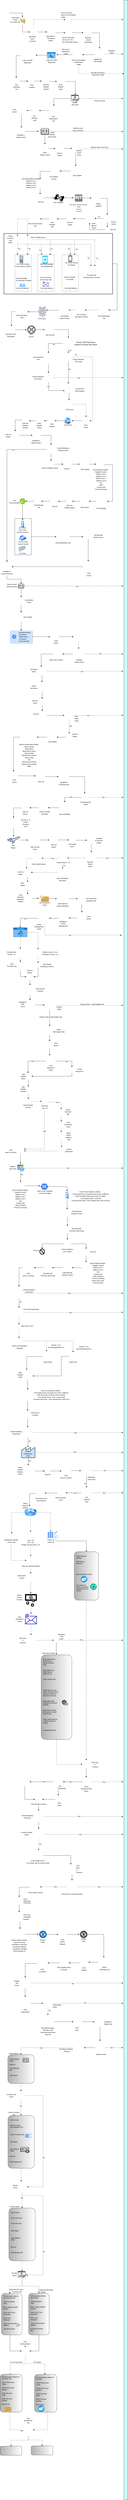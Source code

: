 <mxfile version="13.7.4" type="github">
  <diagram id="wGuiLWKNx3WksCiHWMRU" name="Page-1">
    <mxGraphModel dx="1422" dy="762" grid="1" gridSize="10" guides="1" tooltips="1" connect="1" arrows="1" fold="1" page="1" pageScale="1" pageWidth="850" pageHeight="1100" math="0" shadow="0">
      <root>
        <mxCell id="0" />
        <mxCell id="1" parent="0" />
        <mxCell id="aIZFORbCO0NPMmtatlJX-681" style="edgeStyle=orthogonalEdgeStyle;rounded=0;orthogonalLoop=1;jettySize=auto;html=1;startArrow=none;startFill=0;jumpSize=5;" parent="1" source="aIZFORbCO0NPMmtatlJX-655" target="aIZFORbCO0NPMmtatlJX-680" edge="1">
          <mxGeometry relative="1" as="geometry" />
        </mxCell>
        <mxCell id="aIZFORbCO0NPMmtatlJX-655" value="&lt;span style=&quot;color: rgba(0 , 0 , 0 , 0) ; font-family: monospace ; font-size: 0px&quot;&gt;%3CmxGraphModel%3E%3Croot%3E%3CmxCell%20id%3D%220%22%2F%3E%3CmxCell%20id%3D%221%22%20parent%3D%220%22%2F%3E%3CmxCell%20id%3D%222%22%20value%3D%22%26lt%3Bfont%20style%3D%26quot%3Bfont-size%3A%2010px%26quot%3B%26gt%3BGet%20Email%20Address%26lt%3B%2Ffont%26gt%3B%22%20style%3D%22text%3Bhtml%3D1%3Balign%3Dcenter%3BverticalAlign%3Dmiddle%3Bresizable%3D0%3Bpoints%3D%5B%5D%3Bautosize%3D1%3B%22%20vertex%3D%221%22%20parent%3D%221%22%3E%3CmxGeometry%20x%3D%22264%22%20y%3D%221928.5%22%20width%3D%22100%22%20height%3D%2220%22%20as%3D%22geometry%22%2F%3E%3C%2FmxCell%3E%3CmxCell%20id%3D%223%22%20value%3D%22%22%20style%3D%22verticalLabelPosition%3Dbottom%3Bhtml%3D1%3BverticalAlign%3Dtop%3Balign%3Dcenter%3BstrokeColor%3Dnone%3BfillColor%3D%2300BEF2%3Bshape%3Dmxgraph.azure.mobile_services%3BpointerEvents%3D1%3Bdashed%3D1%3B%22%20vertex%3D%221%22%20parent%3D%221%22%3E%3CmxGeometry%20x%3D%22286.75%22%20y%3D%221726.2%22%20width%3D%2232.5%22%20height%3D%2250%22%20as%3D%22geometry%22%2F%3E%3C%2FmxCell%3E%3CmxCell%20id%3D%224%22%20value%3D%22%26lt%3Bfont%20style%3D%26quot%3Bfont-size%3A%2010px%26quot%3B%26gt%3BGet%20Phone%20Number%20%26lt%3Bbr%26gt%3Bfor%20Purchase%20Site%26lt%3B%2Ffont%26gt%3B%22%20style%3D%22text%3Bhtml%3D1%3Balign%3Dcenter%3BverticalAlign%3Dmiddle%3Bresizable%3D0%3Bpoints%3D%5B%5D%3Bautosize%3D1%3B%22%20vertex%3D%221%22%20parent%3D%221%22%3E%3CmxGeometry%20x%3D%22263.5%22%20y%3D%221767.2%22%20width%3D%22100%22%20height%3D%2240%22%20as%3D%22geometry%22%2F%3E%3C%2FmxCell%3E%3CmxCell%20id%3D%225%22%20value%3D%22%22%20style%3D%22shape%3Dimage%3Bhtml%3D1%3BverticalAlign%3Dtop%3BverticalLabelPosition%3Dbottom%3BlabelBackgroundColor%3D%23ffffff%3BimageAspect%3D0%3Baspect%3Dfixed%3Bimage%3Dhttps%3A%2F%2Fcdn0.iconfinder.com%2Fdata%2Ficons%2Fbusiness-and-education-1%2F512%2F165_Fax_print_printer_shopping-128.png%3Bdashed%3D1%3B%22%20vertex%3D%221%22%20parent%3D%221%22%3E%3CmxGeometry%20x%3D%22268.5%22%20y%3D%221796.2%22%20width%3D%2271%22%20height%3D%2271%22%20as%3D%22geometry%22%2F%3E%3C%2FmxCell%3E%3C%2Froot%3E%3C%2FmxGraphModel%3E&lt;/span&gt;" style="rounded=0;whiteSpace=wrap;html=1;" parent="1" vertex="1">
          <mxGeometry x="102" y="3460" width="110" height="240" as="geometry" />
        </mxCell>
        <mxCell id="aIZFORbCO0NPMmtatlJX-472" style="edgeStyle=orthogonalEdgeStyle;rounded=0;orthogonalLoop=1;jettySize=auto;html=1;entryX=1;entryY=0.5;entryDx=0;entryDy=0;startArrow=none;startFill=0;" parent="1" source="aIZFORbCO0NPMmtatlJX-470" target="aIZFORbCO0NPMmtatlJX-471" edge="1">
          <mxGeometry relative="1" as="geometry">
            <Array as="points">
              <mxPoint x="780" y="1778" />
              <mxPoint x="780" y="2084" />
            </Array>
          </mxGeometry>
        </mxCell>
        <mxCell id="aIZFORbCO0NPMmtatlJX-470" value="" style="rounded=0;whiteSpace=wrap;html=1;strokeWidth=2;" parent="1" vertex="1">
          <mxGeometry x="30" y="1578" width="720" height="400" as="geometry" />
        </mxCell>
        <mxCell id="aIZFORbCO0NPMmtatlJX-397" value="" style="rounded=0;whiteSpace=wrap;html=1;dashed=1;" parent="1" vertex="1">
          <mxGeometry x="103" y="1719" width="110" height="240" as="geometry" />
        </mxCell>
        <mxCell id="aIZFORbCO0NPMmtatlJX-40" style="edgeStyle=orthogonalEdgeStyle;rounded=0;orthogonalLoop=1;jettySize=auto;html=1;entryX=0.5;entryY=0;entryDx=0;entryDy=0;" parent="1" source="aIZFORbCO0NPMmtatlJX-37" target="aIZFORbCO0NPMmtatlJX-38" edge="1">
          <mxGeometry relative="1" as="geometry" />
        </mxCell>
        <mxCell id="aIZFORbCO0NPMmtatlJX-37" value="" style="shape=image;html=1;verticalAlign=top;verticalLabelPosition=bottom;labelBackgroundColor=#ffffff;imageAspect=0;aspect=fixed;image=https://cdn0.iconfinder.com/data/icons/48px_icons_collection_by_neweravin/48/start.png" parent="1" vertex="1">
          <mxGeometry x="16" y="99" width="48" height="48" as="geometry" />
        </mxCell>
        <mxCell id="aIZFORbCO0NPMmtatlJX-65" style="edgeStyle=orthogonalEdgeStyle;rounded=0;orthogonalLoop=1;jettySize=auto;html=1;entryX=0;entryY=0.5;entryDx=0;entryDy=0;" parent="1" source="aIZFORbCO0NPMmtatlJX-38" target="aIZFORbCO0NPMmtatlJX-51" edge="1">
          <mxGeometry relative="1" as="geometry">
            <Array as="points">
              <mxPoint x="153" y="248" />
            </Array>
          </mxGeometry>
        </mxCell>
        <mxCell id="aIZFORbCO0NPMmtatlJX-38" value="" style="image;html=1;image=img/lib/clip_art/general/Full_Folder_128x128.png" parent="1" vertex="1">
          <mxGeometry x="133" y="150" width="40" height="48" as="geometry" />
        </mxCell>
        <mxCell id="aIZFORbCO0NPMmtatlJX-41" value="&lt;font style=&quot;font-size: 10px&quot;&gt;Check Input&lt;br&gt;&amp;nbsp;Folder &lt;br&gt;for Vendor File&lt;/font&gt;" style="text;html=1;align=center;verticalAlign=middle;resizable=0;points=[];autosize=1;" parent="1" vertex="1">
          <mxGeometry x="65" y="142" width="80" height="50" as="geometry" />
        </mxCell>
        <mxCell id="aIZFORbCO0NPMmtatlJX-44" value="" style="rounded=0;whiteSpace=wrap;html=1;rotation=90;fillColor=#CCFFFF;" parent="1" vertex="1">
          <mxGeometry x="-7412.71" y="8275.26" width="16500.48" height="25" as="geometry" />
        </mxCell>
        <mxCell id="aIZFORbCO0NPMmtatlJX-68" style="edgeStyle=orthogonalEdgeStyle;rounded=0;orthogonalLoop=1;jettySize=auto;html=1;entryX=0;entryY=0.5;entryDx=0;entryDy=0;dashed=1;" parent="1" source="aIZFORbCO0NPMmtatlJX-51" target="aIZFORbCO0NPMmtatlJX-56" edge="1">
          <mxGeometry relative="1" as="geometry">
            <Array as="points">
              <mxPoint x="227" y="166" />
            </Array>
          </mxGeometry>
        </mxCell>
        <mxCell id="aIZFORbCO0NPMmtatlJX-71" style="edgeStyle=orthogonalEdgeStyle;rounded=0;orthogonalLoop=1;jettySize=auto;html=1;" parent="1" source="aIZFORbCO0NPMmtatlJX-51" edge="1">
          <mxGeometry relative="1" as="geometry">
            <mxPoint x="316" y="248" as="targetPoint" />
          </mxGeometry>
        </mxCell>
        <mxCell id="aIZFORbCO0NPMmtatlJX-51" value="" style="shape=image;html=1;verticalAlign=top;verticalLabelPosition=bottom;labelBackgroundColor=#ffffff;imageAspect=0;aspect=fixed;image=https://cdn1.iconfinder.com/data/icons/material-audio-video/22/queue-128.png" parent="1" vertex="1">
          <mxGeometry x="203" y="224" width="48" height="48" as="geometry" />
        </mxCell>
        <mxCell id="aIZFORbCO0NPMmtatlJX-54" value="&lt;font style=&quot;font-size: 10px&quot;&gt;Add All file &lt;br&gt;name&lt;br&gt;&amp;nbsp;to Queue&lt;/font&gt;" style="text;html=1;align=center;verticalAlign=middle;resizable=0;points=[];autosize=1;" parent="1" vertex="1">
          <mxGeometry x="188" y="268" width="60" height="50" as="geometry" />
        </mxCell>
        <mxCell id="aIZFORbCO0NPMmtatlJX-90" style="edgeStyle=orthogonalEdgeStyle;rounded=0;orthogonalLoop=1;jettySize=auto;html=1;dashed=1;" parent="1" source="aIZFORbCO0NPMmtatlJX-56" edge="1">
          <mxGeometry relative="1" as="geometry">
            <mxPoint x="820" y="166" as="targetPoint" />
          </mxGeometry>
        </mxCell>
        <mxCell id="aIZFORbCO0NPMmtatlJX-56" value="" style="shape=image;html=1;verticalAlign=top;verticalLabelPosition=bottom;labelBackgroundColor=#ffffff;imageAspect=0;aspect=fixed;image=https://cdn0.iconfinder.com/data/icons/fatcow/32/move_to_folder.png" parent="1" vertex="1">
          <mxGeometry x="436" y="146" width="40" height="40" as="geometry" />
        </mxCell>
        <mxCell id="aIZFORbCO0NPMmtatlJX-63" value="&lt;span data-lucid-type=&quot;application/vnd.lucid.text&quot; data-lucid-content=&quot;{&amp;#34;t&amp;#34;:&amp;#34;If Error Occured - Move file to Exception Folder&amp;#34;,&amp;#34;m&amp;#34;:[{&amp;#34;s&amp;#34;:0,&amp;#34;n&amp;#34;:&amp;#34;c&amp;#34;,&amp;#34;v&amp;#34;:&amp;#34;000000ff&amp;#34;,&amp;#34;e&amp;#34;:48}]}&quot;&gt;&lt;span style=&quot;color: #000000&quot;&gt;&lt;font style=&quot;font-size: 10px&quot;&gt;If Error&amp;nbsp;Occured -&lt;br&gt;Move file&amp;nbsp;to Exception&lt;br&gt;Folder&lt;/font&gt;&lt;/span&gt;&lt;/span&gt;" style="text;whiteSpace=wrap;html=1;" parent="1" vertex="1">
          <mxGeometry x="406" y="107" width="120" height="50" as="geometry" />
        </mxCell>
        <mxCell id="aIZFORbCO0NPMmtatlJX-74" style="edgeStyle=orthogonalEdgeStyle;rounded=0;orthogonalLoop=1;jettySize=auto;html=1;" parent="1" source="aIZFORbCO0NPMmtatlJX-64" target="aIZFORbCO0NPMmtatlJX-73" edge="1">
          <mxGeometry relative="1" as="geometry" />
        </mxCell>
        <mxCell id="aIZFORbCO0NPMmtatlJX-64" value="" style="shape=image;html=1;verticalAlign=top;verticalLabelPosition=bottom;labelBackgroundColor=#ffffff;imageAspect=0;aspect=fixed;image=https://cdn3.iconfinder.com/data/icons/UltimateGnome/128x128/stock/stock_folder-move.png" parent="1" vertex="1">
          <mxGeometry x="324" y="229" width="48" height="48" as="geometry" />
        </mxCell>
        <mxCell id="aIZFORbCO0NPMmtatlJX-72" value="&lt;span data-lucid-type=&quot;application/vnd.lucid.text&quot; data-lucid-content=&quot;{&amp;#34;t&amp;#34;:&amp;#34;Move files to \n InProgress \nFolder&amp;#34;,&amp;#34;m&amp;#34;:[{&amp;#34;s&amp;#34;:0,&amp;#34;n&amp;#34;:&amp;#34;c&amp;#34;,&amp;#34;v&amp;#34;:&amp;#34;000000ff&amp;#34;,&amp;#34;e&amp;#34;:34}]}&quot;&gt;&lt;span style=&quot;color: #000000&quot;&gt;&lt;font style=&quot;font-size: 10px&quot;&gt;Move files to &lt;br&gt;&amp;nbsp; InProgress &lt;br&gt;&amp;nbsp; &amp;nbsp; &amp;nbsp;Folder&lt;/font&gt;&lt;/span&gt;&lt;/span&gt;" style="text;whiteSpace=wrap;html=1;" parent="1" vertex="1">
          <mxGeometry x="309" y="262" width="90" height="60" as="geometry" />
        </mxCell>
        <mxCell id="aIZFORbCO0NPMmtatlJX-80" style="edgeStyle=orthogonalEdgeStyle;rounded=0;orthogonalLoop=1;jettySize=auto;html=1;" parent="1" source="aIZFORbCO0NPMmtatlJX-73" edge="1">
          <mxGeometry relative="1" as="geometry">
            <mxPoint x="556" y="253" as="targetPoint" />
          </mxGeometry>
        </mxCell>
        <mxCell id="aIZFORbCO0NPMmtatlJX-73" value="" style="shape=image;html=1;verticalAlign=top;verticalLabelPosition=bottom;labelBackgroundColor=#ffffff;imageAspect=0;aspect=fixed;image=https://cdn3.iconfinder.com/data/icons/developperss/PNG/Get%20Document.png" parent="1" vertex="1">
          <mxGeometry x="436" y="231" width="44" height="44" as="geometry" />
        </mxCell>
        <mxCell id="aIZFORbCO0NPMmtatlJX-75" value="&lt;span data-lucid-type=&quot;application/vnd.lucid.text&quot; data-lucid-content=&quot;{&amp;#34;t&amp;#34;:&amp;#34;Get the File Name one by one from the Orchestrator queue&amp;#34;,&amp;#34;m&amp;#34;:[{&amp;#34;s&amp;#34;:0,&amp;#34;n&amp;#34;:&amp;#34;c&amp;#34;,&amp;#34;v&amp;#34;:&amp;#34;000000ff&amp;#34;,&amp;#34;e&amp;#34;:56},{&amp;#34;s&amp;#34;:0,&amp;#34;n&amp;#34;:&amp;#34;s&amp;#34;,&amp;#34;v&amp;#34;:15.778,&amp;#34;e&amp;#34;:56}]}&quot;&gt;&lt;span style=&quot;color: rgb(0 , 0 , 0)&quot;&gt;&lt;font style=&quot;font-size: 10px&quot;&gt;Get the File Name &lt;br&gt;one by one from &lt;br&gt;the Orchestrator queue&lt;/font&gt;&lt;/span&gt;&lt;/span&gt;" style="text;whiteSpace=wrap;html=1;" parent="1" vertex="1">
          <mxGeometry x="414" y="271" width="130" height="50" as="geometry" />
        </mxCell>
        <mxCell id="aIZFORbCO0NPMmtatlJX-96" style="edgeStyle=orthogonalEdgeStyle;rounded=0;orthogonalLoop=1;jettySize=auto;html=1;" parent="1" source="aIZFORbCO0NPMmtatlJX-77" target="aIZFORbCO0NPMmtatlJX-86" edge="1">
          <mxGeometry relative="1" as="geometry" />
        </mxCell>
        <mxCell id="aIZFORbCO0NPMmtatlJX-77" value="" style="shape=image;html=1;verticalAlign=top;verticalLabelPosition=bottom;labelBackgroundColor=#ffffff;imageAspect=0;aspect=fixed;image=https://cdn3.iconfinder.com/data/icons/logos-brands-3/24/logo_brand_brands_logos_excel-128.png" parent="1" vertex="1">
          <mxGeometry x="566" y="231" width="45" height="45" as="geometry" />
        </mxCell>
        <mxCell id="aIZFORbCO0NPMmtatlJX-81" value="&lt;font style=&quot;font-size: 10px&quot;&gt;Read the&amp;nbsp;&lt;br&gt;Vendor&lt;br&gt;Information&lt;/font&gt;" style="text;html=1;align=center;verticalAlign=middle;resizable=0;points=[];autosize=1;" parent="1" vertex="1">
          <mxGeometry x="553.5" y="275" width="70" height="50" as="geometry" />
        </mxCell>
        <mxCell id="aIZFORbCO0NPMmtatlJX-97" style="edgeStyle=orthogonalEdgeStyle;rounded=0;orthogonalLoop=1;jettySize=auto;html=1;dashed=1;" parent="1" edge="1">
          <mxGeometry relative="1" as="geometry">
            <mxPoint x="820" y="393.5" as="targetPoint" />
            <mxPoint x="693" y="393.5" as="sourcePoint" />
          </mxGeometry>
        </mxCell>
        <mxCell id="aIZFORbCO0NPMmtatlJX-104" style="edgeStyle=orthogonalEdgeStyle;rounded=0;orthogonalLoop=1;jettySize=auto;html=1;" parent="1" source="aIZFORbCO0NPMmtatlJX-86" edge="1">
          <mxGeometry relative="1" as="geometry">
            <mxPoint x="550" y="397.5" as="targetPoint" />
          </mxGeometry>
        </mxCell>
        <mxCell id="aIZFORbCO0NPMmtatlJX-86" value="" style="shape=image;html=1;verticalAlign=top;verticalLabelPosition=bottom;labelBackgroundColor=#ffffff;imageAspect=0;aspect=fixed;image=https://cdn3.iconfinder.com/data/icons/free-3d-glossy-interface-icon-set/64/Accept.png" parent="1" vertex="1">
          <mxGeometry x="631" y="357" width="64" height="81" as="geometry" />
        </mxCell>
        <mxCell id="aIZFORbCO0NPMmtatlJX-88" value="&lt;span data-lucid-type=&quot;application/vnd.lucid.text&quot; data-lucid-content=&quot;{&amp;#34;t&amp;#34;:&amp;#34;Validate the \nSAF Details&amp;#34;,&amp;#34;m&amp;#34;:[{&amp;#34;s&amp;#34;:0,&amp;#34;n&amp;#34;:&amp;#34;c&amp;#34;,&amp;#34;v&amp;#34;:&amp;#34;000000ff&amp;#34;,&amp;#34;e&amp;#34;:25}]}&quot;&gt;&lt;span style=&quot;color: #000000&quot;&gt;&lt;font style=&quot;font-size: 10px&quot;&gt;Validate the &lt;br&gt;SAF Details&lt;/font&gt;&lt;/span&gt;&lt;/span&gt;" style="text;whiteSpace=wrap;html=1;dashed=1;" parent="1" vertex="1">
          <mxGeometry x="624" y="414" width="90" height="57" as="geometry" />
        </mxCell>
        <mxCell id="aIZFORbCO0NPMmtatlJX-92" value="&lt;font style=&quot;font-size: 10px&quot;&gt;Validation&lt;br&gt;Failed&lt;/font&gt;" style="text;html=1;align=center;verticalAlign=middle;resizable=0;points=[];autosize=1;" parent="1" vertex="1">
          <mxGeometry x="713" y="359" width="60" height="40" as="geometry" />
        </mxCell>
        <mxCell id="aIZFORbCO0NPMmtatlJX-115" style="edgeStyle=orthogonalEdgeStyle;rounded=0;orthogonalLoop=1;jettySize=auto;html=1;" parent="1" source="aIZFORbCO0NPMmtatlJX-95" edge="1">
          <mxGeometry relative="1" as="geometry">
            <mxPoint x="240" y="401.5" as="targetPoint" />
          </mxGeometry>
        </mxCell>
        <mxCell id="aIZFORbCO0NPMmtatlJX-95" value="Login" style="html=1;strokeColor=none;fillColor=#0079D6;labelPosition=center;verticalLabelPosition=middle;verticalAlign=top;align=center;fontSize=12;outlineConnect=0;spacingTop=-6;fontColor=#FFFFFF;shape=mxgraph.sitemap.login;" parent="1" vertex="1">
          <mxGeometry x="316" y="381.5" width="56" height="40" as="geometry" />
        </mxCell>
        <mxCell id="aIZFORbCO0NPMmtatlJX-109" style="edgeStyle=orthogonalEdgeStyle;rounded=0;orthogonalLoop=1;jettySize=auto;html=1;" parent="1" source="aIZFORbCO0NPMmtatlJX-102" edge="1">
          <mxGeometry relative="1" as="geometry">
            <mxPoint x="380" y="398" as="targetPoint" />
          </mxGeometry>
        </mxCell>
        <mxCell id="aIZFORbCO0NPMmtatlJX-102" value="" style="shape=image;html=1;verticalAlign=top;verticalLabelPosition=bottom;labelBackgroundColor=#ffffff;imageAspect=0;aspect=fixed;image=https://cdn0.iconfinder.com/data/icons/files-98/32/Attachment-128.png" parent="1" vertex="1">
          <mxGeometry x="485" y="367" width="62" height="62" as="geometry" />
        </mxCell>
        <mxCell id="aIZFORbCO0NPMmtatlJX-371" style="edgeStyle=orthogonalEdgeStyle;rounded=0;orthogonalLoop=1;jettySize=auto;html=1;entryX=0.183;entryY=0.96;entryDx=0;entryDy=0;entryPerimeter=0;startArrow=none;startFill=0;dashed=1;" parent="1" edge="1">
          <mxGeometry relative="1" as="geometry">
            <mxPoint x="525" y="478.5" as="sourcePoint" />
            <mxPoint x="826.005" y="523.194" as="targetPoint" />
            <Array as="points">
              <mxPoint x="525" y="523" />
            </Array>
          </mxGeometry>
        </mxCell>
        <mxCell id="aIZFORbCO0NPMmtatlJX-105" value="&lt;font style=&quot;font-size: 10px&quot;&gt;Check File Available&amp;nbsp;&lt;br&gt;in Attachment&amp;nbsp;&lt;br&gt;Folder&lt;/font&gt;" style="text;html=1;align=center;verticalAlign=middle;resizable=0;points=[];autosize=1;" parent="1" vertex="1">
          <mxGeometry x="470" y="422.5" width="110" height="50" as="geometry" />
        </mxCell>
        <mxCell id="aIZFORbCO0NPMmtatlJX-107" value="&lt;font style=&quot;font-size: 10px&quot;&gt;File does not exist in&amp;nbsp;&lt;br&gt;Attachment Folder&lt;br&gt;&lt;/font&gt;" style="text;html=1;align=center;verticalAlign=middle;resizable=0;points=[];autosize=1;" parent="1" vertex="1">
          <mxGeometry x="598" y="503" width="110" height="40" as="geometry" />
        </mxCell>
        <mxCell id="aIZFORbCO0NPMmtatlJX-110" value="&lt;font style=&quot;font-size: 10px&quot;&gt;File Exist in &lt;br&gt;Attachment&amp;nbsp;&lt;br&gt;Folder&lt;/font&gt;" style="text;html=1;align=center;verticalAlign=middle;resizable=0;points=[];autosize=1;" parent="1" vertex="1">
          <mxGeometry x="405" y="352" width="70" height="50" as="geometry" />
        </mxCell>
        <mxCell id="aIZFORbCO0NPMmtatlJX-111" value="&lt;font style=&quot;font-size: 10px&quot;&gt;Login into SARS &lt;br&gt;Application&lt;/font&gt;" style="text;html=1;align=center;verticalAlign=middle;resizable=0;points=[];autosize=1;" parent="1" vertex="1">
          <mxGeometry x="301" y="420" width="90" height="40" as="geometry" />
        </mxCell>
        <mxCell id="aIZFORbCO0NPMmtatlJX-121" style="edgeStyle=orthogonalEdgeStyle;rounded=0;orthogonalLoop=1;jettySize=auto;html=1;entryX=0.5;entryY=0;entryDx=0;entryDy=0;" parent="1" source="aIZFORbCO0NPMmtatlJX-112" target="aIZFORbCO0NPMmtatlJX-123" edge="1">
          <mxGeometry relative="1" as="geometry">
            <mxPoint x="110" y="520" as="targetPoint" />
          </mxGeometry>
        </mxCell>
        <mxCell id="aIZFORbCO0NPMmtatlJX-112" value="" style="shape=image;html=1;verticalAlign=top;verticalLabelPosition=bottom;labelBackgroundColor=#ffffff;imageAspect=0;aspect=fixed;image=https://cdn0.iconfinder.com/data/icons/maternity-and-pregnancy-2/512/198_Computer_padlock_security_lock_login-128.png" parent="1" vertex="1">
          <mxGeometry x="140" y="359" width="91" height="91" as="geometry" />
        </mxCell>
        <mxCell id="aIZFORbCO0NPMmtatlJX-116" value="&lt;font style=&quot;font-size: 10px&quot;&gt;Login into ERP&amp;nbsp;&lt;br&gt;Application&lt;/font&gt;" style="text;html=1;align=center;verticalAlign=middle;resizable=0;points=[];autosize=1;" parent="1" vertex="1">
          <mxGeometry x="147" y="422" width="80" height="40" as="geometry" />
        </mxCell>
        <mxCell id="aIZFORbCO0NPMmtatlJX-126" style="edgeStyle=orthogonalEdgeStyle;rounded=0;orthogonalLoop=1;jettySize=auto;html=1;" parent="1" source="aIZFORbCO0NPMmtatlJX-123" target="aIZFORbCO0NPMmtatlJX-125" edge="1">
          <mxGeometry relative="1" as="geometry" />
        </mxCell>
        <mxCell id="aIZFORbCO0NPMmtatlJX-123" value="" style="shape=image;html=1;verticalAlign=top;verticalLabelPosition=bottom;labelBackgroundColor=#ffffff;imageAspect=0;aspect=fixed;image=https://cdn4.iconfinder.com/data/icons/internet-security-flat-2/32/Internet_arrow_Click_user_interface_pointer_cursor-128.png;dashed=1;" parent="1" vertex="1">
          <mxGeometry x="90" y="551" width="43" height="43" as="geometry" />
        </mxCell>
        <mxCell id="aIZFORbCO0NPMmtatlJX-124" value="&lt;font style=&quot;font-size: 10px&quot;&gt;Click &lt;br&gt;Operating &lt;br&gt;Unit&lt;/font&gt;" style="text;html=1;align=center;verticalAlign=middle;resizable=0;points=[];autosize=1;" parent="1" vertex="1">
          <mxGeometry x="83" y="586" width="60" height="50" as="geometry" />
        </mxCell>
        <mxCell id="aIZFORbCO0NPMmtatlJX-131" style="edgeStyle=orthogonalEdgeStyle;rounded=0;orthogonalLoop=1;jettySize=auto;html=1;" parent="1" source="aIZFORbCO0NPMmtatlJX-125" edge="1">
          <mxGeometry relative="1" as="geometry">
            <mxPoint x="280" y="572.5" as="targetPoint" />
          </mxGeometry>
        </mxCell>
        <mxCell id="aIZFORbCO0NPMmtatlJX-125" value="" style="shape=image;html=1;verticalAlign=top;verticalLabelPosition=bottom;labelBackgroundColor=#ffffff;imageAspect=0;aspect=fixed;image=https://cdn1.iconfinder.com/data/icons/hawcons/32/699552-icon-27-one-finger-click-128.png;dashed=1;" parent="1" vertex="1">
          <mxGeometry x="190" y="552" width="41" height="41" as="geometry" />
        </mxCell>
        <mxCell id="aIZFORbCO0NPMmtatlJX-127" value="&lt;font style=&quot;font-size: 10px&quot;&gt;Click&amp;nbsp;&lt;br&gt;Supplier&lt;/font&gt;" style="text;html=1;align=center;verticalAlign=middle;resizable=0;points=[];autosize=1;" parent="1" vertex="1">
          <mxGeometry x="190" y="585" width="50" height="40" as="geometry" />
        </mxCell>
        <mxCell id="aIZFORbCO0NPMmtatlJX-135" style="edgeStyle=orthogonalEdgeStyle;rounded=0;orthogonalLoop=1;jettySize=auto;html=1;" parent="1" source="aIZFORbCO0NPMmtatlJX-128" edge="1">
          <mxGeometry relative="1" as="geometry">
            <mxPoint x="380" y="574.5" as="targetPoint" />
          </mxGeometry>
        </mxCell>
        <mxCell id="aIZFORbCO0NPMmtatlJX-128" value="" style="shape=image;html=1;verticalAlign=top;verticalLabelPosition=bottom;labelBackgroundColor=#ffffff;imageAspect=0;aspect=fixed;image=https://cdn1.iconfinder.com/data/icons/feather-2/24/type-128.png;dashed=1;" parent="1" vertex="1">
          <mxGeometry x="290" y="555" width="39" height="39" as="geometry" />
        </mxCell>
        <mxCell id="aIZFORbCO0NPMmtatlJX-129" value="&lt;font style=&quot;font-size: 10px&quot;&gt;Type into&amp;nbsp;&lt;br&gt;Supplier&amp;nbsp;&lt;br&gt;Number&lt;/font&gt;" style="text;html=1;align=center;verticalAlign=middle;resizable=0;points=[];autosize=1;" parent="1" vertex="1">
          <mxGeometry x="279.5" y="585" width="60" height="50" as="geometry" />
        </mxCell>
        <mxCell id="aIZFORbCO0NPMmtatlJX-150" style="edgeStyle=orthogonalEdgeStyle;rounded=0;orthogonalLoop=1;jettySize=auto;html=1;" parent="1" source="aIZFORbCO0NPMmtatlJX-132" target="aIZFORbCO0NPMmtatlJX-148" edge="1">
          <mxGeometry relative="1" as="geometry" />
        </mxCell>
        <mxCell id="aIZFORbCO0NPMmtatlJX-132" value="" style="shape=image;html=1;verticalAlign=top;verticalLabelPosition=bottom;labelBackgroundColor=#ffffff;imageAspect=0;aspect=fixed;image=https://cdn0.iconfinder.com/data/icons/geosm-e-commerce/18/keyboard-128.png;dashed=1;" parent="1" vertex="1">
          <mxGeometry x="383" y="549" width="52" height="52" as="geometry" />
        </mxCell>
        <mxCell id="aIZFORbCO0NPMmtatlJX-136" value="&lt;span style=&quot;font-size: 10px&quot;&gt;Enter&amp;nbsp;&lt;/span&gt;&lt;br style=&quot;font-size: 10px&quot;&gt;&lt;span style=&quot;font-size: 10px&quot;&gt;Supplier&amp;nbsp;&lt;/span&gt;&lt;br style=&quot;font-size: 10px&quot;&gt;&lt;span style=&quot;font-size: 10px&quot;&gt;Name&lt;/span&gt;" style="text;html=1;align=center;verticalAlign=middle;resizable=0;points=[];autosize=1;" parent="1" vertex="1">
          <mxGeometry x="382" y="585" width="50" height="50" as="geometry" />
        </mxCell>
        <mxCell id="aIZFORbCO0NPMmtatlJX-155" style="edgeStyle=orthogonalEdgeStyle;rounded=0;orthogonalLoop=1;jettySize=auto;html=1;dashed=1;" parent="1" source="aIZFORbCO0NPMmtatlJX-148" edge="1">
          <mxGeometry relative="1" as="geometry">
            <mxPoint x="820" y="687.5" as="targetPoint" />
          </mxGeometry>
        </mxCell>
        <mxCell id="aIZFORbCO0NPMmtatlJX-156" style="edgeStyle=orthogonalEdgeStyle;rounded=0;orthogonalLoop=1;jettySize=auto;html=1;entryX=0.5;entryY=0;entryDx=0;entryDy=0;" parent="1" source="aIZFORbCO0NPMmtatlJX-148" target="aIZFORbCO0NPMmtatlJX-154" edge="1">
          <mxGeometry relative="1" as="geometry" />
        </mxCell>
        <mxCell id="aIZFORbCO0NPMmtatlJX-148" value="" style="pointerEvents=1;shadow=0;dashed=0;html=1;strokeColor=none;fillColor=#505050;labelPosition=center;verticalLabelPosition=bottom;verticalAlign=top;outlineConnect=0;align=center;shape=mxgraph.office.sites.blog_site;" parent="1" vertex="1">
          <mxGeometry x="475" y="663" width="56" height="49" as="geometry" />
        </mxCell>
        <mxCell id="aIZFORbCO0NPMmtatlJX-151" value="&lt;font style=&quot;font-size: 10px&quot;&gt;Supplier&lt;br&gt;Site Exists&lt;/font&gt;" style="text;html=1;align=center;verticalAlign=middle;resizable=0;points=[];autosize=1;" parent="1" vertex="1">
          <mxGeometry x="471" y="700" width="60" height="40" as="geometry" />
        </mxCell>
        <mxCell id="aIZFORbCO0NPMmtatlJX-153" value="&lt;font style=&quot;font-size: 10px&quot;&gt;If Error Occured&lt;/font&gt;" style="text;html=1;align=center;verticalAlign=middle;resizable=0;points=[];autosize=1;" parent="1" vertex="1">
          <mxGeometry x="618" y="692" width="90" height="20" as="geometry" />
        </mxCell>
        <mxCell id="aIZFORbCO0NPMmtatlJX-162" style="edgeStyle=orthogonalEdgeStyle;rounded=0;orthogonalLoop=1;jettySize=auto;html=1;exitX=0;exitY=0.5;exitDx=0;exitDy=0;entryX=1;entryY=0.5;entryDx=0;entryDy=0;" parent="1" source="aIZFORbCO0NPMmtatlJX-154" target="aIZFORbCO0NPMmtatlJX-161" edge="1">
          <mxGeometry relative="1" as="geometry" />
        </mxCell>
        <mxCell id="aIZFORbCO0NPMmtatlJX-154" value="" style="shape=image;html=1;verticalAlign=top;verticalLabelPosition=bottom;labelBackgroundColor=#ffffff;imageAspect=0;aspect=fixed;image=https://cdn1.iconfinder.com/data/icons/healthy-life-flaticon/64/calendar-time_and_date-schedule-administration-date-calendars-organization-interface-time-128.png;dashed=1;" parent="1" vertex="1">
          <mxGeometry x="330" y="736" width="61" height="61" as="geometry" />
        </mxCell>
        <mxCell id="aIZFORbCO0NPMmtatlJX-157" value="&lt;font style=&quot;font-size: 10px&quot;&gt;Click &lt;br&gt;Organization&lt;br&gt;Unit&lt;/font&gt;" style="text;html=1;align=center;verticalAlign=middle;resizable=0;points=[];autosize=1;" parent="1" vertex="1">
          <mxGeometry x="322" y="795" width="70" height="50" as="geometry" />
        </mxCell>
        <mxCell id="aIZFORbCO0NPMmtatlJX-159" value="" style="shape=image;html=1;verticalAlign=top;verticalLabelPosition=bottom;labelBackgroundColor=#ffffff;imageAspect=0;aspect=fixed;image=https://cdn4.iconfinder.com/data/icons/evil-icons-user-interface/64/finger-128.png;dashed=1;" parent="1" vertex="1">
          <mxGeometry x="345" y="753" width="27" height="27" as="geometry" />
        </mxCell>
        <mxCell id="aIZFORbCO0NPMmtatlJX-167" style="edgeStyle=orthogonalEdgeStyle;rounded=0;orthogonalLoop=1;jettySize=auto;html=1;" parent="1" source="aIZFORbCO0NPMmtatlJX-161" edge="1">
          <mxGeometry relative="1" as="geometry">
            <mxPoint x="181" y="766.5" as="targetPoint" />
          </mxGeometry>
        </mxCell>
        <mxCell id="aIZFORbCO0NPMmtatlJX-161" value="" style="shape=image;html=1;verticalAlign=top;verticalLabelPosition=bottom;labelBackgroundColor=#ffffff;imageAspect=0;aspect=fixed;image=https://cdn1.iconfinder.com/data/icons/ios-11-glyphs/30/qr_code-128.png;dashed=1;" parent="1" vertex="1">
          <mxGeometry x="214.5" y="742" width="49" height="49" as="geometry" />
        </mxCell>
        <mxCell id="aIZFORbCO0NPMmtatlJX-163" value="&lt;font style=&quot;font-size: 10px&quot;&gt;Get&amp;nbsp;&lt;br&gt;Ethnicity&lt;br&gt;&amp;nbsp;code&lt;/font&gt;" style="text;html=1;align=center;verticalAlign=middle;resizable=0;points=[];autosize=1;" parent="1" vertex="1">
          <mxGeometry x="206.5" y="791" width="50" height="50" as="geometry" />
        </mxCell>
        <mxCell id="aIZFORbCO0NPMmtatlJX-169" style="edgeStyle=orthogonalEdgeStyle;rounded=0;orthogonalLoop=1;jettySize=auto;html=1;entryX=0.5;entryY=0;entryDx=0;entryDy=0;" parent="1" source="aIZFORbCO0NPMmtatlJX-164" target="aIZFORbCO0NPMmtatlJX-168" edge="1">
          <mxGeometry relative="1" as="geometry" />
        </mxCell>
        <mxCell id="aIZFORbCO0NPMmtatlJX-164" value="" style="shape=image;html=1;verticalAlign=top;verticalLabelPosition=bottom;labelBackgroundColor=#ffffff;imageAspect=0;aspect=fixed;image=https://cdn2.iconfinder.com/data/icons/picol-vector/32/fullscreen_cancel-128.png;dashed=1;" parent="1" vertex="1">
          <mxGeometry x="121" y="742" width="49" height="49" as="geometry" />
        </mxCell>
        <mxCell id="aIZFORbCO0NPMmtatlJX-165" value="&lt;font style=&quot;font-size: 10px&quot;&gt;Click &lt;br&gt;Cancel&lt;/font&gt;" style="text;html=1;align=center;verticalAlign=middle;resizable=0;points=[];autosize=1;" parent="1" vertex="1">
          <mxGeometry x="74" y="746.5" width="50" height="40" as="geometry" />
        </mxCell>
        <mxCell id="aIZFORbCO0NPMmtatlJX-172" style="edgeStyle=orthogonalEdgeStyle;rounded=0;orthogonalLoop=1;jettySize=auto;html=1;" parent="1" source="aIZFORbCO0NPMmtatlJX-168" edge="1">
          <mxGeometry relative="1" as="geometry">
            <mxPoint x="260" y="903.5" as="targetPoint" />
          </mxGeometry>
        </mxCell>
        <mxCell id="aIZFORbCO0NPMmtatlJX-168" value="" style="shape=image;html=1;verticalAlign=top;verticalLabelPosition=bottom;labelBackgroundColor=#ffffff;imageAspect=0;aspect=fixed;image=https://cdn4.iconfinder.com/data/icons/ionicons/512/icon-ios7-navigate-outline-128.png;dashed=1;" parent="1" vertex="1">
          <mxGeometry x="122" y="880" width="47" height="47" as="geometry" />
        </mxCell>
        <mxCell id="aIZFORbCO0NPMmtatlJX-170" value="&lt;font style=&quot;font-size: 10px&quot;&gt;Navigate to&amp;nbsp;&lt;br&gt;Address book&lt;/font&gt;" style="text;html=1;align=center;verticalAlign=middle;resizable=0;points=[];autosize=1;" parent="1" vertex="1">
          <mxGeometry x="102" y="915" width="80" height="40" as="geometry" />
        </mxCell>
        <mxCell id="aIZFORbCO0NPMmtatlJX-173" style="edgeStyle=orthogonalEdgeStyle;rounded=0;orthogonalLoop=1;jettySize=auto;html=1;dashed=1;" parent="1" source="aIZFORbCO0NPMmtatlJX-171" edge="1">
          <mxGeometry relative="1" as="geometry">
            <mxPoint x="820" y="905" as="targetPoint" />
          </mxGeometry>
        </mxCell>
        <mxCell id="aIZFORbCO0NPMmtatlJX-179" style="edgeStyle=orthogonalEdgeStyle;rounded=0;orthogonalLoop=1;jettySize=auto;html=1;startArrow=none;startFill=0;" parent="1" source="aIZFORbCO0NPMmtatlJX-171" edge="1">
          <mxGeometry relative="1" as="geometry">
            <mxPoint x="301.5" y="990" as="targetPoint" />
          </mxGeometry>
        </mxCell>
        <mxCell id="aIZFORbCO0NPMmtatlJX-171" value="" style="pointerEvents=1;shadow=0;dashed=0;html=1;strokeColor=none;fillColor=#505050;labelPosition=center;verticalLabelPosition=bottom;verticalAlign=top;outlineConnect=0;align=center;shape=mxgraph.office.concepts.address_book;" parent="1" vertex="1">
          <mxGeometry x="274" y="883" width="55" height="44" as="geometry" />
        </mxCell>
        <mxCell id="aIZFORbCO0NPMmtatlJX-174" value="&lt;font style=&quot;font-size: 10px&quot;&gt;Address book &lt;br&gt;does not Exists&lt;/font&gt;" style="text;html=1;align=center;verticalAlign=middle;resizable=0;points=[];autosize=1;" parent="1" vertex="1">
          <mxGeometry x="480" y="870" width="80" height="40" as="geometry" />
        </mxCell>
        <mxCell id="aIZFORbCO0NPMmtatlJX-175" value="&lt;font style=&quot;font-size: 10px&quot;&gt;Check &lt;br&gt;Address &lt;br&gt;Book Exists&lt;/font&gt;" style="text;html=1;align=center;verticalAlign=middle;resizable=0;points=[];autosize=1;" parent="1" vertex="1">
          <mxGeometry x="315" y="900" width="70" height="50" as="geometry" />
        </mxCell>
        <mxCell id="aIZFORbCO0NPMmtatlJX-182" style="edgeStyle=orthogonalEdgeStyle;rounded=0;orthogonalLoop=1;jettySize=auto;html=1;entryX=-0.302;entryY=0.535;entryDx=0;entryDy=0;entryPerimeter=0;startArrow=none;startFill=0;" parent="1" source="aIZFORbCO0NPMmtatlJX-176" target="aIZFORbCO0NPMmtatlJX-181" edge="1">
          <mxGeometry relative="1" as="geometry" />
        </mxCell>
        <mxCell id="aIZFORbCO0NPMmtatlJX-176" value="" style="shape=image;html=1;verticalAlign=top;verticalLabelPosition=bottom;labelBackgroundColor=#ffffff;imageAspect=0;aspect=fixed;image=https://cdn0.iconfinder.com/data/icons/small-n-flat/24/678071-address-book-alt-128.png;dashed=1;" parent="1" vertex="1">
          <mxGeometry x="280" y="995" width="46" height="46" as="geometry" />
        </mxCell>
        <mxCell id="aIZFORbCO0NPMmtatlJX-180" value="&lt;font style=&quot;font-size: 10px&quot;&gt;Enter &lt;br&gt;Address Name&lt;/font&gt;" style="text;html=1;align=center;verticalAlign=middle;resizable=0;points=[];autosize=1;" parent="1" vertex="1">
          <mxGeometry x="262" y="1031" width="80" height="40" as="geometry" />
        </mxCell>
        <mxCell id="aIZFORbCO0NPMmtatlJX-185" style="edgeStyle=orthogonalEdgeStyle;rounded=0;orthogonalLoop=1;jettySize=auto;html=1;startArrow=none;startFill=0;" parent="1" source="aIZFORbCO0NPMmtatlJX-181" edge="1">
          <mxGeometry relative="1" as="geometry">
            <mxPoint x="480" y="1016.5" as="targetPoint" />
          </mxGeometry>
        </mxCell>
        <mxCell id="aIZFORbCO0NPMmtatlJX-181" value="" style="shape=image;html=1;verticalAlign=top;verticalLabelPosition=bottom;labelBackgroundColor=#ffffff;imageAspect=0;aspect=fixed;image=https://cdn1.iconfinder.com/data/icons/flat-business-icons/128/cursor-128.png;dashed=1;" parent="1" vertex="1">
          <mxGeometry x="383" y="995" width="43" height="43" as="geometry" />
        </mxCell>
        <mxCell id="aIZFORbCO0NPMmtatlJX-183" value="&lt;font style=&quot;font-size: 10px&quot;&gt;Click Go&amp;nbsp;&lt;br&gt;Button&lt;/font&gt;" style="text;html=1;align=center;verticalAlign=middle;resizable=0;points=[];autosize=1;" parent="1" vertex="1">
          <mxGeometry x="370" y="1035" width="60" height="40" as="geometry" />
        </mxCell>
        <mxCell id="aIZFORbCO0NPMmtatlJX-187" style="edgeStyle=orthogonalEdgeStyle;rounded=0;orthogonalLoop=1;jettySize=auto;html=1;startArrow=none;startFill=0;dashed=1;" parent="1" source="aIZFORbCO0NPMmtatlJX-184" edge="1">
          <mxGeometry relative="1" as="geometry">
            <mxPoint x="820" y="1019.75" as="targetPoint" />
          </mxGeometry>
        </mxCell>
        <mxCell id="aIZFORbCO0NPMmtatlJX-190" style="edgeStyle=orthogonalEdgeStyle;rounded=0;orthogonalLoop=1;jettySize=auto;html=1;entryX=0.5;entryY=0;entryDx=0;entryDy=0;startArrow=none;startFill=0;" parent="1" source="aIZFORbCO0NPMmtatlJX-184" target="aIZFORbCO0NPMmtatlJX-189" edge="1">
          <mxGeometry relative="1" as="geometry" />
        </mxCell>
        <mxCell id="aIZFORbCO0NPMmtatlJX-184" value="" style="shape=image;html=1;verticalAlign=top;verticalLabelPosition=bottom;labelBackgroundColor=#ffffff;imageAspect=0;aspect=fixed;image=https://cdn0.iconfinder.com/data/icons/entypo/100/address4-128.png;dashed=1;" parent="1" vertex="1">
          <mxGeometry x="485" y="999" width="41.5" height="41.5" as="geometry" />
        </mxCell>
        <mxCell id="aIZFORbCO0NPMmtatlJX-186" value="&lt;font style=&quot;font-size: 10px&quot;&gt;Address &lt;br&gt;Name &lt;br&gt;Exists&lt;/font&gt;" style="text;html=1;align=center;verticalAlign=middle;resizable=0;points=[];autosize=1;" parent="1" vertex="1">
          <mxGeometry x="503" y="1020" width="50" height="50" as="geometry" />
        </mxCell>
        <mxCell id="aIZFORbCO0NPMmtatlJX-188" value="&lt;font style=&quot;font-size: 10px&quot;&gt;Address Name Not Found&lt;/font&gt;" style="text;html=1;align=center;verticalAlign=middle;resizable=0;points=[];autosize=1;" parent="1" vertex="1">
          <mxGeometry x="598" y="999" width="130" height="20" as="geometry" />
        </mxCell>
        <mxCell id="aIZFORbCO0NPMmtatlJX-333" style="edgeStyle=orthogonalEdgeStyle;rounded=0;orthogonalLoop=1;jettySize=auto;html=1;startArrow=none;startFill=0;" parent="1" source="aIZFORbCO0NPMmtatlJX-189" edge="1">
          <mxGeometry relative="1" as="geometry">
            <mxPoint x="400" y="1165.75" as="targetPoint" />
          </mxGeometry>
        </mxCell>
        <mxCell id="aIZFORbCO0NPMmtatlJX-189" value="" style="shape=image;html=1;verticalAlign=top;verticalLabelPosition=bottom;labelBackgroundColor=#ffffff;imageAspect=0;aspect=fixed;image=https://cdn4.iconfinder.com/data/icons/evil-icons-user-interface/64/finger-128.png;dashed=1;" parent="1" vertex="1">
          <mxGeometry x="473.75" y="1133.75" width="64" height="64" as="geometry" />
        </mxCell>
        <mxCell id="aIZFORbCO0NPMmtatlJX-191" value="&lt;font style=&quot;font-size: 10px&quot;&gt;Click Update&lt;/font&gt;" style="text;html=1;align=center;verticalAlign=middle;resizable=0;points=[];autosize=1;" parent="1" vertex="1">
          <mxGeometry x="480" y="1185" width="70" height="20" as="geometry" />
        </mxCell>
        <mxCell id="aIZFORbCO0NPMmtatlJX-338" style="edgeStyle=orthogonalEdgeStyle;rounded=0;orthogonalLoop=1;jettySize=auto;html=1;entryX=0.5;entryY=0;entryDx=0;entryDy=0;startArrow=none;startFill=0;" parent="1" source="aIZFORbCO0NPMmtatlJX-330" target="aIZFORbCO0NPMmtatlJX-337" edge="1">
          <mxGeometry relative="1" as="geometry" />
        </mxCell>
        <mxCell id="aIZFORbCO0NPMmtatlJX-330" value="" style="shape=image;html=1;verticalAlign=top;verticalLabelPosition=bottom;labelBackgroundColor=#ffffff;imageAspect=0;aspect=fixed;image=https://cdn1.iconfinder.com/data/icons/microsoft-product-2/512/1_Microsoft_Get_Reader_PDF-128.png;dashed=1;" parent="1" vertex="1">
          <mxGeometry x="239" y="1220" width="62" height="62" as="geometry" />
        </mxCell>
        <mxCell id="aIZFORbCO0NPMmtatlJX-334" style="edgeStyle=orthogonalEdgeStyle;rounded=0;orthogonalLoop=1;jettySize=auto;html=1;startArrow=none;startFill=0;" parent="1" source="aIZFORbCO0NPMmtatlJX-331" target="aIZFORbCO0NPMmtatlJX-330" edge="1">
          <mxGeometry relative="1" as="geometry" />
        </mxCell>
        <mxCell id="aIZFORbCO0NPMmtatlJX-331" value="" style="shape=image;html=1;verticalAlign=top;verticalLabelPosition=bottom;labelBackgroundColor=#ffffff;imageAspect=0;aspect=fixed;image=https://cdn1.iconfinder.com/data/icons/free-education-set/32/globe-128.png;dashed=1;" parent="1" vertex="1">
          <mxGeometry x="339.5" y="1138" width="59" height="59" as="geometry" />
        </mxCell>
        <mxCell id="aIZFORbCO0NPMmtatlJX-335" value="&lt;font style=&quot;font-size: 10px&quot;&gt;Get Supplier&lt;br&gt;Country&lt;/font&gt;" style="text;html=1;align=center;verticalAlign=middle;resizable=0;points=[];autosize=1;" parent="1" vertex="1">
          <mxGeometry x="325" y="1190" width="70" height="40" as="geometry" />
        </mxCell>
        <mxCell id="aIZFORbCO0NPMmtatlJX-336" value="&lt;font style=&quot;font-size: 10px&quot;&gt;Get below Address Details :&lt;br&gt;Address Line 1&lt;br&gt;Address Line 2&lt;br&gt;Address Line 3&lt;br&gt;Address Line 4&lt;/font&gt;" style="text;html=1;align=center;verticalAlign=middle;resizable=0;points=[];autosize=1;" parent="1" vertex="1">
          <mxGeometry x="139.5" y="1205" width="140" height="80" as="geometry" />
        </mxCell>
        <mxCell id="aIZFORbCO0NPMmtatlJX-342" style="edgeStyle=orthogonalEdgeStyle;rounded=0;orthogonalLoop=1;jettySize=auto;html=1;entryX=0.015;entryY=0.5;entryDx=0;entryDy=0;entryPerimeter=0;startArrow=none;startFill=0;" parent="1" source="aIZFORbCO0NPMmtatlJX-337" target="aIZFORbCO0NPMmtatlJX-340" edge="1">
          <mxGeometry relative="1" as="geometry" />
        </mxCell>
        <mxCell id="aIZFORbCO0NPMmtatlJX-337" value="" style="shape=image;html=1;verticalAlign=top;verticalLabelPosition=bottom;labelBackgroundColor=#ffffff;imageAspect=0;aspect=fixed;image=https://cdn3.iconfinder.com/data/icons/nature-37/120/aeaaqqdqas-128.png;dashed=1;" parent="1" vertex="1">
          <mxGeometry x="247" y="1320" width="46" height="46" as="geometry" />
        </mxCell>
        <mxCell id="aIZFORbCO0NPMmtatlJX-339" value="&lt;font style=&quot;font-size: 10px&quot;&gt;Get City&amp;nbsp;&lt;/font&gt;" style="text;html=1;align=center;verticalAlign=middle;resizable=0;points=[];autosize=1;" parent="1" vertex="1">
          <mxGeometry x="251" y="1360" width="50" height="20" as="geometry" />
        </mxCell>
        <mxCell id="aIZFORbCO0NPMmtatlJX-345" style="edgeStyle=orthogonalEdgeStyle;rounded=0;orthogonalLoop=1;jettySize=auto;html=1;startArrow=none;startFill=0;" parent="1" source="aIZFORbCO0NPMmtatlJX-340" edge="1">
          <mxGeometry relative="1" as="geometry">
            <mxPoint x="490" y="1343" as="targetPoint" />
          </mxGeometry>
        </mxCell>
        <mxCell id="aIZFORbCO0NPMmtatlJX-340" value="" style="shape=mxgraph.signs.healthcare.sign_language;html=1;fillColor=#000000;strokeColor=none;verticalLabelPosition=bottom;verticalAlign=top;align=center;dashed=1;" parent="1" vertex="1">
          <mxGeometry x="364" y="1316" width="66" height="54" as="geometry" />
        </mxCell>
        <mxCell id="aIZFORbCO0NPMmtatlJX-343" value="&lt;font style=&quot;font-size: 10px&quot;&gt;Get Language&lt;/font&gt;" style="text;html=1;align=center;verticalAlign=middle;resizable=0;points=[];autosize=1;" parent="1" vertex="1">
          <mxGeometry x="350" y="1363" width="80" height="20" as="geometry" />
        </mxCell>
        <mxCell id="aIZFORbCO0NPMmtatlJX-347" style="edgeStyle=orthogonalEdgeStyle;rounded=0;orthogonalLoop=1;jettySize=auto;html=1;startArrow=none;startFill=0;" parent="1" source="aIZFORbCO0NPMmtatlJX-344" edge="1">
          <mxGeometry relative="1" as="geometry">
            <mxPoint x="610" y="1344" as="targetPoint" />
          </mxGeometry>
        </mxCell>
        <mxCell id="aIZFORbCO0NPMmtatlJX-344" value="&lt;font style=&quot;font-size: 10px&quot;&gt;Get below details if Exists :&lt;br&gt;State&lt;br&gt;Country&lt;br&gt;Province&lt;/font&gt;" style="outlineConnect=0;fontColor=#232F3E;gradientColor=none;strokeColor=#232F3E;fillColor=#ffffff;dashed=0;verticalLabelPosition=bottom;verticalAlign=top;align=center;html=1;fontSize=12;fontStyle=0;aspect=fixed;shape=mxgraph.aws4.resourceIcon;resIcon=mxgraph.aws4.state_manager;" parent="1" vertex="1">
          <mxGeometry x="495" y="1314" width="60" height="60" as="geometry" />
        </mxCell>
        <mxCell id="aIZFORbCO0NPMmtatlJX-354" style="edgeStyle=orthogonalEdgeStyle;rounded=0;orthogonalLoop=1;jettySize=auto;html=1;entryX=0.5;entryY=0;entryDx=0;entryDy=0;startArrow=none;startFill=0;" parent="1" source="aIZFORbCO0NPMmtatlJX-346" target="aIZFORbCO0NPMmtatlJX-351" edge="1">
          <mxGeometry relative="1" as="geometry" />
        </mxCell>
        <mxCell id="aIZFORbCO0NPMmtatlJX-346" value="" style="shape=image;html=1;verticalAlign=top;verticalLabelPosition=bottom;labelBackgroundColor=#ffffff;imageAspect=0;aspect=fixed;image=https://cdn2.iconfinder.com/data/icons/picol-vector/32/comment_cancel-128.png;dashed=1;" parent="1" vertex="1">
          <mxGeometry x="614" y="1320" width="53" height="53" as="geometry" />
        </mxCell>
        <mxCell id="aIZFORbCO0NPMmtatlJX-348" value="Click&amp;nbsp;&lt;br&gt;Cancel" style="text;html=1;align=center;verticalAlign=middle;resizable=0;points=[];autosize=1;" parent="1" vertex="1">
          <mxGeometry x="631" y="1374" width="50" height="30" as="geometry" />
        </mxCell>
        <mxCell id="aIZFORbCO0NPMmtatlJX-362" style="edgeStyle=orthogonalEdgeStyle;rounded=0;orthogonalLoop=1;jettySize=auto;html=1;startArrow=none;startFill=0;" parent="1" source="aIZFORbCO0NPMmtatlJX-351" edge="1">
          <mxGeometry relative="1" as="geometry">
            <mxPoint x="630" y="1479" as="targetPoint" />
          </mxGeometry>
        </mxCell>
        <mxCell id="aIZFORbCO0NPMmtatlJX-366" style="edgeStyle=orthogonalEdgeStyle;rounded=0;orthogonalLoop=1;jettySize=auto;html=1;startArrow=none;startFill=0;" parent="1" source="aIZFORbCO0NPMmtatlJX-351" target="aIZFORbCO0NPMmtatlJX-364" edge="1">
          <mxGeometry relative="1" as="geometry" />
        </mxCell>
        <mxCell id="aIZFORbCO0NPMmtatlJX-351" value="" style="shape=image;html=1;verticalAlign=top;verticalLabelPosition=bottom;labelBackgroundColor=#ffffff;imageAspect=0;aspect=fixed;image=https://cdn3.iconfinder.com/data/icons/cue/45/drag_up-128.png;dashed=1;" parent="1" vertex="1">
          <mxGeometry x="691" y="1455" width="48" height="48" as="geometry" />
        </mxCell>
        <mxCell id="aIZFORbCO0NPMmtatlJX-353" value="&lt;font style=&quot;font-size: 10px&quot;&gt;Pop up&lt;br&gt;&amp;nbsp;Exists&lt;/font&gt;" style="text;html=1;align=center;verticalAlign=middle;resizable=0;points=[];autosize=1;" parent="1" vertex="1">
          <mxGeometry x="730" y="1488" width="50" height="40" as="geometry" />
        </mxCell>
        <mxCell id="aIZFORbCO0NPMmtatlJX-375" style="edgeStyle=orthogonalEdgeStyle;rounded=0;orthogonalLoop=1;jettySize=auto;html=1;startArrow=none;startFill=0;" parent="1" source="aIZFORbCO0NPMmtatlJX-356" edge="1">
          <mxGeometry relative="1" as="geometry">
            <mxPoint x="490" y="1480.5" as="targetPoint" />
          </mxGeometry>
        </mxCell>
        <mxCell id="aIZFORbCO0NPMmtatlJX-356" value="" style="shape=image;html=1;verticalAlign=top;verticalLabelPosition=bottom;labelBackgroundColor=#ffffff;imageAspect=0;aspect=fixed;image=https://cdn1.iconfinder.com/data/icons/ios-11-glyphs/30/address_book-128.png;dashed=1;" parent="1" vertex="1">
          <mxGeometry x="569" y="1451" width="59" height="59" as="geometry" />
        </mxCell>
        <mxCell id="aIZFORbCO0NPMmtatlJX-363" value="&lt;font style=&quot;font-size: 10px&quot;&gt;No&lt;/font&gt;" style="text;html=1;align=center;verticalAlign=middle;resizable=0;points=[];autosize=1;" parent="1" vertex="1">
          <mxGeometry x="645" y="1456" width="30" height="20" as="geometry" />
        </mxCell>
        <mxCell id="aIZFORbCO0NPMmtatlJX-370" style="edgeStyle=orthogonalEdgeStyle;rounded=0;orthogonalLoop=1;jettySize=auto;html=1;entryX=-0.05;entryY=0.16;entryDx=0;entryDy=0;entryPerimeter=0;startArrow=none;startFill=0;" parent="1" source="aIZFORbCO0NPMmtatlJX-364" target="aIZFORbCO0NPMmtatlJX-369" edge="1">
          <mxGeometry relative="1" as="geometry">
            <Array as="points">
              <mxPoint x="598" y="1553" />
            </Array>
          </mxGeometry>
        </mxCell>
        <mxCell id="aIZFORbCO0NPMmtatlJX-364" value="" style="shape=image;html=1;verticalAlign=top;verticalLabelPosition=bottom;labelBackgroundColor=#ffffff;imageAspect=0;aspect=fixed;image=https://cdn4.iconfinder.com/data/icons/cryptocoins/227/OK-128.png;dashed=1;" parent="1" vertex="1">
          <mxGeometry x="698" y="1536" width="34" height="34" as="geometry" />
        </mxCell>
        <mxCell id="aIZFORbCO0NPMmtatlJX-367" value="&lt;font style=&quot;font-size: 10px&quot;&gt;Click Ok&lt;/font&gt;" style="text;html=1;align=center;verticalAlign=middle;resizable=0;points=[];autosize=1;" parent="1" vertex="1">
          <mxGeometry x="726" y="1542" width="50" height="20" as="geometry" />
        </mxCell>
        <mxCell id="aIZFORbCO0NPMmtatlJX-369" value="&lt;font style=&quot;font-size: 10px&quot;&gt;Enter &lt;br&gt;Address&lt;br&gt;&amp;nbsp;Name&lt;/font&gt;" style="text;html=1;align=center;verticalAlign=middle;resizable=0;points=[];autosize=1;" parent="1" vertex="1">
          <mxGeometry x="600" y="1501" width="50" height="50" as="geometry" />
        </mxCell>
        <mxCell id="aIZFORbCO0NPMmtatlJX-378" style="edgeStyle=orthogonalEdgeStyle;rounded=0;orthogonalLoop=1;jettySize=auto;html=1;startArrow=none;startFill=0;" parent="1" source="aIZFORbCO0NPMmtatlJX-374" edge="1">
          <mxGeometry relative="1" as="geometry">
            <mxPoint x="380" y="1481.5" as="targetPoint" />
          </mxGeometry>
        </mxCell>
        <mxCell id="aIZFORbCO0NPMmtatlJX-374" value="" style="shape=image;html=1;verticalAlign=top;verticalLabelPosition=bottom;labelBackgroundColor=#ffffff;imageAspect=0;aspect=fixed;image=https://cdn0.iconfinder.com/data/icons/pokemon-go-vol-2/135/_Open_Pokeball-128.png;dashed=1;" parent="1" vertex="1">
          <mxGeometry x="446" y="1461" width="41" height="41" as="geometry" />
        </mxCell>
        <mxCell id="aIZFORbCO0NPMmtatlJX-376" value="&lt;font style=&quot;font-size: 10px&quot;&gt;Click Go&amp;nbsp;&lt;br&gt;Button&lt;/font&gt;" style="text;html=1;align=center;verticalAlign=middle;resizable=0;points=[];autosize=1;" parent="1" vertex="1">
          <mxGeometry x="438" y="1492" width="60" height="40" as="geometry" />
        </mxCell>
        <mxCell id="aIZFORbCO0NPMmtatlJX-383" style="edgeStyle=orthogonalEdgeStyle;rounded=0;orthogonalLoop=1;jettySize=auto;html=1;startArrow=none;startFill=0;" parent="1" source="aIZFORbCO0NPMmtatlJX-377" edge="1">
          <mxGeometry relative="1" as="geometry">
            <mxPoint x="270" y="1482" as="targetPoint" />
          </mxGeometry>
        </mxCell>
        <mxCell id="aIZFORbCO0NPMmtatlJX-377" value="" style="shape=image;html=1;verticalAlign=top;verticalLabelPosition=bottom;labelBackgroundColor=#ffffff;imageAspect=0;aspect=fixed;image=https://cdn4.iconfinder.com/data/icons/business-and-marketing-21/32/web_control_management-128.png;dashed=1;" parent="1" vertex="1">
          <mxGeometry x="329" y="1458" width="48" height="48" as="geometry" />
        </mxCell>
        <mxCell id="aIZFORbCO0NPMmtatlJX-379" value="&lt;font style=&quot;font-size: 10px&quot;&gt;Click&amp;nbsp;&lt;br&gt;Manage&amp;nbsp;&lt;br&gt;Site&lt;/font&gt;" style="text;html=1;align=center;verticalAlign=middle;resizable=0;points=[];autosize=1;" parent="1" vertex="1">
          <mxGeometry x="325" y="1494" width="50" height="50" as="geometry" />
        </mxCell>
        <mxCell id="aIZFORbCO0NPMmtatlJX-389" style="edgeStyle=orthogonalEdgeStyle;rounded=0;orthogonalLoop=1;jettySize=auto;html=1;entryX=0.5;entryY=0;entryDx=0;entryDy=0;startArrow=none;startFill=0;dashed=1;" parent="1" source="aIZFORbCO0NPMmtatlJX-382" target="aIZFORbCO0NPMmtatlJX-387" edge="1">
          <mxGeometry relative="1" as="geometry" />
        </mxCell>
        <mxCell id="aIZFORbCO0NPMmtatlJX-409" style="edgeStyle=orthogonalEdgeStyle;rounded=0;orthogonalLoop=1;jettySize=auto;html=1;entryX=0.5;entryY=0;entryDx=0;entryDy=0;dashed=1;startArrow=none;startFill=0;" parent="1" source="aIZFORbCO0NPMmtatlJX-382" target="aIZFORbCO0NPMmtatlJX-388" edge="1">
          <mxGeometry relative="1" as="geometry">
            <Array as="points">
              <mxPoint x="187" y="1482" />
            </Array>
          </mxGeometry>
        </mxCell>
        <mxCell id="aIZFORbCO0NPMmtatlJX-382" value="" style="shape=image;html=1;verticalAlign=top;verticalLabelPosition=bottom;labelBackgroundColor=#ffffff;imageAspect=0;aspect=fixed;image=https://cdn4.iconfinder.com/data/icons/thefreeforty/30/thefreeforty_radio-128.png;dashed=1;" parent="1" vertex="1">
          <mxGeometry x="200" y="1451" width="62" height="62" as="geometry" />
        </mxCell>
        <mxCell id="aIZFORbCO0NPMmtatlJX-384" value="&lt;font style=&quot;font-size: 10px&quot;&gt;&lt;font&gt;Click Communication&lt;br&gt;&lt;/font&gt;Tab&lt;/font&gt;" style="text;html=1;align=center;verticalAlign=middle;resizable=0;points=[];autosize=1;" parent="1" vertex="1">
          <mxGeometry x="182" y="1500" width="110" height="40" as="geometry" />
        </mxCell>
        <mxCell id="aIZFORbCO0NPMmtatlJX-415" style="edgeStyle=orthogonalEdgeStyle;rounded=0;orthogonalLoop=1;jettySize=auto;html=1;dashed=1;startArrow=none;startFill=0;" parent="1" source="aIZFORbCO0NPMmtatlJX-387" edge="1">
          <mxGeometry relative="1" as="geometry">
            <mxPoint x="120" y="1719" as="targetPoint" />
          </mxGeometry>
        </mxCell>
        <mxCell id="aIZFORbCO0NPMmtatlJX-433" style="edgeStyle=orthogonalEdgeStyle;rounded=0;orthogonalLoop=1;jettySize=auto;html=1;entryX=0.25;entryY=0;entryDx=0;entryDy=0;dashed=1;startArrow=none;startFill=0;" parent="1" target="aIZFORbCO0NPMmtatlJX-426" edge="1">
          <mxGeometry relative="1" as="geometry">
            <mxPoint x="120" y="1649" as="sourcePoint" />
          </mxGeometry>
        </mxCell>
        <mxCell id="aIZFORbCO0NPMmtatlJX-434" style="edgeStyle=orthogonalEdgeStyle;rounded=0;orthogonalLoop=1;jettySize=auto;html=1;dashed=1;startArrow=none;startFill=0;" parent="1" source="aIZFORbCO0NPMmtatlJX-387" target="aIZFORbCO0NPMmtatlJX-417" edge="1">
          <mxGeometry relative="1" as="geometry">
            <Array as="points">
              <mxPoint x="120" y="1649" />
              <mxPoint x="470" y="1649" />
            </Array>
          </mxGeometry>
        </mxCell>
        <mxCell id="aIZFORbCO0NPMmtatlJX-435" style="edgeStyle=orthogonalEdgeStyle;rounded=0;orthogonalLoop=1;jettySize=auto;html=1;dashed=1;startArrow=none;startFill=0;" parent="1" source="aIZFORbCO0NPMmtatlJX-387" edge="1">
          <mxGeometry relative="1" as="geometry">
            <mxPoint x="280" y="1719" as="targetPoint" />
            <Array as="points">
              <mxPoint x="120" y="1649" />
              <mxPoint x="280" y="1649" />
            </Array>
          </mxGeometry>
        </mxCell>
        <mxCell id="aIZFORbCO0NPMmtatlJX-387" value="" style="shape=image;html=1;verticalAlign=top;verticalLabelPosition=bottom;labelBackgroundColor=#ffffff;imageAspect=0;aspect=fixed;image=https://cdn3.iconfinder.com/data/icons/ballicons-reloaded-free/512/icon-68-128.png;dashed=1;" parent="1" vertex="1">
          <mxGeometry x="99" y="1595" width="42" height="42" as="geometry" />
        </mxCell>
        <mxCell id="aIZFORbCO0NPMmtatlJX-416" style="edgeStyle=orthogonalEdgeStyle;rounded=0;orthogonalLoop=1;jettySize=auto;html=1;dashed=1;startArrow=none;startFill=0;" parent="1" source="aIZFORbCO0NPMmtatlJX-388" edge="1">
          <mxGeometry relative="1" as="geometry">
            <mxPoint x="187" y="1719" as="targetPoint" />
          </mxGeometry>
        </mxCell>
        <mxCell id="aIZFORbCO0NPMmtatlJX-430" style="edgeStyle=orthogonalEdgeStyle;rounded=0;orthogonalLoop=1;jettySize=auto;html=1;entryX=0.75;entryY=0;entryDx=0;entryDy=0;dashed=1;startArrow=none;startFill=0;" parent="1" source="aIZFORbCO0NPMmtatlJX-388" target="aIZFORbCO0NPMmtatlJX-426" edge="1">
          <mxGeometry relative="1" as="geometry" />
        </mxCell>
        <mxCell id="aIZFORbCO0NPMmtatlJX-431" style="edgeStyle=orthogonalEdgeStyle;rounded=0;orthogonalLoop=1;jettySize=auto;html=1;entryX=0.75;entryY=0;entryDx=0;entryDy=0;dashed=1;startArrow=none;startFill=0;" parent="1" source="aIZFORbCO0NPMmtatlJX-388" target="aIZFORbCO0NPMmtatlJX-417" edge="1">
          <mxGeometry relative="1" as="geometry" />
        </mxCell>
        <mxCell id="aIZFORbCO0NPMmtatlJX-432" style="edgeStyle=orthogonalEdgeStyle;rounded=0;orthogonalLoop=1;jettySize=auto;html=1;entryX=0.75;entryY=0;entryDx=0;entryDy=0;dashed=1;startArrow=none;startFill=0;" parent="1" source="aIZFORbCO0NPMmtatlJX-388" target="aIZFORbCO0NPMmtatlJX-402" edge="1">
          <mxGeometry relative="1" as="geometry" />
        </mxCell>
        <mxCell id="aIZFORbCO0NPMmtatlJX-388" value="" style="shape=image;html=1;verticalAlign=top;verticalLabelPosition=bottom;labelBackgroundColor=#ffffff;imageAspect=0;aspect=fixed;image=https://cdn3.iconfinder.com/data/icons/finance-152/64/15-128.png;dashed=1;" parent="1" vertex="1">
          <mxGeometry x="163" y="1595" width="48" height="48" as="geometry" />
        </mxCell>
        <mxCell id="aIZFORbCO0NPMmtatlJX-390" value="&lt;font style=&quot;font-size: 10px&quot;&gt;Check &lt;br&gt;Purchase&lt;br&gt;&amp;nbsp;Site &lt;br&gt;Exists&lt;/font&gt;" style="text;html=1;align=center;verticalAlign=middle;resizable=0;points=[];autosize=1;" parent="1" vertex="1">
          <mxGeometry x="42" y="1581" width="60" height="70" as="geometry" />
        </mxCell>
        <mxCell id="aIZFORbCO0NPMmtatlJX-393" value="&lt;font style=&quot;font-size: 10px&quot;&gt;Check&amp;nbsp;&amp;nbsp;PaySite Exists&lt;/font&gt;" style="text;html=1;align=center;verticalAlign=middle;resizable=0;points=[];autosize=1;" parent="1" vertex="1">
          <mxGeometry x="199" y="1594" width="110" height="20" as="geometry" />
        </mxCell>
        <mxCell id="aIZFORbCO0NPMmtatlJX-394" value="" style="verticalLabelPosition=bottom;aspect=fixed;html=1;verticalAlign=top;strokeColor=none;align=center;outlineConnect=0;shape=mxgraph.citrix.cell_phone;dashed=1;" parent="1" vertex="1">
          <mxGeometry x="133.5" y="1721" width="23" height="55.2" as="geometry" />
        </mxCell>
        <mxCell id="aIZFORbCO0NPMmtatlJX-395" value="" style="shape=image;html=1;verticalAlign=top;verticalLabelPosition=bottom;labelBackgroundColor=#ffffff;imageAspect=0;aspect=fixed;image=https://cdn3.iconfinder.com/data/icons/lined-office-1/64/Artboard_7-128.png;dashed=1;" parent="1" vertex="1">
          <mxGeometry x="116" y="1805" width="70" height="70" as="geometry" />
        </mxCell>
        <mxCell id="aIZFORbCO0NPMmtatlJX-396" value="" style="html=1;verticalLabelPosition=bottom;align=center;labelBackgroundColor=#ffffff;verticalAlign=top;strokeWidth=2;strokeColor=#0080F0;shadow=0;dashed=0;shape=mxgraph.ios7.icons.mail;" parent="1" vertex="1">
          <mxGeometry x="137" y="1912" width="30" height="16.5" as="geometry" />
        </mxCell>
        <mxCell id="aIZFORbCO0NPMmtatlJX-402" value="" style="rounded=0;whiteSpace=wrap;html=1;dashed=1;" parent="1" vertex="1">
          <mxGeometry x="254" y="1720" width="110" height="240" as="geometry" />
        </mxCell>
        <mxCell id="aIZFORbCO0NPMmtatlJX-417" value="" style="rounded=0;whiteSpace=wrap;html=1;dashed=1;" parent="1" vertex="1">
          <mxGeometry x="414.75" y="1719" width="110" height="240" as="geometry" />
        </mxCell>
        <mxCell id="aIZFORbCO0NPMmtatlJX-426" value="" style="shape=image;html=1;verticalAlign=top;verticalLabelPosition=bottom;labelBackgroundColor=#ffffff;imageAspect=0;aspect=fixed;image=https://cdn3.iconfinder.com/data/icons/basic-actions-set/24/33_-_Action_bookmark_favourite_icon-128.png;dashed=1;" parent="1" vertex="1">
          <mxGeometry x="593" y="1794.2" width="52" height="52" as="geometry" />
        </mxCell>
        <mxCell id="aIZFORbCO0NPMmtatlJX-436" value="" style="verticalLabelPosition=bottom;html=1;verticalAlign=top;align=center;strokeColor=none;fillColor=#00BEF2;shape=mxgraph.azure.mobile_services;pointerEvents=1;dashed=1;" parent="1" vertex="1">
          <mxGeometry x="286.75" y="1726.2" width="32.5" height="50" as="geometry" />
        </mxCell>
        <mxCell id="aIZFORbCO0NPMmtatlJX-438" value="" style="pointerEvents=1;shadow=0;dashed=0;html=1;strokeColor=none;fillColor=#505050;labelPosition=center;verticalLabelPosition=bottom;verticalAlign=top;outlineConnect=0;align=center;shape=mxgraph.office.devices.cell_phone_windows_phone_standalone;" parent="1" vertex="1">
          <mxGeometry x="457.75" y="1723.2" width="24" height="42" as="geometry" />
        </mxCell>
        <mxCell id="aIZFORbCO0NPMmtatlJX-439" value="" style="shape=image;html=1;verticalAlign=top;verticalLabelPosition=bottom;labelBackgroundColor=#ffffff;imageAspect=0;aspect=fixed;image=https://cdn0.iconfinder.com/data/icons/business-and-education-1/512/165_Fax_print_printer_shopping-128.png;dashed=1;" parent="1" vertex="1">
          <mxGeometry x="268.5" y="1796.2" width="71" height="71" as="geometry" />
        </mxCell>
        <mxCell id="aIZFORbCO0NPMmtatlJX-440" value="" style="shape=image;html=1;verticalAlign=top;verticalLabelPosition=bottom;labelBackgroundColor=#ffffff;imageAspect=0;aspect=fixed;image=https://cdn2.iconfinder.com/data/icons/computer-and-gadget-devices/128/Fax-telephone-printer-office-print-128.png;dashed=1;" parent="1" vertex="1">
          <mxGeometry x="438" y="1792.44" width="69" height="69" as="geometry" />
        </mxCell>
        <mxCell id="aIZFORbCO0NPMmtatlJX-441" value="" style="outlineConnect=0;fontColor=#232F3E;gradientColor=none;fillColor=#3334B9;strokeColor=none;dashed=0;verticalLabelPosition=bottom;verticalAlign=top;align=center;html=1;fontSize=12;fontStyle=0;aspect=fixed;pointerEvents=1;shape=mxgraph.aws4.email;" parent="1" vertex="1">
          <mxGeometry x="288" y="1894.88" width="38" height="33.62" as="geometry" />
        </mxCell>
        <mxCell id="aIZFORbCO0NPMmtatlJX-443" value="" style="shape=image;html=1;verticalAlign=top;verticalLabelPosition=bottom;labelBackgroundColor=#ffffff;imageAspect=0;aspect=fixed;image=https://cdn1.iconfinder.com/data/icons/free-98-icons/32/email-128.png;dashed=1;" parent="1" vertex="1">
          <mxGeometry x="450" y="1885.5" width="43" height="43" as="geometry" />
        </mxCell>
        <mxCell id="aIZFORbCO0NPMmtatlJX-444" value="&lt;font style=&quot;font-size: 10px&quot;&gt;Get Phone Number &lt;br&gt;for Purchase &amp;amp; Paysite&lt;/font&gt;" style="text;html=1;align=center;verticalAlign=middle;resizable=0;points=[];autosize=1;" parent="1" vertex="1">
          <mxGeometry x="97" y="1767.2" width="120" height="40" as="geometry" />
        </mxCell>
        <mxCell id="aIZFORbCO0NPMmtatlJX-446" value="&lt;span style=&quot;color: rgb(0 , 0 , 0) ; font-family: &amp;#34;helvetica&amp;#34; ; font-size: 10px ; font-style: normal ; font-weight: 400 ; letter-spacing: normal ; text-align: center ; text-indent: 0px ; text-transform: none ; word-spacing: 0px ; background-color: rgb(248 , 249 , 250) ; display: inline ; float: none&quot;&gt;Get Fax Number&lt;span&gt;&amp;nbsp;&lt;/span&gt;&lt;/span&gt;&lt;br style=&quot;color: rgb(0 , 0 , 0) ; font-family: &amp;#34;helvetica&amp;#34; ; font-size: 10px ; font-style: normal ; font-weight: 400 ; letter-spacing: normal ; text-align: center ; text-indent: 0px ; text-transform: none ; word-spacing: 0px ; background-color: rgb(248 , 249 , 250)&quot;&gt;&lt;span style=&quot;color: rgb(0 , 0 , 0) ; font-family: &amp;#34;helvetica&amp;#34; ; font-size: 10px ; font-style: normal ; font-weight: 400 ; letter-spacing: normal ; text-align: center ; text-indent: 0px ; text-transform: none ; word-spacing: 0px ; background-color: rgb(248 , 249 , 250) ; display: inline ; float: none&quot;&gt;for Purchase &amp;amp; Paysite&lt;/span&gt;" style="text;whiteSpace=wrap;html=1;" parent="1" vertex="1">
          <mxGeometry x="107" y="1860.44" width="130" height="50" as="geometry" />
        </mxCell>
        <mxCell id="aIZFORbCO0NPMmtatlJX-447" value="&lt;font style=&quot;font-size: 10px&quot;&gt;Get Email Address&lt;/font&gt;" style="text;html=1;align=center;verticalAlign=middle;resizable=0;points=[];autosize=1;" parent="1" vertex="1">
          <mxGeometry x="103" y="1928.5" width="100" height="20" as="geometry" />
        </mxCell>
        <mxCell id="aIZFORbCO0NPMmtatlJX-448" value="&lt;font style=&quot;font-size: 10px&quot;&gt;Get Email Address&lt;/font&gt;" style="text;html=1;align=center;verticalAlign=middle;resizable=0;points=[];autosize=1;" parent="1" vertex="1">
          <mxGeometry x="264" y="1928.5" width="100" height="20" as="geometry" />
        </mxCell>
        <mxCell id="aIZFORbCO0NPMmtatlJX-449" value="&lt;font style=&quot;font-size: 10px&quot;&gt;Get Email Address&lt;/font&gt;" style="text;html=1;align=center;verticalAlign=middle;resizable=0;points=[];autosize=1;" parent="1" vertex="1">
          <mxGeometry x="422.5" y="1928.5" width="100" height="20" as="geometry" />
        </mxCell>
        <mxCell id="aIZFORbCO0NPMmtatlJX-450" value="&lt;font style=&quot;font-size: 10px&quot;&gt;Yes&lt;/font&gt;" style="text;html=1;align=center;verticalAlign=middle;resizable=0;points=[];autosize=1;" parent="1" vertex="1">
          <mxGeometry x="115" y="1669" width="30" height="20" as="geometry" />
        </mxCell>
        <mxCell id="aIZFORbCO0NPMmtatlJX-451" value="&lt;font style=&quot;font-size: 10px&quot;&gt;Yes&lt;/font&gt;" style="text;html=1;align=center;verticalAlign=middle;resizable=0;points=[];autosize=1;" parent="1" vertex="1">
          <mxGeometry x="183" y="1669" width="30" height="20" as="geometry" />
        </mxCell>
        <mxCell id="aIZFORbCO0NPMmtatlJX-454" value="&lt;font style=&quot;font-size: 10px&quot;&gt;Yes&lt;/font&gt;" style="text;html=1;align=center;verticalAlign=middle;resizable=0;points=[];autosize=1;" parent="1" vertex="1">
          <mxGeometry x="255" y="1679" width="30" height="20" as="geometry" />
        </mxCell>
        <mxCell id="aIZFORbCO0NPMmtatlJX-458" value="&lt;font style=&quot;font-size: 10px&quot;&gt;Yes&lt;/font&gt;" style="text;html=1;align=center;verticalAlign=middle;resizable=0;points=[];autosize=1;" parent="1" vertex="1">
          <mxGeometry x="496" y="1672" width="30" height="20" as="geometry" />
        </mxCell>
        <mxCell id="aIZFORbCO0NPMmtatlJX-459" value="&lt;font style=&quot;font-size: 10px&quot;&gt;No&lt;/font&gt;" style="text;html=1;align=center;verticalAlign=middle;resizable=0;points=[];autosize=1;" parent="1" vertex="1">
          <mxGeometry x="330" y="1669" width="30" height="20" as="geometry" />
        </mxCell>
        <mxCell id="aIZFORbCO0NPMmtatlJX-460" value="&lt;font style=&quot;font-size: 10px&quot;&gt;No&lt;/font&gt;" style="text;html=1;align=center;verticalAlign=middle;resizable=0;points=[];autosize=1;" parent="1" vertex="1">
          <mxGeometry x="445" y="1669" width="30" height="20" as="geometry" />
        </mxCell>
        <mxCell id="aIZFORbCO0NPMmtatlJX-461" value="&lt;font style=&quot;font-size: 10px&quot;&gt;No&lt;/font&gt;" style="text;html=1;align=center;verticalAlign=middle;resizable=0;points=[];autosize=1;" parent="1" vertex="1">
          <mxGeometry x="575" y="1730" width="30" height="20" as="geometry" />
        </mxCell>
        <mxCell id="aIZFORbCO0NPMmtatlJX-462" value="&lt;font style=&quot;font-size: 10px&quot;&gt;No&lt;/font&gt;" style="text;html=1;align=center;verticalAlign=middle;resizable=0;points=[];autosize=1;" parent="1" vertex="1">
          <mxGeometry x="633" y="1732" width="30" height="20" as="geometry" />
        </mxCell>
        <mxCell id="aIZFORbCO0NPMmtatlJX-465" value="&lt;font style=&quot;font-size: 10px&quot;&gt;Get Phone Number &lt;br&gt;for Purchase Site&lt;/font&gt;" style="text;html=1;align=center;verticalAlign=middle;resizable=0;points=[];autosize=1;" parent="1" vertex="1">
          <mxGeometry x="263.5" y="1767.2" width="100" height="40" as="geometry" />
        </mxCell>
        <mxCell id="aIZFORbCO0NPMmtatlJX-466" value="&lt;font style=&quot;font-size: 10px&quot;&gt;Get Phone Number &lt;br&gt;for Paysite&lt;/font&gt;" style="text;html=1;align=center;verticalAlign=middle;resizable=0;points=[];autosize=1;" parent="1" vertex="1">
          <mxGeometry x="427" y="1758" width="100" height="40" as="geometry" />
        </mxCell>
        <mxCell id="aIZFORbCO0NPMmtatlJX-467" value="&lt;font style=&quot;font-size: 10px&quot;&gt;Get Fax Number &lt;br&gt;for Purchase Site&lt;/font&gt;" style="text;html=1;align=center;verticalAlign=middle;resizable=0;points=[];autosize=1;" parent="1" vertex="1">
          <mxGeometry x="262" y="1854.88" width="90" height="40" as="geometry" />
        </mxCell>
        <mxCell id="aIZFORbCO0NPMmtatlJX-468" value="&lt;font style=&quot;font-size: 10px&quot;&gt;Get Fax Number &lt;br&gt;for PaySite&lt;/font&gt;" style="text;html=1;align=center;verticalAlign=middle;resizable=0;points=[];autosize=1;" parent="1" vertex="1">
          <mxGeometry x="421" y="1852.88" width="90" height="40" as="geometry" />
        </mxCell>
        <mxCell id="aIZFORbCO0NPMmtatlJX-469" value="&lt;font style=&quot;font-size: 10px&quot;&gt;Purchase site &lt;br&gt;&amp;amp; Paysite does not exists&lt;/font&gt;" style="text;html=1;align=center;verticalAlign=middle;resizable=0;points=[];autosize=1;" parent="1" vertex="1">
          <mxGeometry x="545" y="1840" width="130" height="40" as="geometry" />
        </mxCell>
        <mxCell id="aIZFORbCO0NPMmtatlJX-476" style="edgeStyle=orthogonalEdgeStyle;rounded=0;orthogonalLoop=1;jettySize=auto;html=1;startArrow=none;startFill=0;dashed=1;" parent="1" source="aIZFORbCO0NPMmtatlJX-471" target="aIZFORbCO0NPMmtatlJX-474" edge="1">
          <mxGeometry relative="1" as="geometry" />
        </mxCell>
        <mxCell id="aIZFORbCO0NPMmtatlJX-471" value="" style="shape=image;html=1;verticalAlign=top;verticalLabelPosition=bottom;labelBackgroundColor=#ffffff;imageAspect=0;aspect=fixed;image=https://cdn1.iconfinder.com/data/icons/education-filled-outline-8/64/Education-Filled_40-128.png;strokeWidth=2;" parent="1" vertex="1">
          <mxGeometry x="655" y="2050" width="67" height="67" as="geometry" />
        </mxCell>
        <mxCell id="aIZFORbCO0NPMmtatlJX-473" value="&lt;font style=&quot;font-size: 10px&quot;&gt;Click Identification&lt;br&gt;Tab&lt;/font&gt;" style="text;html=1;align=center;verticalAlign=middle;resizable=0;points=[];autosize=1;" parent="1" vertex="1">
          <mxGeometry x="642" y="2110" width="100" height="40" as="geometry" />
        </mxCell>
        <mxCell id="aIZFORbCO0NPMmtatlJX-478" style="edgeStyle=orthogonalEdgeStyle;rounded=0;orthogonalLoop=1;jettySize=auto;html=1;dashed=1;startArrow=none;startFill=0;" parent="1" source="aIZFORbCO0NPMmtatlJX-474" edge="1">
          <mxGeometry relative="1" as="geometry">
            <mxPoint x="460" y="2083.5" as="targetPoint" />
          </mxGeometry>
        </mxCell>
        <mxCell id="aIZFORbCO0NPMmtatlJX-474" value="" style="shape=image;html=1;verticalAlign=top;verticalLabelPosition=bottom;labelBackgroundColor=#ffffff;imageAspect=0;aspect=fixed;image=https://cdn2.iconfinder.com/data/icons/xomo-basics/128/document-02-128.png;strokeWidth=2;" parent="1" vertex="1">
          <mxGeometry x="502" y="2051" width="65" height="65" as="geometry" />
        </mxCell>
        <mxCell id="aIZFORbCO0NPMmtatlJX-475" value="&lt;font style=&quot;font-size: 10px&quot;&gt;Get Purchase &lt;br&gt;Site Name If Exists&lt;/font&gt;" style="text;html=1;align=center;verticalAlign=middle;resizable=0;points=[];autosize=1;" parent="1" vertex="1">
          <mxGeometry x="492" y="2100" width="100" height="40" as="geometry" />
        </mxCell>
        <mxCell id="aIZFORbCO0NPMmtatlJX-482" style="edgeStyle=orthogonalEdgeStyle;rounded=0;orthogonalLoop=1;jettySize=auto;html=1;startArrow=none;startFill=0;" parent="1" source="aIZFORbCO0NPMmtatlJX-477" edge="1">
          <mxGeometry relative="1" as="geometry">
            <mxPoint x="310" y="2084.5" as="targetPoint" />
          </mxGeometry>
        </mxCell>
        <mxCell id="aIZFORbCO0NPMmtatlJX-477" value="" style="shape=image;html=1;verticalAlign=top;verticalLabelPosition=bottom;labelBackgroundColor=#ffffff;imageAspect=0;aspect=fixed;image=https://cdn2.iconfinder.com/data/icons/the-shine-of-small-things/128/shining_mix_wallet-128.png;strokeWidth=2;" parent="1" vertex="1">
          <mxGeometry x="395" y="2053" width="63" height="63" as="geometry" />
        </mxCell>
        <mxCell id="aIZFORbCO0NPMmtatlJX-479" value="&lt;font style=&quot;font-size: 10px&quot;&gt;Get PaySite &lt;br&gt;Name If Exists&lt;/font&gt;" style="text;html=1;align=center;verticalAlign=middle;resizable=0;points=[];autosize=1;" parent="1" vertex="1">
          <mxGeometry x="391.75" y="2110" width="80" height="40" as="geometry" />
        </mxCell>
        <mxCell id="aIZFORbCO0NPMmtatlJX-487" value="" style="edgeStyle=orthogonalEdgeStyle;rounded=0;orthogonalLoop=1;jettySize=auto;html=1;startArrow=none;startFill=0;" parent="1" source="aIZFORbCO0NPMmtatlJX-481" target="aIZFORbCO0NPMmtatlJX-485" edge="1">
          <mxGeometry relative="1" as="geometry" />
        </mxCell>
        <mxCell id="aIZFORbCO0NPMmtatlJX-481" value="" style="fontColor=#0066CC;verticalAlign=top;verticalLabelPosition=bottom;labelPosition=center;align=center;html=1;outlineConnect=0;fillColor=#CCCCCC;strokeColor=#6881B3;gradientColor=none;gradientDirection=north;strokeWidth=2;shape=mxgraph.networks.users;" parent="1" vertex="1">
          <mxGeometry x="260" y="2060" width="49" height="70" as="geometry" />
        </mxCell>
        <mxCell id="aIZFORbCO0NPMmtatlJX-483" value="&lt;font style=&quot;font-size: 10px&quot;&gt;Click Users&lt;/font&gt;" style="text;html=1;align=center;verticalAlign=middle;resizable=0;points=[];autosize=1;" parent="1" vertex="1">
          <mxGeometry x="247" y="2130" width="70" height="20" as="geometry" />
        </mxCell>
        <mxCell id="aIZFORbCO0NPMmtatlJX-490" style="edgeStyle=orthogonalEdgeStyle;rounded=0;orthogonalLoop=1;jettySize=auto;html=1;entryX=0.5;entryY=0;entryDx=0;entryDy=0;startArrow=none;startFill=0;" parent="1" source="aIZFORbCO0NPMmtatlJX-485" target="aIZFORbCO0NPMmtatlJX-489" edge="1">
          <mxGeometry relative="1" as="geometry" />
        </mxCell>
        <mxCell id="aIZFORbCO0NPMmtatlJX-485" value="" style="shape=image;html=1;verticalAlign=top;verticalLabelPosition=bottom;labelBackgroundColor=#ffffff;imageAspect=0;aspect=fixed;image=https://cdn0.iconfinder.com/data/icons/seo-170/32/SEO_search_engine_field_text-128.png;strokeWidth=2;" parent="1" vertex="1">
          <mxGeometry x="107" y="2055" width="80" height="80" as="geometry" />
        </mxCell>
        <mxCell id="aIZFORbCO0NPMmtatlJX-488" value="&lt;font style=&quot;font-size: 10px&quot;&gt;Click Descriptive&amp;nbsp;&lt;br&gt;Field&lt;/font&gt;" style="text;html=1;align=center;verticalAlign=middle;resizable=0;points=[];autosize=1;" parent="1" vertex="1">
          <mxGeometry x="103" y="2105" width="90" height="40" as="geometry" />
        </mxCell>
        <mxCell id="aIZFORbCO0NPMmtatlJX-493" style="edgeStyle=orthogonalEdgeStyle;rounded=0;orthogonalLoop=1;jettySize=auto;html=1;startArrow=none;startFill=0;" parent="1" source="aIZFORbCO0NPMmtatlJX-489" edge="1">
          <mxGeometry relative="1" as="geometry">
            <mxPoint x="180" y="2214" as="targetPoint" />
          </mxGeometry>
        </mxCell>
        <mxCell id="aIZFORbCO0NPMmtatlJX-489" value="" style="shape=image;html=1;verticalAlign=top;verticalLabelPosition=bottom;labelBackgroundColor=#ffffff;imageAspect=0;aspect=fixed;image=https://cdn2.iconfinder.com/data/icons/oxygen/48x48/actions/kgpg-term-kgpg.png;strokeWidth=2;" parent="1" vertex="1">
          <mxGeometry x="56" y="2190" width="48" height="48" as="geometry" />
        </mxCell>
        <mxCell id="aIZFORbCO0NPMmtatlJX-491" value="&lt;font style=&quot;font-size: 10px&quot;&gt;Get INCO Term&lt;br&gt;Destination&lt;/font&gt;" style="text;html=1;align=center;verticalAlign=middle;resizable=0;points=[];autosize=1;" parent="1" vertex="1">
          <mxGeometry x="36" y="2230" width="80" height="40" as="geometry" />
        </mxCell>
        <mxCell id="aIZFORbCO0NPMmtatlJX-498" value="" style="edgeStyle=orthogonalEdgeStyle;rounded=0;orthogonalLoop=1;jettySize=auto;html=1;startArrow=none;startFill=0;" parent="1" source="aIZFORbCO0NPMmtatlJX-492" target="aIZFORbCO0NPMmtatlJX-495" edge="1">
          <mxGeometry relative="1" as="geometry" />
        </mxCell>
        <mxCell id="aIZFORbCO0NPMmtatlJX-492" value="" style="shape=mxgraph.bpmn.shape;html=1;verticalLabelPosition=bottom;labelBackgroundColor=#ffffff;verticalAlign=top;align=center;perimeter=ellipsePerimeter;outlineConnect=0;outline=boundInt;symbol=cancel;strokeWidth=2;" parent="1" vertex="1">
          <mxGeometry x="187" y="2188" width="50" height="50" as="geometry" />
        </mxCell>
        <mxCell id="aIZFORbCO0NPMmtatlJX-494" value="&lt;font style=&quot;font-size: 10px&quot;&gt;Click&amp;nbsp;&lt;br&gt;Cancel&lt;/font&gt;" style="text;html=1;align=center;verticalAlign=middle;resizable=0;points=[];autosize=1;" parent="1" vertex="1">
          <mxGeometry x="185" y="2231" width="50" height="40" as="geometry" />
        </mxCell>
        <mxCell id="aIZFORbCO0NPMmtatlJX-502" style="edgeStyle=orthogonalEdgeStyle;rounded=0;orthogonalLoop=1;jettySize=auto;html=1;entryX=0.5;entryY=0;entryDx=0;entryDy=0;startArrow=none;startFill=0;" parent="1" source="aIZFORbCO0NPMmtatlJX-495" target="aIZFORbCO0NPMmtatlJX-501" edge="1">
          <mxGeometry relative="1" as="geometry" />
        </mxCell>
        <mxCell id="aIZFORbCO0NPMmtatlJX-495" value="" style="shape=image;html=1;verticalAlign=top;verticalLabelPosition=bottom;labelBackgroundColor=#ffffff;imageAspect=0;aspect=fixed;image=https://cdn1.iconfinder.com/data/icons/hawcons/32/698924-icon-91-inbox-document-text-128.png;strokeWidth=2;" parent="1" vertex="1">
          <mxGeometry x="299.5" y="2181" width="64" height="64" as="geometry" />
        </mxCell>
        <mxCell id="aIZFORbCO0NPMmtatlJX-499" value="&lt;font style=&quot;font-size: 10px&quot;&gt;Get Text Site&lt;/font&gt;" style="text;html=1;align=center;verticalAlign=middle;resizable=0;points=[];autosize=1;" parent="1" vertex="1">
          <mxGeometry x="299.5" y="2238" width="70" height="20" as="geometry" />
        </mxCell>
        <mxCell id="aIZFORbCO0NPMmtatlJX-512" style="edgeStyle=orthogonalEdgeStyle;rounded=0;orthogonalLoop=1;jettySize=auto;html=1;entryX=0.5;entryY=0;entryDx=0;entryDy=0;startArrow=none;startFill=0;" parent="1" source="aIZFORbCO0NPMmtatlJX-501" target="aIZFORbCO0NPMmtatlJX-511" edge="1">
          <mxGeometry relative="1" as="geometry" />
        </mxCell>
        <mxCell id="aIZFORbCO0NPMmtatlJX-521" style="edgeStyle=orthogonalEdgeStyle;rounded=0;orthogonalLoop=1;jettySize=auto;html=1;entryX=0.5;entryY=0;entryDx=0;entryDy=0;startArrow=none;startFill=0;" parent="1" source="aIZFORbCO0NPMmtatlJX-501" target="aIZFORbCO0NPMmtatlJX-505" edge="1">
          <mxGeometry relative="1" as="geometry" />
        </mxCell>
        <mxCell id="aIZFORbCO0NPMmtatlJX-501" value="" style="shape=image;html=1;verticalAlign=top;verticalLabelPosition=bottom;labelBackgroundColor=#ffffff;imageAspect=0;aspect=fixed;image=https://cdn4.iconfinder.com/data/icons/banking-and-finance/500/finance-scale-128.png;strokeWidth=2;" parent="1" vertex="1">
          <mxGeometry x="421" y="2268" width="72" height="72" as="geometry" />
        </mxCell>
        <mxCell id="aIZFORbCO0NPMmtatlJX-503" value="Check if SBI Site Name &lt;br&gt;Equals Purchase Site Name" style="text;html=1;align=center;verticalAlign=middle;resizable=0;points=[];autosize=1;" parent="1" vertex="1">
          <mxGeometry x="487" y="2289" width="170" height="30" as="geometry" />
        </mxCell>
        <mxCell id="aIZFORbCO0NPMmtatlJX-526" style="edgeStyle=orthogonalEdgeStyle;rounded=0;orthogonalLoop=1;jettySize=auto;html=1;entryX=0.5;entryY=0;entryDx=0;entryDy=0;startArrow=none;startFill=0;" parent="1" source="aIZFORbCO0NPMmtatlJX-505" target="aIZFORbCO0NPMmtatlJX-525" edge="1">
          <mxGeometry relative="1" as="geometry" />
        </mxCell>
        <mxCell id="aIZFORbCO0NPMmtatlJX-505" value="" style="shape=image;html=1;verticalAlign=top;verticalLabelPosition=bottom;labelBackgroundColor=#ffffff;imageAspect=0;aspect=fixed;image=https://cdn1.iconfinder.com/data/icons/science-technology-outline/91/Science__Technology_23-128.png;strokeWidth=2;" parent="1" vertex="1">
          <mxGeometry x="290" y="2367" width="70" height="70" as="geometry" />
        </mxCell>
        <mxCell id="aIZFORbCO0NPMmtatlJX-508" value="&lt;font style=&quot;font-size: 10px&quot;&gt;Yes&lt;/font&gt;" style="text;html=1;align=center;verticalAlign=middle;resizable=0;points=[];autosize=1;" parent="1" vertex="1">
          <mxGeometry x="345" y="2300" width="30" height="20" as="geometry" />
        </mxCell>
        <mxCell id="aIZFORbCO0NPMmtatlJX-509" value="&lt;font style=&quot;font-size: 10px&quot;&gt;Click Extended &lt;br&gt;DFF&lt;/font&gt;" style="text;html=1;align=center;verticalAlign=middle;resizable=0;points=[];autosize=1;" parent="1" vertex="1">
          <mxGeometry x="217" y="2382" width="80" height="40" as="geometry" />
        </mxCell>
        <mxCell id="aIZFORbCO0NPMmtatlJX-531" style="edgeStyle=orthogonalEdgeStyle;rounded=0;orthogonalLoop=1;jettySize=auto;html=1;startArrow=none;startFill=0;" parent="1" source="aIZFORbCO0NPMmtatlJX-511" edge="1">
          <mxGeometry relative="1" as="geometry">
            <mxPoint x="457" y="2570" as="targetPoint" />
          </mxGeometry>
        </mxCell>
        <mxCell id="aIZFORbCO0NPMmtatlJX-533" value="Yes" style="edgeLabel;html=1;align=center;verticalAlign=middle;resizable=0;points=[];" parent="aIZFORbCO0NPMmtatlJX-531" vertex="1" connectable="0">
          <mxGeometry x="-0.272" y="4" relative="1" as="geometry">
            <mxPoint as="offset" />
          </mxGeometry>
        </mxCell>
        <mxCell id="aIZFORbCO0NPMmtatlJX-546" style="edgeStyle=orthogonalEdgeStyle;rounded=0;orthogonalLoop=1;jettySize=auto;html=1;entryX=1;entryY=0.5;entryDx=0;entryDy=0;dashed=1;startArrow=none;startFill=0;" parent="1" source="aIZFORbCO0NPMmtatlJX-511" target="aIZFORbCO0NPMmtatlJX-543" edge="1">
          <mxGeometry relative="1" as="geometry" />
        </mxCell>
        <mxCell id="aIZFORbCO0NPMmtatlJX-511" value="" style="shape=image;html=1;verticalAlign=top;verticalLabelPosition=bottom;labelBackgroundColor=#ffffff;imageAspect=0;aspect=fixed;image=https://cdn3.iconfinder.com/data/icons/computers-and-hardware-2/32/Computers_and_Hardware_fan_component-128.png;strokeWidth=2;" parent="1" vertex="1">
          <mxGeometry x="431" y="2367" width="52" height="52" as="geometry" />
        </mxCell>
        <mxCell id="aIZFORbCO0NPMmtatlJX-514" value="&lt;font style=&quot;font-size: 10px&quot;&gt;Check Extended&lt;br&gt;&amp;nbsp;DFF Exists&lt;/font&gt;" style="text;html=1;align=center;verticalAlign=middle;resizable=0;points=[];autosize=1;" parent="1" vertex="1">
          <mxGeometry x="477" y="2396" width="90" height="40" as="geometry" />
        </mxCell>
        <mxCell id="aIZFORbCO0NPMmtatlJX-515" value="&lt;font style=&quot;font-size: 10px&quot;&gt;No&lt;/font&gt;" style="text;html=1;align=center;verticalAlign=middle;resizable=0;points=[];autosize=1;" parent="1" vertex="1">
          <mxGeometry x="455" y="2340" width="30" height="20" as="geometry" />
        </mxCell>
        <mxCell id="aIZFORbCO0NPMmtatlJX-520" value="&lt;font style=&quot;font-size: 10px&quot;&gt;No&lt;/font&gt;" style="text;html=1;align=center;verticalAlign=middle;resizable=0;points=[];autosize=1;" parent="1" vertex="1">
          <mxGeometry x="492" y="2367" width="30" height="20" as="geometry" />
        </mxCell>
        <mxCell id="aIZFORbCO0NPMmtatlJX-535" style="edgeStyle=orthogonalEdgeStyle;rounded=0;orthogonalLoop=1;jettySize=auto;html=1;entryX=0.5;entryY=0;entryDx=0;entryDy=0;startArrow=none;startFill=0;" parent="1" source="aIZFORbCO0NPMmtatlJX-523" target="aIZFORbCO0NPMmtatlJX-534" edge="1">
          <mxGeometry relative="1" as="geometry" />
        </mxCell>
        <mxCell id="aIZFORbCO0NPMmtatlJX-523" value="" style="shape=image;html=1;verticalAlign=top;verticalLabelPosition=bottom;labelBackgroundColor=#ffffff;imageAspect=0;aspect=fixed;image=https://cdn0.iconfinder.com/data/icons/business-collection-2027/60/get-money-128.png;strokeWidth=2;" parent="1" vertex="1">
          <mxGeometry x="432" y="2572" width="58" height="58" as="geometry" />
        </mxCell>
        <mxCell id="aIZFORbCO0NPMmtatlJX-524" value="&lt;font style=&quot;font-size: 10px&quot;&gt;Get SBI DM &lt;br&gt;Email Address&lt;/font&gt;" style="text;html=1;align=center;verticalAlign=middle;resizable=0;points=[];autosize=1;" parent="1" vertex="1">
          <mxGeometry x="492" y="2590" width="80" height="40" as="geometry" />
        </mxCell>
        <mxCell id="aIZFORbCO0NPMmtatlJX-532" style="edgeStyle=orthogonalEdgeStyle;rounded=0;orthogonalLoop=1;jettySize=auto;html=1;entryX=0;entryY=0.75;entryDx=0;entryDy=0;startArrow=none;startFill=0;" parent="1" source="aIZFORbCO0NPMmtatlJX-525" target="aIZFORbCO0NPMmtatlJX-523" edge="1">
          <mxGeometry relative="1" as="geometry">
            <Array as="points">
              <mxPoint x="325" y="2616" />
            </Array>
          </mxGeometry>
        </mxCell>
        <mxCell id="aIZFORbCO0NPMmtatlJX-537" value="Yes" style="edgeLabel;html=1;align=center;verticalAlign=middle;resizable=0;points=[];" parent="aIZFORbCO0NPMmtatlJX-532" vertex="1" connectable="0">
          <mxGeometry x="-0.309" y="28" relative="1" as="geometry">
            <mxPoint y="1" as="offset" />
          </mxGeometry>
        </mxCell>
        <mxCell id="aIZFORbCO0NPMmtatlJX-538" style="edgeStyle=orthogonalEdgeStyle;rounded=0;orthogonalLoop=1;jettySize=auto;html=1;startArrow=none;startFill=0;dashed=1;" parent="1" source="aIZFORbCO0NPMmtatlJX-525" edge="1">
          <mxGeometry relative="1" as="geometry">
            <mxPoint x="820" y="2529.5" as="targetPoint" />
          </mxGeometry>
        </mxCell>
        <mxCell id="aIZFORbCO0NPMmtatlJX-540" value="No" style="edgeLabel;html=1;align=center;verticalAlign=middle;resizable=0;points=[];" parent="aIZFORbCO0NPMmtatlJX-538" vertex="1" connectable="0">
          <mxGeometry x="-0.268" y="-1" relative="1" as="geometry">
            <mxPoint x="1" y="1" as="offset" />
          </mxGeometry>
        </mxCell>
        <mxCell id="aIZFORbCO0NPMmtatlJX-525" value="" style="shape=image;html=1;verticalAlign=top;verticalLabelPosition=bottom;labelBackgroundColor=#ffffff;imageAspect=0;aspect=fixed;image=https://cdn2.iconfinder.com/data/icons/computers-and-hardware-1/32/Computers_and_Hardware_fan_component-128.png;strokeWidth=2;" parent="1" vertex="1">
          <mxGeometry x="295.5" y="2500" width="59" height="59" as="geometry" />
        </mxCell>
        <mxCell id="aIZFORbCO0NPMmtatlJX-528" value="&lt;font style=&quot;font-size: 10px&quot;&gt;Check Extended &lt;br&gt;DFF Exists&lt;/font&gt;" style="text;html=1;align=center;verticalAlign=middle;resizable=0;points=[];autosize=1;" parent="1" vertex="1">
          <mxGeometry x="209.5" y="2509.5" width="90" height="40" as="geometry" />
        </mxCell>
        <mxCell id="aIZFORbCO0NPMmtatlJX-547" style="edgeStyle=orthogonalEdgeStyle;rounded=0;orthogonalLoop=1;jettySize=auto;html=1;entryX=0.5;entryY=0;entryDx=0;entryDy=0;dashed=1;startArrow=none;startFill=0;" parent="1" source="aIZFORbCO0NPMmtatlJX-534" target="aIZFORbCO0NPMmtatlJX-543" edge="1">
          <mxGeometry relative="1" as="geometry" />
        </mxCell>
        <mxCell id="aIZFORbCO0NPMmtatlJX-534" value="" style="shape=image;html=1;verticalAlign=top;verticalLabelPosition=bottom;labelBackgroundColor=#ffffff;imageAspect=0;aspect=fixed;image=https://cdn0.iconfinder.com/data/icons/very-basic-android-l-lollipop-icon-pack/24/close-128.png;strokeWidth=2;" parent="1" vertex="1">
          <mxGeometry x="436" y="2680" width="50" height="50" as="geometry" />
        </mxCell>
        <mxCell id="aIZFORbCO0NPMmtatlJX-536" value="&lt;font style=&quot;font-size: 10px&quot;&gt;Click Close&lt;/font&gt;" style="text;html=1;align=center;verticalAlign=middle;resizable=0;points=[];autosize=1;" parent="1" vertex="1">
          <mxGeometry x="430" y="2730" width="70" height="20" as="geometry" />
        </mxCell>
        <mxCell id="aIZFORbCO0NPMmtatlJX-606" style="edgeStyle=orthogonalEdgeStyle;rounded=0;orthogonalLoop=1;jettySize=auto;html=1;startArrow=none;startFill=0;" parent="1" source="aIZFORbCO0NPMmtatlJX-543" edge="1">
          <mxGeometry relative="1" as="geometry">
            <mxPoint x="480" y="2814" as="targetPoint" />
          </mxGeometry>
        </mxCell>
        <mxCell id="aIZFORbCO0NPMmtatlJX-543" value="" style="shape=image;html=1;verticalAlign=top;verticalLabelPosition=bottom;labelBackgroundColor=#ffffff;imageAspect=0;aspect=fixed;image=https://cdn0.iconfinder.com/data/icons/Free-Icons-Shimmer-01-Creative-Freedom/48/close.png;strokeWidth=2;" parent="1" vertex="1">
          <mxGeometry x="550" y="2790" width="48" height="48" as="geometry" />
        </mxCell>
        <mxCell id="aIZFORbCO0NPMmtatlJX-548" value="&lt;font style=&quot;font-size: 10px&quot;&gt;Click &lt;br&gt;Cancel&lt;/font&gt;" style="text;html=1;align=center;verticalAlign=middle;resizable=0;points=[];autosize=1;" parent="1" vertex="1">
          <mxGeometry x="547" y="2830" width="50" height="40" as="geometry" />
        </mxCell>
        <mxCell id="aIZFORbCO0NPMmtatlJX-595" style="edgeStyle=orthogonalEdgeStyle;rounded=0;orthogonalLoop=1;jettySize=auto;html=1;startArrow=none;startFill=0;" parent="1" source="aIZFORbCO0NPMmtatlJX-549" edge="1">
          <mxGeometry relative="1" as="geometry">
            <mxPoint x="367" y="2814.25" as="targetPoint" />
          </mxGeometry>
        </mxCell>
        <mxCell id="aIZFORbCO0NPMmtatlJX-549" value="" style="aspect=fixed;perimeter=ellipsePerimeter;html=1;align=center;shadow=0;dashed=0;spacingTop=3;image;image=img/lib/active_directory/home.svg;strokeWidth=2;" parent="1" vertex="1">
          <mxGeometry x="427" y="2790" width="50" height="48.5" as="geometry" />
        </mxCell>
        <mxCell id="aIZFORbCO0NPMmtatlJX-552" value="&lt;font style=&quot;font-size: 10px&quot;&gt;Click Home&lt;/font&gt;" style="text;html=1;align=center;verticalAlign=middle;resizable=0;points=[];autosize=1;" parent="1" vertex="1">
          <mxGeometry x="419" y="2832" width="70" height="20" as="geometry" />
        </mxCell>
        <mxCell id="aIZFORbCO0NPMmtatlJX-600" style="edgeStyle=orthogonalEdgeStyle;rounded=0;orthogonalLoop=1;jettySize=auto;html=1;startArrow=none;startFill=0;" parent="1" edge="1">
          <mxGeometry relative="1" as="geometry">
            <mxPoint x="297" y="2814.5" as="targetPoint" />
            <mxPoint x="322.5" y="2814.5" as="sourcePoint" />
          </mxGeometry>
        </mxCell>
        <mxCell id="aIZFORbCO0NPMmtatlJX-588" value="" style="shape=image;html=1;verticalAlign=top;verticalLabelPosition=bottom;labelBackgroundColor=#ffffff;imageAspect=0;aspect=fixed;image=https://cdn1.iconfinder.com/data/icons/hawcons/32/699552-icon-27-one-finger-click-128.png;dashed=1;" parent="1" vertex="1">
          <mxGeometry x="322.5" y="2790" width="41" height="41" as="geometry" />
        </mxCell>
        <mxCell id="aIZFORbCO0NPMmtatlJX-589" value="&lt;font style=&quot;font-size: 10px&quot;&gt;Click&amp;nbsp;&lt;br&gt;Supplier&lt;/font&gt;" style="text;html=1;align=center;verticalAlign=middle;resizable=0;points=[];autosize=1;" parent="1" vertex="1">
          <mxGeometry x="322.5" y="2823" width="50" height="40" as="geometry" />
        </mxCell>
        <mxCell id="aIZFORbCO0NPMmtatlJX-608" style="edgeStyle=orthogonalEdgeStyle;rounded=0;orthogonalLoop=1;jettySize=auto;html=1;entryX=0.5;entryY=0;entryDx=0;entryDy=0;startArrow=none;startFill=0;" parent="1" source="aIZFORbCO0NPMmtatlJX-591" target="aIZFORbCO0NPMmtatlJX-607" edge="1">
          <mxGeometry relative="1" as="geometry" />
        </mxCell>
        <mxCell id="aIZFORbCO0NPMmtatlJX-591" value="" style="shape=image;html=1;verticalAlign=top;verticalLabelPosition=bottom;labelBackgroundColor=#ffffff;imageAspect=0;aspect=fixed;image=https://cdn1.iconfinder.com/data/icons/feather-2/24/type-128.png;dashed=1;" parent="1" vertex="1">
          <mxGeometry x="152" y="2790" width="39" height="39" as="geometry" />
        </mxCell>
        <mxCell id="aIZFORbCO0NPMmtatlJX-592" value="&lt;font style=&quot;font-size: 10px&quot;&gt;Type into&amp;nbsp;&lt;br&gt;Supplier&amp;nbsp;&lt;br&gt;Number&lt;/font&gt;" style="text;html=1;align=center;verticalAlign=middle;resizable=0;points=[];autosize=1;" parent="1" vertex="1">
          <mxGeometry x="141.5" y="2820" width="60" height="50" as="geometry" />
        </mxCell>
        <mxCell id="aIZFORbCO0NPMmtatlJX-601" style="edgeStyle=orthogonalEdgeStyle;rounded=0;orthogonalLoop=1;jettySize=auto;html=1;startArrow=none;startFill=0;" parent="1" edge="1">
          <mxGeometry relative="1" as="geometry">
            <mxPoint x="197" y="2815" as="targetPoint" />
            <mxPoint x="241" y="2815" as="sourcePoint" />
          </mxGeometry>
        </mxCell>
        <mxCell id="aIZFORbCO0NPMmtatlJX-593" value="" style="shape=image;html=1;verticalAlign=top;verticalLabelPosition=bottom;labelBackgroundColor=#ffffff;imageAspect=0;aspect=fixed;image=https://cdn0.iconfinder.com/data/icons/geosm-e-commerce/18/keyboard-128.png;dashed=1;" parent="1" vertex="1">
          <mxGeometry x="241" y="2784" width="52" height="52" as="geometry" />
        </mxCell>
        <mxCell id="aIZFORbCO0NPMmtatlJX-594" value="&lt;span style=&quot;font-size: 10px&quot;&gt;Enter&amp;nbsp;&lt;/span&gt;&lt;br style=&quot;font-size: 10px&quot;&gt;&lt;span style=&quot;font-size: 10px&quot;&gt;Supplier&amp;nbsp;&lt;/span&gt;&lt;br style=&quot;font-size: 10px&quot;&gt;&lt;span style=&quot;font-size: 10px&quot;&gt;Name&lt;/span&gt;" style="text;html=1;align=center;verticalAlign=middle;resizable=0;points=[];autosize=1;" parent="1" vertex="1">
          <mxGeometry x="240" y="2820" width="50" height="50" as="geometry" />
        </mxCell>
        <mxCell id="aIZFORbCO0NPMmtatlJX-612" value="" style="edgeStyle=orthogonalEdgeStyle;rounded=0;orthogonalLoop=1;jettySize=auto;html=1;startArrow=none;startFill=0;" parent="1" source="aIZFORbCO0NPMmtatlJX-607" target="aIZFORbCO0NPMmtatlJX-611" edge="1">
          <mxGeometry relative="1" as="geometry" />
        </mxCell>
        <mxCell id="aIZFORbCO0NPMmtatlJX-607" value="" style="shape=image;html=1;verticalAlign=top;verticalLabelPosition=bottom;labelBackgroundColor=#ffffff;imageAspect=0;aspect=fixed;image=https://cdn4.iconfinder.com/data/icons/cloud-computing-2/500/cloud-hand-128.png;strokeWidth=2;" parent="1" vertex="1">
          <mxGeometry x="78.5" y="2884" width="53" height="53" as="geometry" />
        </mxCell>
        <mxCell id="aIZFORbCO0NPMmtatlJX-609" value="&lt;font style=&quot;font-size: 10px&quot;&gt;Click Go &lt;br&gt;Button&lt;/font&gt;" style="text;html=1;align=center;verticalAlign=middle;resizable=0;points=[];autosize=1;" parent="1" vertex="1">
          <mxGeometry x="33" y="2892" width="50" height="40" as="geometry" />
        </mxCell>
        <mxCell id="aIZFORbCO0NPMmtatlJX-615" style="edgeStyle=orthogonalEdgeStyle;rounded=0;orthogonalLoop=1;jettySize=auto;html=1;entryX=0.5;entryY=0;entryDx=0;entryDy=0;startArrow=none;startFill=0;" parent="1" source="aIZFORbCO0NPMmtatlJX-611" target="aIZFORbCO0NPMmtatlJX-614" edge="1">
          <mxGeometry relative="1" as="geometry" />
        </mxCell>
        <mxCell id="aIZFORbCO0NPMmtatlJX-611" value="" style="shape=image;html=1;verticalAlign=top;verticalLabelPosition=bottom;labelBackgroundColor=#ffffff;imageAspect=0;aspect=fixed;image=https://cdn0.iconfinder.com/data/icons/customicondesignoffice5/128/navigate-right.png;strokeWidth=2;" parent="1" vertex="1">
          <mxGeometry x="219" y="2883" width="55" height="55" as="geometry" />
        </mxCell>
        <mxCell id="aIZFORbCO0NPMmtatlJX-613" value="&lt;font style=&quot;font-size: 10px&quot;&gt;Navigate to &lt;br&gt;Address Book&lt;/font&gt;" style="text;html=1;align=center;verticalAlign=middle;resizable=0;points=[];autosize=1;" parent="1" vertex="1">
          <mxGeometry x="201.5" y="2932" width="80" height="40" as="geometry" />
        </mxCell>
        <mxCell id="aIZFORbCO0NPMmtatlJX-620" style="edgeStyle=orthogonalEdgeStyle;rounded=0;orthogonalLoop=1;jettySize=auto;html=1;entryX=0.5;entryY=0;entryDx=0;entryDy=0;startArrow=none;startFill=0;" parent="1" source="aIZFORbCO0NPMmtatlJX-614" target="aIZFORbCO0NPMmtatlJX-618" edge="1">
          <mxGeometry relative="1" as="geometry">
            <Array as="points">
              <mxPoint x="50" y="3004" />
              <mxPoint x="50" y="3609" />
            </Array>
          </mxGeometry>
        </mxCell>
        <mxCell id="aIZFORbCO0NPMmtatlJX-621" value="No" style="edgeLabel;html=1;align=center;verticalAlign=middle;resizable=0;points=[];" parent="aIZFORbCO0NPMmtatlJX-620" vertex="1" connectable="0">
          <mxGeometry x="-0.56" y="3" relative="1" as="geometry">
            <mxPoint as="offset" />
          </mxGeometry>
        </mxCell>
        <mxCell id="aIZFORbCO0NPMmtatlJX-623" value="" style="edgeStyle=orthogonalEdgeStyle;rounded=0;orthogonalLoop=1;jettySize=auto;html=1;startArrow=none;startFill=0;" parent="1" source="aIZFORbCO0NPMmtatlJX-614" target="aIZFORbCO0NPMmtatlJX-622" edge="1">
          <mxGeometry relative="1" as="geometry" />
        </mxCell>
        <mxCell id="aIZFORbCO0NPMmtatlJX-614" value="" style="shape=image;html=1;verticalAlign=top;verticalLabelPosition=bottom;labelBackgroundColor=#ffffff;imageAspect=0;aspect=fixed;image=https://cdn3.iconfinder.com/data/icons/tango-icon-library/48/address-book-new-128.png;strokeWidth=2;" parent="1" vertex="1">
          <mxGeometry x="313" y="2974" width="59" height="59" as="geometry" />
        </mxCell>
        <mxCell id="aIZFORbCO0NPMmtatlJX-616" value="&lt;font style=&quot;font-size: 10px&quot;&gt;Check Remittance &lt;br&gt;Address Exists&lt;/font&gt;" style="text;html=1;align=center;verticalAlign=middle;resizable=0;points=[];autosize=1;" parent="1" vertex="1">
          <mxGeometry x="372" y="2982" width="100" height="40" as="geometry" />
        </mxCell>
        <mxCell id="aIZFORbCO0NPMmtatlJX-618" value="" style="shape=image;html=1;verticalAlign=top;verticalLabelPosition=bottom;labelBackgroundColor=#ffffff;imageAspect=0;aspect=fixed;image=https://cdn4.iconfinder.com/data/icons/navigation-98/512/18_direction_street_road._sign._navigate-128.png;strokeWidth=2;" parent="1" vertex="1">
          <mxGeometry x="18" y="3746" width="64" height="64" as="geometry" />
        </mxCell>
        <mxCell id="aIZFORbCO0NPMmtatlJX-695" style="edgeStyle=orthogonalEdgeStyle;rounded=0;orthogonalLoop=1;jettySize=auto;html=1;startArrow=none;startFill=0;" parent="1" source="aIZFORbCO0NPMmtatlJX-619" target="aIZFORbCO0NPMmtatlJX-694" edge="1">
          <mxGeometry relative="1" as="geometry">
            <Array as="points">
              <mxPoint x="50" y="3860" />
              <mxPoint x="144" y="3860" />
            </Array>
          </mxGeometry>
        </mxCell>
        <mxCell id="aIZFORbCO0NPMmtatlJX-619" value="&lt;font style=&quot;font-size: 10px&quot;&gt;Navigate to&amp;nbsp;&lt;br&gt;Contact Directory&lt;/font&gt;" style="text;html=1;align=center;verticalAlign=middle;resizable=0;points=[];autosize=1;" parent="1" vertex="1">
          <mxGeometry x="5" y="3796" width="90" height="40" as="geometry" />
        </mxCell>
        <mxCell id="aIZFORbCO0NPMmtatlJX-626" value="" style="edgeStyle=orthogonalEdgeStyle;rounded=0;orthogonalLoop=1;jettySize=auto;html=1;startArrow=none;startFill=0;" parent="1" source="aIZFORbCO0NPMmtatlJX-622" target="aIZFORbCO0NPMmtatlJX-625" edge="1">
          <mxGeometry relative="1" as="geometry" />
        </mxCell>
        <mxCell id="aIZFORbCO0NPMmtatlJX-622" value="" style="shape=image;html=1;verticalAlign=top;verticalLabelPosition=bottom;labelBackgroundColor=#ffffff;imageAspect=0;aspect=fixed;image=https://cdn4.iconfinder.com/data/icons/graphic-design-31/512/Font_style_Font_type_type_icon-128.png;strokeWidth=2;" parent="1" vertex="1">
          <mxGeometry x="321.25" y="3080" width="42" height="42" as="geometry" />
        </mxCell>
        <mxCell id="aIZFORbCO0NPMmtatlJX-624" value="&lt;font style=&quot;font-size: 10px&quot;&gt;Type into Address Name&lt;/font&gt;" style="text;html=1;align=center;verticalAlign=middle;resizable=0;points=[];autosize=1;" parent="1" vertex="1">
          <mxGeometry x="274" y="3116" width="120" height="20" as="geometry" />
        </mxCell>
        <mxCell id="aIZFORbCO0NPMmtatlJX-629" value="" style="edgeStyle=orthogonalEdgeStyle;rounded=0;orthogonalLoop=1;jettySize=auto;html=1;startArrow=none;startFill=0;" parent="1" source="aIZFORbCO0NPMmtatlJX-625" target="aIZFORbCO0NPMmtatlJX-628" edge="1">
          <mxGeometry relative="1" as="geometry" />
        </mxCell>
        <mxCell id="aIZFORbCO0NPMmtatlJX-625" value="" style="shape=image;html=1;verticalAlign=top;verticalLabelPosition=bottom;labelBackgroundColor=#ffffff;imageAspect=0;aspect=fixed;image=https://cdn1.iconfinder.com/data/icons/hawcons/32/698322-icon-42-one-finger-click-128.png;strokeWidth=2;" parent="1" vertex="1">
          <mxGeometry x="422.5" y="3073.5" width="55" height="55" as="geometry" />
        </mxCell>
        <mxCell id="aIZFORbCO0NPMmtatlJX-627" value="&lt;font style=&quot;font-size: 10px&quot;&gt;Click Go&lt;/font&gt;" style="text;html=1;align=center;verticalAlign=middle;resizable=0;points=[];autosize=1;" parent="1" vertex="1">
          <mxGeometry x="423" y="3121" width="50" height="20" as="geometry" />
        </mxCell>
        <mxCell id="aIZFORbCO0NPMmtatlJX-634" style="edgeStyle=orthogonalEdgeStyle;rounded=0;orthogonalLoop=1;jettySize=auto;html=1;startArrow=none;startFill=0;" parent="1" source="aIZFORbCO0NPMmtatlJX-628" edge="1">
          <mxGeometry relative="1" as="geometry">
            <mxPoint x="640" y="3101" as="targetPoint" />
          </mxGeometry>
        </mxCell>
        <mxCell id="aIZFORbCO0NPMmtatlJX-628" value="" style="shape=image;html=1;verticalAlign=top;verticalLabelPosition=bottom;labelBackgroundColor=#ffffff;imageAspect=0;aspect=fixed;image=https://cdn1.iconfinder.com/data/icons/hawcons/32/699552-icon-27-one-finger-click-128.png;strokeWidth=2;" parent="1" vertex="1">
          <mxGeometry x="531" y="3070.5" width="61" height="61" as="geometry" />
        </mxCell>
        <mxCell id="aIZFORbCO0NPMmtatlJX-630" value="&lt;font style=&quot;font-size: 10px&quot;&gt;Click Update&lt;/font&gt;" style="text;html=1;align=center;verticalAlign=middle;resizable=0;points=[];autosize=1;" parent="1" vertex="1">
          <mxGeometry x="531" y="3125" width="70" height="20" as="geometry" />
        </mxCell>
        <mxCell id="aIZFORbCO0NPMmtatlJX-637" style="edgeStyle=orthogonalEdgeStyle;rounded=0;orthogonalLoop=1;jettySize=auto;html=1;startArrow=none;startFill=0;" parent="1" source="aIZFORbCO0NPMmtatlJX-632" target="aIZFORbCO0NPMmtatlJX-636" edge="1">
          <mxGeometry relative="1" as="geometry">
            <Array as="points">
              <mxPoint x="750" y="3105" />
              <mxPoint x="750" y="3346" />
            </Array>
          </mxGeometry>
        </mxCell>
        <mxCell id="aIZFORbCO0NPMmtatlJX-632" value="" style="shape=image;html=1;verticalAlign=top;verticalLabelPosition=bottom;labelBackgroundColor=#ffffff;imageAspect=0;aspect=fixed;image=https://cdn0.iconfinder.com/data/icons/navigation-set-arrows-part-one/32/List-128.png;strokeWidth=2;" parent="1" vertex="1">
          <mxGeometry x="642" y="3078.5" width="53" height="53" as="geometry" />
        </mxCell>
        <mxCell id="aIZFORbCO0NPMmtatlJX-635" value="&lt;font style=&quot;font-size: 10px&quot;&gt;Get the Below Details :&lt;br&gt;-Supplier Country&amp;nbsp;&lt;br&gt;-Address Line 1&lt;br&gt;-Address Line 2&lt;br&gt;Address Line 3&lt;br&gt;- Address Line 4&lt;br&gt;City&lt;br&gt;-State&lt;br&gt;-Postal Code&lt;br&gt;-Province If Exists&lt;br&gt;&lt;/font&gt;" style="text;html=1;align=center;verticalAlign=middle;resizable=0;points=[];autosize=1;" parent="1" vertex="1">
          <mxGeometry x="612" y="3122" width="120" height="160" as="geometry" />
        </mxCell>
        <mxCell id="aIZFORbCO0NPMmtatlJX-640" value="" style="edgeStyle=orthogonalEdgeStyle;rounded=0;orthogonalLoop=1;jettySize=auto;html=1;startArrow=none;startFill=0;" parent="1" source="aIZFORbCO0NPMmtatlJX-636" target="aIZFORbCO0NPMmtatlJX-639" edge="1">
          <mxGeometry relative="1" as="geometry" />
        </mxCell>
        <mxCell id="aIZFORbCO0NPMmtatlJX-636" value="" style="shape=image;html=1;verticalAlign=top;verticalLabelPosition=bottom;labelBackgroundColor=#ffffff;imageAspect=0;aspect=fixed;image=https://cdn2.iconfinder.com/data/icons/font-awesome/1792/language-128.png;strokeWidth=2;" parent="1" vertex="1">
          <mxGeometry x="641" y="3310" width="72" height="72" as="geometry" />
        </mxCell>
        <mxCell id="aIZFORbCO0NPMmtatlJX-638" value="&lt;font style=&quot;font-size: 10px&quot;&gt;Get Language&lt;/font&gt;" style="text;html=1;align=center;verticalAlign=middle;resizable=0;points=[];autosize=1;" parent="1" vertex="1">
          <mxGeometry x="633" y="3382" width="80" height="20" as="geometry" />
        </mxCell>
        <mxCell id="aIZFORbCO0NPMmtatlJX-643" value="" style="edgeStyle=orthogonalEdgeStyle;rounded=0;orthogonalLoop=1;jettySize=auto;html=1;startArrow=none;startFill=0;" parent="1" source="aIZFORbCO0NPMmtatlJX-639" target="aIZFORbCO0NPMmtatlJX-642" edge="1">
          <mxGeometry relative="1" as="geometry" />
        </mxCell>
        <mxCell id="aIZFORbCO0NPMmtatlJX-639" value="" style="shape=image;html=1;verticalAlign=top;verticalLabelPosition=bottom;labelBackgroundColor=#ffffff;imageAspect=0;aspect=fixed;image=https://cdn0.iconfinder.com/data/icons/seo-170/32/SEO_pay_per_click_hand_link-128.png;strokeWidth=2;" parent="1" vertex="1">
          <mxGeometry x="533" y="3316" width="60" height="60" as="geometry" />
        </mxCell>
        <mxCell id="aIZFORbCO0NPMmtatlJX-641" value="&lt;font style=&quot;font-size: 10px&quot;&gt;Click Cancel&lt;/font&gt;" style="text;html=1;align=center;verticalAlign=middle;resizable=0;points=[];autosize=1;" parent="1" vertex="1">
          <mxGeometry x="529" y="3376" width="70" height="20" as="geometry" />
        </mxCell>
        <mxCell id="aIZFORbCO0NPMmtatlJX-647" style="edgeStyle=orthogonalEdgeStyle;rounded=0;orthogonalLoop=1;jettySize=auto;html=1;startArrow=none;startFill=0;" parent="1" source="aIZFORbCO0NPMmtatlJX-642" edge="1">
          <mxGeometry relative="1" as="geometry">
            <mxPoint x="390" y="3346" as="targetPoint" />
          </mxGeometry>
        </mxCell>
        <mxCell id="aIZFORbCO0NPMmtatlJX-642" value="" style="shape=image;html=1;verticalAlign=top;verticalLabelPosition=bottom;labelBackgroundColor=#ffffff;imageAspect=0;aspect=fixed;image=https://cdn4.iconfinder.com/data/icons/feather/24/type-128.png;strokeWidth=2;" parent="1" vertex="1">
          <mxGeometry x="441" y="3325" width="42" height="42" as="geometry" />
        </mxCell>
        <mxCell id="aIZFORbCO0NPMmtatlJX-644" value="&lt;font style=&quot;font-size: 10px&quot;&gt;Type into &lt;br&gt;Address Name&lt;/font&gt;" style="text;html=1;align=center;verticalAlign=middle;resizable=0;points=[];autosize=1;" parent="1" vertex="1">
          <mxGeometry x="424" y="3360" width="80" height="40" as="geometry" />
        </mxCell>
        <mxCell id="aIZFORbCO0NPMmtatlJX-650" value="" style="edgeStyle=orthogonalEdgeStyle;rounded=0;orthogonalLoop=1;jettySize=auto;html=1;startArrow=none;startFill=0;" parent="1" source="aIZFORbCO0NPMmtatlJX-645" target="aIZFORbCO0NPMmtatlJX-649" edge="1">
          <mxGeometry relative="1" as="geometry" />
        </mxCell>
        <mxCell id="aIZFORbCO0NPMmtatlJX-645" value="" style="shape=image;html=1;verticalAlign=top;verticalLabelPosition=bottom;labelBackgroundColor=#ffffff;imageAspect=0;aspect=fixed;image=https://cdn2.iconfinder.com/data/icons/gesture-stroke-glyph/512/Finger_hand_go-128.png;strokeWidth=2;fillColor=#CCFFFF;" parent="1" vertex="1">
          <mxGeometry x="335" y="3318" width="55" height="55" as="geometry" />
        </mxCell>
        <mxCell id="aIZFORbCO0NPMmtatlJX-648" value="&lt;font style=&quot;font-size: 10px&quot;&gt;Click Go&lt;/font&gt;" style="text;html=1;align=center;verticalAlign=middle;resizable=0;points=[];autosize=1;" parent="1" vertex="1">
          <mxGeometry x="342" y="3370" width="50" height="20" as="geometry" />
        </mxCell>
        <mxCell id="aIZFORbCO0NPMmtatlJX-653" value="" style="edgeStyle=orthogonalEdgeStyle;rounded=0;orthogonalLoop=1;jettySize=auto;html=1;startArrow=none;startFill=0;" parent="1" source="aIZFORbCO0NPMmtatlJX-649" target="aIZFORbCO0NPMmtatlJX-652" edge="1">
          <mxGeometry relative="1" as="geometry" />
        </mxCell>
        <mxCell id="aIZFORbCO0NPMmtatlJX-649" value="" style="shape=image;html=1;verticalAlign=top;verticalLabelPosition=bottom;labelBackgroundColor=#ffffff;imageAspect=0;aspect=fixed;image=https://cdn2.iconfinder.com/data/icons/seo-flat-6/128/30_Pay_Per_Click-128.png;strokeWidth=2;fillColor=#CCFFFF;" parent="1" vertex="1">
          <mxGeometry x="232" y="3323" width="45" height="45" as="geometry" />
        </mxCell>
        <mxCell id="aIZFORbCO0NPMmtatlJX-651" value="&lt;font style=&quot;font-size: 10px&quot;&gt;Click Manage&lt;br&gt;&amp;nbsp;Site&lt;/font&gt;" style="text;html=1;align=center;verticalAlign=middle;resizable=0;points=[];autosize=1;" parent="1" vertex="1">
          <mxGeometry x="220" y="3358" width="80" height="40" as="geometry" />
        </mxCell>
        <mxCell id="aIZFORbCO0NPMmtatlJX-679" value="" style="edgeStyle=orthogonalEdgeStyle;rounded=0;orthogonalLoop=1;jettySize=auto;html=1;startArrow=none;startFill=0;" parent="1" source="aIZFORbCO0NPMmtatlJX-652" target="aIZFORbCO0NPMmtatlJX-672" edge="1">
          <mxGeometry relative="1" as="geometry" />
        </mxCell>
        <mxCell id="aIZFORbCO0NPMmtatlJX-652" value="" style="aspect=fixed;perimeter=ellipsePerimeter;html=1;align=center;shadow=0;dashed=0;fontColor=#4277BB;labelBackgroundColor=#ffffff;fontSize=12;spacingTop=3;image;image=img/lib/ibm/infrastructure/interservice_communication.svg;strokeWidth=2;fillColor=#CCFFFF;" parent="1" vertex="1">
          <mxGeometry x="134" y="3326" width="39" height="39" as="geometry" />
        </mxCell>
        <mxCell id="aIZFORbCO0NPMmtatlJX-654" value="&lt;font style=&quot;font-size: 10px&quot;&gt;Click &lt;br&gt;Communication&lt;/font&gt;" style="text;html=1;align=center;verticalAlign=middle;resizable=0;points=[];autosize=1;" parent="1" vertex="1">
          <mxGeometry x="59" y="3328" width="80" height="40" as="geometry" />
        </mxCell>
        <mxCell id="aIZFORbCO0NPMmtatlJX-669" value="" style="verticalLabelPosition=bottom;html=1;verticalAlign=top;align=center;strokeColor=none;fillColor=#00BEF2;shape=mxgraph.azure.mobile_services;pointerEvents=1;dashed=1;" parent="1" vertex="1">
          <mxGeometry x="286.75" y="1726.2" width="32.5" height="50" as="geometry" />
        </mxCell>
        <mxCell id="aIZFORbCO0NPMmtatlJX-670" value="&lt;font style=&quot;font-size: 10px&quot;&gt;Get Phone Number &lt;br&gt;for Purchase Site&lt;/font&gt;" style="text;html=1;align=center;verticalAlign=middle;resizable=0;points=[];autosize=1;" parent="1" vertex="1">
          <mxGeometry x="263.5" y="1767.2" width="100" height="40" as="geometry" />
        </mxCell>
        <mxCell id="aIZFORbCO0NPMmtatlJX-671" value="" style="shape=image;html=1;verticalAlign=top;verticalLabelPosition=bottom;labelBackgroundColor=#ffffff;imageAspect=0;aspect=fixed;image=https://cdn0.iconfinder.com/data/icons/business-and-education-1/512/165_Fax_print_printer_shopping-128.png;dashed=1;" parent="1" vertex="1">
          <mxGeometry x="268.5" y="1796.2" width="71" height="71" as="geometry" />
        </mxCell>
        <mxCell id="aIZFORbCO0NPMmtatlJX-672" value="" style="aspect=fixed;perimeter=ellipsePerimeter;html=1;align=center;shadow=0;dashed=0;spacingTop=3;image;image=img/lib/active_directory/cell_phone.svg;strokeWidth=2;fillColor=#CCFFFF;" parent="1" vertex="1">
          <mxGeometry x="143" y="3470" width="21" height="50" as="geometry" />
        </mxCell>
        <mxCell id="aIZFORbCO0NPMmtatlJX-673" value="&lt;font style=&quot;font-size: 10px&quot;&gt;Get Phone&lt;br&gt;&amp;nbsp;Area Code&lt;br&gt;&amp;nbsp;&amp;amp; Phone Number&lt;/font&gt;" style="text;html=1;align=center;verticalAlign=middle;resizable=0;points=[];autosize=1;" parent="1" vertex="1">
          <mxGeometry x="102" y="3510" width="100" height="50" as="geometry" />
        </mxCell>
        <mxCell id="aIZFORbCO0NPMmtatlJX-674" value="" style="aspect=fixed;perimeter=ellipsePerimeter;html=1;align=center;shadow=0;dashed=0;spacingTop=3;image;image=img/lib/active_directory/fax.svg;strokeWidth=2;fillColor=#CCFFFF;" parent="1" vertex="1">
          <mxGeometry x="127" y="3570" width="50" height="37.5" as="geometry" />
        </mxCell>
        <mxCell id="aIZFORbCO0NPMmtatlJX-675" value="&lt;font style=&quot;font-size: 10px&quot;&gt;Get Fax Area &lt;br&gt;Code &amp;amp; Number&lt;/font&gt;" style="text;html=1;align=center;verticalAlign=middle;resizable=0;points=[];autosize=1;" parent="1" vertex="1">
          <mxGeometry x="111.5" y="3600" width="90" height="40" as="geometry" />
        </mxCell>
        <mxCell id="aIZFORbCO0NPMmtatlJX-676" value="" style="image;html=1;image=img/lib/clip_art/networking/Email_128x128.png;strokeWidth=2;fillColor=#CCFFFF;" parent="1" vertex="1">
          <mxGeometry x="124" y="3634" width="53" height="50" as="geometry" />
        </mxCell>
        <mxCell id="aIZFORbCO0NPMmtatlJX-677" value="&lt;font style=&quot;font-size: 10px&quot;&gt;Get Email&lt;/font&gt;" style="text;html=1;align=center;verticalAlign=middle;resizable=0;points=[];autosize=1;" parent="1" vertex="1">
          <mxGeometry x="123" y="3680" width="60" height="20" as="geometry" />
        </mxCell>
        <mxCell id="aIZFORbCO0NPMmtatlJX-688" style="edgeStyle=orthogonalEdgeStyle;rounded=0;orthogonalLoop=1;jettySize=auto;html=1;entryX=-0.098;entryY=0.723;entryDx=0;entryDy=0;entryPerimeter=0;startArrow=none;startFill=0;" parent="1" source="aIZFORbCO0NPMmtatlJX-680" target="aIZFORbCO0NPMmtatlJX-683" edge="1">
          <mxGeometry relative="1" as="geometry" />
        </mxCell>
        <mxCell id="aIZFORbCO0NPMmtatlJX-680" value="" style="shape=image;html=1;verticalAlign=top;verticalLabelPosition=bottom;labelBackgroundColor=#ffffff;imageAspect=0;aspect=fixed;image=https://cdn4.iconfinder.com/data/icons/48-bubbles/48/31.ID-Horizontal-128.png;strokeWidth=2;fillColor=#CCFFFF;" parent="1" vertex="1">
          <mxGeometry x="377" y="3534.75" width="90" height="90" as="geometry" />
        </mxCell>
        <mxCell id="aIZFORbCO0NPMmtatlJX-682" value="&lt;font style=&quot;font-size: 10px&quot;&gt;Click Identification Tab&lt;/font&gt;" style="text;html=1;align=center;verticalAlign=middle;resizable=0;points=[];autosize=1;" parent="1" vertex="1">
          <mxGeometry x="365" y="3610" width="110" height="20" as="geometry" />
        </mxCell>
        <mxCell id="aIZFORbCO0NPMmtatlJX-692" value="" style="edgeStyle=orthogonalEdgeStyle;rounded=0;orthogonalLoop=1;jettySize=auto;html=1;startArrow=none;startFill=0;" parent="1" source="aIZFORbCO0NPMmtatlJX-683" target="aIZFORbCO0NPMmtatlJX-690" edge="1">
          <mxGeometry relative="1" as="geometry" />
        </mxCell>
        <mxCell id="aIZFORbCO0NPMmtatlJX-683" value="" style="shape=image;html=1;verticalAlign=top;verticalLabelPosition=bottom;labelBackgroundColor=#ffffff;imageAspect=0;aspect=fixed;image=https://cdn2.iconfinder.com/data/icons/freecns-cumulus/16/519958-021_Document_Text-128.png;strokeWidth=2;fillColor=#CCFFFF;" parent="1" vertex="1">
          <mxGeometry x="560.5" y="3539.5" width="56" height="56" as="geometry" />
        </mxCell>
        <mxCell id="aIZFORbCO0NPMmtatlJX-684" value="&lt;font style=&quot;font-size: 10px&quot;&gt;Get Alternate &lt;br&gt;PaySite Name&lt;/font&gt;" style="text;html=1;align=center;verticalAlign=middle;resizable=0;points=[];autosize=1;" parent="1" vertex="1">
          <mxGeometry x="615" y="3555.5" width="80" height="40" as="geometry" />
        </mxCell>
        <mxCell id="aIZFORbCO0NPMmtatlJX-693" style="edgeStyle=orthogonalEdgeStyle;rounded=0;orthogonalLoop=1;jettySize=auto;html=1;startArrow=none;startFill=0;" parent="1" source="aIZFORbCO0NPMmtatlJX-690" target="aIZFORbCO0NPMmtatlJX-618" edge="1">
          <mxGeometry relative="1" as="geometry" />
        </mxCell>
        <mxCell id="aIZFORbCO0NPMmtatlJX-690" value="" style="shape=image;html=1;verticalAlign=top;verticalLabelPosition=bottom;labelBackgroundColor=#ffffff;imageAspect=0;aspect=fixed;image=https://cdn2.iconfinder.com/data/icons/seo-flat-6/128/30_Pay_Per_Click-128.png;strokeWidth=2;fillColor=#CCFFFF;" parent="1" vertex="1">
          <mxGeometry x="553.5" y="3743" width="70" height="70" as="geometry" />
        </mxCell>
        <mxCell id="aIZFORbCO0NPMmtatlJX-691" value="&lt;font style=&quot;font-size: 10px&quot;&gt;Click &lt;br&gt;Cancel&lt;/font&gt;" style="text;html=1;align=center;verticalAlign=middle;resizable=0;points=[];autosize=1;" parent="1" vertex="1">
          <mxGeometry x="567" y="3808" width="50" height="40" as="geometry" />
        </mxCell>
        <mxCell id="aIZFORbCO0NPMmtatlJX-697" style="edgeStyle=orthogonalEdgeStyle;rounded=0;orthogonalLoop=1;jettySize=auto;html=1;startArrow=none;startFill=0;dashed=1;" parent="1" source="aIZFORbCO0NPMmtatlJX-694" edge="1">
          <mxGeometry relative="1" as="geometry">
            <mxPoint x="820" y="3905.5" as="targetPoint" />
          </mxGeometry>
        </mxCell>
        <mxCell id="aIZFORbCO0NPMmtatlJX-698" value="No" style="edgeLabel;html=1;align=center;verticalAlign=middle;resizable=0;points=[];" parent="aIZFORbCO0NPMmtatlJX-697" vertex="1" connectable="0">
          <mxGeometry x="0.07" y="-1" relative="1" as="geometry">
            <mxPoint y="1" as="offset" />
          </mxGeometry>
        </mxCell>
        <mxCell id="aIZFORbCO0NPMmtatlJX-700" value="" style="edgeStyle=orthogonalEdgeStyle;rounded=0;orthogonalLoop=1;jettySize=auto;html=1;startArrow=none;startFill=0;" parent="1" source="aIZFORbCO0NPMmtatlJX-694" target="aIZFORbCO0NPMmtatlJX-699" edge="1">
          <mxGeometry relative="1" as="geometry" />
        </mxCell>
        <mxCell id="aIZFORbCO0NPMmtatlJX-694" value="" style="pointerEvents=1;shadow=0;dashed=0;html=1;strokeColor=none;fillColor=#505050;labelPosition=center;verticalLabelPosition=bottom;verticalAlign=top;outlineConnect=0;align=center;shape=mxgraph.office.concepts.address_book;" parent="1" vertex="1">
          <mxGeometry x="124" y="3890" width="40" height="31" as="geometry" />
        </mxCell>
        <mxCell id="aIZFORbCO0NPMmtatlJX-696" value="&lt;font style=&quot;font-size: 10px&quot;&gt;Check Contact&lt;br&gt;&amp;nbsp;Directory Exists&lt;/font&gt;" style="text;html=1;align=center;verticalAlign=middle;resizable=0;points=[];autosize=1;" parent="1" vertex="1">
          <mxGeometry x="36" y="3881" width="90" height="40" as="geometry" />
        </mxCell>
        <mxCell id="aIZFORbCO0NPMmtatlJX-703" value="" style="edgeStyle=orthogonalEdgeStyle;rounded=0;orthogonalLoop=1;jettySize=auto;html=1;startArrow=none;startFill=0;" parent="1" source="aIZFORbCO0NPMmtatlJX-699" target="aIZFORbCO0NPMmtatlJX-702" edge="1">
          <mxGeometry relative="1" as="geometry" />
        </mxCell>
        <mxCell id="aIZFORbCO0NPMmtatlJX-699" value="" style="shape=image;html=1;verticalAlign=top;verticalLabelPosition=bottom;labelBackgroundColor=#ffffff;imageAspect=0;aspect=fixed;image=https://cdn0.iconfinder.com/data/icons/covid-19-36/512/GetEnoughRest-sleep-rest-sleeping-bed-128.png;strokeWidth=2;fillColor=#CCFFFF;" parent="1" vertex="1">
          <mxGeometry x="119" y="3980" width="50" height="50" as="geometry" />
        </mxCell>
        <mxCell id="aIZFORbCO0NPMmtatlJX-701" value="&lt;font style=&quot;font-size: 10px&quot;&gt;Get Address &lt;br&gt;Name&lt;/font&gt;" style="text;html=1;align=center;verticalAlign=middle;resizable=0;points=[];autosize=1;" parent="1" vertex="1">
          <mxGeometry x="161" y="3985" width="70" height="40" as="geometry" />
        </mxCell>
        <mxCell id="aIZFORbCO0NPMmtatlJX-707" value="" style="edgeStyle=orthogonalEdgeStyle;rounded=0;orthogonalLoop=1;jettySize=auto;html=1;startArrow=none;startFill=0;" parent="1" source="aIZFORbCO0NPMmtatlJX-702" target="aIZFORbCO0NPMmtatlJX-705" edge="1">
          <mxGeometry relative="1" as="geometry" />
        </mxCell>
        <mxCell id="aIZFORbCO0NPMmtatlJX-702" value="" style="shape=image;html=1;verticalAlign=top;verticalLabelPosition=bottom;labelBackgroundColor=#ffffff;imageAspect=0;aspect=fixed;image=https://cdn0.iconfinder.com/data/icons/commerce-line-1/512/comerce_delivery_shop_business-31-128.png;strokeWidth=2;fillColor=#CCFFFF;" parent="1" vertex="1">
          <mxGeometry x="112.5" y="4080" width="63" height="63" as="geometry" />
        </mxCell>
        <mxCell id="aIZFORbCO0NPMmtatlJX-704" value="&lt;font style=&quot;font-size: 10px&quot;&gt;Click Update&lt;/font&gt;" style="text;html=1;align=center;verticalAlign=middle;resizable=0;points=[];autosize=1;" parent="1" vertex="1">
          <mxGeometry x="152" y="4100" width="70" height="20" as="geometry" />
        </mxCell>
        <mxCell id="aIZFORbCO0NPMmtatlJX-709" value="" style="edgeStyle=orthogonalEdgeStyle;rounded=0;orthogonalLoop=1;jettySize=auto;html=1;startArrow=none;startFill=0;" parent="1" source="aIZFORbCO0NPMmtatlJX-705" target="aIZFORbCO0NPMmtatlJX-708" edge="1">
          <mxGeometry relative="1" as="geometry" />
        </mxCell>
        <mxCell id="aIZFORbCO0NPMmtatlJX-705" value="" style="strokeColor=#dddddd;shadow=1;strokeWidth=1;rounded=1;absoluteArcSize=1;arcSize=2;fillColor=#CCE5FF;" parent="1" vertex="1">
          <mxGeometry x="70.5" y="4200" width="147.5" height="80" as="geometry" />
        </mxCell>
        <mxCell id="aIZFORbCO0NPMmtatlJX-706" value="&lt;font color=&quot;#000000&quot;&gt;&lt;font style=&quot;font-size: 10px&quot;&gt;Get Below details:&lt;br&gt;-First Name&lt;br&gt;-Middle Name&lt;br&gt;-Last Name&lt;br&gt;-Phone Number&lt;/font&gt;&lt;br&gt;&lt;/font&gt;" style="dashed=0;connectable=0;html=1;fillColor=#5184F3;strokeColor=none;shape=mxgraph.gcp2.hexIcon;prIcon=cloud_dns;part=1;labelPosition=right;verticalLabelPosition=middle;align=left;verticalAlign=middle;spacingLeft=5;fontColor=#999999;fontSize=12;" parent="aIZFORbCO0NPMmtatlJX-705" vertex="1">
          <mxGeometry y="0.5" width="44" height="39" relative="1" as="geometry">
            <mxPoint x="5" y="-19.5" as="offset" />
          </mxGeometry>
        </mxCell>
        <mxCell id="aIZFORbCO0NPMmtatlJX-713" value="" style="edgeStyle=orthogonalEdgeStyle;rounded=0;orthogonalLoop=1;jettySize=auto;html=1;startArrow=none;startFill=0;" parent="1" source="aIZFORbCO0NPMmtatlJX-708" target="aIZFORbCO0NPMmtatlJX-711" edge="1">
          <mxGeometry relative="1" as="geometry" />
        </mxCell>
        <mxCell id="aIZFORbCO0NPMmtatlJX-708" value="" style="shape=image;html=1;verticalAlign=top;verticalLabelPosition=bottom;labelBackgroundColor=#ffffff;imageAspect=0;aspect=fixed;image=https://cdn4.iconfinder.com/data/icons/internet-security-flat-2/32/Internet_arrow_Click_user_interface_pointer_cursor-128.png;strokeWidth=2;fillColor=#CCE5FF;" parent="1" vertex="1">
          <mxGeometry x="336" y="4211" width="58" height="58" as="geometry" />
        </mxCell>
        <mxCell id="aIZFORbCO0NPMmtatlJX-710" value="&lt;font style=&quot;font-size: 10px&quot;&gt;Click &lt;br&gt;Button&lt;/font&gt;" style="text;html=1;align=center;verticalAlign=middle;resizable=0;points=[];autosize=1;" parent="1" vertex="1">
          <mxGeometry x="355" y="4253" width="40" height="40" as="geometry" />
        </mxCell>
        <mxCell id="aIZFORbCO0NPMmtatlJX-715" value="" style="edgeStyle=orthogonalEdgeStyle;rounded=0;orthogonalLoop=1;jettySize=auto;html=1;dashed=1;startArrow=none;startFill=0;" parent="1" source="aIZFORbCO0NPMmtatlJX-711" target="aIZFORbCO0NPMmtatlJX-714" edge="1">
          <mxGeometry relative="1" as="geometry" />
        </mxCell>
        <mxCell id="aIZFORbCO0NPMmtatlJX-711" value="" style="shape=image;html=1;verticalAlign=top;verticalLabelPosition=bottom;labelBackgroundColor=#ffffff;imageAspect=0;aspect=fixed;image=https://cdn3.iconfinder.com/data/icons/payment-method-1/64/_Click_Bank-128.png;strokeWidth=2;fillColor=#CCE5FF;" parent="1" vertex="1">
          <mxGeometry x="491" y="4206" width="68" height="68" as="geometry" />
        </mxCell>
        <mxCell id="aIZFORbCO0NPMmtatlJX-719" style="edgeStyle=orthogonalEdgeStyle;rounded=0;orthogonalLoop=1;jettySize=auto;html=1;dashed=1;startArrow=none;startFill=0;" parent="1" source="aIZFORbCO0NPMmtatlJX-714" edge="1">
          <mxGeometry relative="1" as="geometry">
            <mxPoint x="820" y="4354" as="targetPoint" />
          </mxGeometry>
        </mxCell>
        <mxCell id="aIZFORbCO0NPMmtatlJX-720" value="No" style="edgeLabel;html=1;align=center;verticalAlign=middle;resizable=0;points=[];" parent="aIZFORbCO0NPMmtatlJX-719" vertex="1" connectable="0">
          <mxGeometry x="-0.157" y="2" relative="1" as="geometry">
            <mxPoint as="offset" />
          </mxGeometry>
        </mxCell>
        <mxCell id="aIZFORbCO0NPMmtatlJX-722" value="" style="edgeStyle=orthogonalEdgeStyle;rounded=0;orthogonalLoop=1;jettySize=auto;html=1;startArrow=none;startFill=0;" parent="1" edge="1">
          <mxGeometry relative="1" as="geometry">
            <mxPoint x="487" y="4354" as="sourcePoint" />
            <mxPoint x="417" y="4354" as="targetPoint" />
            <Array as="points">
              <mxPoint x="447" y="4354" />
              <mxPoint x="447" y="4354" />
            </Array>
          </mxGeometry>
        </mxCell>
        <mxCell id="aIZFORbCO0NPMmtatlJX-714" value="" style="shape=image;html=1;verticalAlign=top;verticalLabelPosition=bottom;labelBackgroundColor=#ffffff;imageAspect=0;aspect=fixed;image=https://cdn3.iconfinder.com/data/icons/finance-152/64/1-128.png;strokeWidth=2;fillColor=#CCE5FF;" parent="1" vertex="1">
          <mxGeometry x="491" y="4320" width="68" height="68" as="geometry" />
        </mxCell>
        <mxCell id="aIZFORbCO0NPMmtatlJX-716" value="&lt;font style=&quot;font-size: 10px&quot;&gt;Banking &lt;br&gt;Details Exists&lt;/font&gt;" style="text;html=1;align=center;verticalAlign=middle;resizable=0;points=[];autosize=1;" parent="1" vertex="1">
          <mxGeometry x="488" y="4380" width="80" height="40" as="geometry" />
        </mxCell>
        <mxCell id="aIZFORbCO0NPMmtatlJX-727" style="edgeStyle=orthogonalEdgeStyle;rounded=0;orthogonalLoop=1;jettySize=auto;html=1;entryX=0.4;entryY=-0.018;entryDx=0;entryDy=0;entryPerimeter=0;startArrow=none;startFill=0;" parent="1" source="aIZFORbCO0NPMmtatlJX-721" target="aIZFORbCO0NPMmtatlJX-726" edge="1">
          <mxGeometry relative="1" as="geometry" />
        </mxCell>
        <mxCell id="aIZFORbCO0NPMmtatlJX-721" value="" style="shape=image;html=1;verticalAlign=top;verticalLabelPosition=bottom;labelBackgroundColor=#ffffff;imageAspect=0;aspect=fixed;image=https://cdn1.iconfinder.com/data/icons/arrows-elements-outline/128/ic_checkbox_empty-128.png;strokeWidth=2;fillColor=#CCE5FF;" parent="1" vertex="1">
          <mxGeometry x="354.5" y="4325" width="58" height="58" as="geometry" />
        </mxCell>
        <mxCell id="aIZFORbCO0NPMmtatlJX-723" value="&lt;span style=&quot;font-size: 10px&quot;&gt;Select&amp;nbsp;site &amp;amp; Search&lt;/span&gt;" style="text;html=1;align=center;verticalAlign=middle;resizable=0;points=[];autosize=1;" parent="1" vertex="1">
          <mxGeometry x="320" y="4383" width="110" height="20" as="geometry" />
        </mxCell>
        <mxCell id="aIZFORbCO0NPMmtatlJX-729" style="edgeStyle=orthogonalEdgeStyle;rounded=0;orthogonalLoop=1;jettySize=auto;html=1;dashed=1;startArrow=none;startFill=0;" parent="1" source="aIZFORbCO0NPMmtatlJX-726" edge="1">
          <mxGeometry relative="1" as="geometry">
            <mxPoint x="820" y="4467.5" as="targetPoint" />
          </mxGeometry>
        </mxCell>
        <mxCell id="aIZFORbCO0NPMmtatlJX-731" value="No" style="edgeLabel;html=1;align=center;verticalAlign=middle;resizable=0;points=[];" parent="aIZFORbCO0NPMmtatlJX-729" vertex="1" connectable="0">
          <mxGeometry x="-0.078" y="-1" relative="1" as="geometry">
            <mxPoint y="1" as="offset" />
          </mxGeometry>
        </mxCell>
        <mxCell id="aIZFORbCO0NPMmtatlJX-741" style="edgeStyle=orthogonalEdgeStyle;rounded=0;orthogonalLoop=1;jettySize=auto;html=1;startArrow=none;startFill=0;" parent="1" source="aIZFORbCO0NPMmtatlJX-726" edge="1">
          <mxGeometry relative="1" as="geometry">
            <mxPoint x="282.5" y="4540" as="targetPoint" />
          </mxGeometry>
        </mxCell>
        <mxCell id="aIZFORbCO0NPMmtatlJX-726" value="" style="shape=image;html=1;verticalAlign=top;verticalLabelPosition=bottom;labelBackgroundColor=#ffffff;imageAspect=0;aspect=fixed;image=https://cdn4.iconfinder.com/data/icons/e-commerce-icon-set/48/Username_2-128.png;strokeWidth=2;fillColor=#CCE5FF;" parent="1" vertex="1">
          <mxGeometry x="255" y="4440" width="55" height="55" as="geometry" />
        </mxCell>
        <mxCell id="aIZFORbCO0NPMmtatlJX-728" value="&lt;font style=&quot;font-size: 10px&quot;&gt;Site Name &lt;br&gt;Exists&lt;/font&gt;" style="text;html=1;align=center;verticalAlign=middle;resizable=0;points=[];autosize=1;" parent="1" vertex="1">
          <mxGeometry x="198" y="4442" width="60" height="40" as="geometry" />
        </mxCell>
        <mxCell id="aIZFORbCO0NPMmtatlJX-744" style="edgeStyle=orthogonalEdgeStyle;rounded=0;orthogonalLoop=1;jettySize=auto;html=1;startArrow=none;startFill=0;" parent="1" source="aIZFORbCO0NPMmtatlJX-732" edge="1">
          <mxGeometry relative="1" as="geometry">
            <mxPoint x="283" y="4650" as="targetPoint" />
          </mxGeometry>
        </mxCell>
        <mxCell id="aIZFORbCO0NPMmtatlJX-732" value="" style="shape=image;html=1;verticalAlign=top;verticalLabelPosition=bottom;labelBackgroundColor=#ffffff;imageAspect=0;aspect=fixed;image=https://cdn4.iconfinder.com/data/icons/pinpoint-interface-ii/48/dropdown-128.png;strokeWidth=2;fillColor=#CCE5FF;" parent="1" vertex="1">
          <mxGeometry x="254" y="4543" width="58" height="58" as="geometry" />
        </mxCell>
        <mxCell id="aIZFORbCO0NPMmtatlJX-736" value="&lt;font style=&quot;font-size: 10px&quot;&gt;Select &lt;br&gt;Site Name&lt;/font&gt;" style="text;html=1;align=center;verticalAlign=middle;resizable=0;points=[];autosize=1;" parent="1" vertex="1">
          <mxGeometry x="198" y="4552" width="60" height="40" as="geometry" />
        </mxCell>
        <mxCell id="aIZFORbCO0NPMmtatlJX-746" value="" style="edgeStyle=orthogonalEdgeStyle;rounded=0;orthogonalLoop=1;jettySize=auto;html=1;startArrow=none;startFill=0;" parent="1" source="aIZFORbCO0NPMmtatlJX-737" target="aIZFORbCO0NPMmtatlJX-745" edge="1">
          <mxGeometry relative="1" as="geometry" />
        </mxCell>
        <mxCell id="aIZFORbCO0NPMmtatlJX-737" value="" style="shape=image;html=1;verticalAlign=top;verticalLabelPosition=bottom;labelBackgroundColor=#ffffff;imageAspect=0;aspect=fixed;image=https://cdn3.iconfinder.com/data/icons/google-material-design-icons/48/ic_merge_type_48px-128.png;strokeWidth=2;fillColor=#CCE5FF;" parent="1" vertex="1">
          <mxGeometry x="261" y="4649" width="45" height="45" as="geometry" />
        </mxCell>
        <mxCell id="aIZFORbCO0NPMmtatlJX-739" value="&lt;font style=&quot;font-size: 10px&quot;&gt;Type OU&lt;br&gt;&amp;nbsp;Name&lt;/font&gt;" style="text;html=1;align=center;verticalAlign=middle;resizable=0;points=[];autosize=1;" parent="1" vertex="1">
          <mxGeometry x="210" y="4649" width="50" height="40" as="geometry" />
        </mxCell>
        <mxCell id="aIZFORbCO0NPMmtatlJX-749" style="edgeStyle=orthogonalEdgeStyle;rounded=0;orthogonalLoop=1;jettySize=auto;html=1;startArrow=none;startFill=0;" parent="1" source="aIZFORbCO0NPMmtatlJX-745" edge="1">
          <mxGeometry relative="1" as="geometry">
            <mxPoint x="430" y="4759.5" as="targetPoint" />
          </mxGeometry>
        </mxCell>
        <mxCell id="aIZFORbCO0NPMmtatlJX-745" value="" style="shape=image;html=1;verticalAlign=top;verticalLabelPosition=bottom;labelBackgroundColor=#ffffff;imageAspect=0;aspect=fixed;image=https://cdn4.iconfinder.com/data/icons/evil-icons-user-interface/64/finger-128.png;strokeWidth=2;fillColor=#CCE5FF;" parent="1" vertex="1">
          <mxGeometry x="254" y="4730" width="59" height="59" as="geometry" />
        </mxCell>
        <mxCell id="aIZFORbCO0NPMmtatlJX-747" value="&lt;font style=&quot;font-size: 10px&quot;&gt;Click Go&lt;/font&gt;" style="text;html=1;align=center;verticalAlign=middle;resizable=0;points=[];autosize=1;" parent="1" vertex="1">
          <mxGeometry x="217" y="4740" width="50" height="20" as="geometry" />
        </mxCell>
        <mxCell id="aIZFORbCO0NPMmtatlJX-750" style="edgeStyle=orthogonalEdgeStyle;rounded=0;orthogonalLoop=1;jettySize=auto;html=1;startArrow=none;startFill=0;dashed=1;" parent="1" source="aIZFORbCO0NPMmtatlJX-748" edge="1">
          <mxGeometry relative="1" as="geometry">
            <mxPoint x="820" y="4759.5" as="targetPoint" />
          </mxGeometry>
        </mxCell>
        <mxCell id="aIZFORbCO0NPMmtatlJX-751" value="No" style="edgeLabel;html=1;align=center;verticalAlign=middle;resizable=0;points=[];" parent="aIZFORbCO0NPMmtatlJX-750" vertex="1" connectable="0">
          <mxGeometry x="-0.398" y="1" relative="1" as="geometry">
            <mxPoint y="1" as="offset" />
          </mxGeometry>
        </mxCell>
        <mxCell id="aIZFORbCO0NPMmtatlJX-755" value="" style="edgeStyle=orthogonalEdgeStyle;rounded=0;orthogonalLoop=1;jettySize=auto;html=1;dashed=1;startArrow=none;startFill=0;" parent="1" source="aIZFORbCO0NPMmtatlJX-748" target="aIZFORbCO0NPMmtatlJX-753" edge="1">
          <mxGeometry relative="1" as="geometry">
            <Array as="points">
              <mxPoint x="463" y="4830" />
              <mxPoint x="463" y="4830" />
            </Array>
          </mxGeometry>
        </mxCell>
        <mxCell id="aIZFORbCO0NPMmtatlJX-756" value="Yes" style="edgeLabel;html=1;align=center;verticalAlign=middle;resizable=0;points=[];" parent="aIZFORbCO0NPMmtatlJX-755" vertex="1" connectable="0">
          <mxGeometry x="-0.053" y="-8" relative="1" as="geometry">
            <mxPoint x="8" y="-8" as="offset" />
          </mxGeometry>
        </mxCell>
        <mxCell id="aIZFORbCO0NPMmtatlJX-748" value="" style="shape=image;html=1;verticalAlign=top;verticalLabelPosition=bottom;labelBackgroundColor=#ffffff;imageAspect=0;aspect=fixed;image=https://cdn4.iconfinder.com/data/icons/ios-web-user-interface-multi-circle-flat-vol-4/512/Check_list_item_Item_list_to_do_ui_shopping-128.png;strokeWidth=2;fillColor=#CCE5FF;" parent="1" vertex="1">
          <mxGeometry x="437" y="4734" width="51" height="51" as="geometry" />
        </mxCell>
        <mxCell id="aIZFORbCO0NPMmtatlJX-752" value="&lt;font style=&quot;font-size: 10px&quot;&gt;Site&lt;br&gt;&amp;nbsp;Name&lt;br&gt;&amp;nbsp;Exists&lt;/font&gt;" style="text;html=1;align=center;verticalAlign=middle;resizable=0;points=[];autosize=1;" parent="1" vertex="1">
          <mxGeometry x="490" y="4755" width="40" height="50" as="geometry" />
        </mxCell>
        <mxCell id="aIZFORbCO0NPMmtatlJX-761" style="edgeStyle=orthogonalEdgeStyle;rounded=0;orthogonalLoop=1;jettySize=auto;html=1;startArrow=none;startFill=0;" parent="1" source="aIZFORbCO0NPMmtatlJX-753" edge="1">
          <mxGeometry relative="1" as="geometry">
            <mxPoint x="380" y="4903.5" as="targetPoint" />
          </mxGeometry>
        </mxCell>
        <mxCell id="aIZFORbCO0NPMmtatlJX-753" value="" style="shape=image;html=1;verticalAlign=top;verticalLabelPosition=bottom;labelBackgroundColor=#ffffff;imageAspect=0;aspect=fixed;image=https://cdn1.iconfinder.com/data/icons/hawcons/32/699505-icon-27-one-finger-click-128.png;strokeWidth=2;fillColor=#CCE5FF;" parent="1" vertex="1">
          <mxGeometry x="439" y="4880" width="47" height="47" as="geometry" />
        </mxCell>
        <mxCell id="aIZFORbCO0NPMmtatlJX-757" value="&lt;font style=&quot;font-size: 10px&quot;&gt;Click Go &lt;br&gt;Button&lt;/font&gt;" style="text;html=1;align=center;verticalAlign=middle;resizable=0;points=[];autosize=1;" parent="1" vertex="1">
          <mxGeometry x="475" y="4870" width="50" height="40" as="geometry" />
        </mxCell>
        <mxCell id="aIZFORbCO0NPMmtatlJX-766" value="" style="edgeStyle=orthogonalEdgeStyle;rounded=0;orthogonalLoop=1;jettySize=auto;html=1;startArrow=none;startFill=0;" parent="1" source="aIZFORbCO0NPMmtatlJX-758" target="aIZFORbCO0NPMmtatlJX-765" edge="1">
          <mxGeometry relative="1" as="geometry" />
        </mxCell>
        <mxCell id="aIZFORbCO0NPMmtatlJX-758" value="" style="shape=image;html=1;verticalAlign=top;verticalLabelPosition=bottom;labelBackgroundColor=#ffffff;imageAspect=0;aspect=fixed;image=https://cdn3.iconfinder.com/data/icons/simple-files-1/128/Update-128.png;strokeWidth=2;fillColor=#CCE5FF;" parent="1" vertex="1">
          <mxGeometry x="317" y="4873" width="60" height="60" as="geometry" />
        </mxCell>
        <mxCell id="aIZFORbCO0NPMmtatlJX-762" value="&lt;font style=&quot;font-size: 10px&quot;&gt;Click Update&lt;/font&gt;" style="text;html=1;align=center;verticalAlign=middle;resizable=0;points=[];autosize=1;" parent="1" vertex="1">
          <mxGeometry x="316" y="4923" width="70" height="20" as="geometry" />
        </mxCell>
        <mxCell id="aIZFORbCO0NPMmtatlJX-770" style="edgeStyle=orthogonalEdgeStyle;rounded=0;orthogonalLoop=1;jettySize=auto;html=1;startArrow=none;startFill=0;" parent="1" source="aIZFORbCO0NPMmtatlJX-765" target="aIZFORbCO0NPMmtatlJX-769" edge="1">
          <mxGeometry relative="1" as="geometry" />
        </mxCell>
        <mxCell id="aIZFORbCO0NPMmtatlJX-765" value="" style="shape=image;html=1;verticalAlign=top;verticalLabelPosition=bottom;labelBackgroundColor=#ffffff;imageAspect=0;aspect=fixed;image=https://cdn0.iconfinder.com/data/icons/maternity-and-pregnancy-2/512/200_Bank_business_finance_building_money-128.png;strokeWidth=2;fillColor=#CCE5FF;" parent="1" vertex="1">
          <mxGeometry x="137" y="4847.5" width="111" height="111" as="geometry" />
        </mxCell>
        <mxCell id="aIZFORbCO0NPMmtatlJX-768" value="&lt;font style=&quot;font-size: 10px&quot;&gt;Retrieve Below Bank Details :&lt;br&gt;-Bank Country&lt;br&gt;-Bank Name&lt;br&gt;-Bank Branch Name&lt;br&gt;-Bank Number&lt;br&gt;-Bank Branch Number&lt;br&gt;-Branch Type&lt;br&gt;-BIC&lt;br&gt;-Bank Account Name&lt;br&gt;-Bank Account Number&lt;br&gt;-IBAN&lt;/font&gt;" style="text;html=1;align=center;verticalAlign=middle;resizable=0;points=[];autosize=1;" parent="1" vertex="1">
          <mxGeometry x="121" y="4938" width="150" height="170" as="geometry" />
        </mxCell>
        <mxCell id="aIZFORbCO0NPMmtatlJX-776" style="edgeStyle=orthogonalEdgeStyle;rounded=0;orthogonalLoop=1;jettySize=auto;html=1;startArrow=none;startFill=0;" parent="1" source="aIZFORbCO0NPMmtatlJX-769" edge="1">
          <mxGeometry relative="1" as="geometry">
            <mxPoint x="240" y="5158.5" as="targetPoint" />
          </mxGeometry>
        </mxCell>
        <mxCell id="aIZFORbCO0NPMmtatlJX-769" value="" style="shape=image;html=1;verticalAlign=top;verticalLabelPosition=bottom;labelBackgroundColor=#ffffff;imageAspect=0;aspect=fixed;image=https://cdn4.iconfinder.com/data/icons/common-toolbar/36/Delete-2-128.png;strokeWidth=2;fillColor=#CCE5FF;" parent="1" vertex="1">
          <mxGeometry x="65" y="5130" width="57" height="57" as="geometry" />
        </mxCell>
        <mxCell id="aIZFORbCO0NPMmtatlJX-771" value="&lt;font style=&quot;font-size: 10px&quot;&gt;Click &lt;br&gt;Cancel&lt;/font&gt;" style="text;html=1;align=center;verticalAlign=middle;resizable=0;points=[];autosize=1;" parent="1" vertex="1">
          <mxGeometry x="73" y="5171.5" width="50" height="40" as="geometry" />
        </mxCell>
        <mxCell id="aIZFORbCO0NPMmtatlJX-778" value="" style="edgeStyle=orthogonalEdgeStyle;rounded=0;orthogonalLoop=1;jettySize=auto;html=1;startArrow=none;startFill=0;" parent="1" source="aIZFORbCO0NPMmtatlJX-772" target="aIZFORbCO0NPMmtatlJX-777" edge="1">
          <mxGeometry relative="1" as="geometry" />
        </mxCell>
        <mxCell id="aIZFORbCO0NPMmtatlJX-772" value="" style="shape=image;html=1;verticalAlign=top;verticalLabelPosition=bottom;labelBackgroundColor=#ffffff;imageAspect=0;aspect=fixed;image=https://cdn3.iconfinder.com/data/icons/flat-office-icons-1/140/Artboard_1-3-128.png;strokeWidth=2;fillColor=#CCE5FF;" parent="1" vertex="1">
          <mxGeometry x="246.5" y="5135.5" width="56" height="56" as="geometry" />
        </mxCell>
        <mxCell id="aIZFORbCO0NPMmtatlJX-775" value="&lt;font style=&quot;font-size: 10px&quot;&gt;Click Yes&lt;/font&gt;" style="text;html=1;align=center;verticalAlign=middle;resizable=0;points=[];autosize=1;" parent="1" vertex="1">
          <mxGeometry x="244.5" y="5187" width="60" height="20" as="geometry" />
        </mxCell>
        <mxCell id="aIZFORbCO0NPMmtatlJX-781" style="edgeStyle=orthogonalEdgeStyle;rounded=0;orthogonalLoop=1;jettySize=auto;html=1;entryX=0.396;entryY=0.028;entryDx=0;entryDy=0;entryPerimeter=0;startArrow=none;startFill=0;" parent="1" source="aIZFORbCO0NPMmtatlJX-777" target="aIZFORbCO0NPMmtatlJX-780" edge="1">
          <mxGeometry relative="1" as="geometry" />
        </mxCell>
        <mxCell id="aIZFORbCO0NPMmtatlJX-777" value="" style="shape=image;html=1;verticalAlign=top;verticalLabelPosition=bottom;labelBackgroundColor=#ffffff;imageAspect=0;aspect=fixed;image=https://cdn4.iconfinder.com/data/icons/pirates/my-computer.png;strokeWidth=2;fillColor=#CCE5FF;" parent="1" vertex="1">
          <mxGeometry x="392" y="5129" width="69" height="69" as="geometry" />
        </mxCell>
        <mxCell id="aIZFORbCO0NPMmtatlJX-779" value="&lt;font style=&quot;font-size: 10px&quot;&gt;Navigate to &lt;br&gt;Purchasing Tab&lt;/font&gt;" style="text;html=1;align=center;verticalAlign=middle;resizable=0;points=[];autosize=1;" parent="1" vertex="1">
          <mxGeometry x="387" y="5188" width="80" height="40" as="geometry" />
        </mxCell>
        <mxCell id="aIZFORbCO0NPMmtatlJX-783" style="edgeStyle=orthogonalEdgeStyle;rounded=0;orthogonalLoop=1;jettySize=auto;html=1;startArrow=none;startFill=0;dashed=1;" parent="1" source="aIZFORbCO0NPMmtatlJX-780" edge="1">
          <mxGeometry relative="1" as="geometry">
            <mxPoint x="821" y="5301" as="targetPoint" />
          </mxGeometry>
        </mxCell>
        <mxCell id="aIZFORbCO0NPMmtatlJX-784" value="No" style="edgeLabel;html=1;align=center;verticalAlign=middle;resizable=0;points=[];" parent="aIZFORbCO0NPMmtatlJX-783" vertex="1" connectable="0">
          <mxGeometry x="-0.179" y="1" relative="1" as="geometry">
            <mxPoint as="offset" />
          </mxGeometry>
        </mxCell>
        <mxCell id="aIZFORbCO0NPMmtatlJX-786" style="edgeStyle=orthogonalEdgeStyle;rounded=0;orthogonalLoop=1;jettySize=auto;html=1;startArrow=none;startFill=0;" parent="1" source="aIZFORbCO0NPMmtatlJX-780" target="aIZFORbCO0NPMmtatlJX-785" edge="1">
          <mxGeometry relative="1" as="geometry" />
        </mxCell>
        <mxCell id="aIZFORbCO0NPMmtatlJX-787" value="Yes" style="edgeLabel;html=1;align=center;verticalAlign=middle;resizable=0;points=[];" parent="aIZFORbCO0NPMmtatlJX-786" vertex="1" connectable="0">
          <mxGeometry x="-0.023" y="-2" relative="1" as="geometry">
            <mxPoint as="offset" />
          </mxGeometry>
        </mxCell>
        <mxCell id="aIZFORbCO0NPMmtatlJX-780" value="" style="shape=image;html=1;verticalAlign=top;verticalLabelPosition=bottom;labelBackgroundColor=#ffffff;imageAspect=0;aspect=fixed;image=https://cdn3.iconfinder.com/data/icons/tango-icon-library/48/tab-new-128.png;strokeWidth=2;fillColor=#CCE5FF;" parent="1" vertex="1">
          <mxGeometry x="544" y="5274.5" width="53" height="53" as="geometry" />
        </mxCell>
        <mxCell id="aIZFORbCO0NPMmtatlJX-782" value="&lt;font style=&quot;font-size: 10px&quot;&gt;Purchasing Tab &lt;br&gt;Exists&lt;/font&gt;" style="text;html=1;align=center;verticalAlign=middle;resizable=0;points=[];autosize=1;" parent="1" vertex="1">
          <mxGeometry x="530" y="5319" width="80" height="40" as="geometry" />
        </mxCell>
        <mxCell id="aIZFORbCO0NPMmtatlJX-790" value="" style="edgeStyle=orthogonalEdgeStyle;rounded=0;orthogonalLoop=1;jettySize=auto;html=1;startArrow=none;startFill=0;" parent="1" source="aIZFORbCO0NPMmtatlJX-785" target="aIZFORbCO0NPMmtatlJX-789" edge="1">
          <mxGeometry relative="1" as="geometry" />
        </mxCell>
        <mxCell id="aIZFORbCO0NPMmtatlJX-785" value="" style="shape=image;html=1;verticalAlign=top;verticalLabelPosition=bottom;labelBackgroundColor=#ffffff;imageAspect=0;aspect=fixed;image=https://cdn4.iconfinder.com/data/icons/banking-and-finance/500/credit-card-128.png;strokeWidth=2;fillColor=#CCE5FF;" parent="1" vertex="1">
          <mxGeometry x="395.75" y="5333" width="72" height="72" as="geometry" />
        </mxCell>
        <mxCell id="aIZFORbCO0NPMmtatlJX-788" value="&lt;font style=&quot;font-size: 10px&quot;&gt;Click Self Billing&lt;/font&gt;" style="text;html=1;align=center;verticalAlign=middle;resizable=0;points=[];autosize=1;" parent="1" vertex="1">
          <mxGeometry x="386" y="5402" width="90" height="20" as="geometry" />
        </mxCell>
        <mxCell id="aIZFORbCO0NPMmtatlJX-797" style="edgeStyle=orthogonalEdgeStyle;rounded=0;orthogonalLoop=1;jettySize=auto;html=1;startArrow=none;startFill=0;" parent="1" source="aIZFORbCO0NPMmtatlJX-789" edge="1">
          <mxGeometry relative="1" as="geometry">
            <mxPoint x="200" y="5369" as="targetPoint" />
          </mxGeometry>
        </mxCell>
        <mxCell id="aIZFORbCO0NPMmtatlJX-789" value="" style="shape=image;html=1;verticalAlign=top;verticalLabelPosition=bottom;labelBackgroundColor=#ffffff;imageAspect=0;aspect=fixed;image=https://cdn4.iconfinder.com/data/icons/integral/128/enter-128.png;strokeWidth=2;fillColor=#CCE5FF;" parent="1" vertex="1">
          <mxGeometry x="260" y="5338" width="62" height="62" as="geometry" />
        </mxCell>
        <mxCell id="aIZFORbCO0NPMmtatlJX-791" value="&lt;font style=&quot;font-size: 10px&quot;&gt;Enter Purchase &lt;br&gt;site Name&lt;/font&gt;" style="text;html=1;align=center;verticalAlign=middle;resizable=0;points=[];autosize=1;" parent="1" vertex="1">
          <mxGeometry x="259.5" y="5382" width="80" height="40" as="geometry" />
        </mxCell>
        <mxCell id="aIZFORbCO0NPMmtatlJX-800" style="edgeStyle=orthogonalEdgeStyle;rounded=0;orthogonalLoop=1;jettySize=auto;html=1;entryX=0.5;entryY=0;entryDx=0;entryDy=0;startArrow=none;startFill=0;" parent="1" source="aIZFORbCO0NPMmtatlJX-792" target="aIZFORbCO0NPMmtatlJX-799" edge="1">
          <mxGeometry relative="1" as="geometry" />
        </mxCell>
        <mxCell id="aIZFORbCO0NPMmtatlJX-792" value="" style="shape=image;html=1;verticalAlign=top;verticalLabelPosition=bottom;labelBackgroundColor=#ffffff;imageAspect=0;aspect=fixed;image=https://cdn4.iconfinder.com/data/icons/evil-icons-user-interface/64/finger-128.png;strokeWidth=2;fillColor=#CCE5FF;" parent="1" vertex="1">
          <mxGeometry x="146" y="5344" width="53" height="53" as="geometry" />
        </mxCell>
        <mxCell id="aIZFORbCO0NPMmtatlJX-795" value="&lt;font style=&quot;font-size: 10px&quot;&gt;Click Go &lt;br&gt;Button&lt;/font&gt;" style="text;html=1;align=center;verticalAlign=middle;resizable=0;points=[];autosize=1;" parent="1" vertex="1">
          <mxGeometry x="146" y="5382" width="50" height="40" as="geometry" />
        </mxCell>
        <mxCell id="aIZFORbCO0NPMmtatlJX-804" value="" style="edgeStyle=orthogonalEdgeStyle;rounded=0;orthogonalLoop=1;jettySize=auto;html=1;startArrow=none;startFill=0;" parent="1" source="aIZFORbCO0NPMmtatlJX-799" target="aIZFORbCO0NPMmtatlJX-803" edge="1">
          <mxGeometry relative="1" as="geometry" />
        </mxCell>
        <mxCell id="aIZFORbCO0NPMmtatlJX-799" value="" style="shape=image;html=1;verticalAlign=top;verticalLabelPosition=bottom;labelBackgroundColor=#ffffff;imageAspect=0;aspect=fixed;image=https://cdn2.iconfinder.com/data/icons/business-and-economy/256/business_economic_finance_interprise_company_get_money-128.png;strokeWidth=2;fillColor=#CCE5FF;" parent="1" vertex="1">
          <mxGeometry x="61" y="5436" width="66" height="66" as="geometry" />
        </mxCell>
        <mxCell id="aIZFORbCO0NPMmtatlJX-801" value="&lt;font style=&quot;font-size: 10px&quot;&gt;Get Pay on&amp;nbsp; &amp;amp; &lt;br&gt;Invoice&lt;br&gt;&amp;nbsp;Summary &lt;br&gt;Level&lt;/font&gt;" style="text;html=1;align=center;verticalAlign=middle;resizable=0;points=[];autosize=1;" parent="1" vertex="1">
          <mxGeometry x="133" y="5435" width="80" height="70" as="geometry" />
        </mxCell>
        <mxCell id="aIZFORbCO0NPMmtatlJX-808" style="edgeStyle=orthogonalEdgeStyle;rounded=0;orthogonalLoop=1;jettySize=auto;html=1;startArrow=none;startFill=0;" parent="1" source="aIZFORbCO0NPMmtatlJX-803" edge="1">
          <mxGeometry relative="1" as="geometry">
            <mxPoint x="190" y="5582.5" as="targetPoint" />
          </mxGeometry>
        </mxCell>
        <mxCell id="aIZFORbCO0NPMmtatlJX-803" value="" style="verticalLabelPosition=bottom;html=1;verticalAlign=top;strokeWidth=2;shape=mxgraph.lean_mapping.airplane_7;fillColor=#CCE5FF;" parent="1" vertex="1">
          <mxGeometry x="53" y="5560" width="82" height="45" as="geometry" />
        </mxCell>
        <mxCell id="aIZFORbCO0NPMmtatlJX-805" value="&lt;font style=&quot;font-size: 10px&quot;&gt;Click &lt;br&gt;Freight&lt;/font&gt;" style="text;html=1;align=center;verticalAlign=middle;resizable=0;points=[];autosize=1;" parent="1" vertex="1">
          <mxGeometry x="65" y="5605" width="50" height="40" as="geometry" />
        </mxCell>
        <mxCell id="aIZFORbCO0NPMmtatlJX-812" style="edgeStyle=orthogonalEdgeStyle;rounded=0;orthogonalLoop=1;jettySize=auto;html=1;startArrow=none;startFill=0;" parent="1" source="aIZFORbCO0NPMmtatlJX-806" edge="1">
          <mxGeometry relative="1" as="geometry">
            <mxPoint x="330" y="5582" as="targetPoint" />
          </mxGeometry>
        </mxCell>
        <mxCell id="aIZFORbCO0NPMmtatlJX-806" value="" style="shape=image;html=1;verticalAlign=top;verticalLabelPosition=bottom;labelBackgroundColor=#ffffff;imageAspect=0;aspect=fixed;image=https://cdn0.iconfinder.com/data/icons/business-and-education-1/512/143_keyboard_interface_type_typing-128.png;strokeWidth=2;fillColor=#CCE5FF;" parent="1" vertex="1">
          <mxGeometry x="192.5" y="5544" width="76" height="76" as="geometry" />
        </mxCell>
        <mxCell id="aIZFORbCO0NPMmtatlJX-809" value="&lt;font style=&quot;font-size: 10px&quot;&gt;Type Pay site &lt;br&gt;Name&lt;/font&gt;" style="text;html=1;align=center;verticalAlign=middle;resizable=0;points=[];autosize=1;" parent="1" vertex="1">
          <mxGeometry x="194.5" y="5615" width="80" height="40" as="geometry" />
        </mxCell>
        <mxCell id="aIZFORbCO0NPMmtatlJX-815" style="edgeStyle=orthogonalEdgeStyle;rounded=0;orthogonalLoop=1;jettySize=auto;html=1;startArrow=none;startFill=0;" parent="1" source="aIZFORbCO0NPMmtatlJX-810" edge="1">
          <mxGeometry relative="1" as="geometry">
            <mxPoint x="460" y="5581.5" as="targetPoint" />
          </mxGeometry>
        </mxCell>
        <mxCell id="aIZFORbCO0NPMmtatlJX-810" value="" style="shape=image;html=1;verticalAlign=top;verticalLabelPosition=bottom;labelBackgroundColor=#ffffff;imageAspect=0;aspect=fixed;image=https://cdn1.iconfinder.com/data/icons/science-technology-outline/91/Science__Technology_23-128.png;strokeWidth=2;fillColor=#CCE5FF;" parent="1" vertex="1">
          <mxGeometry x="335" y="5556" width="51" height="51" as="geometry" />
        </mxCell>
        <mxCell id="aIZFORbCO0NPMmtatlJX-813" value="&lt;font style=&quot;font-size: 10px&quot;&gt;Click Go &lt;br&gt;Button&lt;/font&gt;" style="text;html=1;align=center;verticalAlign=middle;resizable=0;points=[];autosize=1;" parent="1" vertex="1">
          <mxGeometry x="335" y="5600" width="50" height="40" as="geometry" />
        </mxCell>
        <mxCell id="aIZFORbCO0NPMmtatlJX-820" style="edgeStyle=orthogonalEdgeStyle;rounded=0;orthogonalLoop=1;jettySize=auto;html=1;startArrow=none;startFill=0;" parent="1" source="aIZFORbCO0NPMmtatlJX-814" edge="1">
          <mxGeometry relative="1" as="geometry">
            <mxPoint x="580" y="5583.5" as="targetPoint" />
          </mxGeometry>
        </mxCell>
        <mxCell id="aIZFORbCO0NPMmtatlJX-814" value="" style="shape=image;html=1;verticalAlign=top;verticalLabelPosition=bottom;labelBackgroundColor=#ffffff;imageAspect=0;aspect=fixed;image=https://cdn4.iconfinder.com/data/icons/pretty_office_3/128/packing.png;strokeWidth=2;fillColor=#CCE5FF;" parent="1" vertex="1">
          <mxGeometry x="461" y="5562" width="43" height="43" as="geometry" />
        </mxCell>
        <mxCell id="aIZFORbCO0NPMmtatlJX-816" value="&lt;font style=&quot;font-size: 10px&quot;&gt;Get Freight &lt;br&gt;terms&lt;/font&gt;" style="text;html=1;align=center;verticalAlign=middle;resizable=0;points=[];autosize=1;" parent="1" vertex="1">
          <mxGeometry x="448" y="5597" width="70" height="40" as="geometry" />
        </mxCell>
        <mxCell id="aIZFORbCO0NPMmtatlJX-824" style="edgeStyle=orthogonalEdgeStyle;rounded=0;orthogonalLoop=1;jettySize=auto;html=1;startArrow=none;startFill=0;" parent="1" source="aIZFORbCO0NPMmtatlJX-817" edge="1">
          <mxGeometry relative="1" as="geometry">
            <mxPoint x="609" y="5664" as="targetPoint" />
            <mxPoint x="609" y="5622" as="sourcePoint" />
          </mxGeometry>
        </mxCell>
        <mxCell id="aIZFORbCO0NPMmtatlJX-817" value="" style="shape=image;html=1;verticalAlign=top;verticalLabelPosition=bottom;labelBackgroundColor=#ffffff;imageAspect=0;aspect=fixed;image=https://cdn4.iconfinder.com/data/icons/48x48-free-object-icons/48/Radar.png;strokeWidth=2;fillColor=#CCE5FF;" parent="1" vertex="1">
          <mxGeometry x="585" y="5560" width="48" height="48" as="geometry" />
        </mxCell>
        <mxCell id="aIZFORbCO0NPMmtatlJX-821" value="&lt;font style=&quot;font-size: 10px&quot;&gt;Navigate &lt;br&gt;to Payment&amp;nbsp;&lt;br&gt;Details&amp;nbsp;&lt;/font&gt;" style="text;html=1;align=center;verticalAlign=middle;resizable=0;points=[];autosize=1;" parent="1" vertex="1">
          <mxGeometry x="625" y="5560" width="70" height="50" as="geometry" />
        </mxCell>
        <mxCell id="aIZFORbCO0NPMmtatlJX-826" style="edgeStyle=orthogonalEdgeStyle;rounded=0;orthogonalLoop=1;jettySize=auto;html=1;startArrow=none;startFill=0;dashed=1;" parent="1" source="aIZFORbCO0NPMmtatlJX-822" edge="1">
          <mxGeometry relative="1" as="geometry">
            <mxPoint x="820" y="5700.5" as="targetPoint" />
          </mxGeometry>
        </mxCell>
        <mxCell id="aIZFORbCO0NPMmtatlJX-827" value="No" style="edgeLabel;html=1;align=center;verticalAlign=middle;resizable=0;points=[];" parent="aIZFORbCO0NPMmtatlJX-826" vertex="1" connectable="0">
          <mxGeometry x="-0.186" relative="1" as="geometry">
            <mxPoint y="1" as="offset" />
          </mxGeometry>
        </mxCell>
        <mxCell id="aIZFORbCO0NPMmtatlJX-829" style="edgeStyle=orthogonalEdgeStyle;rounded=0;orthogonalLoop=1;jettySize=auto;html=1;dashed=1;startArrow=none;startFill=0;" parent="1" source="aIZFORbCO0NPMmtatlJX-822" edge="1">
          <mxGeometry relative="1" as="geometry">
            <mxPoint x="450" y="5700.5" as="targetPoint" />
          </mxGeometry>
        </mxCell>
        <mxCell id="aIZFORbCO0NPMmtatlJX-822" value="" style="shape=image;html=1;verticalAlign=top;verticalLabelPosition=bottom;labelBackgroundColor=#ffffff;imageAspect=0;aspect=fixed;image=https://cdn3.iconfinder.com/data/icons/banking-and-money-flat-pack/64/19-Get_Money-128.png;strokeWidth=2;fillColor=#CCE5FF;" parent="1" vertex="1">
          <mxGeometry x="572" y="5665" width="71" height="71" as="geometry" />
        </mxCell>
        <mxCell id="aIZFORbCO0NPMmtatlJX-825" value="&lt;font style=&quot;font-size: 10px&quot;&gt;Payment &lt;br&gt;Details&lt;br&gt;&amp;nbsp;Exists&lt;/font&gt;" style="text;html=1;align=center;verticalAlign=middle;resizable=0;points=[];autosize=1;" parent="1" vertex="1">
          <mxGeometry x="575" y="5716" width="50" height="50" as="geometry" />
        </mxCell>
        <mxCell id="aIZFORbCO0NPMmtatlJX-832" value="" style="edgeStyle=orthogonalEdgeStyle;rounded=0;orthogonalLoop=1;jettySize=auto;html=1;dashed=1;startArrow=none;startFill=0;" parent="1" source="aIZFORbCO0NPMmtatlJX-828" target="aIZFORbCO0NPMmtatlJX-831" edge="1">
          <mxGeometry relative="1" as="geometry" />
        </mxCell>
        <mxCell id="aIZFORbCO0NPMmtatlJX-835" style="edgeStyle=orthogonalEdgeStyle;rounded=0;orthogonalLoop=1;jettySize=auto;html=1;dashed=1;startArrow=none;startFill=0;" parent="1" source="aIZFORbCO0NPMmtatlJX-828" edge="1">
          <mxGeometry relative="1" as="geometry">
            <mxPoint x="280" y="5702" as="targetPoint" />
          </mxGeometry>
        </mxCell>
        <mxCell id="aIZFORbCO0NPMmtatlJX-836" value="Yes" style="edgeLabel;html=1;align=center;verticalAlign=middle;resizable=0;points=[];" parent="aIZFORbCO0NPMmtatlJX-835" vertex="1" connectable="0">
          <mxGeometry x="-0.235" y="2" relative="1" as="geometry">
            <mxPoint as="offset" />
          </mxGeometry>
        </mxCell>
        <mxCell id="aIZFORbCO0NPMmtatlJX-828" value="" style="shape=image;html=1;verticalAlign=top;verticalLabelPosition=bottom;labelBackgroundColor=#ffffff;imageAspect=0;aspect=fixed;image=https://cdn0.iconfinder.com/data/icons/business-management-3-4/256/m-06-128.png;strokeWidth=2;fillColor=#CCE5FF;" parent="1" vertex="1">
          <mxGeometry x="395" y="5678" width="48" height="48" as="geometry" />
        </mxCell>
        <mxCell id="aIZFORbCO0NPMmtatlJX-830" value="&lt;font style=&quot;font-size: 10px&quot;&gt;Paysite&amp;nbsp; Name &amp;lt;&amp;gt;0&lt;/font&gt;" style="text;html=1;align=center;verticalAlign=middle;resizable=0;points=[];autosize=1;" parent="1" vertex="1">
          <mxGeometry x="373" y="5720" width="100" height="20" as="geometry" />
        </mxCell>
        <mxCell id="aIZFORbCO0NPMmtatlJX-841" style="edgeStyle=orthogonalEdgeStyle;rounded=0;orthogonalLoop=1;jettySize=auto;html=1;dashed=1;startArrow=none;startFill=0;" parent="1" source="aIZFORbCO0NPMmtatlJX-831" edge="1">
          <mxGeometry relative="1" as="geometry">
            <mxPoint x="210" y="5796" as="targetPoint" />
          </mxGeometry>
        </mxCell>
        <mxCell id="aIZFORbCO0NPMmtatlJX-831" value="" style="shape=image;html=1;verticalAlign=top;verticalLabelPosition=bottom;labelBackgroundColor=#ffffff;imageAspect=0;aspect=fixed;image=https://cdn2.iconfinder.com/data/icons/asic/50/.svg-6-128.png;strokeWidth=2;fillColor=#CCE5FF;" parent="1" vertex="1">
          <mxGeometry x="393" y="5770" width="52" height="52" as="geometry" />
        </mxCell>
        <mxCell id="aIZFORbCO0NPMmtatlJX-833" value="&lt;font style=&quot;font-size: 10px&quot;&gt;Enter Remittance &lt;br&gt;Site Name&lt;/font&gt;" style="text;html=1;align=center;verticalAlign=middle;resizable=0;points=[];autosize=1;" parent="1" vertex="1">
          <mxGeometry x="373" y="5822" width="90" height="40" as="geometry" />
        </mxCell>
        <mxCell id="aIZFORbCO0NPMmtatlJX-834" value="&lt;font style=&quot;font-size: 10px&quot;&gt;No&lt;/font&gt;" style="text;html=1;align=center;verticalAlign=middle;resizable=0;points=[];autosize=1;" parent="1" vertex="1">
          <mxGeometry x="415" y="5740" width="30" height="20" as="geometry" />
        </mxCell>
        <mxCell id="aIZFORbCO0NPMmtatlJX-840" style="edgeStyle=orthogonalEdgeStyle;rounded=0;orthogonalLoop=1;jettySize=auto;html=1;dashed=1;startArrow=none;startFill=0;" parent="1" source="aIZFORbCO0NPMmtatlJX-837" edge="1">
          <mxGeometry relative="1" as="geometry">
            <mxPoint x="180" y="5770" as="targetPoint" />
          </mxGeometry>
        </mxCell>
        <mxCell id="aIZFORbCO0NPMmtatlJX-837" value="" style="shape=image;html=1;verticalAlign=top;verticalLabelPosition=bottom;labelBackgroundColor=#ffffff;imageAspect=0;aspect=fixed;image=https://cdn4.iconfinder.com/data/icons/miu/24/common-login-enter-signin-glyph-128.png;strokeWidth=2;fillColor=#CCE5FF;" parent="1" vertex="1">
          <mxGeometry x="224" y="5678" width="53" height="53" as="geometry" />
        </mxCell>
        <mxCell id="aIZFORbCO0NPMmtatlJX-838" value="&lt;font style=&quot;font-size: 10px&quot;&gt;Enter PaySite Name&lt;/font&gt;" style="text;html=1;align=center;verticalAlign=middle;resizable=0;points=[];autosize=1;" parent="1" vertex="1">
          <mxGeometry x="206" y="5731" width="110" height="20" as="geometry" />
        </mxCell>
        <mxCell id="aIZFORbCO0NPMmtatlJX-847" style="edgeStyle=orthogonalEdgeStyle;rounded=0;orthogonalLoop=1;jettySize=auto;html=1;startArrow=none;startFill=0;" parent="1" source="aIZFORbCO0NPMmtatlJX-839" edge="1">
          <mxGeometry relative="1" as="geometry">
            <mxPoint x="187" y="5860" as="targetPoint" />
          </mxGeometry>
        </mxCell>
        <mxCell id="aIZFORbCO0NPMmtatlJX-839" value="" style="shape=image;html=1;verticalAlign=top;verticalLabelPosition=bottom;labelBackgroundColor=#ffffff;imageAspect=0;aspect=fixed;image=https://cdn0.iconfinder.com/data/icons/emoji-3-5/64/hand_press_button-128.png;strokeWidth=2;fillColor=#CCE5FF;" parent="1" vertex="1">
          <mxGeometry x="164" y="5778" width="46" height="46" as="geometry" />
        </mxCell>
        <mxCell id="aIZFORbCO0NPMmtatlJX-842" value="&lt;font style=&quot;font-size: 10px&quot;&gt;Click Go &lt;br&gt;Button&lt;/font&gt;" style="text;html=1;align=center;verticalAlign=middle;resizable=0;points=[];autosize=1;" parent="1" vertex="1">
          <mxGeometry x="115" y="5780" width="50" height="40" as="geometry" />
        </mxCell>
        <mxCell id="aIZFORbCO0NPMmtatlJX-850" style="edgeStyle=orthogonalEdgeStyle;rounded=0;orthogonalLoop=1;jettySize=auto;html=1;startArrow=none;startFill=0;" parent="1" source="aIZFORbCO0NPMmtatlJX-843" target="aIZFORbCO0NPMmtatlJX-849" edge="1">
          <mxGeometry relative="1" as="geometry" />
        </mxCell>
        <mxCell id="aIZFORbCO0NPMmtatlJX-843" value="" style="shape=image;html=1;verticalAlign=top;verticalLabelPosition=bottom;labelBackgroundColor=#ffffff;imageAspect=0;aspect=fixed;image=https://cdn0.iconfinder.com/data/icons/commerce-line-1/512/comerce_delivery_shop_business-31-128.png;strokeWidth=2;fillColor=#CCE5FF;" parent="1" vertex="1">
          <mxGeometry x="158.5" y="5854" width="58" height="58" as="geometry" />
        </mxCell>
        <mxCell id="aIZFORbCO0NPMmtatlJX-848" value="&lt;font style=&quot;font-size: 10px&quot;&gt;Click&amp;nbsp;&lt;br&gt;Update&lt;/font&gt;" style="text;html=1;align=center;verticalAlign=middle;resizable=0;points=[];autosize=1;" parent="1" vertex="1">
          <mxGeometry x="128" y="5853" width="50" height="40" as="geometry" />
        </mxCell>
        <mxCell id="aIZFORbCO0NPMmtatlJX-854" style="edgeStyle=orthogonalEdgeStyle;rounded=0;orthogonalLoop=1;jettySize=auto;html=1;startArrow=none;startFill=0;" parent="1" source="aIZFORbCO0NPMmtatlJX-849" edge="1">
          <mxGeometry relative="1" as="geometry">
            <mxPoint x="260" y="5967.5" as="targetPoint" />
          </mxGeometry>
        </mxCell>
        <mxCell id="aIZFORbCO0NPMmtatlJX-849" value="" style="shape=image;html=1;verticalAlign=top;verticalLabelPosition=bottom;labelBackgroundColor=#ffffff;imageAspect=0;aspect=fixed;image=https://cdn1.iconfinder.com/data/icons/hawcons/32/699521-icon-42-one-finger-click-128.png;strokeWidth=2;fillColor=#CCE5FF;" parent="1" vertex="1">
          <mxGeometry x="159" y="5940" width="55" height="55" as="geometry" />
        </mxCell>
        <mxCell id="aIZFORbCO0NPMmtatlJX-851" value="&lt;font style=&quot;font-size: 10px&quot;&gt;Click&lt;br&gt;Separate&amp;nbsp;&lt;br&gt;Remittance&amp;nbsp;&lt;br&gt;Delivery&lt;/font&gt;" style="text;html=1;align=center;verticalAlign=middle;resizable=0;points=[];autosize=1;" parent="1" vertex="1">
          <mxGeometry x="105" y="5931" width="70" height="70" as="geometry" />
        </mxCell>
        <mxCell id="aIZFORbCO0NPMmtatlJX-857" style="edgeStyle=orthogonalEdgeStyle;rounded=0;orthogonalLoop=1;jettySize=auto;html=1;startArrow=none;startFill=0;" parent="1" source="aIZFORbCO0NPMmtatlJX-852" edge="1">
          <mxGeometry relative="1" as="geometry">
            <mxPoint x="380" y="5969" as="targetPoint" />
          </mxGeometry>
        </mxCell>
        <mxCell id="aIZFORbCO0NPMmtatlJX-852" value="" style="outlineConnect=0;dashed=0;verticalLabelPosition=bottom;verticalAlign=top;align=center;html=1;shape=mxgraph.aws3.email;fillColor=#D9A741;gradientColor=none;strokeWidth=2;" parent="1" vertex="1">
          <mxGeometry x="268" y="5949" width="60" height="40" as="geometry" />
        </mxCell>
        <mxCell id="aIZFORbCO0NPMmtatlJX-855" value="&lt;font style=&quot;font-size: 10px&quot;&gt;Get Remittance &lt;br&gt;Email&lt;/font&gt;" style="text;html=1;align=center;verticalAlign=middle;resizable=0;points=[];autosize=1;" parent="1" vertex="1">
          <mxGeometry x="259" y="5983" width="80" height="40" as="geometry" />
        </mxCell>
        <mxCell id="aIZFORbCO0NPMmtatlJX-860" style="edgeStyle=orthogonalEdgeStyle;rounded=0;orthogonalLoop=1;jettySize=auto;html=1;entryX=0.017;entryY=0.397;entryDx=0;entryDy=0;entryPerimeter=0;startArrow=none;startFill=0;" parent="1" source="aIZFORbCO0NPMmtatlJX-856" target="aIZFORbCO0NPMmtatlJX-859" edge="1">
          <mxGeometry relative="1" as="geometry" />
        </mxCell>
        <mxCell id="aIZFORbCO0NPMmtatlJX-856" value="" style="shape=image;html=1;verticalAlign=top;verticalLabelPosition=bottom;labelBackgroundColor=#ffffff;imageAspect=0;aspect=fixed;image=https://cdn0.iconfinder.com/data/icons/business-management-3-4/256/m-11-128.png;strokeWidth=2;fillColor=#CCE5FF;" parent="1" vertex="1">
          <mxGeometry x="390" y="5934" width="70" height="70" as="geometry" />
        </mxCell>
        <mxCell id="aIZFORbCO0NPMmtatlJX-858" value="&lt;font style=&quot;font-size: 10px&quot;&gt;Click Payment&lt;br&gt;&amp;nbsp;delivery Attributes&lt;/font&gt;" style="text;html=1;align=center;verticalAlign=middle;resizable=0;points=[];autosize=1;" parent="1" vertex="1">
          <mxGeometry x="368" y="5989" width="100" height="40" as="geometry" />
        </mxCell>
        <mxCell id="aIZFORbCO0NPMmtatlJX-871" style="edgeStyle=orthogonalEdgeStyle;rounded=0;orthogonalLoop=1;jettySize=auto;html=1;startArrow=none;startFill=0;" parent="1" source="aIZFORbCO0NPMmtatlJX-859" edge="1">
          <mxGeometry relative="1" as="geometry">
            <mxPoint x="546" y="6060" as="targetPoint" />
          </mxGeometry>
        </mxCell>
        <mxCell id="aIZFORbCO0NPMmtatlJX-859" value="" style="shape=image;html=1;verticalAlign=top;verticalLabelPosition=bottom;labelBackgroundColor=#ffffff;imageAspect=0;aspect=fixed;image=https://cdn2.iconfinder.com/data/icons/ecommerce-tiny-line/64/transaction_ecommerce_shop-128.png;strokeWidth=2;fillColor=#CCE5FF;" parent="1" vertex="1">
          <mxGeometry x="517" y="5946" width="58" height="58" as="geometry" />
        </mxCell>
        <mxCell id="aIZFORbCO0NPMmtatlJX-861" value="&lt;font style=&quot;font-size: 10px&quot;&gt;Get Transaction &lt;br&gt;Handling Code&amp;nbsp;&lt;/font&gt;" style="text;html=1;align=center;verticalAlign=middle;resizable=0;points=[];autosize=1;" parent="1" vertex="1">
          <mxGeometry x="562.5" y="5955" width="90" height="40" as="geometry" />
        </mxCell>
        <mxCell id="aIZFORbCO0NPMmtatlJX-874" style="edgeStyle=orthogonalEdgeStyle;rounded=0;orthogonalLoop=1;jettySize=auto;html=1;startArrow=none;startFill=0;" parent="1" source="aIZFORbCO0NPMmtatlJX-862" edge="1">
          <mxGeometry relative="1" as="geometry">
            <mxPoint x="460" y="6096.75" as="targetPoint" />
          </mxGeometry>
        </mxCell>
        <mxCell id="aIZFORbCO0NPMmtatlJX-862" value="" style="shape=image;html=1;verticalAlign=top;verticalLabelPosition=bottom;labelBackgroundColor=#ffffff;imageAspect=0;aspect=fixed;image=https://cdn1.iconfinder.com/data/icons/ios-11-glyphs/30/cancel-128.png;strokeWidth=2;fillColor=#CCE5FF;" parent="1" vertex="1">
          <mxGeometry x="514.5" y="6065" width="63.5" height="63.5" as="geometry" />
        </mxCell>
        <mxCell id="aIZFORbCO0NPMmtatlJX-870" value="&lt;font style=&quot;font-size: 10px&quot;&gt;Click &lt;br&gt;Cancel&lt;/font&gt;" style="text;html=1;align=center;verticalAlign=middle;resizable=0;points=[];autosize=1;" parent="1" vertex="1">
          <mxGeometry x="565" y="6074" width="50" height="40" as="geometry" />
        </mxCell>
        <mxCell id="aIZFORbCO0NPMmtatlJX-878" style="edgeStyle=orthogonalEdgeStyle;rounded=0;orthogonalLoop=1;jettySize=auto;html=1;startArrow=none;startFill=0;" parent="1" source="aIZFORbCO0NPMmtatlJX-873" edge="1">
          <mxGeometry relative="1" as="geometry">
            <mxPoint x="330" y="6098.5" as="targetPoint" />
          </mxGeometry>
        </mxCell>
        <mxCell id="aIZFORbCO0NPMmtatlJX-873" value="" style="shape=image;html=1;verticalAlign=top;verticalLabelPosition=bottom;labelBackgroundColor=#ffffff;imageAspect=0;aspect=fixed;image=https://cdn3.iconfinder.com/data/icons/google-material-design-icons/48/ic_navigate_before_48px-128.png;strokeWidth=2;fillColor=#CCE5FF;" parent="1" vertex="1">
          <mxGeometry x="391" y="6066" width="65" height="65" as="geometry" />
        </mxCell>
        <mxCell id="aIZFORbCO0NPMmtatlJX-875" value="&lt;font style=&quot;font-size: 10px&quot;&gt;Navigate to &lt;br&gt;Invoice &lt;br&gt;Management&lt;/font&gt;" style="text;html=1;align=center;verticalAlign=middle;resizable=0;points=[];autosize=1;" parent="1" vertex="1">
          <mxGeometry x="387" y="6109" width="70" height="50" as="geometry" />
        </mxCell>
        <mxCell id="aIZFORbCO0NPMmtatlJX-884" style="edgeStyle=orthogonalEdgeStyle;rounded=0;orthogonalLoop=1;jettySize=auto;html=1;entryX=0.5;entryY=0;entryDx=0;entryDy=0;entryPerimeter=0;startArrow=none;startFill=0;" parent="1" source="aIZFORbCO0NPMmtatlJX-876" target="aIZFORbCO0NPMmtatlJX-883" edge="1">
          <mxGeometry relative="1" as="geometry" />
        </mxCell>
        <mxCell id="aIZFORbCO0NPMmtatlJX-885" value="Yes" style="edgeLabel;html=1;align=center;verticalAlign=middle;resizable=0;points=[];" parent="aIZFORbCO0NPMmtatlJX-884" vertex="1" connectable="0">
          <mxGeometry x="-0.023" y="2" relative="1" as="geometry">
            <mxPoint as="offset" />
          </mxGeometry>
        </mxCell>
        <mxCell id="aIZFORbCO0NPMmtatlJX-929" style="edgeStyle=orthogonalEdgeStyle;rounded=0;orthogonalLoop=1;jettySize=auto;html=1;dashed=1;startArrow=none;startFill=0;" parent="1" source="aIZFORbCO0NPMmtatlJX-876" edge="1">
          <mxGeometry relative="1" as="geometry">
            <mxPoint x="810" y="6210" as="targetPoint" />
            <Array as="points">
              <mxPoint x="300" y="6210" />
              <mxPoint x="800" y="6210" />
            </Array>
          </mxGeometry>
        </mxCell>
        <mxCell id="aIZFORbCO0NPMmtatlJX-930" value="No" style="edgeLabel;html=1;align=center;verticalAlign=middle;resizable=0;points=[];" parent="aIZFORbCO0NPMmtatlJX-929" vertex="1" connectable="0">
          <mxGeometry x="-0.165" y="-1" relative="1" as="geometry">
            <mxPoint as="offset" />
          </mxGeometry>
        </mxCell>
        <mxCell id="aIZFORbCO0NPMmtatlJX-876" value="" style="shape=image;html=1;verticalAlign=top;verticalLabelPosition=bottom;labelBackgroundColor=#ffffff;imageAspect=0;aspect=fixed;image=https://cdn0.iconfinder.com/data/icons/work-from-home-18/512/InternetBill-bill-invoice-receipt-expenses-128.png;strokeWidth=2;fillColor=#CCE5FF;" parent="1" vertex="1">
          <mxGeometry x="257" y="6064.25" width="68.5" height="68.5" as="geometry" />
        </mxCell>
        <mxCell id="aIZFORbCO0NPMmtatlJX-879" value="&lt;font style=&quot;font-size: 10px&quot;&gt;Invoice &lt;br&gt;Management&lt;br&gt;&amp;nbsp;Exists&lt;/font&gt;" style="text;html=1;align=center;verticalAlign=middle;resizable=0;points=[];autosize=1;" parent="1" vertex="1">
          <mxGeometry x="227" y="6128.5" width="70" height="50" as="geometry" />
        </mxCell>
        <mxCell id="aIZFORbCO0NPMmtatlJX-888" style="edgeStyle=orthogonalEdgeStyle;rounded=0;orthogonalLoop=1;jettySize=auto;html=1;entryX=0.5;entryY=0;entryDx=0;entryDy=0;startArrow=none;startFill=0;dashed=1;" parent="1" source="aIZFORbCO0NPMmtatlJX-883" target="aIZFORbCO0NPMmtatlJX-886" edge="1">
          <mxGeometry relative="1" as="geometry" />
        </mxCell>
        <mxCell id="aIZFORbCO0NPMmtatlJX-892" style="edgeStyle=orthogonalEdgeStyle;rounded=0;orthogonalLoop=1;jettySize=auto;html=1;entryX=0.5;entryY=0;entryDx=0;entryDy=0;dashed=1;startArrow=none;startFill=0;" parent="1" source="aIZFORbCO0NPMmtatlJX-883" target="aIZFORbCO0NPMmtatlJX-891" edge="1">
          <mxGeometry relative="1" as="geometry" />
        </mxCell>
        <mxCell id="aIZFORbCO0NPMmtatlJX-883" value="Payment" style="html=1;strokeColor=none;fillColor=#0079D6;labelPosition=center;verticalLabelPosition=middle;verticalAlign=top;align=center;fontSize=12;outlineConnect=0;spacingTop=-6;fontColor=#FFFFFF;shape=mxgraph.sitemap.payment;" parent="1" vertex="1">
          <mxGeometry x="92" y="6160" width="93" height="63" as="geometry" />
        </mxCell>
        <mxCell id="aIZFORbCO0NPMmtatlJX-895" value="" style="edgeStyle=orthogonalEdgeStyle;rounded=0;orthogonalLoop=1;jettySize=auto;html=1;dashed=1;startArrow=none;startFill=0;" parent="1" source="aIZFORbCO0NPMmtatlJX-886" target="aIZFORbCO0NPMmtatlJX-894" edge="1">
          <mxGeometry relative="1" as="geometry" />
        </mxCell>
        <mxCell id="aIZFORbCO0NPMmtatlJX-886" value="" style="shape=image;html=1;verticalAlign=top;verticalLabelPosition=bottom;labelBackgroundColor=#ffffff;imageAspect=0;aspect=fixed;image=https://cdn4.iconfinder.com/data/icons/evil-icons-user-interface/64/credit_card-128.png;strokeWidth=2;fillColor=#CCE5FF;" parent="1" vertex="1">
          <mxGeometry x="109.5" y="6300" width="58" height="58" as="geometry" />
        </mxCell>
        <mxCell id="aIZFORbCO0NPMmtatlJX-889" value="&lt;font style=&quot;font-size: 10px&quot;&gt;Purchase Site &lt;br&gt;Source &amp;lt;&amp;gt;0&lt;/font&gt;" style="text;html=1;align=center;verticalAlign=middle;resizable=0;points=[];autosize=1;" parent="1" vertex="1">
          <mxGeometry x="39" y="6309" width="80" height="40" as="geometry" />
        </mxCell>
        <mxCell id="aIZFORbCO0NPMmtatlJX-897" value="" style="edgeStyle=orthogonalEdgeStyle;rounded=0;orthogonalLoop=1;jettySize=auto;html=1;dashed=1;startArrow=none;startFill=0;" parent="1" source="aIZFORbCO0NPMmtatlJX-891" target="aIZFORbCO0NPMmtatlJX-896" edge="1">
          <mxGeometry relative="1" as="geometry" />
        </mxCell>
        <mxCell id="aIZFORbCO0NPMmtatlJX-891" value="" style="shape=image;html=1;verticalAlign=top;verticalLabelPosition=bottom;labelBackgroundColor=#ffffff;imageAspect=0;aspect=fixed;image=https://cdn0.iconfinder.com/data/icons/elasto-online-store/26/00-ELASTOFONT-STORE-READY_contactless-card-128.png;strokeWidth=2;fillColor=#CCE5FF;" parent="1" vertex="1">
          <mxGeometry x="231" y="6304" width="50" height="50" as="geometry" />
        </mxCell>
        <mxCell id="aIZFORbCO0NPMmtatlJX-893" value="&lt;font style=&quot;font-size: 10px&quot;&gt;PaySite Source &amp;lt;&amp;gt;0 or &lt;br&gt;Remittance Source &amp;lt;&amp;gt;0&lt;/font&gt;" style="text;html=1;align=center;verticalAlign=middle;resizable=0;points=[];autosize=1;" parent="1" vertex="1">
          <mxGeometry x="275" y="6309" width="120" height="40" as="geometry" />
        </mxCell>
        <mxCell id="aIZFORbCO0NPMmtatlJX-901" style="edgeStyle=orthogonalEdgeStyle;rounded=0;orthogonalLoop=1;jettySize=auto;html=1;entryX=0;entryY=0.5;entryDx=0;entryDy=0;startArrow=none;startFill=0;" parent="1" source="aIZFORbCO0NPMmtatlJX-894" target="aIZFORbCO0NPMmtatlJX-900" edge="1">
          <mxGeometry relative="1" as="geometry">
            <Array as="points">
              <mxPoint x="139" y="6485" />
            </Array>
          </mxGeometry>
        </mxCell>
        <mxCell id="aIZFORbCO0NPMmtatlJX-894" value="" style="shape=image;html=1;verticalAlign=top;verticalLabelPosition=bottom;labelBackgroundColor=#ffffff;imageAspect=0;aspect=fixed;image=https://cdn0.iconfinder.com/data/icons/geosm-e-commerce/18/keyboard-128.png;strokeWidth=2;fillColor=#CCE5FF;" parent="1" vertex="1">
          <mxGeometry x="109.5" y="6387" width="58" height="58" as="geometry" />
        </mxCell>
        <mxCell id="aIZFORbCO0NPMmtatlJX-903" style="edgeStyle=orthogonalEdgeStyle;rounded=0;orthogonalLoop=1;jettySize=auto;html=1;entryX=1;entryY=0.5;entryDx=0;entryDy=0;startArrow=none;startFill=0;" parent="1" source="aIZFORbCO0NPMmtatlJX-896" target="aIZFORbCO0NPMmtatlJX-900" edge="1">
          <mxGeometry relative="1" as="geometry">
            <Array as="points">
              <mxPoint x="257" y="6485" />
            </Array>
          </mxGeometry>
        </mxCell>
        <mxCell id="aIZFORbCO0NPMmtatlJX-896" value="" style="shape=image;html=1;verticalAlign=top;verticalLabelPosition=bottom;labelBackgroundColor=#ffffff;imageAspect=0;aspect=fixed;image=https://cdn4.iconfinder.com/data/icons/feather/24/type-128.png;strokeWidth=2;fillColor=#CCE5FF;" parent="1" vertex="1">
          <mxGeometry x="241" y="6393.5" width="31" height="31" as="geometry" />
        </mxCell>
        <mxCell id="aIZFORbCO0NPMmtatlJX-898" value="&lt;font style=&quot;font-size: 10px&quot;&gt;Type Paysite &lt;br&gt;/Remittance Source&lt;/font&gt;" style="text;html=1;align=center;verticalAlign=middle;resizable=0;points=[];autosize=1;" parent="1" vertex="1">
          <mxGeometry x="265" y="6389" width="100" height="40" as="geometry" />
        </mxCell>
        <mxCell id="aIZFORbCO0NPMmtatlJX-899" value="&lt;font style=&quot;font-size: 10px&quot;&gt;Type &lt;br&gt;Purchase Site&lt;/font&gt;" style="text;html=1;align=center;verticalAlign=middle;resizable=0;points=[];autosize=1;" parent="1" vertex="1">
          <mxGeometry x="42" y="6387" width="80" height="40" as="geometry" />
        </mxCell>
        <mxCell id="aIZFORbCO0NPMmtatlJX-906" style="edgeStyle=orthogonalEdgeStyle;rounded=0;orthogonalLoop=1;jettySize=auto;html=1;startArrow=none;startFill=0;" parent="1" source="aIZFORbCO0NPMmtatlJX-900" edge="1">
          <mxGeometry relative="1" as="geometry">
            <mxPoint x="202.5" y="6540" as="targetPoint" />
          </mxGeometry>
        </mxCell>
        <mxCell id="aIZFORbCO0NPMmtatlJX-900" value="" style="shape=image;html=1;verticalAlign=top;verticalLabelPosition=bottom;labelBackgroundColor=#ffffff;imageAspect=0;aspect=fixed;image=https://cdn0.iconfinder.com/data/icons/simple-line-48px/48/mouse-128.png;strokeWidth=2;fillColor=#CCE5FF;" parent="1" vertex="1">
          <mxGeometry x="178" y="6460" width="49" height="49" as="geometry" />
        </mxCell>
        <mxCell id="aIZFORbCO0NPMmtatlJX-904" value="&lt;font style=&quot;font-size: 10px&quot;&gt;Click Go &lt;br&gt;Button&lt;/font&gt;" style="text;html=1;align=center;verticalAlign=middle;resizable=0;points=[];autosize=1;" parent="1" vertex="1">
          <mxGeometry x="176" y="6430" width="50" height="40" as="geometry" />
        </mxCell>
        <mxCell id="aIZFORbCO0NPMmtatlJX-911" style="edgeStyle=orthogonalEdgeStyle;rounded=0;orthogonalLoop=1;jettySize=auto;html=1;startArrow=none;startFill=0;" parent="1" source="aIZFORbCO0NPMmtatlJX-905" edge="1">
          <mxGeometry relative="1" as="geometry">
            <mxPoint x="202.5" y="6640" as="targetPoint" />
          </mxGeometry>
        </mxCell>
        <mxCell id="aIZFORbCO0NPMmtatlJX-905" value="" style="shape=image;html=1;verticalAlign=top;verticalLabelPosition=bottom;labelBackgroundColor=#ffffff;imageAspect=0;aspect=fixed;image=https://cdn0.iconfinder.com/data/icons/elasto-online-store/26/00-ELASTOFONT-STORE-READY_cards2-128.png;strokeWidth=2;fillColor=#CCE5FF;" parent="1" vertex="1">
          <mxGeometry x="169" y="6537" width="67" height="67" as="geometry" />
        </mxCell>
        <mxCell id="aIZFORbCO0NPMmtatlJX-907" value="&lt;font style=&quot;font-size: 10px&quot;&gt;Get Payment &lt;br&gt;Currency&lt;/font&gt;" style="text;html=1;align=center;verticalAlign=middle;resizable=0;points=[];autosize=1;" parent="1" vertex="1">
          <mxGeometry x="235" y="6550.5" width="70" height="40" as="geometry" />
        </mxCell>
        <mxCell id="aIZFORbCO0NPMmtatlJX-914" value="" style="edgeStyle=orthogonalEdgeStyle;rounded=0;orthogonalLoop=1;jettySize=auto;html=1;startArrow=none;startFill=0;" parent="1" source="aIZFORbCO0NPMmtatlJX-909" target="aIZFORbCO0NPMmtatlJX-913" edge="1">
          <mxGeometry relative="1" as="geometry" />
        </mxCell>
        <mxCell id="aIZFORbCO0NPMmtatlJX-909" value="" style="shape=image;html=1;verticalAlign=top;verticalLabelPosition=bottom;labelBackgroundColor=#ffffff;imageAspect=0;aspect=fixed;image=https://cdn0.iconfinder.com/data/icons/customicondesignoffice5/128/navigate-right.png;strokeWidth=2;fillColor=#CCE5FF;" parent="1" vertex="1">
          <mxGeometry x="176" y="6641" width="60" height="60" as="geometry" />
        </mxCell>
        <mxCell id="aIZFORbCO0NPMmtatlJX-912" value="&lt;font style=&quot;font-size: 10px&quot;&gt;Navigate to&lt;br&gt;&amp;nbsp;ERP&lt;br&gt;&amp;nbsp;Home&lt;/font&gt;" style="text;html=1;align=center;verticalAlign=middle;resizable=0;points=[];autosize=1;" parent="1" vertex="1">
          <mxGeometry x="118" y="6641" width="70" height="50" as="geometry" />
        </mxCell>
        <mxCell id="aIZFORbCO0NPMmtatlJX-923" style="edgeStyle=orthogonalEdgeStyle;rounded=0;orthogonalLoop=1;jettySize=auto;html=1;startArrow=none;startFill=0;" parent="1" source="aIZFORbCO0NPMmtatlJX-913" edge="1">
          <mxGeometry relative="1" as="geometry">
            <mxPoint x="333" y="6810" as="targetPoint" />
          </mxGeometry>
        </mxCell>
        <mxCell id="aIZFORbCO0NPMmtatlJX-913" value="" style="shape=image;html=1;verticalAlign=top;verticalLabelPosition=bottom;labelBackgroundColor=#ffffff;imageAspect=0;aspect=fixed;image=https://cdn2.iconfinder.com/data/icons/zeshio-s-social-media/200/Social_Media_Icons_Edged_Highlight_16-16-128.png;strokeWidth=2;fillColor=#CCE5FF;" parent="1" vertex="1">
          <mxGeometry x="299.5" y="6637.5" width="67" height="67" as="geometry" />
        </mxCell>
        <mxCell id="aIZFORbCO0NPMmtatlJX-915" value="&lt;font style=&quot;font-size: 10px&quot;&gt;Activate &lt;br&gt;SARS&lt;/font&gt;" style="text;html=1;align=center;verticalAlign=middle;resizable=0;points=[];autosize=1;" parent="1" vertex="1">
          <mxGeometry x="371" y="6671" width="50" height="40" as="geometry" />
        </mxCell>
        <mxCell id="aIZFORbCO0NPMmtatlJX-919" style="edgeStyle=orthogonalEdgeStyle;rounded=0;orthogonalLoop=1;jettySize=auto;html=1;startArrow=none;startFill=0;dashed=1;" parent="1" edge="1">
          <mxGeometry relative="1" as="geometry">
            <mxPoint x="820" y="6674" as="targetPoint" />
            <mxPoint x="370" y="6674" as="sourcePoint" />
          </mxGeometry>
        </mxCell>
        <mxCell id="aIZFORbCO0NPMmtatlJX-920" value="&lt;span style=&quot;font-size: 10px&quot;&gt;Request Type &amp;lt;&amp;gt;&amp;nbsp;&lt;/span&gt;&lt;span style=&quot;font-size: 10px&quot;&gt;Add&amp;nbsp;&lt;/span&gt;&lt;span style=&quot;font-size: 10px&quot;&gt;Supplier&amp;nbsp;&lt;/span&gt;&lt;span style=&quot;font-size: 10px&quot;&gt;Site&lt;/span&gt;" style="text;html=1;align=center;verticalAlign=middle;resizable=0;points=[];autosize=1;" parent="1" vertex="1">
          <mxGeometry x="529" y="6656" width="170" height="20" as="geometry" />
        </mxCell>
        <mxCell id="aIZFORbCO0NPMmtatlJX-927" value="" style="edgeStyle=orthogonalEdgeStyle;rounded=0;orthogonalLoop=1;jettySize=auto;html=1;startArrow=none;startFill=0;" parent="1" source="aIZFORbCO0NPMmtatlJX-921" target="aIZFORbCO0NPMmtatlJX-926" edge="1">
          <mxGeometry relative="1" as="geometry" />
        </mxCell>
        <mxCell id="aIZFORbCO0NPMmtatlJX-921" value="" style="shape=image;html=1;verticalAlign=top;verticalLabelPosition=bottom;labelBackgroundColor=#ffffff;imageAspect=0;aspect=fixed;image=https://cdn2.iconfinder.com/data/icons/minicons/Png/Select.png;strokeWidth=2;fillColor=#CCE5FF;" parent="1" vertex="1">
          <mxGeometry x="309" y="6816" width="48" height="48" as="geometry" />
        </mxCell>
        <mxCell id="aIZFORbCO0NPMmtatlJX-924" value="&lt;span style=&quot;font-size: 10px&quot;&gt;Request Type =&amp;nbsp;&lt;/span&gt;&lt;span style=&quot;font-size: 10px&quot;&gt;Add&amp;nbsp;&lt;/span&gt;&lt;span style=&quot;font-size: 10px&quot;&gt;Supplier&amp;nbsp;&lt;/span&gt;&lt;span style=&quot;font-size: 10px&quot;&gt;Site&lt;/span&gt;" style="text;html=1;align=center;verticalAlign=middle;resizable=0;points=[];autosize=1;" parent="1" vertex="1">
          <mxGeometry x="255" y="6740" width="170" height="20" as="geometry" />
        </mxCell>
        <mxCell id="aIZFORbCO0NPMmtatlJX-925" value="&lt;font style=&quot;font-size: 10px&quot;&gt;Select &lt;br&gt;Add Supplier&amp;nbsp;Site&lt;/font&gt;" style="text;html=1;align=center;verticalAlign=middle;resizable=0;points=[];autosize=1;" parent="1" vertex="1">
          <mxGeometry x="348" y="6820" width="90" height="40" as="geometry" />
        </mxCell>
        <mxCell id="aIZFORbCO0NPMmtatlJX-932" style="edgeStyle=orthogonalEdgeStyle;rounded=0;orthogonalLoop=1;jettySize=auto;html=1;entryX=0.397;entryY=-0.079;entryDx=0;entryDy=0;entryPerimeter=0;startArrow=none;startFill=0;" parent="1" source="aIZFORbCO0NPMmtatlJX-926" target="aIZFORbCO0NPMmtatlJX-931" edge="1">
          <mxGeometry relative="1" as="geometry" />
        </mxCell>
        <mxCell id="aIZFORbCO0NPMmtatlJX-926" value="" style="shape=image;html=1;verticalAlign=top;verticalLabelPosition=bottom;labelBackgroundColor=#ffffff;imageAspect=0;aspect=fixed;image=https://cdn2.iconfinder.com/data/icons/oxygen/48x48/actions/arrow-right.png;strokeWidth=2;fillColor=#CCE5FF;" parent="1" vertex="1">
          <mxGeometry x="309" y="6910" width="48" height="48" as="geometry" />
        </mxCell>
        <mxCell id="aIZFORbCO0NPMmtatlJX-928" value="&lt;font style=&quot;font-size: 10px&quot;&gt;Click &lt;br&gt;Submit&lt;/font&gt;" style="text;html=1;align=center;verticalAlign=middle;resizable=0;points=[];autosize=1;" parent="1" vertex="1">
          <mxGeometry x="348" y="6910" width="50" height="40" as="geometry" />
        </mxCell>
        <mxCell id="aIZFORbCO0NPMmtatlJX-934" style="edgeStyle=orthogonalEdgeStyle;rounded=0;orthogonalLoop=1;jettySize=auto;html=1;startArrow=none;startFill=0;" parent="1" source="aIZFORbCO0NPMmtatlJX-931" edge="1">
          <mxGeometry relative="1" as="geometry">
            <mxPoint x="190" y="7120" as="targetPoint" />
          </mxGeometry>
        </mxCell>
        <mxCell id="aIZFORbCO0NPMmtatlJX-936" value="Yes" style="edgeLabel;html=1;align=center;verticalAlign=middle;resizable=0;points=[];" parent="aIZFORbCO0NPMmtatlJX-934" vertex="1" connectable="0">
          <mxGeometry x="-0.074" relative="1" as="geometry">
            <mxPoint as="offset" />
          </mxGeometry>
        </mxCell>
        <mxCell id="aIZFORbCO0NPMmtatlJX-940" style="edgeStyle=orthogonalEdgeStyle;rounded=0;orthogonalLoop=1;jettySize=auto;html=1;entryX=0.5;entryY=0;entryDx=0;entryDy=0;startArrow=none;startFill=0;" parent="1" source="aIZFORbCO0NPMmtatlJX-931" target="aIZFORbCO0NPMmtatlJX-939" edge="1">
          <mxGeometry relative="1" as="geometry">
            <Array as="points">
              <mxPoint x="481" y="7042" />
            </Array>
          </mxGeometry>
        </mxCell>
        <mxCell id="aIZFORbCO0NPMmtatlJX-941" value="No" style="edgeLabel;html=1;align=center;verticalAlign=middle;resizable=0;points=[];" parent="aIZFORbCO0NPMmtatlJX-940" vertex="1" connectable="0">
          <mxGeometry x="0.007" y="-1" relative="1" as="geometry">
            <mxPoint y="1" as="offset" />
          </mxGeometry>
        </mxCell>
        <mxCell id="aIZFORbCO0NPMmtatlJX-931" value="" style="shape=image;html=1;verticalAlign=top;verticalLabelPosition=bottom;labelBackgroundColor=#ffffff;imageAspect=0;aspect=fixed;image=https://cdn4.iconfinder.com/data/icons/feather/24/git-pull-request-128.png;strokeWidth=2;fillColor=#CCE5FF;" parent="1" vertex="1">
          <mxGeometry x="308" y="7010" width="63" height="63" as="geometry" />
        </mxCell>
        <mxCell id="aIZFORbCO0NPMmtatlJX-933" value="&lt;font style=&quot;font-size: 10px&quot;&gt;Find &lt;br&gt;Request ID &lt;br&gt;Exists&lt;/font&gt;" style="text;html=1;align=center;verticalAlign=middle;resizable=0;points=[];autosize=1;" parent="1" vertex="1">
          <mxGeometry x="304.5" y="7060" width="70" height="50" as="geometry" />
        </mxCell>
        <mxCell id="aIZFORbCO0NPMmtatlJX-947" value="" style="edgeStyle=orthogonalEdgeStyle;rounded=0;orthogonalLoop=1;jettySize=auto;html=1;startArrow=none;startFill=0;" parent="1" source="aIZFORbCO0NPMmtatlJX-937" target="aIZFORbCO0NPMmtatlJX-946" edge="1">
          <mxGeometry relative="1" as="geometry" />
        </mxCell>
        <mxCell id="aIZFORbCO0NPMmtatlJX-937" value="" style="shape=image;html=1;verticalAlign=top;verticalLabelPosition=bottom;labelBackgroundColor=#ffffff;imageAspect=0;aspect=fixed;image=https://cdn4.iconfinder.com/data/icons/feather/24/type-128.png;strokeWidth=2;fillColor=#CCE5FF;" parent="1" vertex="1">
          <mxGeometry x="170" y="7120" width="43" height="43" as="geometry" />
        </mxCell>
        <mxCell id="aIZFORbCO0NPMmtatlJX-944" style="edgeStyle=orthogonalEdgeStyle;rounded=0;orthogonalLoop=1;jettySize=auto;html=1;entryX=1;entryY=0.5;entryDx=0;entryDy=0;startArrow=none;startFill=0;" parent="1" source="aIZFORbCO0NPMmtatlJX-939" target="aIZFORbCO0NPMmtatlJX-937" edge="1">
          <mxGeometry relative="1" as="geometry">
            <Array as="points">
              <mxPoint x="481" y="7142" />
            </Array>
          </mxGeometry>
        </mxCell>
        <mxCell id="aIZFORbCO0NPMmtatlJX-939" value="" style="shape=image;html=1;verticalAlign=top;verticalLabelPosition=bottom;labelBackgroundColor=#ffffff;imageAspect=0;aspect=fixed;image=https://cdn4.iconfinder.com/data/icons/glyphs/24/icons_add-128.png;strokeWidth=2;fillColor=#CCE5FF;" parent="1" vertex="1">
          <mxGeometry x="461" y="7081" width="39" height="39" as="geometry" />
        </mxCell>
        <mxCell id="aIZFORbCO0NPMmtatlJX-942" value="&lt;font style=&quot;font-size: 10px&quot;&gt;Create &lt;br&gt;Request ID&lt;/font&gt;" style="text;html=1;align=center;verticalAlign=middle;resizable=0;points=[];autosize=1;" parent="1" vertex="1">
          <mxGeometry x="495" y="7080.5" width="70" height="40" as="geometry" />
        </mxCell>
        <mxCell id="aIZFORbCO0NPMmtatlJX-945" value="&lt;font style=&quot;font-size: 10px&quot;&gt;Type&lt;br&gt;&amp;nbsp;Supplier &lt;br&gt;Name&lt;/font&gt;" style="text;html=1;align=center;verticalAlign=middle;resizable=0;points=[];autosize=1;" parent="1" vertex="1">
          <mxGeometry x="133" y="7116.5" width="50" height="50" as="geometry" />
        </mxCell>
        <mxCell id="aIZFORbCO0NPMmtatlJX-954" style="edgeStyle=orthogonalEdgeStyle;rounded=0;orthogonalLoop=1;jettySize=auto;html=1;entryX=0.5;entryY=0;entryDx=0;entryDy=0;dashed=1;startArrow=none;startFill=0;" parent="1" source="aIZFORbCO0NPMmtatlJX-946" target="aIZFORbCO0NPMmtatlJX-949" edge="1">
          <mxGeometry relative="1" as="geometry" />
        </mxCell>
        <mxCell id="aIZFORbCO0NPMmtatlJX-946" value="" style="shape=image;html=1;verticalAlign=top;verticalLabelPosition=bottom;labelBackgroundColor=#ffffff;imageAspect=0;aspect=fixed;image=https://cdn4.iconfinder.com/data/icons/feather/24/type-128.png;strokeWidth=2;fillColor=#CCE5FF;" parent="1" vertex="1">
          <mxGeometry x="171" y="7210" width="41" height="41" as="geometry" />
        </mxCell>
        <mxCell id="aIZFORbCO0NPMmtatlJX-948" value="&lt;font style=&quot;font-size: 10px&quot;&gt;Type &lt;br&gt;Supplier &lt;br&gt;Number&lt;/font&gt;" style="text;html=1;align=center;verticalAlign=middle;resizable=0;points=[];autosize=1;" parent="1" vertex="1">
          <mxGeometry x="131.5" y="7201" width="50" height="50" as="geometry" />
        </mxCell>
        <mxCell id="aIZFORbCO0NPMmtatlJX-956" style="edgeStyle=orthogonalEdgeStyle;rounded=0;orthogonalLoop=1;jettySize=auto;html=1;dashed=1;startArrow=none;startFill=0;" parent="1" source="aIZFORbCO0NPMmtatlJX-949" edge="1">
          <mxGeometry relative="1" as="geometry">
            <mxPoint x="280" y="7307.5" as="targetPoint" />
          </mxGeometry>
        </mxCell>
        <mxCell id="aIZFORbCO0NPMmtatlJX-949" value="" style="shape=image;html=1;verticalAlign=top;verticalLabelPosition=bottom;labelBackgroundColor=#ffffff;imageAspect=0;aspect=fixed;image=https://cdn2.iconfinder.com/data/icons/circle-icons-1/64/check-128.png;strokeWidth=2;fillColor=#CCE5FF;" parent="1" vertex="1">
          <mxGeometry x="175" y="7291" width="33" height="33" as="geometry" />
        </mxCell>
        <mxCell id="aIZFORbCO0NPMmtatlJX-951" value="&lt;font style=&quot;font-size: 10px&quot;&gt;Check Paysite &lt;br&gt;If Exists&lt;/font&gt;" style="text;html=1;align=center;verticalAlign=middle;resizable=0;points=[];autosize=1;" parent="1" vertex="1">
          <mxGeometry x="149" y="7319" width="80" height="40" as="geometry" />
        </mxCell>
        <mxCell id="aIZFORbCO0NPMmtatlJX-963" style="edgeStyle=orthogonalEdgeStyle;rounded=0;orthogonalLoop=1;jettySize=auto;html=1;dashed=1;startArrow=none;startFill=0;" parent="1" source="aIZFORbCO0NPMmtatlJX-952" edge="1">
          <mxGeometry relative="1" as="geometry">
            <mxPoint x="409.5" y="7440" as="targetPoint" />
          </mxGeometry>
        </mxCell>
        <mxCell id="aIZFORbCO0NPMmtatlJX-952" value="" style="shape=image;html=1;verticalAlign=top;verticalLabelPosition=bottom;labelBackgroundColor=#ffffff;imageAspect=0;aspect=fixed;image=https://cdn2.iconfinder.com/data/icons/font-awesome/1792/check-square-o-128.png;strokeWidth=2;fillColor=#CCE5FF;" parent="1" vertex="1">
          <mxGeometry x="389" y="7359" width="41" height="41" as="geometry" />
        </mxCell>
        <mxCell id="aIZFORbCO0NPMmtatlJX-958" style="edgeStyle=orthogonalEdgeStyle;rounded=0;orthogonalLoop=1;jettySize=auto;html=1;entryX=0.5;entryY=0;entryDx=0;entryDy=0;dashed=1;startArrow=none;startFill=0;" parent="1" source="aIZFORbCO0NPMmtatlJX-955" target="aIZFORbCO0NPMmtatlJX-952" edge="1">
          <mxGeometry relative="1" as="geometry" />
        </mxCell>
        <mxCell id="aIZFORbCO0NPMmtatlJX-959" value="Yes" style="edgeLabel;html=1;align=center;verticalAlign=middle;resizable=0;points=[];" parent="aIZFORbCO0NPMmtatlJX-958" vertex="1" connectable="0">
          <mxGeometry x="-0.106" relative="1" as="geometry">
            <mxPoint y="1" as="offset" />
          </mxGeometry>
        </mxCell>
        <mxCell id="aIZFORbCO0NPMmtatlJX-955" value="" style="shape=image;html=1;verticalAlign=top;verticalLabelPosition=bottom;labelBackgroundColor=#ffffff;imageAspect=0;aspect=fixed;image=https://cdn1.iconfinder.com/data/icons/essentials-pack/96/wallet_money_purse_cash_purchase-128.png;strokeWidth=2;fillColor=#CCE5FF;" parent="1" vertex="1">
          <mxGeometry x="281" y="7291" width="43" height="43" as="geometry" />
        </mxCell>
        <mxCell id="aIZFORbCO0NPMmtatlJX-974" style="edgeStyle=orthogonalEdgeStyle;rounded=0;orthogonalLoop=1;jettySize=auto;html=1;entryX=1;entryY=0.25;entryDx=0;entryDy=0;dashed=1;startArrow=none;startFill=0;" parent="1" source="aIZFORbCO0NPMmtatlJX-957" target="aIZFORbCO0NPMmtatlJX-972" edge="1">
          <mxGeometry relative="1" as="geometry">
            <Array as="points">
              <mxPoint x="299" y="7622" />
            </Array>
          </mxGeometry>
        </mxCell>
        <mxCell id="aIZFORbCO0NPMmtatlJX-976" value="Not" style="edgeLabel;html=1;align=center;verticalAlign=middle;resizable=0;points=[];" parent="aIZFORbCO0NPMmtatlJX-974" vertex="1" connectable="0">
          <mxGeometry x="-0.282" relative="1" as="geometry">
            <mxPoint as="offset" />
          </mxGeometry>
        </mxCell>
        <mxCell id="aIZFORbCO0NPMmtatlJX-957" value="&lt;font style=&quot;font-size: 10px&quot;&gt;Purchase&lt;br&gt;&amp;nbsp;Site &amp;lt;&amp;gt;0&lt;/font&gt;" style="text;html=1;align=center;verticalAlign=middle;resizable=0;points=[];autosize=1;" parent="1" vertex="1">
          <mxGeometry x="269" y="7324" width="60" height="40" as="geometry" />
        </mxCell>
        <mxCell id="aIZFORbCO0NPMmtatlJX-960" value="&lt;font style=&quot;font-size: 10px&quot;&gt;Check &lt;br&gt;Purchase &lt;br&gt;Site&lt;/font&gt;" style="text;html=1;align=center;verticalAlign=middle;resizable=0;points=[];autosize=1;" parent="1" vertex="1">
          <mxGeometry x="424" y="7351" width="60" height="50" as="geometry" />
        </mxCell>
        <mxCell id="aIZFORbCO0NPMmtatlJX-966" style="edgeStyle=orthogonalEdgeStyle;rounded=0;orthogonalLoop=1;jettySize=auto;html=1;dashed=1;startArrow=none;startFill=0;" parent="1" source="aIZFORbCO0NPMmtatlJX-961" edge="1">
          <mxGeometry relative="1" as="geometry">
            <mxPoint x="410" y="7510" as="targetPoint" />
          </mxGeometry>
        </mxCell>
        <mxCell id="aIZFORbCO0NPMmtatlJX-961" value="" style="shape=image;html=1;verticalAlign=top;verticalLabelPosition=bottom;labelBackgroundColor=#ffffff;imageAspect=0;aspect=fixed;image=https://cdn1.iconfinder.com/data/icons/hawcons/32/699505-icon-27-one-finger-click-128.png;strokeWidth=2;fillColor=#CCE5FF;" parent="1" vertex="1">
          <mxGeometry x="393" y="7447" width="34" height="34" as="geometry" />
        </mxCell>
        <mxCell id="aIZFORbCO0NPMmtatlJX-964" value="&lt;font style=&quot;font-size: 10px&quot;&gt;Click&amp;nbsp;&lt;br&gt;Commodity&amp;nbsp;&lt;br&gt;Class&lt;/font&gt;" style="text;html=1;align=center;verticalAlign=middle;resizable=0;points=[];autosize=1;" parent="1" vertex="1">
          <mxGeometry x="421" y="7435" width="70" height="50" as="geometry" />
        </mxCell>
        <mxCell id="aIZFORbCO0NPMmtatlJX-969" style="edgeStyle=orthogonalEdgeStyle;rounded=0;orthogonalLoop=1;jettySize=auto;html=1;entryX=0.5;entryY=0;entryDx=0;entryDy=0;dashed=1;startArrow=none;startFill=0;" parent="1" source="aIZFORbCO0NPMmtatlJX-965" target="aIZFORbCO0NPMmtatlJX-968" edge="1">
          <mxGeometry relative="1" as="geometry" />
        </mxCell>
        <mxCell id="aIZFORbCO0NPMmtatlJX-965" value="" style="shape=image;html=1;verticalAlign=top;verticalLabelPosition=bottom;labelBackgroundColor=#ffffff;imageAspect=0;aspect=fixed;image=https://cdn4.iconfinder.com/data/icons/pinpoint-interface-ii/48/checkbox-128.png;strokeWidth=2;fillColor=#CCE5FF;" parent="1" vertex="1">
          <mxGeometry x="389" y="7520" width="46" height="46" as="geometry" />
        </mxCell>
        <mxCell id="aIZFORbCO0NPMmtatlJX-967" value="&lt;font style=&quot;font-size: 10px&quot;&gt;Select&amp;nbsp;&lt;br&gt;Indirect&amp;nbsp;&lt;br&gt;Material&amp;nbsp;&lt;br&gt;Type&lt;/font&gt;" style="text;html=1;align=center;verticalAlign=middle;resizable=0;points=[];autosize=1;" parent="1" vertex="1">
          <mxGeometry x="434" y="7502" width="50" height="70" as="geometry" />
        </mxCell>
        <mxCell id="aIZFORbCO0NPMmtatlJX-973" style="edgeStyle=orthogonalEdgeStyle;rounded=0;orthogonalLoop=1;jettySize=auto;html=1;dashed=1;startArrow=none;startFill=0;entryX=1;entryY=0.5;entryDx=0;entryDy=0;" parent="1" source="aIZFORbCO0NPMmtatlJX-968" target="aIZFORbCO0NPMmtatlJX-972" edge="1">
          <mxGeometry relative="1" as="geometry">
            <mxPoint x="170" y="7635.5" as="targetPoint" />
          </mxGeometry>
        </mxCell>
        <mxCell id="aIZFORbCO0NPMmtatlJX-968" value="" style="shape=image;html=1;verticalAlign=top;verticalLabelPosition=bottom;labelBackgroundColor=#ffffff;imageAspect=0;aspect=fixed;image=https://cdn2.iconfinder.com/data/icons/picol-vector/32/upload_settings-128.png;strokeWidth=2;fillColor=#CCE5FF;" parent="1" vertex="1">
          <mxGeometry x="387" y="7610" width="51" height="51" as="geometry" />
        </mxCell>
        <mxCell id="aIZFORbCO0NPMmtatlJX-970" value="&lt;font style=&quot;font-size: 10px&quot;&gt;Upload &lt;br&gt;Attachment&lt;/font&gt;" style="text;html=1;align=center;verticalAlign=middle;resizable=0;points=[];autosize=1;" parent="1" vertex="1">
          <mxGeometry x="425" y="7610" width="70" height="40" as="geometry" />
        </mxCell>
        <mxCell id="aIZFORbCO0NPMmtatlJX-979" style="edgeStyle=orthogonalEdgeStyle;rounded=0;orthogonalLoop=1;jettySize=auto;html=1;startArrow=none;startFill=0;" parent="1" source="aIZFORbCO0NPMmtatlJX-972" edge="1">
          <mxGeometry relative="1" as="geometry">
            <mxPoint x="140" y="7720" as="targetPoint" />
          </mxGeometry>
        </mxCell>
        <mxCell id="aIZFORbCO0NPMmtatlJX-972" value="" style="shape=image;html=1;verticalAlign=top;verticalLabelPosition=bottom;labelBackgroundColor=#ffffff;imageAspect=0;aspect=fixed;image=https://cdn1.iconfinder.com/data/icons/media-player-long-shadow/50/Play-128.png;strokeWidth=2;fillColor=#CCE5FF;" parent="1" vertex="1">
          <mxGeometry x="116" y="7610" width="48" height="48" as="geometry" />
        </mxCell>
        <mxCell id="aIZFORbCO0NPMmtatlJX-977" value="&lt;font style=&quot;font-size: 10px&quot;&gt;Click &lt;br&gt;Save &amp;amp; Continue&lt;/font&gt;" style="text;html=1;align=center;verticalAlign=middle;resizable=0;points=[];autosize=1;" parent="1" vertex="1">
          <mxGeometry x="30" y="7615.5" width="90" height="40" as="geometry" />
        </mxCell>
        <mxCell id="aIZFORbCO0NPMmtatlJX-981" style="edgeStyle=orthogonalEdgeStyle;rounded=0;orthogonalLoop=1;jettySize=auto;html=1;startArrow=none;startFill=0;dashed=1;" parent="1" source="aIZFORbCO0NPMmtatlJX-978" edge="1">
          <mxGeometry relative="1" as="geometry">
            <mxPoint x="820" y="7748.25" as="targetPoint" />
          </mxGeometry>
        </mxCell>
        <mxCell id="aIZFORbCO0NPMmtatlJX-982" value="No" style="edgeLabel;html=1;align=center;verticalAlign=middle;resizable=0;points=[];" parent="aIZFORbCO0NPMmtatlJX-981" vertex="1" connectable="0">
          <mxGeometry y="42" relative="1" as="geometry">
            <mxPoint x="-42" y="41" as="offset" />
          </mxGeometry>
        </mxCell>
        <mxCell id="aIZFORbCO0NPMmtatlJX-984" value="" style="edgeStyle=orthogonalEdgeStyle;rounded=0;orthogonalLoop=1;jettySize=auto;html=1;startArrow=none;startFill=0;" parent="1" source="aIZFORbCO0NPMmtatlJX-978" target="aIZFORbCO0NPMmtatlJX-983" edge="1">
          <mxGeometry relative="1" as="geometry">
            <Array as="points">
              <mxPoint x="140" y="7810" />
              <mxPoint x="140" y="7810" />
            </Array>
          </mxGeometry>
        </mxCell>
        <mxCell id="aIZFORbCO0NPMmtatlJX-978" value="" style="aspect=fixed;perimeter=ellipsePerimeter;html=1;align=center;shadow=0;dashed=0;spacingTop=3;image;image=img/lib/active_directory/workspace_site.svg;strokeWidth=2;fillColor=#CCE5FF;" parent="1" vertex="1">
          <mxGeometry x="117" y="7724" width="50" height="48.5" as="geometry" />
        </mxCell>
        <mxCell id="aIZFORbCO0NPMmtatlJX-980" value="&lt;font style=&quot;font-size: 10px&quot;&gt;Supplier &lt;br&gt;Site Exists&lt;/font&gt;" style="text;html=1;align=center;verticalAlign=middle;resizable=0;points=[];autosize=1;" parent="1" vertex="1">
          <mxGeometry x="58" y="7724" width="60" height="40" as="geometry" />
        </mxCell>
        <mxCell id="aIZFORbCO0NPMmtatlJX-988" style="edgeStyle=orthogonalEdgeStyle;rounded=0;orthogonalLoop=1;jettySize=auto;html=1;startArrow=none;startFill=0;" parent="1" source="aIZFORbCO0NPMmtatlJX-983" edge="1">
          <mxGeometry relative="1" as="geometry">
            <mxPoint x="270" y="7865" as="targetPoint" />
          </mxGeometry>
        </mxCell>
        <mxCell id="aIZFORbCO0NPMmtatlJX-983" value="" style="shape=image;html=1;verticalAlign=top;verticalLabelPosition=bottom;labelBackgroundColor=#ffffff;imageAspect=0;aspect=fixed;image=https://cdn1.iconfinder.com/data/icons/feather-2/24/type-128.png;strokeWidth=2;fillColor=#CCE5FF;" parent="1" vertex="1">
          <mxGeometry x="117" y="7840" width="50" height="50" as="geometry" />
        </mxCell>
        <mxCell id="aIZFORbCO0NPMmtatlJX-985" value="&lt;font style=&quot;font-size: 10px&quot;&gt;Yes&lt;/font&gt;" style="text;html=1;align=center;verticalAlign=middle;resizable=0;points=[];autosize=1;" parent="1" vertex="1">
          <mxGeometry x="133" y="7780" width="30" height="20" as="geometry" />
        </mxCell>
        <mxCell id="aIZFORbCO0NPMmtatlJX-986" value="&lt;font style=&quot;font-size: 10px&quot;&gt;Type the Below Details :&lt;br&gt;-Supplier Country&lt;br&gt;-Address Line 1&lt;br&gt;-Address Line 2&lt;br&gt;-Address Line 3&lt;br&gt;-City&lt;br&gt;-Postal Code&lt;br&gt;-State (If Exists)&lt;br&gt;- Province (If Exists)&lt;/font&gt;" style="text;html=1;align=center;verticalAlign=middle;resizable=0;points=[];autosize=1;" parent="1" vertex="1">
          <mxGeometry x="78" y="7880" width="120" height="140" as="geometry" />
        </mxCell>
        <mxCell id="aIZFORbCO0NPMmtatlJX-991" style="edgeStyle=orthogonalEdgeStyle;rounded=0;orthogonalLoop=1;jettySize=auto;html=1;entryX=0.5;entryY=0;entryDx=0;entryDy=0;startArrow=none;startFill=0;" parent="1" source="aIZFORbCO0NPMmtatlJX-987" target="aIZFORbCO0NPMmtatlJX-990" edge="1">
          <mxGeometry relative="1" as="geometry" />
        </mxCell>
        <mxCell id="aIZFORbCO0NPMmtatlJX-987" value="" style="shape=mxgraph.gcp.machine_learning.natural_language_api;html=1;fillColor=#4387FD;gradientColor=#4683EA;strokeColor=none;verticalLabelPosition=bottom;verticalAlign=top;align=center;" parent="1" vertex="1">
          <mxGeometry x="273" y="7850" width="50" height="40" as="geometry" />
        </mxCell>
        <mxCell id="aIZFORbCO0NPMmtatlJX-989" value="&lt;font style=&quot;font-size: 10px&quot;&gt;Select Local Language &lt;br&gt;- American English&lt;/font&gt;" style="text;html=1;align=center;verticalAlign=middle;resizable=0;points=[];autosize=1;" parent="1" vertex="1">
          <mxGeometry x="240" y="7886" width="120" height="40" as="geometry" />
        </mxCell>
        <mxCell id="aIZFORbCO0NPMmtatlJX-994" style="edgeStyle=orthogonalEdgeStyle;rounded=0;orthogonalLoop=1;jettySize=auto;html=1;startArrow=none;startFill=0;" parent="1" source="aIZFORbCO0NPMmtatlJX-990" edge="1">
          <mxGeometry relative="1" as="geometry">
            <mxPoint x="448.5" y="8020" as="targetPoint" />
          </mxGeometry>
        </mxCell>
        <mxCell id="aIZFORbCO0NPMmtatlJX-990" value="" style="aspect=fixed;perimeter=ellipsePerimeter;html=1;align=center;shadow=0;dashed=0;spacingTop=3;image;image=img/lib/active_directory/cell_phone.svg;strokeWidth=2;fillColor=#CCE5FF;" parent="1" vertex="1">
          <mxGeometry x="438" y="7900" width="21" height="50" as="geometry" />
        </mxCell>
        <mxCell id="aIZFORbCO0NPMmtatlJX-992" value="&lt;font style=&quot;font-size: 10px&quot;&gt;Enter Phone Number as Below :&lt;br&gt;- Purchasing Phone &amp;amp; Paysite Phone Exists is different-&lt;br&gt;&amp;nbsp;Enter Purchase Phone Area Code &amp;amp; Number&lt;br&gt;- Only Paysite Exists - Enter NA&lt;br&gt;- Purchase Site Exists - Enter Paysite Area Code &amp;amp; Phone&lt;br&gt;-&lt;br&gt;&lt;/font&gt;" style="text;html=1;align=center;verticalAlign=middle;resizable=0;points=[];autosize=1;" parent="1" vertex="1">
          <mxGeometry x="467" y="7890" width="270" height="100" as="geometry" />
        </mxCell>
        <mxCell id="aIZFORbCO0NPMmtatlJX-998" value="" style="edgeStyle=orthogonalEdgeStyle;rounded=0;orthogonalLoop=1;jettySize=auto;html=1;startArrow=none;startFill=0;" parent="1" source="aIZFORbCO0NPMmtatlJX-993" target="aIZFORbCO0NPMmtatlJX-997" edge="1">
          <mxGeometry relative="1" as="geometry" />
        </mxCell>
        <mxCell id="aIZFORbCO0NPMmtatlJX-993" value="" style="shape=image;html=1;verticalAlign=top;verticalLabelPosition=bottom;labelBackgroundColor=#ffffff;imageAspect=0;aspect=fixed;image=https://cdn0.iconfinder.com/data/icons/pinpoint-interface/48/data-condition-128.png;strokeWidth=2;fillColor=#CCE5FF;" parent="1" vertex="1">
          <mxGeometry x="425" y="8020" width="50" height="50" as="geometry" />
        </mxCell>
        <mxCell id="aIZFORbCO0NPMmtatlJX-996" value="&lt;font style=&quot;font-size: 10px&quot;&gt;Type Alternate &lt;br&gt;Paysite If Exists&lt;/font&gt;" style="text;html=1;align=center;verticalAlign=middle;resizable=0;points=[];autosize=1;" parent="1" vertex="1">
          <mxGeometry x="467" y="8020" width="90" height="40" as="geometry" />
        </mxCell>
        <mxCell id="aIZFORbCO0NPMmtatlJX-1001" style="edgeStyle=orthogonalEdgeStyle;rounded=0;orthogonalLoop=1;jettySize=auto;html=1;startArrow=none;startFill=0;" parent="1" source="aIZFORbCO0NPMmtatlJX-997" edge="1">
          <mxGeometry relative="1" as="geometry">
            <mxPoint x="450" y="8220" as="targetPoint" />
          </mxGeometry>
        </mxCell>
        <mxCell id="aIZFORbCO0NPMmtatlJX-997" value="" style="shape=image;html=1;verticalAlign=top;verticalLabelPosition=bottom;labelBackgroundColor=#ffffff;imageAspect=0;aspect=fixed;image=https://cdn2.iconfinder.com/data/icons/pinpoint-interface/48/condition2-128.png;strokeWidth=2;fillColor=#CCE5FF;" parent="1" vertex="1">
          <mxGeometry x="426" y="8130" width="48" height="48" as="geometry" />
        </mxCell>
        <mxCell id="aIZFORbCO0NPMmtatlJX-999" value="&lt;span style=&quot;font-size: 10px&quot;&gt;Type Alternate&amp;nbsp;&lt;/span&gt;&lt;br style=&quot;font-size: 10px&quot;&gt;&lt;span style=&quot;font-size: 10px&quot;&gt;Purchase SiteIf Exists&lt;/span&gt;" style="text;html=1;align=center;verticalAlign=middle;resizable=0;points=[];autosize=1;" parent="1" vertex="1">
          <mxGeometry x="456" y="8134" width="110" height="40" as="geometry" />
        </mxCell>
        <mxCell id="aIZFORbCO0NPMmtatlJX-1006" style="edgeStyle=orthogonalEdgeStyle;rounded=0;orthogonalLoop=1;jettySize=auto;html=1;entryX=0.5;entryY=0;entryDx=0;entryDy=0;entryPerimeter=0;startArrow=none;startFill=0;" parent="1" source="aIZFORbCO0NPMmtatlJX-1000" target="aIZFORbCO0NPMmtatlJX-1003" edge="1">
          <mxGeometry relative="1" as="geometry" />
        </mxCell>
        <mxCell id="aIZFORbCO0NPMmtatlJX-1008" style="edgeStyle=orthogonalEdgeStyle;rounded=0;orthogonalLoop=1;jettySize=auto;html=1;entryX=0.5;entryY=0;entryDx=0;entryDy=0;startArrow=none;startFill=0;" parent="1" source="aIZFORbCO0NPMmtatlJX-1000" target="aIZFORbCO0NPMmtatlJX-1007" edge="1">
          <mxGeometry relative="1" as="geometry" />
        </mxCell>
        <mxCell id="aIZFORbCO0NPMmtatlJX-1000" value="" style="shape=image;html=1;verticalAlign=top;verticalLabelPosition=bottom;labelBackgroundColor=#ffffff;imageAspect=0;aspect=fixed;image=https://cdn0.iconfinder.com/data/icons/entypo/100/address4-128.png;strokeWidth=2;fillColor=#CCE5FF;" parent="1" vertex="1">
          <mxGeometry x="428" y="8224" width="47" height="47" as="geometry" />
        </mxCell>
        <mxCell id="aIZFORbCO0NPMmtatlJX-1002" value="&lt;font style=&quot;font-size: 10px&quot;&gt;Check If Address &lt;br&gt;Line 2 Exists&lt;/font&gt;" style="text;html=1;align=center;verticalAlign=middle;resizable=0;points=[];autosize=1;" parent="1" vertex="1">
          <mxGeometry x="403.5" y="8271" width="90" height="40" as="geometry" />
        </mxCell>
        <mxCell id="aIZFORbCO0NPMmtatlJX-1003" value="" style="shape=mxgraph.signs.safety.no;html=1;fillColor=#000000;strokeColor=none;verticalLabelPosition=bottom;verticalAlign=top;align=center;" parent="1" vertex="1">
          <mxGeometry x="266" y="8280" width="35" height="39" as="geometry" />
        </mxCell>
        <mxCell id="aIZFORbCO0NPMmtatlJX-1005" value="&lt;font style=&quot;font-size: 10px&quot;&gt;Click No&lt;/font&gt;" style="text;html=1;align=center;verticalAlign=middle;resizable=0;points=[];autosize=1;" parent="1" vertex="1">
          <mxGeometry x="219" y="8281" width="50" height="20" as="geometry" />
        </mxCell>
        <mxCell id="aIZFORbCO0NPMmtatlJX-1011" style="edgeStyle=orthogonalEdgeStyle;rounded=0;orthogonalLoop=1;jettySize=auto;html=1;startArrow=none;startFill=0;" parent="1" source="aIZFORbCO0NPMmtatlJX-1007" edge="1">
          <mxGeometry relative="1" as="geometry">
            <mxPoint x="574.5" y="8370" as="targetPoint" />
          </mxGeometry>
        </mxCell>
        <mxCell id="aIZFORbCO0NPMmtatlJX-1007" value="" style="shape=image;html=1;verticalAlign=top;verticalLabelPosition=bottom;labelBackgroundColor=#ffffff;imageAspect=0;aspect=fixed;image=https://cdn2.iconfinder.com/data/icons/blue-bits-basic-and-bonus/128/061.png;strokeWidth=2;fillColor=#CCE5FF;" parent="1" vertex="1">
          <mxGeometry x="553" y="8281" width="43" height="43" as="geometry" />
        </mxCell>
        <mxCell id="aIZFORbCO0NPMmtatlJX-1009" value="&lt;font style=&quot;font-size: 10px&quot;&gt;Click Yes&lt;/font&gt;" style="text;html=1;align=center;verticalAlign=middle;resizable=0;points=[];autosize=1;" parent="1" vertex="1">
          <mxGeometry x="589" y="8289.5" width="60" height="20" as="geometry" />
        </mxCell>
        <mxCell id="aIZFORbCO0NPMmtatlJX-1018" style="edgeStyle=orthogonalEdgeStyle;rounded=0;orthogonalLoop=1;jettySize=auto;html=1;startArrow=none;startFill=0;" parent="1" source="aIZFORbCO0NPMmtatlJX-1010" edge="1">
          <mxGeometry relative="1" as="geometry">
            <mxPoint x="480" y="8405" as="targetPoint" />
          </mxGeometry>
        </mxCell>
        <mxCell id="aIZFORbCO0NPMmtatlJX-1010" value="" style="shape=image;html=1;verticalAlign=top;verticalLabelPosition=bottom;labelBackgroundColor=#ffffff;imageAspect=0;aspect=fixed;image=https://cdn4.iconfinder.com/data/icons/feather/24/type-128.png;strokeWidth=2;fillColor=#CCE5FF;" parent="1" vertex="1">
          <mxGeometry x="545" y="8375" width="60" height="60" as="geometry" />
        </mxCell>
        <mxCell id="aIZFORbCO0NPMmtatlJX-1012" value="&lt;span style=&quot;font-size: 10px&quot;&gt;Type the Below Details :&lt;/span&gt;&lt;br style=&quot;font-size: 10px&quot;&gt;&lt;span style=&quot;font-size: 10px&quot;&gt;-Supplier Country&lt;/span&gt;&lt;br style=&quot;font-size: 10px&quot;&gt;&lt;span style=&quot;font-size: 10px&quot;&gt;-Address Line 1&lt;/span&gt;&lt;br style=&quot;font-size: 10px&quot;&gt;&lt;span style=&quot;font-size: 10px&quot;&gt;-Address Line 2&lt;/span&gt;&lt;br style=&quot;font-size: 10px&quot;&gt;&lt;span style=&quot;font-size: 10px&quot;&gt;-City&lt;/span&gt;&lt;br style=&quot;font-size: 10px&quot;&gt;&lt;span style=&quot;font-size: 10px&quot;&gt;-Postal Code&lt;/span&gt;&lt;br style=&quot;font-size: 10px&quot;&gt;&lt;span style=&quot;font-size: 10px&quot;&gt;-State (If Exists)&lt;/span&gt;&lt;br style=&quot;font-size: 10px&quot;&gt;&lt;span style=&quot;font-size: 10px&quot;&gt;- Province (If Exists)&lt;br&gt;-Phone Area Code&lt;br&gt;-Phone Number&lt;br&gt;&lt;/span&gt;" style="text;html=1;align=center;verticalAlign=middle;resizable=0;points=[];autosize=1;" parent="1" vertex="1">
          <mxGeometry x="592" y="8360" width="120" height="160" as="geometry" />
        </mxCell>
        <mxCell id="aIZFORbCO0NPMmtatlJX-1019" style="edgeStyle=orthogonalEdgeStyle;rounded=0;orthogonalLoop=1;jettySize=auto;html=1;startArrow=none;startFill=0;" parent="1" source="aIZFORbCO0NPMmtatlJX-1014" edge="1">
          <mxGeometry relative="1" as="geometry">
            <mxPoint x="350" y="8405" as="targetPoint" />
          </mxGeometry>
        </mxCell>
        <mxCell id="aIZFORbCO0NPMmtatlJX-1014" value="" style="shape=image;html=1;verticalAlign=top;verticalLabelPosition=bottom;labelBackgroundColor=#ffffff;imageAspect=0;aspect=fixed;image=https://cdn0.iconfinder.com/data/icons/pinpoint-interface/48/data-condition-128.png;strokeWidth=2;fillColor=#CCE5FF;" parent="1" vertex="1">
          <mxGeometry x="421" y="8380" width="50" height="50" as="geometry" />
        </mxCell>
        <mxCell id="aIZFORbCO0NPMmtatlJX-1015" value="&lt;font style=&quot;font-size: 10px&quot;&gt;Type Alternate &lt;br&gt;Paysite If Exists&lt;/font&gt;" style="text;html=1;align=center;verticalAlign=middle;resizable=0;points=[];autosize=1;" parent="1" vertex="1">
          <mxGeometry x="405" y="8425" width="90" height="40" as="geometry" />
        </mxCell>
        <mxCell id="aIZFORbCO0NPMmtatlJX-1021" style="edgeStyle=orthogonalEdgeStyle;rounded=0;orthogonalLoop=1;jettySize=auto;html=1;startArrow=none;startFill=0;" parent="1" source="aIZFORbCO0NPMmtatlJX-1016" edge="1">
          <mxGeometry relative="1" as="geometry">
            <mxPoint x="230" y="8405" as="targetPoint" />
          </mxGeometry>
        </mxCell>
        <mxCell id="aIZFORbCO0NPMmtatlJX-1016" value="" style="shape=image;html=1;verticalAlign=top;verticalLabelPosition=bottom;labelBackgroundColor=#ffffff;imageAspect=0;aspect=fixed;image=https://cdn2.iconfinder.com/data/icons/pinpoint-interface/48/condition2-128.png;strokeWidth=2;fillColor=#CCE5FF;" parent="1" vertex="1">
          <mxGeometry x="297" y="8381" width="48" height="48" as="geometry" />
        </mxCell>
        <mxCell id="aIZFORbCO0NPMmtatlJX-1017" value="&lt;span style=&quot;font-size: 10px&quot;&gt;Type Alternate&amp;nbsp;&lt;/span&gt;&lt;br style=&quot;font-size: 10px&quot;&gt;&lt;span style=&quot;font-size: 10px&quot;&gt;Purchase SiteIf Exists&lt;/span&gt;" style="text;html=1;align=center;verticalAlign=middle;resizable=0;points=[];autosize=1;" parent="1" vertex="1">
          <mxGeometry x="266" y="8430" width="110" height="40" as="geometry" />
        </mxCell>
        <mxCell id="aIZFORbCO0NPMmtatlJX-1024" style="edgeStyle=orthogonalEdgeStyle;rounded=0;orthogonalLoop=1;jettySize=auto;html=1;startArrow=none;startFill=0;" parent="1" source="aIZFORbCO0NPMmtatlJX-1020" edge="1">
          <mxGeometry relative="1" as="geometry">
            <mxPoint x="130" y="8530" as="targetPoint" />
          </mxGeometry>
        </mxCell>
        <mxCell id="aIZFORbCO0NPMmtatlJX-1020" value="" style="shape=image;html=1;verticalAlign=top;verticalLabelPosition=bottom;labelBackgroundColor=#ffffff;imageAspect=0;aspect=fixed;image=https://cdn3.iconfinder.com/data/icons/tango-icon-library/48/document-save-128.png;strokeWidth=2;fillColor=#CCE5FF;" parent="1" vertex="1">
          <mxGeometry x="156" y="8371" width="68" height="68" as="geometry" />
        </mxCell>
        <mxCell id="aIZFORbCO0NPMmtatlJX-1022" value="&lt;font style=&quot;font-size: 10px&quot;&gt;Click&amp;nbsp;&lt;br&gt;Save &amp;amp; Continue&lt;/font&gt;" style="text;html=1;align=center;verticalAlign=middle;resizable=0;points=[];autosize=1;" parent="1" vertex="1">
          <mxGeometry x="147" y="8430" width="90" height="40" as="geometry" />
        </mxCell>
        <mxCell id="aIZFORbCO0NPMmtatlJX-1025" style="edgeStyle=orthogonalEdgeStyle;rounded=0;orthogonalLoop=1;jettySize=auto;html=1;startArrow=none;startFill=0;dashed=1;" parent="1" source="aIZFORbCO0NPMmtatlJX-1023" edge="1">
          <mxGeometry relative="1" as="geometry">
            <mxPoint x="820" y="8574" as="targetPoint" />
          </mxGeometry>
        </mxCell>
        <mxCell id="aIZFORbCO0NPMmtatlJX-1026" value="Yes" style="edgeLabel;html=1;align=center;verticalAlign=middle;resizable=0;points=[];" parent="aIZFORbCO0NPMmtatlJX-1025" vertex="1" connectable="0">
          <mxGeometry x="-0.091" relative="1" as="geometry">
            <mxPoint as="offset" />
          </mxGeometry>
        </mxCell>
        <mxCell id="aIZFORbCO0NPMmtatlJX-1029" value="" style="edgeStyle=orthogonalEdgeStyle;rounded=0;orthogonalLoop=1;jettySize=auto;html=1;startArrow=none;startFill=0;" parent="1" source="aIZFORbCO0NPMmtatlJX-1023" target="aIZFORbCO0NPMmtatlJX-1028" edge="1">
          <mxGeometry relative="1" as="geometry">
            <Array as="points">
              <mxPoint x="130" y="8640" />
              <mxPoint x="130" y="8640" />
            </Array>
          </mxGeometry>
        </mxCell>
        <mxCell id="aIZFORbCO0NPMmtatlJX-1023" value="" style="shape=image;html=1;verticalAlign=top;verticalLabelPosition=bottom;labelBackgroundColor=#ffffff;imageAspect=0;aspect=fixed;image=https://cdn1.iconfinder.com/data/icons/football-badge/48/sport_football_soccer-04-128.png;strokeWidth=2;fillColor=#CCE5FF;" parent="1" vertex="1">
          <mxGeometry x="96" y="8540" width="68" height="68" as="geometry" />
        </mxCell>
        <mxCell id="aIZFORbCO0NPMmtatlJX-1027" value="&lt;font style=&quot;font-size: 10px&quot;&gt;Check Mandatory &lt;br&gt;Field Exists&lt;/font&gt;" style="text;html=1;align=center;verticalAlign=middle;resizable=0;points=[];autosize=1;" parent="1" vertex="1">
          <mxGeometry x="151" y="8538" width="90" height="40" as="geometry" />
        </mxCell>
        <mxCell id="aIZFORbCO0NPMmtatlJX-1031" style="edgeStyle=orthogonalEdgeStyle;rounded=0;orthogonalLoop=1;jettySize=auto;html=1;startArrow=none;startFill=0;dashed=1;" parent="1" source="aIZFORbCO0NPMmtatlJX-1028" edge="1">
          <mxGeometry relative="1" as="geometry">
            <mxPoint x="820" y="8700" as="targetPoint" />
          </mxGeometry>
        </mxCell>
        <mxCell id="aIZFORbCO0NPMmtatlJX-1034" value="No" style="edgeLabel;html=1;align=center;verticalAlign=middle;resizable=0;points=[];" parent="aIZFORbCO0NPMmtatlJX-1031" vertex="1" connectable="0">
          <mxGeometry x="-0.058" y="-2" relative="1" as="geometry">
            <mxPoint as="offset" />
          </mxGeometry>
        </mxCell>
        <mxCell id="aIZFORbCO0NPMmtatlJX-1036" value="" style="edgeStyle=orthogonalEdgeStyle;rounded=0;orthogonalLoop=1;jettySize=auto;html=1;dashed=1;startArrow=none;startFill=0;" parent="1" source="aIZFORbCO0NPMmtatlJX-1028" target="aIZFORbCO0NPMmtatlJX-1035" edge="1">
          <mxGeometry relative="1" as="geometry" />
        </mxCell>
        <mxCell id="aIZFORbCO0NPMmtatlJX-1028" value="" style="shape=image;html=1;verticalAlign=top;verticalLabelPosition=bottom;labelBackgroundColor=#ffffff;imageAspect=0;aspect=fixed;image=https://cdn1.iconfinder.com/data/icons/videogames-5/32/Videogames_field_football_baseball_game-128.png;strokeWidth=2;fillColor=#CCE5FF;" parent="1" vertex="1">
          <mxGeometry x="100" y="8670" width="60" height="60" as="geometry" />
        </mxCell>
        <mxCell id="aIZFORbCO0NPMmtatlJX-1030" value="&lt;font style=&quot;font-size: 10px&quot;&gt;No&lt;/font&gt;" style="text;html=1;align=center;verticalAlign=middle;resizable=0;points=[];autosize=1;" parent="1" vertex="1">
          <mxGeometry x="125" y="8620" width="30" height="20" as="geometry" />
        </mxCell>
        <mxCell id="aIZFORbCO0NPMmtatlJX-1032" value="&lt;font style=&quot;font-size: 10px&quot;&gt;Checl Flexi Field Exists&lt;/font&gt;" style="text;html=1;align=center;verticalAlign=middle;resizable=0;points=[];autosize=1;" parent="1" vertex="1">
          <mxGeometry x="150" y="8670" width="120" height="20" as="geometry" />
        </mxCell>
        <mxCell id="aIZFORbCO0NPMmtatlJX-1039" value="" style="edgeStyle=orthogonalEdgeStyle;rounded=0;orthogonalLoop=1;jettySize=auto;html=1;dashed=1;startArrow=none;startFill=0;" parent="1" source="aIZFORbCO0NPMmtatlJX-1035" target="aIZFORbCO0NPMmtatlJX-1038" edge="1">
          <mxGeometry relative="1" as="geometry" />
        </mxCell>
        <mxCell id="aIZFORbCO0NPMmtatlJX-1035" value="" style="shape=image;html=1;verticalAlign=top;verticalLabelPosition=bottom;labelBackgroundColor=#ffffff;imageAspect=0;aspect=fixed;image=https://cdn0.iconfinder.com/data/icons/fatcow/32x32/select.png;strokeWidth=2;fillColor=#CCE5FF;" parent="1" vertex="1">
          <mxGeometry x="114" y="8780" width="32" height="32" as="geometry" />
        </mxCell>
        <mxCell id="aIZFORbCO0NPMmtatlJX-1037" value="&lt;font style=&quot;font-size: 10px&quot;&gt;Select INCO Term&lt;/font&gt;" style="text;html=1;align=center;verticalAlign=middle;resizable=0;points=[];autosize=1;" parent="1" vertex="1">
          <mxGeometry x="133" y="8780" width="100" height="20" as="geometry" />
        </mxCell>
        <mxCell id="aIZFORbCO0NPMmtatlJX-1043" style="edgeStyle=orthogonalEdgeStyle;rounded=0;orthogonalLoop=1;jettySize=auto;html=1;entryX=0.5;entryY=0;entryDx=0;entryDy=0;dashed=1;startArrow=none;startFill=0;" parent="1" source="aIZFORbCO0NPMmtatlJX-1038" target="aIZFORbCO0NPMmtatlJX-1042" edge="1">
          <mxGeometry relative="1" as="geometry" />
        </mxCell>
        <mxCell id="aIZFORbCO0NPMmtatlJX-1044" style="edgeStyle=orthogonalEdgeStyle;rounded=0;orthogonalLoop=1;jettySize=auto;html=1;entryX=0.381;entryY=-0.032;entryDx=0;entryDy=0;entryPerimeter=0;dashed=1;startArrow=none;startFill=0;" parent="1" source="aIZFORbCO0NPMmtatlJX-1038" target="aIZFORbCO0NPMmtatlJX-1041" edge="1">
          <mxGeometry relative="1" as="geometry" />
        </mxCell>
        <mxCell id="aIZFORbCO0NPMmtatlJX-1038" value="" style="shape=image;html=1;verticalAlign=top;verticalLabelPosition=bottom;labelBackgroundColor=#ffffff;imageAspect=0;aspect=fixed;image=https://cdn1.iconfinder.com/data/icons/material-core/18/select-all-128.png;strokeWidth=2;fillColor=#CCE5FF;" parent="1" vertex="1">
          <mxGeometry x="111" y="8870" width="38" height="38" as="geometry" />
        </mxCell>
        <mxCell id="aIZFORbCO0NPMmtatlJX-1040" value="&lt;font style=&quot;font-size: 10px&quot;&gt;Select Communication &lt;br&gt;Language&lt;/font&gt;" style="text;html=1;align=center;verticalAlign=middle;resizable=0;points=[];autosize=1;" parent="1" vertex="1">
          <mxGeometry x="73" y="8908" width="120" height="40" as="geometry" />
        </mxCell>
        <mxCell id="aIZFORbCO0NPMmtatlJX-1050" style="edgeStyle=orthogonalEdgeStyle;rounded=0;orthogonalLoop=1;jettySize=auto;html=1;entryX=0.397;entryY=0.016;entryDx=0;entryDy=0;entryPerimeter=0;startArrow=none;startFill=0;" parent="1" source="aIZFORbCO0NPMmtatlJX-1041" target="aIZFORbCO0NPMmtatlJX-1049" edge="1">
          <mxGeometry relative="1" as="geometry" />
        </mxCell>
        <mxCell id="aIZFORbCO0NPMmtatlJX-1041" value="" style="shape=image;html=1;verticalAlign=top;verticalLabelPosition=bottom;labelBackgroundColor=#ffffff;imageAspect=0;aspect=fixed;image=https://cdn4.iconfinder.com/data/icons/social-media-2231/512/112-gmail_email_mail_social-128.png;strokeWidth=2;fillColor=#CCE5FF;" parent="1" vertex="1">
          <mxGeometry x="288" y="8960" width="63" height="63" as="geometry" />
        </mxCell>
        <mxCell id="aIZFORbCO0NPMmtatlJX-1051" style="edgeStyle=orthogonalEdgeStyle;rounded=0;orthogonalLoop=1;jettySize=auto;html=1;startArrow=none;startFill=0;" parent="1" source="aIZFORbCO0NPMmtatlJX-1042" edge="1">
          <mxGeometry relative="1" as="geometry">
            <mxPoint x="220" y="9120" as="targetPoint" />
            <Array as="points">
              <mxPoint x="410" y="8991" />
              <mxPoint x="410" y="9120" />
            </Array>
          </mxGeometry>
        </mxCell>
        <mxCell id="aIZFORbCO0NPMmtatlJX-1042" value="" style="shape=image;html=1;verticalAlign=top;verticalLabelPosition=bottom;labelBackgroundColor=#ffffff;imageAspect=0;aspect=fixed;image=https://cdn1.iconfinder.com/data/icons/material-core/20/print-128.png;strokeWidth=2;fillColor=#CCE5FF;" parent="1" vertex="1">
          <mxGeometry x="461" y="8963.5" width="54" height="54" as="geometry" />
        </mxCell>
        <mxCell id="aIZFORbCO0NPMmtatlJX-1045" value="&lt;font style=&quot;font-size: 10px&quot;&gt;Paysite &amp;lt;&amp;gt;0 &amp;amp; &lt;br&gt;PurchasingSiteNam=0&lt;/font&gt;" style="text;html=1;align=center;verticalAlign=middle;resizable=0;points=[];autosize=1;" parent="1" vertex="1">
          <mxGeometry x="499" y="8913" width="120" height="40" as="geometry" />
        </mxCell>
        <mxCell id="aIZFORbCO0NPMmtatlJX-1046" value="&lt;font style=&quot;font-size: 10px&quot;&gt;Paysite &amp;lt;&amp;gt;0 &amp;amp;&amp;nbsp;&lt;br&gt;PurchasingSiteNam&amp;lt;&amp;gt;0&lt;/font&gt;" style="text;html=1;align=center;verticalAlign=middle;resizable=0;points=[];autosize=1;" parent="1" vertex="1">
          <mxGeometry x="316" y="8903" width="120" height="40" as="geometry" />
        </mxCell>
        <mxCell id="aIZFORbCO0NPMmtatlJX-1047" value="&lt;font style=&quot;font-size: 10px&quot;&gt;Select Email&lt;/font&gt;" style="text;html=1;align=center;verticalAlign=middle;resizable=0;points=[];autosize=1;" parent="1" vertex="1">
          <mxGeometry x="285" y="9017.5" width="70" height="20" as="geometry" />
        </mxCell>
        <mxCell id="aIZFORbCO0NPMmtatlJX-1048" value="&lt;font style=&quot;font-size: 10px&quot;&gt;Select Print&lt;/font&gt;" style="text;html=1;align=center;verticalAlign=middle;resizable=0;points=[];autosize=1;" parent="1" vertex="1">
          <mxGeometry x="453" y="9017.5" width="70" height="20" as="geometry" />
        </mxCell>
        <mxCell id="aIZFORbCO0NPMmtatlJX-1054" style="edgeStyle=orthogonalEdgeStyle;rounded=0;orthogonalLoop=1;jettySize=auto;html=1;startArrow=none;startFill=0;" parent="1" source="aIZFORbCO0NPMmtatlJX-1049" target="aIZFORbCO0NPMmtatlJX-1053" edge="1">
          <mxGeometry relative="1" as="geometry" />
        </mxCell>
        <mxCell id="aIZFORbCO0NPMmtatlJX-1049" value="" style="shape=image;html=1;verticalAlign=top;verticalLabelPosition=bottom;labelBackgroundColor=#ffffff;imageAspect=0;aspect=fixed;image=https://cdn0.iconfinder.com/data/icons/outline-icons/320/Type-128.png;strokeWidth=2;fillColor=#CCE5FF;" parent="1" vertex="1">
          <mxGeometry x="156" y="9080" width="63" height="63" as="geometry" />
        </mxCell>
        <mxCell id="aIZFORbCO0NPMmtatlJX-1052" value="&lt;font style=&quot;font-size: 10px&quot;&gt;Type&amp;nbsp;&lt;br&gt;Supplier &lt;br&gt;Email&lt;/font&gt;" style="text;html=1;align=center;verticalAlign=middle;resizable=0;points=[];autosize=1;" parent="1" vertex="1">
          <mxGeometry x="113" y="9086.5" width="50" height="50" as="geometry" />
        </mxCell>
        <mxCell id="aIZFORbCO0NPMmtatlJX-1057" value="" style="edgeStyle=orthogonalEdgeStyle;rounded=0;orthogonalLoop=1;jettySize=auto;html=1;startArrow=none;startFill=0;" parent="1" source="aIZFORbCO0NPMmtatlJX-1053" target="aIZFORbCO0NPMmtatlJX-1056" edge="1">
          <mxGeometry relative="1" as="geometry" />
        </mxCell>
        <mxCell id="aIZFORbCO0NPMmtatlJX-1053" value="" style="shape=image;html=1;verticalAlign=top;verticalLabelPosition=bottom;labelBackgroundColor=#ffffff;imageAspect=0;aspect=fixed;image=https://cdn0.iconfinder.com/data/icons/business-and-education-1/512/165_Fax_print_printer_shopping-128.png;strokeWidth=2;fillColor=#CCE5FF;" parent="1" vertex="1">
          <mxGeometry x="150" y="9210" width="75" height="75" as="geometry" />
        </mxCell>
        <mxCell id="aIZFORbCO0NPMmtatlJX-1055" value="&lt;span style=&quot;font-size: 10px&quot;&gt;Enter Fax Number as Below :&lt;/span&gt;&lt;br style=&quot;font-size: 10px&quot;&gt;&lt;span style=&quot;font-size: 10px&quot;&gt;- Purchasing Phone &amp;amp; Paysite Fax Exists is different-&lt;/span&gt;&lt;br style=&quot;font-size: 10px&quot;&gt;&lt;span style=&quot;font-size: 10px&quot;&gt;&amp;nbsp;Enter Purchase Fax Area Code &amp;amp; Number&lt;/span&gt;&lt;br style=&quot;font-size: 10px&quot;&gt;&lt;span style=&quot;font-size: 10px&quot;&gt;- Only Paysite Exists - Ente- Leave Empty&lt;br&gt;&lt;/span&gt;&lt;span style=&quot;font-size: 10px&quot;&gt;- Purchase Site Exists - Enter Paysite Area Code &amp;amp; Fax&lt;/span&gt;" style="text;html=1;align=center;verticalAlign=middle;resizable=0;points=[];autosize=1;" parent="1" vertex="1">
          <mxGeometry x="212" y="9205" width="260" height="80" as="geometry" />
        </mxCell>
        <mxCell id="aIZFORbCO0NPMmtatlJX-1062" style="edgeStyle=orthogonalEdgeStyle;rounded=0;orthogonalLoop=1;jettySize=auto;html=1;startArrow=none;startFill=0;" parent="1" source="aIZFORbCO0NPMmtatlJX-1056" edge="1">
          <mxGeometry relative="1" as="geometry">
            <mxPoint x="187.5" y="9460" as="targetPoint" />
          </mxGeometry>
        </mxCell>
        <mxCell id="aIZFORbCO0NPMmtatlJX-1056" value="" style="shape=image;html=1;verticalAlign=top;verticalLabelPosition=bottom;labelBackgroundColor=#ffffff;imageAspect=0;aspect=fixed;image=https://cdn1.iconfinder.com/data/icons/essentials-pack/96/cursor_click_pointer_mouse_select-128.png;strokeWidth=2;fillColor=#CCE5FF;" parent="1" vertex="1">
          <mxGeometry x="162" y="9350" width="51" height="51" as="geometry" />
        </mxCell>
        <mxCell id="aIZFORbCO0NPMmtatlJX-1058" value="&lt;font style=&quot;font-size: 10px&quot;&gt;Click Save &amp;amp;&lt;br&gt;&amp;nbsp;Continue&lt;/font&gt;" style="text;html=1;align=center;verticalAlign=middle;resizable=0;points=[];autosize=1;" parent="1" vertex="1">
          <mxGeometry x="201" y="9350" width="70" height="40" as="geometry" />
        </mxCell>
        <mxCell id="aIZFORbCO0NPMmtatlJX-1064" style="edgeStyle=orthogonalEdgeStyle;rounded=0;orthogonalLoop=1;jettySize=auto;html=1;startArrow=none;startFill=0;dashed=1;" parent="1" source="aIZFORbCO0NPMmtatlJX-1060" edge="1">
          <mxGeometry relative="1" as="geometry">
            <mxPoint x="820" y="9493.5" as="targetPoint" />
          </mxGeometry>
        </mxCell>
        <mxCell id="aIZFORbCO0NPMmtatlJX-1066" value="Yes" style="edgeLabel;html=1;align=center;verticalAlign=middle;resizable=0;points=[];" parent="aIZFORbCO0NPMmtatlJX-1064" vertex="1" connectable="0">
          <mxGeometry x="-0.059" relative="1" as="geometry">
            <mxPoint y="1" as="offset" />
          </mxGeometry>
        </mxCell>
        <mxCell id="aIZFORbCO0NPMmtatlJX-1068" style="edgeStyle=orthogonalEdgeStyle;rounded=0;orthogonalLoop=1;jettySize=auto;html=1;startArrow=none;startFill=0;" parent="1" source="aIZFORbCO0NPMmtatlJX-1060" edge="1">
          <mxGeometry relative="1" as="geometry">
            <mxPoint x="189.5" y="9590" as="targetPoint" />
          </mxGeometry>
        </mxCell>
        <mxCell id="aIZFORbCO0NPMmtatlJX-1060" value="" style="shape=image;html=1;verticalAlign=top;verticalLabelPosition=bottom;labelBackgroundColor=#ffffff;imageAspect=0;aspect=fixed;image=https://cdn2.iconfinder.com/data/icons/miscellaneous-31/60/field-tenis-128.png;strokeWidth=2;fillColor=#CCE5FF;" parent="1" vertex="1">
          <mxGeometry x="156" y="9460" width="67" height="67" as="geometry" />
        </mxCell>
        <mxCell id="aIZFORbCO0NPMmtatlJX-1063" value="&lt;font style=&quot;font-size: 10px&quot;&gt;Check Mandatory &lt;br&gt;Field Exists&lt;/font&gt;" style="text;html=1;align=center;verticalAlign=middle;resizable=0;points=[];autosize=1;" parent="1" vertex="1">
          <mxGeometry x="66" y="9473.5" width="90" height="40" as="geometry" />
        </mxCell>
        <mxCell id="aIZFORbCO0NPMmtatlJX-1069" style="edgeStyle=orthogonalEdgeStyle;rounded=0;orthogonalLoop=1;jettySize=auto;html=1;dashed=1;startArrow=none;startFill=0;" parent="1" source="aIZFORbCO0NPMmtatlJX-1067" edge="1">
          <mxGeometry relative="1" as="geometry">
            <mxPoint x="820" y="9625" as="targetPoint" />
          </mxGeometry>
        </mxCell>
        <mxCell id="aIZFORbCO0NPMmtatlJX-1070" value="No" style="edgeLabel;html=1;align=center;verticalAlign=middle;resizable=0;points=[];" parent="aIZFORbCO0NPMmtatlJX-1069" vertex="1" connectable="0">
          <mxGeometry x="-0.099" y="3" relative="1" as="geometry">
            <mxPoint as="offset" />
          </mxGeometry>
        </mxCell>
        <mxCell id="aIZFORbCO0NPMmtatlJX-1072" style="edgeStyle=orthogonalEdgeStyle;rounded=0;orthogonalLoop=1;jettySize=auto;html=1;startArrow=none;startFill=0;" parent="1" source="aIZFORbCO0NPMmtatlJX-1067" edge="1">
          <mxGeometry relative="1" as="geometry">
            <mxPoint x="191.5" y="9710" as="targetPoint" />
          </mxGeometry>
        </mxCell>
        <mxCell id="aIZFORbCO0NPMmtatlJX-1067" value="&lt;font style=&quot;font-size: 10px&quot;&gt;&lt;br&gt;Supplier Classification&amp;nbsp;&lt;br&gt;Exists&lt;/font&gt;" style="strokeWidth=2;html=1;shape=mxgraph.lean_mapping.outside_sources;whiteSpace=wrap;align=center;fillColor=#CCE5FF;" parent="1" vertex="1">
          <mxGeometry x="147" y="9590" width="89" height="70" as="geometry" />
        </mxCell>
        <mxCell id="aIZFORbCO0NPMmtatlJX-1076" style="edgeStyle=orthogonalEdgeStyle;rounded=0;orthogonalLoop=1;jettySize=auto;html=1;startArrow=none;startFill=0;" parent="1" source="aIZFORbCO0NPMmtatlJX-1071" edge="1">
          <mxGeometry relative="1" as="geometry">
            <mxPoint x="300" y="9747.5" as="targetPoint" />
          </mxGeometry>
        </mxCell>
        <mxCell id="aIZFORbCO0NPMmtatlJX-1071" value="" style="shape=image;html=1;verticalAlign=top;verticalLabelPosition=bottom;labelBackgroundColor=#ffffff;imageAspect=0;aspect=fixed;image=https://cdn0.iconfinder.com/data/icons/business-management-3-4/256/m-11-128.png;strokeWidth=2;fillColor=#CCE5FF;" parent="1" vertex="1">
          <mxGeometry x="159" y="9710" width="75" height="75" as="geometry" />
        </mxCell>
        <mxCell id="aIZFORbCO0NPMmtatlJX-1073" value="&lt;font style=&quot;font-size: 10px&quot;&gt;Select&lt;br&gt;Supplier&lt;br&gt;Delivery&amp;nbsp;&lt;br&gt;Status&lt;/font&gt;" style="text;html=1;align=center;verticalAlign=middle;resizable=0;points=[];autosize=1;" parent="1" vertex="1">
          <mxGeometry x="113" y="9710" width="50" height="70" as="geometry" />
        </mxCell>
        <mxCell id="aIZFORbCO0NPMmtatlJX-1074" value="&lt;font style=&quot;font-size: 10px&quot;&gt;Yes&lt;/font&gt;" style="text;html=1;align=center;verticalAlign=middle;resizable=0;points=[];autosize=1;" parent="1" vertex="1">
          <mxGeometry x="185" y="9670" width="30" height="20" as="geometry" />
        </mxCell>
        <mxCell id="aIZFORbCO0NPMmtatlJX-1079" style="edgeStyle=orthogonalEdgeStyle;rounded=0;orthogonalLoop=1;jettySize=auto;html=1;startArrow=none;startFill=0;" parent="1" source="aIZFORbCO0NPMmtatlJX-1075" edge="1">
          <mxGeometry relative="1" as="geometry">
            <mxPoint x="410" y="9747.5" as="targetPoint" />
          </mxGeometry>
        </mxCell>
        <mxCell id="aIZFORbCO0NPMmtatlJX-1075" value="" style="shape=image;html=1;verticalAlign=top;verticalLabelPosition=bottom;labelBackgroundColor=#ffffff;imageAspect=0;aspect=fixed;image=https://cdn1.iconfinder.com/data/icons/Keyamoon-IcoMoon--limited/32/enter.png;strokeWidth=2;fillColor=#CCE5FF;" parent="1" vertex="1">
          <mxGeometry x="303" y="9731.5" width="32" height="32" as="geometry" />
        </mxCell>
        <mxCell id="aIZFORbCO0NPMmtatlJX-1077" value="&lt;font style=&quot;font-size: 10px&quot;&gt;Type SIC&lt;/font&gt;" style="text;html=1;align=center;verticalAlign=middle;resizable=0;points=[];autosize=1;" parent="1" vertex="1">
          <mxGeometry x="290" y="9760" width="60" height="20" as="geometry" />
        </mxCell>
        <mxCell id="aIZFORbCO0NPMmtatlJX-1083" style="edgeStyle=orthogonalEdgeStyle;rounded=0;orthogonalLoop=1;jettySize=auto;html=1;startArrow=none;startFill=0;" parent="1" source="aIZFORbCO0NPMmtatlJX-1078" edge="1">
          <mxGeometry relative="1" as="geometry">
            <mxPoint x="540" y="9745" as="targetPoint" />
          </mxGeometry>
        </mxCell>
        <mxCell id="aIZFORbCO0NPMmtatlJX-1078" value="" style="shape=image;html=1;verticalAlign=top;verticalLabelPosition=bottom;labelBackgroundColor=#ffffff;imageAspect=0;aspect=fixed;image=https://cdn3.iconfinder.com/data/icons/ui-outline-1/100/ui_58-128.png;strokeWidth=2;fillColor=#CCE5FF;" parent="1" vertex="1">
          <mxGeometry x="414.75" y="9715.5" width="59" height="59" as="geometry" />
        </mxCell>
        <mxCell id="aIZFORbCO0NPMmtatlJX-1080" value="&lt;font style=&quot;font-size: 10px&quot;&gt;Click &lt;br&gt;Save &amp;amp; Continue&lt;/font&gt;" style="text;html=1;align=center;verticalAlign=middle;resizable=0;points=[];autosize=1;" parent="1" vertex="1">
          <mxGeometry x="396" y="9763.5" width="90" height="40" as="geometry" />
        </mxCell>
        <mxCell id="aIZFORbCO0NPMmtatlJX-1085" style="edgeStyle=orthogonalEdgeStyle;rounded=0;orthogonalLoop=1;jettySize=auto;html=1;startArrow=none;startFill=0;dashed=1;" parent="1" source="aIZFORbCO0NPMmtatlJX-1081" edge="1">
          <mxGeometry relative="1" as="geometry">
            <mxPoint x="820" y="9745" as="targetPoint" />
          </mxGeometry>
        </mxCell>
        <mxCell id="aIZFORbCO0NPMmtatlJX-1086" value="Yes" style="edgeLabel;html=1;align=center;verticalAlign=middle;resizable=0;points=[];" parent="aIZFORbCO0NPMmtatlJX-1085" vertex="1" connectable="0">
          <mxGeometry x="-0.151" y="1" relative="1" as="geometry">
            <mxPoint as="offset" />
          </mxGeometry>
        </mxCell>
        <mxCell id="f_g4hhRJH1ux9-Mzt8zM-2" style="edgeStyle=orthogonalEdgeStyle;rounded=0;orthogonalLoop=1;jettySize=auto;html=1;" parent="1" source="aIZFORbCO0NPMmtatlJX-1081" target="f_g4hhRJH1ux9-Mzt8zM-1" edge="1">
          <mxGeometry relative="1" as="geometry" />
        </mxCell>
        <mxCell id="aIZFORbCO0NPMmtatlJX-1081" value="" style="shape=image;html=1;verticalAlign=top;verticalLabelPosition=bottom;labelBackgroundColor=#ffffff;imageAspect=0;aspect=fixed;image=https://cdn2.iconfinder.com/data/icons/miscellaneous-31/60/field-tenis-128.png;strokeWidth=2;fillColor=#CCE5FF;" parent="1" vertex="1">
          <mxGeometry x="547" y="9714.5" width="61" height="61" as="geometry" />
        </mxCell>
        <mxCell id="aIZFORbCO0NPMmtatlJX-1084" value="&lt;font style=&quot;font-size: 10px&quot;&gt;Mandatory &lt;br&gt;Field Exists&lt;/font&gt;" style="text;html=1;align=center;verticalAlign=middle;resizable=0;points=[];autosize=1;" parent="1" vertex="1">
          <mxGeometry x="575" y="9774.5" width="70" height="40" as="geometry" />
        </mxCell>
        <mxCell id="aIZFORbCO0NPMmtatlJX-1087" value="&lt;font style=&quot;font-size: 10px&quot;&gt;No&lt;/font&gt;" style="text;html=1;align=center;verticalAlign=middle;resizable=0;points=[];autosize=1;" parent="1" vertex="1">
          <mxGeometry x="185" y="9540" width="30" height="20" as="geometry" />
        </mxCell>
        <mxCell id="f_g4hhRJH1ux9-Mzt8zM-5" style="edgeStyle=orthogonalEdgeStyle;rounded=0;orthogonalLoop=1;jettySize=auto;html=1;dashed=1;" parent="1" source="f_g4hhRJH1ux9-Mzt8zM-1" edge="1">
          <mxGeometry relative="1" as="geometry">
            <mxPoint x="820" y="9891.5" as="targetPoint" />
          </mxGeometry>
        </mxCell>
        <mxCell id="f_g4hhRJH1ux9-Mzt8zM-6" value="No" style="edgeLabel;html=1;align=center;verticalAlign=middle;resizable=0;points=[];" parent="f_g4hhRJH1ux9-Mzt8zM-5" vertex="1" connectable="0">
          <mxGeometry x="-0.221" y="1" relative="1" as="geometry">
            <mxPoint y="1" as="offset" />
          </mxGeometry>
        </mxCell>
        <mxCell id="f_g4hhRJH1ux9-Mzt8zM-8" style="edgeStyle=orthogonalEdgeStyle;rounded=0;orthogonalLoop=1;jettySize=auto;html=1;" parent="1" source="f_g4hhRJH1ux9-Mzt8zM-1" edge="1">
          <mxGeometry relative="1" as="geometry">
            <mxPoint x="440" y="9891.5" as="targetPoint" />
            <Array as="points">
              <mxPoint x="490" y="9892" />
              <mxPoint x="490" y="9892" />
            </Array>
          </mxGeometry>
        </mxCell>
        <mxCell id="f_g4hhRJH1ux9-Mzt8zM-9" value="Yes" style="edgeLabel;html=1;align=center;verticalAlign=middle;resizable=0;points=[];" parent="f_g4hhRJH1ux9-Mzt8zM-8" vertex="1" connectable="0">
          <mxGeometry x="0.029" y="12" relative="1" as="geometry">
            <mxPoint x="12" y="-11" as="offset" />
          </mxGeometry>
        </mxCell>
        <mxCell id="f_g4hhRJH1ux9-Mzt8zM-1" value="" style="shape=image;html=1;verticalAlign=top;verticalLabelPosition=bottom;labelBackgroundColor=#ffffff;imageAspect=0;aspect=fixed;image=https://cdn3.iconfinder.com/data/icons/ecommerce-26/96/payment-128.png" parent="1" vertex="1">
          <mxGeometry x="543" y="9857" width="69" height="69" as="geometry" />
        </mxCell>
        <mxCell id="f_g4hhRJH1ux9-Mzt8zM-3" value="&lt;font style=&quot;font-size: 10px&quot;&gt;No&lt;/font&gt;" style="text;html=1;align=center;verticalAlign=middle;resizable=0;points=[];autosize=1;" parent="1" vertex="1">
          <mxGeometry x="553" y="9820" width="30" height="20" as="geometry" />
        </mxCell>
        <mxCell id="f_g4hhRJH1ux9-Mzt8zM-4" value="&lt;font style=&quot;font-size: 10px&quot;&gt;EDI &lt;br&gt;Payment &lt;br&gt;Exist&lt;/font&gt;" style="text;html=1;align=center;verticalAlign=middle;resizable=0;points=[];autosize=1;" parent="1" vertex="1">
          <mxGeometry x="552.5" y="9910" width="50" height="50" as="geometry" />
        </mxCell>
        <mxCell id="f_g4hhRJH1ux9-Mzt8zM-12" style="edgeStyle=orthogonalEdgeStyle;rounded=0;orthogonalLoop=1;jettySize=auto;html=1;" parent="1" source="f_g4hhRJH1ux9-Mzt8zM-7" edge="1">
          <mxGeometry relative="1" as="geometry">
            <mxPoint x="300" y="9893" as="targetPoint" />
          </mxGeometry>
        </mxCell>
        <mxCell id="f_g4hhRJH1ux9-Mzt8zM-7" value="" style="shape=image;html=1;verticalAlign=top;verticalLabelPosition=bottom;labelBackgroundColor=#ffffff;imageAspect=0;aspect=fixed;image=https://cdn1.iconfinder.com/data/icons/nuvola2/48x48/actions/kgpg_term.png" parent="1" vertex="1">
          <mxGeometry x="384" y="9869" width="48" height="48" as="geometry" />
        </mxCell>
        <mxCell id="f_g4hhRJH1ux9-Mzt8zM-10" value="&lt;font style=&quot;font-size: 10px&quot;&gt;Select Payment&lt;br&gt;Terms&lt;/font&gt;" style="text;html=1;align=center;verticalAlign=middle;resizable=0;points=[];autosize=1;" parent="1" vertex="1">
          <mxGeometry x="360" y="9910" width="90" height="40" as="geometry" />
        </mxCell>
        <mxCell id="f_g4hhRJH1ux9-Mzt8zM-16" style="edgeStyle=orthogonalEdgeStyle;rounded=0;orthogonalLoop=1;jettySize=auto;html=1;" parent="1" source="f_g4hhRJH1ux9-Mzt8zM-11" edge="1">
          <mxGeometry relative="1" as="geometry">
            <mxPoint x="200" y="9980" as="targetPoint" />
          </mxGeometry>
        </mxCell>
        <mxCell id="f_g4hhRJH1ux9-Mzt8zM-11" value="" style="shape=image;html=1;verticalAlign=top;verticalLabelPosition=bottom;labelBackgroundColor=#ffffff;imageAspect=0;aspect=fixed;image=https://cdn2.iconfinder.com/data/icons/flurry-icons-for-deviants/128/reason.png" parent="1" vertex="1">
          <mxGeometry x="244" y="9868" width="54" height="54" as="geometry" />
        </mxCell>
        <mxCell id="f_g4hhRJH1ux9-Mzt8zM-13" value="&lt;font style=&quot;font-size: 10px&quot;&gt;Type Reason for&amp;nbsp;&lt;br&gt;New Payment&lt;/font&gt;" style="text;html=1;align=center;verticalAlign=middle;resizable=0;points=[];autosize=1;" parent="1" vertex="1">
          <mxGeometry x="232" y="9915" width="90" height="40" as="geometry" />
        </mxCell>
        <mxCell id="f_g4hhRJH1ux9-Mzt8zM-19" style="edgeStyle=orthogonalEdgeStyle;rounded=0;orthogonalLoop=1;jettySize=auto;html=1;entryX=0.25;entryY=0;entryDx=0;entryDy=0;dashed=1;" parent="1" edge="1">
          <mxGeometry relative="1" as="geometry">
            <mxPoint x="174" y="10020" as="sourcePoint" />
            <mxPoint x="81.75" y="10160" as="targetPoint" />
            <Array as="points">
              <mxPoint x="82" y="10020" />
            </Array>
          </mxGeometry>
        </mxCell>
        <mxCell id="f_g4hhRJH1ux9-Mzt8zM-25" style="edgeStyle=orthogonalEdgeStyle;rounded=0;orthogonalLoop=1;jettySize=auto;html=1;entryX=0.294;entryY=0.078;entryDx=0;entryDy=0;entryPerimeter=0;dashed=1;" parent="1" source="f_g4hhRJH1ux9-Mzt8zM-14" target="f_g4hhRJH1ux9-Mzt8zM-24" edge="1">
          <mxGeometry relative="1" as="geometry" />
        </mxCell>
        <mxCell id="f_g4hhRJH1ux9-Mzt8zM-30" value="" style="edgeStyle=orthogonalEdgeStyle;rounded=0;orthogonalLoop=1;jettySize=auto;html=1;dashed=1;" parent="1" source="f_g4hhRJH1ux9-Mzt8zM-14" target="f_g4hhRJH1ux9-Mzt8zM-21" edge="1">
          <mxGeometry relative="1" as="geometry" />
        </mxCell>
        <mxCell id="f_g4hhRJH1ux9-Mzt8zM-14" value="" style="image;html=1;image=img/lib/clip_art/networking/Router_Icon_128x128.png" parent="1" vertex="1">
          <mxGeometry x="166" y="9980" width="80" height="80" as="geometry" />
        </mxCell>
        <mxCell id="f_g4hhRJH1ux9-Mzt8zM-17" value="&lt;font style=&quot;font-size: 10px&quot;&gt;Select&lt;br&gt;&amp;nbsp;Payment&amp;nbsp;&lt;br&gt;Method&lt;/font&gt;" style="text;html=1;align=center;verticalAlign=middle;resizable=0;points=[];autosize=1;" parent="1" vertex="1">
          <mxGeometry x="141" y="9950" width="60" height="50" as="geometry" />
        </mxCell>
        <mxCell id="f_g4hhRJH1ux9-Mzt8zM-18" value="" style="shape=image;html=1;verticalAlign=top;verticalLabelPosition=bottom;labelBackgroundColor=#ffffff;imageAspect=0;aspect=fixed;image=https://cdn0.iconfinder.com/data/icons/e-commerce-328/2048/card_method_payment-128.png" parent="1" vertex="1">
          <mxGeometry x="62.5" y="10156" width="47" height="47" as="geometry" />
        </mxCell>
        <mxCell id="f_g4hhRJH1ux9-Mzt8zM-21" value="" style="shape=image;html=1;verticalAlign=top;verticalLabelPosition=bottom;labelBackgroundColor=#ffffff;imageAspect=0;aspect=fixed;image=https://cdn2.iconfinder.com/data/icons/xomo-basics/128/document-02-128.png" parent="1" vertex="1">
          <mxGeometry x="180" y="10149" width="53" height="53" as="geometry" />
        </mxCell>
        <mxCell id="f_g4hhRJH1ux9-Mzt8zM-24" value="" style="html=1;aspect=fixed;strokeColor=none;shadow=0;align=center;verticalAlign=top;fillColor=#3B8DF1;shape=mxgraph.gcp2.check_scale" parent="1" vertex="1">
          <mxGeometry x="320" y="10145" width="68" height="51" as="geometry" />
        </mxCell>
        <mxCell id="f_g4hhRJH1ux9-Mzt8zM-43" style="edgeStyle=orthogonalEdgeStyle;rounded=0;orthogonalLoop=1;jettySize=auto;html=1;entryX=0;entryY=0.5;entryDx=0;entryDy=0;dashed=1;" parent="1" source="f_g4hhRJH1ux9-Mzt8zM-32" target="f_g4hhRJH1ux9-Mzt8zM-42" edge="1">
          <mxGeometry relative="1" as="geometry">
            <Array as="points">
              <mxPoint x="77" y="10338" />
            </Array>
          </mxGeometry>
        </mxCell>
        <mxCell id="f_g4hhRJH1ux9-Mzt8zM-32" value="&lt;font style=&quot;font-size: 10px&quot;&gt;&lt;span style=&quot;background-color: rgb(255 , 255 , 255)&quot;&gt;Automating Clearing&lt;/span&gt;&lt;br&gt;&lt;span style=&quot;background-color: rgb(255 , 255 , 255)&quot;&gt;&amp;nbsp;House =40t&lt;/span&gt;&lt;/font&gt;" style="text;html=1;align=center;verticalAlign=middle;resizable=0;points=[];autosize=1;" parent="1" vertex="1">
          <mxGeometry x="22" y="10189" width="110" height="40" as="geometry" />
        </mxCell>
        <mxCell id="f_g4hhRJH1ux9-Mzt8zM-44" style="edgeStyle=orthogonalEdgeStyle;rounded=0;orthogonalLoop=1;jettySize=auto;html=1;dashed=1;" parent="1" source="f_g4hhRJH1ux9-Mzt8zM-33" target="f_g4hhRJH1ux9-Mzt8zM-42" edge="1">
          <mxGeometry relative="1" as="geometry" />
        </mxCell>
        <mxCell id="f_g4hhRJH1ux9-Mzt8zM-33" value="&lt;font&gt;&lt;span style=&quot;font-size: 10px ; background-color: rgb(255 , 255 , 255)&quot;&gt;wire = 54&lt;/span&gt;&lt;br&gt;&lt;span style=&quot;font-size: 10px ; background-color: rgb(255 , 255 , 255)&quot;&gt;wire = 50&lt;/span&gt;&lt;br&gt;&lt;span style=&quot;background-color: rgb(255 , 255 , 255)&quot;&gt;&lt;font style=&quot;font-size: 10px&quot;&gt;Foreign Currency Wire = 52&lt;/font&gt;&lt;span style=&quot;font-size: 10px&quot;&gt;,&lt;/span&gt;&lt;/span&gt;&lt;/font&gt;" style="text;html=1;align=center;verticalAlign=middle;resizable=0;points=[];autosize=1;" parent="1" vertex="1">
          <mxGeometry x="136" y="10194" width="140" height="50" as="geometry" />
        </mxCell>
        <mxCell id="bmdOhlwfNVb5g2PHyYtI-16" style="edgeStyle=orthogonalEdgeStyle;rounded=0;jumpSize=5;orthogonalLoop=1;jettySize=auto;html=1;entryX=0.5;entryY=0;entryDx=0;entryDy=0;" parent="1" source="f_g4hhRJH1ux9-Mzt8zM-34" target="bmdOhlwfNVb5g2PHyYtI-15" edge="1">
          <mxGeometry relative="1" as="geometry" />
        </mxCell>
        <mxCell id="f_g4hhRJH1ux9-Mzt8zM-34" value="&lt;font style=&quot;font-size: 10px&quot;&gt;&lt;span style=&quot;background-color: rgb(255 , 255 , 255)&quot;&gt;Check =42&lt;/span&gt;&lt;br&gt;&lt;span style=&quot;background-color: rgb(255 , 255 , 255)&quot;&gt;Check-64&lt;/span&gt;&lt;/font&gt;" style="text;html=1;align=center;verticalAlign=middle;resizable=0;points=[];autosize=1;" parent="1" vertex="1">
          <mxGeometry x="310" y="10189" width="60" height="40" as="geometry" />
        </mxCell>
        <mxCell id="f_g4hhRJH1ux9-Mzt8zM-42" value="" style="shape=image;html=1;verticalAlign=top;verticalLabelPosition=bottom;labelBackgroundColor=#ffffff;imageAspect=0;aspect=fixed;image=https://cdn4.iconfinder.com/data/icons/feather/24/type-128.png" parent="1" vertex="1">
          <mxGeometry x="179" y="10310" width="55" height="55" as="geometry" />
        </mxCell>
        <mxCell id="f_g4hhRJH1ux9-Mzt8zM-48" style="edgeStyle=orthogonalEdgeStyle;rounded=0;orthogonalLoop=1;jettySize=auto;html=1;dashed=1;" parent="1" source="f_g4hhRJH1ux9-Mzt8zM-46" target="f_g4hhRJH1ux9-Mzt8zM-47" edge="1">
          <mxGeometry relative="1" as="geometry" />
        </mxCell>
        <mxCell id="f_g4hhRJH1ux9-Mzt8zM-46" value="&lt;font style=&quot;font-size: 10px&quot;&gt;Type Into Payment Method&lt;/font&gt;" style="text;html=1;align=center;verticalAlign=middle;resizable=0;points=[];autosize=1;" parent="1" vertex="1">
          <mxGeometry x="137" y="10365" width="140" height="20" as="geometry" />
        </mxCell>
        <mxCell id="f_g4hhRJH1ux9-Mzt8zM-51" style="edgeStyle=orthogonalEdgeStyle;rounded=0;orthogonalLoop=1;jettySize=auto;html=1;dashed=1;" parent="1" source="f_g4hhRJH1ux9-Mzt8zM-47" edge="1">
          <mxGeometry relative="1" as="geometry">
            <mxPoint x="207.5" y="10556" as="targetPoint" />
          </mxGeometry>
        </mxCell>
        <mxCell id="f_g4hhRJH1ux9-Mzt8zM-47" value="" style="shape=image;html=1;verticalAlign=top;verticalLabelPosition=bottom;labelBackgroundColor=#ffffff;imageAspect=0;aspect=fixed;image=https://cdn2.iconfinder.com/data/icons/detecting-fake-news-glyph-1/64/alternative-fact-doubt-news-select-128.png" parent="1" vertex="1">
          <mxGeometry x="181" y="10425" width="53" height="53" as="geometry" />
        </mxCell>
        <mxCell id="f_g4hhRJH1ux9-Mzt8zM-49" value="&lt;font style=&quot;font-size: 10px&quot;&gt;Select Bank &lt;br&gt;Country&lt;/font&gt;" style="text;html=1;align=center;verticalAlign=middle;resizable=0;points=[];autosize=1;" parent="1" vertex="1">
          <mxGeometry x="111.5" y="10425" width="70" height="40" as="geometry" />
        </mxCell>
        <mxCell id="f_g4hhRJH1ux9-Mzt8zM-58" style="edgeStyle=orthogonalEdgeStyle;rounded=0;orthogonalLoop=1;jettySize=auto;html=1;dashed=1;" parent="1" source="f_g4hhRJH1ux9-Mzt8zM-50" target="f_g4hhRJH1ux9-Mzt8zM-57" edge="1">
          <mxGeometry relative="1" as="geometry" />
        </mxCell>
        <mxCell id="f_g4hhRJH1ux9-Mzt8zM-50" value="" style="shape=mxgraph.signs.travel.currency_exchange;html=1;pointerEvents=1;fillColor=#000000;strokeColor=none;verticalLabelPosition=bottom;verticalAlign=top;align=center;" parent="1" vertex="1">
          <mxGeometry x="170" y="10560" width="78" height="83" as="geometry" />
        </mxCell>
        <mxCell id="f_g4hhRJH1ux9-Mzt8zM-55" value="&lt;font style=&quot;font-size: 10px&quot;&gt;Select&amp;nbsp;&lt;br&gt;Invoice&amp;nbsp;&lt;br&gt;Currency&lt;/font&gt;" style="text;html=1;align=center;verticalAlign=middle;resizable=0;points=[];autosize=1;" parent="1" vertex="1">
          <mxGeometry x="102" y="10556" width="60" height="50" as="geometry" />
        </mxCell>
        <mxCell id="f_g4hhRJH1ux9-Mzt8zM-62" style="edgeStyle=orthogonalEdgeStyle;rounded=0;orthogonalLoop=1;jettySize=auto;html=1;dashed=1;" parent="1" source="f_g4hhRJH1ux9-Mzt8zM-57" edge="1">
          <mxGeometry relative="1" as="geometry">
            <mxPoint x="209" y="10830" as="targetPoint" />
          </mxGeometry>
        </mxCell>
        <mxCell id="f_g4hhRJH1ux9-Mzt8zM-57" value="" style="outlineConnect=0;fontColor=#232F3E;gradientColor=none;fillColor=#3334B9;strokeColor=none;dashed=0;verticalLabelPosition=bottom;verticalAlign=top;align=center;html=1;fontSize=12;fontStyle=0;aspect=fixed;pointerEvents=1;shape=mxgraph.aws4.email;" parent="1" vertex="1">
          <mxGeometry x="170" y="10690" width="78" height="69" as="geometry" />
        </mxCell>
        <mxCell id="f_g4hhRJH1ux9-Mzt8zM-59" value="&lt;font style=&quot;font-size: 10px&quot;&gt;Type&amp;nbsp;&lt;br&gt;Remittance&amp;nbsp;&lt;br&gt;Email&lt;/font&gt;" style="text;html=1;align=center;verticalAlign=middle;resizable=0;points=[];autosize=1;" parent="1" vertex="1">
          <mxGeometry x="99" y="10699.5" width="70" height="50" as="geometry" />
        </mxCell>
        <mxCell id="f_g4hhRJH1ux9-Mzt8zM-66" style="edgeStyle=orthogonalEdgeStyle;rounded=0;orthogonalLoop=1;jettySize=auto;html=1;dashed=1;" parent="1" source="f_g4hhRJH1ux9-Mzt8zM-60" edge="1">
          <mxGeometry relative="1" as="geometry">
            <mxPoint x="360" y="10864.5" as="targetPoint" />
          </mxGeometry>
        </mxCell>
        <mxCell id="f_g4hhRJH1ux9-Mzt8zM-60" value="" style="shape=image;html=1;verticalAlign=top;verticalLabelPosition=bottom;labelBackgroundColor=#ffffff;imageAspect=0;aspect=fixed;image=https://cdn4.iconfinder.com/data/icons/feather/24/save-128.png" parent="1" vertex="1">
          <mxGeometry x="186" y="10836.5" width="56.5" height="56.5" as="geometry" />
        </mxCell>
        <mxCell id="f_g4hhRJH1ux9-Mzt8zM-63" value="&lt;font style=&quot;font-size: 10px&quot;&gt;Click Save &lt;br&gt;&amp;amp; &lt;br&gt;Continue&lt;/font&gt;" style="text;html=1;align=center;verticalAlign=middle;resizable=0;points=[];autosize=1;" parent="1" vertex="1">
          <mxGeometry x="123.5" y="10839.75" width="60" height="50" as="geometry" />
        </mxCell>
        <mxCell id="f_g4hhRJH1ux9-Mzt8zM-73" style="edgeStyle=orthogonalEdgeStyle;rounded=0;orthogonalLoop=1;jettySize=auto;html=1;dashed=1;" parent="1" source="f_g4hhRJH1ux9-Mzt8zM-72" edge="1">
          <mxGeometry relative="1" as="geometry">
            <mxPoint x="820" y="10864.5" as="targetPoint" />
          </mxGeometry>
        </mxCell>
        <mxCell id="f_g4hhRJH1ux9-Mzt8zM-74" value="Yes" style="edgeLabel;html=1;align=center;verticalAlign=middle;resizable=0;points=[];" parent="f_g4hhRJH1ux9-Mzt8zM-73" vertex="1" connectable="0">
          <mxGeometry x="-0.289" y="3" relative="1" as="geometry">
            <mxPoint as="offset" />
          </mxGeometry>
        </mxCell>
        <mxCell id="bmdOhlwfNVb5g2PHyYtI-2" style="edgeStyle=orthogonalEdgeStyle;rounded=0;orthogonalLoop=1;jettySize=auto;html=1;entryX=0.5;entryY=0;entryDx=0;entryDy=0;" parent="1" source="f_g4hhRJH1ux9-Mzt8zM-72" edge="1">
          <mxGeometry relative="1" as="geometry">
            <mxPoint x="377" y="10960" as="targetPoint" />
          </mxGeometry>
        </mxCell>
        <mxCell id="f_g4hhRJH1ux9-Mzt8zM-72" value="" style="shape=image;html=1;verticalAlign=top;verticalLabelPosition=bottom;labelBackgroundColor=#ffffff;imageAspect=0;aspect=fixed;image=https://cdn2.iconfinder.com/data/icons/gnomeicontheme/24x24/stock/form/stock_view-fields.png" parent="1" vertex="1">
          <mxGeometry x="365" y="10852.5" width="24" height="24" as="geometry" />
        </mxCell>
        <mxCell id="f_g4hhRJH1ux9-Mzt8zM-75" value="&lt;font style=&quot;font-size: 10px&quot;&gt;Mandatory&lt;br&gt;&amp;nbsp;Field &lt;br&gt;Exists&lt;/font&gt;" style="text;html=1;align=center;verticalAlign=middle;resizable=0;points=[];autosize=1;" parent="1" vertex="1">
          <mxGeometry x="380" y="10815" width="60" height="50" as="geometry" />
        </mxCell>
        <mxCell id="bmdOhlwfNVb5g2PHyYtI-28" style="edgeStyle=orthogonalEdgeStyle;rounded=0;jumpSize=5;orthogonalLoop=1;jettySize=auto;html=1;entryX=0;entryY=0.5;entryDx=0;entryDy=0;dashed=1;" parent="1" source="bmdOhlwfNVb5g2PHyYtI-3" target="bmdOhlwfNVb5g2PHyYtI-26" edge="1">
          <mxGeometry relative="1" as="geometry">
            <Array as="points">
              <mxPoint x="379" y="11684" />
            </Array>
          </mxGeometry>
        </mxCell>
        <mxCell id="bmdOhlwfNVb5g2PHyYtI-3" value="&lt;p style=&quot;margin: 0px 0px 0px 8px ; font-size: 10px&quot;&gt;&lt;font style=&quot;font-size: 10px&quot;&gt;&amp;nbsp; &amp;nbsp;&lt;/font&gt;&lt;/p&gt;&lt;p style=&quot;margin: 0px 0px 0px 8px ; font-size: 10px&quot;&gt;&lt;font style=&quot;font-size: 10px&quot;&gt;&lt;br&gt;&lt;/font&gt;&lt;/p&gt;&lt;p style=&quot;margin: 0px 0px 0px 8px ; font-size: 10px&quot;&gt;&lt;font style=&quot;font-size: 10px&quot;&gt;- Enter Bank&amp;nbsp;&lt;span&gt;Name,&lt;/span&gt;&lt;/font&gt;&lt;/p&gt;&lt;p style=&quot;margin: 0px 0px 0px 8px ; font-size: 10px&quot;&gt;&lt;span&gt;&lt;font style=&quot;font-size: 10px&quot;&gt;&amp;nbsp; Bank Branch&lt;/font&gt;&lt;/span&gt;&lt;/p&gt;&lt;p style=&quot;margin: 0px 0px 0px 8px ; font-size: 10px&quot;&gt;&lt;font style=&quot;font-size: 10px&quot;&gt;&lt;span&gt;&lt;font style=&quot;font-size: 10px&quot;&gt;&amp;nbsp; Name &amp;amp;&amp;nbsp;&lt;/font&gt;&lt;/span&gt;&lt;span&gt;Branch&amp;nbsp;&lt;/span&gt;&lt;/font&gt;&lt;/p&gt;&lt;p style=&quot;margin: 0px 0px 0px 8px ; font-size: 10px&quot;&gt;&lt;span&gt;&lt;font style=&quot;font-size: 10px&quot;&gt;&amp;nbsp; Type&amp;nbsp;&lt;/font&gt;&lt;/span&gt;&lt;/p&gt;&lt;p style=&quot;margin: 0px 0px 0px 8px ; font-size: 10px&quot;&gt;&lt;span&gt;&lt;font style=&quot;font-size: 10px&quot;&gt;&lt;br&gt;&lt;/font&gt;&lt;/span&gt;&lt;/p&gt;&lt;p style=&quot;margin: 0px 0px 0px 8px ; font-size: 10px&quot;&gt;&lt;span&gt;&lt;font style=&quot;font-size: 10px&quot;&gt;&lt;br&gt;&lt;/font&gt;&lt;/span&gt;&lt;/p&gt;&lt;p style=&quot;margin: 0px 0px 0px 8px ; font-size: 10px&quot;&gt;&lt;span&gt;&lt;font style=&quot;font-size: 10px&quot;&gt;- Enter Bank City,&lt;/font&gt;&lt;/span&gt;&lt;/p&gt;&lt;p style=&quot;margin: 0px 0px 0px 8px ; font-size: 10px&quot;&gt;&lt;span&gt;&lt;font style=&quot;font-size: 10px&quot;&gt;&amp;nbsp; Bank State &amp;amp;&amp;nbsp;&lt;/font&gt;&lt;/span&gt;&lt;/p&gt;&lt;p style=&quot;margin: 0px 0px 0px 8px ; font-size: 10px&quot;&gt;&lt;span&gt;&lt;font style=&quot;font-size: 10px&quot;&gt;&amp;nbsp; Address Line&lt;/font&gt;&lt;/span&gt;&lt;/p&gt;&lt;p style=&quot;margin: 0px 0px 0px 8px ; font-size: 10px&quot;&gt;&lt;span&gt;&lt;font style=&quot;font-size: 10px&quot;&gt;&lt;br&gt;&lt;/font&gt;&lt;/span&gt;&lt;/p&gt;&lt;p style=&quot;margin: 0px 0px 0px 8px ; font-size: 10px&quot;&gt;&lt;span&gt;&lt;font style=&quot;font-size: 10px&quot;&gt;&lt;br&gt;&lt;/font&gt;&lt;/span&gt;&lt;/p&gt;&lt;p style=&quot;margin: 0px 0px 0px 8px ; font-size: 10px&quot;&gt;&lt;font style=&quot;font-size: 10px&quot;&gt;&lt;span&gt;- Enter Postal Code&lt;/span&gt;&lt;br&gt;&lt;/font&gt;&lt;/p&gt;&lt;p style=&quot;margin: 0px 0px 0px 8px ; font-size: 10px&quot;&gt;&lt;span&gt;&lt;font style=&quot;font-size: 10px&quot;&gt;&lt;br&gt;&lt;/font&gt;&lt;/span&gt;&lt;/p&gt;&lt;p style=&quot;margin: 0px 0px 0px 8px ; font-size: 10px&quot;&gt;&lt;font style=&quot;font-size: 10px&quot;&gt;&lt;br&gt;&lt;/font&gt;&lt;/p&gt;&lt;p style=&quot;margin: 0px 0px 0px 8px ; font-size: 10px&quot;&gt;&lt;font style=&quot;font-size: 10px&quot;&gt;&lt;br&gt;&lt;/font&gt;&lt;/p&gt;&lt;p style=&quot;margin: 0px 0px 0px 8px ; font-size: 10px&quot;&gt;&lt;font style=&quot;font-size: 10px&quot;&gt;&lt;br&gt;&lt;/font&gt;&lt;/p&gt;&lt;p style=&quot;margin: 0px 0px 0px 8px ; font-size: 10px&quot;&gt;&lt;font style=&quot;font-size: 10px&quot;&gt;&lt;br&gt;&lt;/font&gt;&lt;/p&gt;&lt;p style=&quot;margin: 0px 0px 0px 8px ; font-size: 10px&quot;&gt;&lt;font style=&quot;font-size: 10px&quot;&gt;- Enter Bank Account&lt;/font&gt;&lt;/p&gt;&lt;p style=&quot;margin: 0px 0px 0px 8px ; font-size: 10px&quot;&gt;&lt;font style=&quot;font-size: 10px&quot;&gt;&amp;nbsp; Name, Domestic&amp;nbsp;&lt;span&gt;Bank&amp;nbsp;&lt;/span&gt;&lt;/font&gt;&lt;/p&gt;&lt;p style=&quot;margin: 0px 0px 0px 8px ; font-size: 10px&quot;&gt;&lt;font style=&quot;font-size: 10px&quot;&gt;&lt;span&gt;&amp;nbsp; Account&amp;nbsp;&lt;/span&gt;&lt;span&gt;Number &amp;amp;&amp;nbsp;&lt;/span&gt;&lt;/font&gt;&lt;/p&gt;&lt;p style=&quot;margin: 0px 0px 0px 8px ; font-size: 10px&quot;&gt;&lt;span&gt;&lt;font style=&quot;font-size: 10px&quot;&gt;&amp;nbsp; Bank Account Type&lt;/font&gt;&lt;/span&gt;&lt;/p&gt;&lt;p style=&quot;margin: 0px 0px 0px 8px ; font-size: 10px&quot;&gt;&lt;span&gt;&lt;font style=&quot;font-size: 10px&quot;&gt;&lt;br&gt;&lt;/font&gt;&lt;/span&gt;&lt;/p&gt;&lt;p style=&quot;margin: 0px 0px 0px 8px ; font-size: 10px&quot;&gt;&lt;span&gt;&lt;font style=&quot;font-size: 10px&quot;&gt;&lt;br&gt;&lt;/font&gt;&lt;/span&gt;&lt;/p&gt;&lt;p style=&quot;margin: 0px 0px 0px 8px ; font-size: 10px&quot;&gt;&lt;span&gt;&lt;font style=&quot;font-size: 10px&quot;&gt;-Select Bank data&amp;nbsp;&lt;/font&gt;&lt;/span&gt;&lt;/p&gt;&lt;p style=&quot;margin: 0px 0px 0px 8px ; font-size: 10px&quot;&gt;&lt;span&gt;&lt;font style=&quot;font-size: 10px&quot;&gt;&amp;nbsp;verification document&lt;/font&gt;&lt;/span&gt;&lt;/p&gt;&lt;p style=&quot;margin: 0px 0px 0px 8px ; font-size: 10px&quot;&gt;&lt;font style=&quot;font-size: 10px&quot;&gt;&amp;nbsp;Sending&lt;/font&gt;&lt;/p&gt;&lt;p style=&quot;margin: 0px 0px 0px 8px ; font-size: 10px&quot;&gt;&lt;font style=&quot;font-size: 10px&quot;&gt;&lt;br&gt;&lt;/font&gt;&lt;/p&gt;&lt;p style=&quot;margin: 0px 0px 0px 8px ; font-size: 10px&quot;&gt;&lt;font style=&quot;font-size: 10px&quot;&gt;&lt;br&gt;&lt;/font&gt;&lt;/p&gt;&lt;p style=&quot;margin: 0px 0px 0px 8px ; font-size: 10px&quot;&gt;&lt;font style=&quot;font-size: 10px&quot;&gt;-Enter Bank Number,&lt;/font&gt;&lt;/p&gt;&lt;p style=&quot;margin: 0px 0px 0px 8px ; font-size: 10px&quot;&gt;&lt;font style=&quot;font-size: 10px&quot;&gt;&amp;nbsp;bank branch number&lt;/font&gt;&lt;/p&gt;&lt;p style=&quot;margin: 0px 0px 0px 8px ; font-size: 10px&quot;&gt;&lt;font style=&quot;font-size: 10px&quot;&gt;&amp;nbsp;&amp;amp; Swift Code&lt;/font&gt;&lt;/p&gt;&lt;p style=&quot;margin: 0px 0px 0px 8px ; font-size: 10px&quot;&gt;&lt;font style=&quot;font-size: 10px&quot;&gt;&lt;br&gt;&lt;/font&gt;&lt;/p&gt;&lt;p style=&quot;margin: 0px 0px 0px 8px ; font-size: 10px&quot;&gt;&lt;font style=&quot;font-size: 10px&quot;&gt;&lt;br&gt;&lt;/font&gt;&lt;/p&gt;&lt;p style=&quot;margin: 0px 0px 0px 8px ; font-size: 10px&quot;&gt;&lt;font style=&quot;font-size: 10px&quot;&gt;- Enter Check digit No.&lt;/font&gt;&lt;/p&gt;&lt;p style=&quot;margin: 0px 0px 0px 8px ; font-size: 10px&quot;&gt;&lt;font style=&quot;font-size: 10px&quot;&gt;&amp;nbsp; &amp;amp; IBAN Number (If&amp;nbsp;&lt;/font&gt;&lt;/p&gt;&lt;p style=&quot;margin: 0px 0px 0px 8px ; font-size: 10px&quot;&gt;&lt;font style=&quot;font-size: 10px&quot;&gt;&amp;nbsp; Exists)&lt;/font&gt;&lt;/p&gt;&lt;p style=&quot;margin: 0px 0px 0px 8px ; font-size: 10px&quot;&gt;&lt;font style=&quot;font-size: 10px&quot;&gt;&lt;br&gt;&lt;/font&gt;&lt;/p&gt;&lt;p style=&quot;margin: 0px 0px 0px 8px ; font-size: 10px&quot;&gt;&lt;font style=&quot;font-size: 10px&quot;&gt;&lt;br&gt;&lt;/font&gt;&lt;/p&gt;&lt;p style=&quot;margin: 0px 0px 0px 8px ; font-size: 10px&quot;&gt;&lt;font style=&quot;font-size: 10px&quot;&gt;&lt;br&gt;&lt;/font&gt;&lt;/p&gt;&lt;p style=&quot;margin: 0px 0px 0px 8px ; font-size: 10px&quot;&gt;&lt;font style=&quot;font-size: 10px&quot;&gt;- Upload Attachment&lt;/font&gt;&lt;/p&gt;" style="shape=rect;html=1;overflow=fill;whiteSpace=wrap;gradientDirection=west;rounded=1;sketch=0;shadow=0;align=left;gradientColor=#B3B3B3;" parent="1" vertex="1">
          <mxGeometry x="277" y="10961" width="203" height="559" as="geometry" />
        </mxCell>
        <mxCell id="bmdOhlwfNVb5g2PHyYtI-4" value="&lt;font style=&quot;font-size: 10px&quot;&gt;Enter Bank Details&lt;/font&gt;" style="text;html=1;align=center;verticalAlign=middle;resizable=0;points=[];autosize=1;" parent="1" vertex="1">
          <mxGeometry x="276" y="10940" width="100" height="20" as="geometry" />
        </mxCell>
        <mxCell id="bmdOhlwfNVb5g2PHyYtI-5" value="" style="shape=image;html=1;verticalAlign=top;verticalLabelPosition=bottom;labelBackgroundColor=#ffffff;imageAspect=0;aspect=fixed;image=https://cdn3.iconfinder.com/data/icons/finance-152/64/1-128.png;rounded=1;shadow=0;sketch=0;gradientColor=#B3B3B3;" parent="1" vertex="1">
          <mxGeometry x="391" y="10980" width="60" height="60" as="geometry" />
        </mxCell>
        <mxCell id="bmdOhlwfNVb5g2PHyYtI-9" value="" style="shape=image;html=1;verticalAlign=top;verticalLabelPosition=bottom;labelBackgroundColor=#ffffff;imageAspect=0;aspect=fixed;image=https://cdn1.iconfinder.com/data/icons/coronavirus-and-economy-4/64/shutdown-off-city-urban-closed_city-128.png;rounded=1;shadow=0;sketch=0;gradientColor=#B3B3B3;" parent="1" vertex="1">
          <mxGeometry x="401" y="11057" width="39" height="39" as="geometry" />
        </mxCell>
        <mxCell id="bmdOhlwfNVb5g2PHyYtI-10" value="" style="shape=image;html=1;verticalAlign=top;verticalLabelPosition=bottom;labelBackgroundColor=#ffffff;imageAspect=0;aspect=fixed;image=https://cdn3.iconfinder.com/data/icons/technology-mix/200/Technology_Mix_-_Final-21-128.png;rounded=1;shadow=0;sketch=0;gradientColor=#B3B3B3;" parent="1" vertex="1">
          <mxGeometry x="315" y="11126" width="51" height="51" as="geometry" />
        </mxCell>
        <mxCell id="bmdOhlwfNVb5g2PHyYtI-11" value="" style="shape=image;html=1;verticalAlign=top;verticalLabelPosition=bottom;labelBackgroundColor=#ffffff;imageAspect=0;aspect=fixed;image=https://cdn3.iconfinder.com/data/icons/finance-152/64/2-128.png;rounded=1;shadow=0;sketch=0;gradientColor=#B3B3B3;" parent="1" vertex="1">
          <mxGeometry x="404" y="11186" width="56" height="56" as="geometry" />
        </mxCell>
        <mxCell id="bmdOhlwfNVb5g2PHyYtI-12" value="" style="pointerEvents=1;shadow=0;dashed=0;html=1;strokeColor=none;fillColor=#505050;labelPosition=center;verticalLabelPosition=bottom;verticalAlign=top;outlineConnect=0;align=center;shape=mxgraph.office.services.verification_service;rounded=1;sketch=0;" parent="1" vertex="1">
          <mxGeometry x="413" y="11257" width="42" height="39" as="geometry" />
        </mxCell>
        <mxCell id="bmdOhlwfNVb5g2PHyYtI-13" value="" style="shape=image;html=1;verticalAlign=top;verticalLabelPosition=bottom;labelBackgroundColor=#ffffff;imageAspect=0;aspect=fixed;image=https://cdn2.iconfinder.com/data/icons/finance-31/24/finance-23-128.png;rounded=1;shadow=0;sketch=0;gradientColor=#B3B3B3;" parent="1" vertex="1">
          <mxGeometry x="404" y="11296" width="57" height="57" as="geometry" />
        </mxCell>
        <mxCell id="bmdOhlwfNVb5g2PHyYtI-14" value="" style="shape=image;html=1;verticalAlign=top;verticalLabelPosition=bottom;labelBackgroundColor=#ffffff;imageAspect=0;aspect=fixed;image=https://cdn4.iconfinder.com/data/icons/finance-and-banking-free/64/Finance_bank_check-128.png;rounded=1;shadow=0;sketch=0;gradientColor=#B3B3B3;" parent="1" vertex="1">
          <mxGeometry x="394" y="11370" width="71" height="71" as="geometry" />
        </mxCell>
        <mxCell id="bmdOhlwfNVb5g2PHyYtI-27" style="edgeStyle=orthogonalEdgeStyle;rounded=0;jumpSize=5;orthogonalLoop=1;jettySize=auto;html=1;dashed=1;" parent="1" source="bmdOhlwfNVb5g2PHyYtI-15" target="bmdOhlwfNVb5g2PHyYtI-26" edge="1">
          <mxGeometry relative="1" as="geometry" />
        </mxCell>
        <mxCell id="bmdOhlwfNVb5g2PHyYtI-15" value="&lt;p style=&quot;margin: 0px 0px 0px 8px ; font-size: 10px&quot;&gt;&lt;br&gt;&lt;/p&gt;&lt;p style=&quot;margin: 0px 0px 0px 8px ; font-size: 10px&quot;&gt;&lt;br&gt;&lt;/p&gt;&lt;p style=&quot;margin: 0px 0px 0px 8px ; font-size: 10px&quot;&gt;- Enter Payment&lt;/p&gt;&lt;p style=&quot;margin: 0px 0px 0px 8px ; font-size: 10px&quot;&gt;&amp;nbsp; Method&lt;/p&gt;&lt;p style=&quot;margin: 0px 0px 0px 8px ; font-size: 10px&quot;&gt;&lt;br&gt;&lt;/p&gt;&lt;p style=&quot;margin: 0px 0px 0px 8px ; font-size: 10px&quot;&gt;-Type Invoice&amp;nbsp;&lt;/p&gt;&lt;p style=&quot;margin: 0px 0px 0px 8px ; font-size: 10px&quot;&gt;&amp;nbsp;Currency&lt;/p&gt;&lt;p style=&quot;margin: 0px 0px 0px 8px ; font-size: 10px&quot;&gt;&lt;br&gt;&lt;/p&gt;&lt;p style=&quot;margin: 0px 0px 0px 8px ; font-size: 10px&quot;&gt;&lt;br&gt;&lt;/p&gt;&lt;p style=&quot;margin: 0px 0px 0px 8px ; font-size: 10px&quot;&gt;&lt;br&gt;&lt;/p&gt;&lt;p style=&quot;margin: 0px 0px 0px 8px ; font-size: 10px&quot;&gt;&lt;br&gt;&lt;/p&gt;&lt;p style=&quot;margin: 0px 0px 0px 8px ; font-size: 10px&quot;&gt;&lt;span&gt;&lt;br&gt;&lt;/span&gt;&lt;/p&gt;&lt;p style=&quot;margin: 0px 0px 0px 8px ; font-size: 10px&quot;&gt;&lt;span&gt;-Enter Remittance Email&amp;nbsp;&lt;/span&gt;&lt;br&gt;&lt;/p&gt;&lt;p style=&quot;margin: 0px 0px 0px 8px ; font-size: 10px&quot;&gt;&lt;span&gt;&lt;br&gt;&lt;/span&gt;&lt;/p&gt;&lt;p style=&quot;margin: 0px 0px 0px 8px ; font-size: 10px&quot;&gt;&lt;span&gt;&lt;br&gt;&lt;/span&gt;&lt;/p&gt;&lt;p style=&quot;margin: 0px 0px 0px 8px ; font-size: 10px&quot;&gt;&lt;span&gt;&lt;br&gt;&lt;/span&gt;&lt;/p&gt;&lt;p style=&quot;margin: 0px 0px 0px 8px ; font-size: 10px&quot;&gt;&lt;span&gt;&lt;br&gt;&lt;/span&gt;&lt;/p&gt;&lt;p style=&quot;margin: 0px 0px 0px 8px ; font-size: 10px&quot;&gt;&lt;span&gt;&lt;br&gt;&lt;/span&gt;&lt;/p&gt;&lt;p style=&quot;margin: 0px 0px 0px 8px ; font-size: 10px&quot;&gt;&lt;span&gt;- For Check 42 ,&amp;nbsp;&lt;/span&gt;&lt;/p&gt;&lt;p style=&quot;margin: 0px 0px 0px 8px ; font-size: 10px&quot;&gt;&lt;span&gt;&amp;nbsp; Enter Transaction&lt;/span&gt;&lt;/p&gt;&lt;p style=&quot;margin: 0px 0px 0px 8px ; font-size: 10px&quot;&gt;&lt;span&gt;&amp;nbsp; Handling Code (If&amp;nbsp;&lt;/span&gt;&lt;/p&gt;&lt;p style=&quot;margin: 0px 0px 0px 8px ; font-size: 10px&quot;&gt;&lt;span&gt;&amp;nbsp; Exists)&lt;/span&gt;&lt;/p&gt;" style="shape=rect;html=1;overflow=fill;whiteSpace=wrap;gradientDirection=west;rounded=1;sketch=0;shadow=0;align=left;gradientColor=#B3B3B3;" parent="1" vertex="1">
          <mxGeometry x="496.5" y="10280" width="159" height="320" as="geometry" />
        </mxCell>
        <mxCell id="bmdOhlwfNVb5g2PHyYtI-17" value="" style="shape=image;html=1;verticalAlign=top;verticalLabelPosition=bottom;labelBackgroundColor=#ffffff;imageAspect=0;aspect=fixed;image=https://cdn1.iconfinder.com/data/icons/files-94/32/Attachment-128.png;rounded=1;shadow=0;sketch=0;gradientColor=#B3B3B3;" parent="1" vertex="1">
          <mxGeometry x="331" y="11461" width="56" height="56" as="geometry" />
        </mxCell>
        <mxCell id="bmdOhlwfNVb5g2PHyYtI-18" value="" style="shape=image;html=1;verticalAlign=top;verticalLabelPosition=bottom;labelBackgroundColor=#ffffff;imageAspect=0;aspect=fixed;image=https://cdn0.iconfinder.com/data/icons/elasto-online-store/26/00-ELASTOFONT-STORE-READY_cards2-128.png;rounded=1;shadow=0;sketch=0;gradientColor=#B3B3B3;" parent="1" vertex="1">
          <mxGeometry x="590" y="10292" width="40" height="40" as="geometry" />
        </mxCell>
        <mxCell id="bmdOhlwfNVb5g2PHyYtI-21" value="" style="shape=image;html=1;verticalAlign=top;verticalLabelPosition=bottom;labelBackgroundColor=#ffffff;imageAspect=0;aspect=fixed;image=https://cdn0.iconfinder.com/data/icons/business-startup-10/50/24-128.png;rounded=1;shadow=0;sketch=0;gradientColor=#B3B3B3;" parent="1" vertex="1">
          <mxGeometry x="522" y="10370" width="40" height="40" as="geometry" />
        </mxCell>
        <mxCell id="bmdOhlwfNVb5g2PHyYtI-24" value="" style="fillColor=#28A8E0;verticalLabelPosition=bottom;html=1;strokeColor=#ffffff;verticalAlign=top;align=center;points=[[0.145,0.145,0],[0.5,0,0],[0.855,0.145,0],[1,0.5,0],[0.855,0.855,0],[0.5,1,0],[0.145,0.855,0],[0,0.5,0]];pointerEvents=1;shape=mxgraph.cisco_safe.compositeIcon;bgIcon=ellipse;resIcon=mxgraph.cisco_safe.capability.email_encryption;rounded=1;shadow=0;sketch=0;" parent="1" vertex="1">
          <mxGeometry x="539" y="10440" width="43" height="43" as="geometry" />
        </mxCell>
        <mxCell id="bmdOhlwfNVb5g2PHyYtI-25" value="" style="aspect=fixed;perimeter=ellipsePerimeter;html=1;align=center;shadow=0;dashed=0;fontColor=#4277BB;labelBackgroundColor=#ffffff;fontSize=12;spacingTop=3;image;image=img/lib/ibm/blockchain/transaction_manager.svg;rounded=1;sketch=0;gradientColor=#B3B3B3;" parent="1" vertex="1">
          <mxGeometry x="601.5" y="10490" width="43" height="43" as="geometry" />
        </mxCell>
        <mxCell id="bmdOhlwfNVb5g2PHyYtI-32" style="edgeStyle=orthogonalEdgeStyle;rounded=0;jumpSize=5;orthogonalLoop=1;jettySize=auto;html=1;" parent="1" source="bmdOhlwfNVb5g2PHyYtI-26" edge="1">
          <mxGeometry relative="1" as="geometry">
            <mxPoint x="575.5" y="11770" as="targetPoint" />
          </mxGeometry>
        </mxCell>
        <mxCell id="bmdOhlwfNVb5g2PHyYtI-26" value="" style="shape=image;html=1;verticalAlign=top;verticalLabelPosition=bottom;labelBackgroundColor=#ffffff;imageAspect=0;aspect=fixed;image=https://cdn1.iconfinder.com/data/icons/flat-business-icons/128/cursor-128.png;rounded=1;shadow=0;sketch=0;gradientColor=#B3B3B3;" parent="1" vertex="1">
          <mxGeometry x="549" y="11657" width="53" height="53" as="geometry" />
        </mxCell>
        <mxCell id="bmdOhlwfNVb5g2PHyYtI-29" value="&lt;font style=&quot;font-size: 10px&quot;&gt;Click Save&amp;nbsp;&lt;br&gt;&amp;amp;&amp;nbsp;&lt;br&gt;Continue&lt;/font&gt;" style="text;html=1;align=center;verticalAlign=middle;resizable=0;points=[];autosize=1;" parent="1" vertex="1">
          <mxGeometry x="598" y="11660" width="70" height="50" as="geometry" />
        </mxCell>
        <mxCell id="bmdOhlwfNVb5g2PHyYtI-34" style="edgeStyle=orthogonalEdgeStyle;rounded=0;jumpSize=5;orthogonalLoop=1;jettySize=auto;html=1;dashed=1;" parent="1" source="bmdOhlwfNVb5g2PHyYtI-30" edge="1">
          <mxGeometry relative="1" as="geometry">
            <mxPoint x="820" y="11799" as="targetPoint" />
          </mxGeometry>
        </mxCell>
        <mxCell id="bmdOhlwfNVb5g2PHyYtI-35" value="Yes" style="edgeLabel;html=1;align=center;verticalAlign=middle;resizable=0;points=[];" parent="bmdOhlwfNVb5g2PHyYtI-34" vertex="1" connectable="0">
          <mxGeometry x="-0.183" y="-2" relative="1" as="geometry">
            <mxPoint as="offset" />
          </mxGeometry>
        </mxCell>
        <mxCell id="bmdOhlwfNVb5g2PHyYtI-37" style="edgeStyle=orthogonalEdgeStyle;rounded=0;jumpSize=5;orthogonalLoop=1;jettySize=auto;html=1;entryX=1;entryY=0.5;entryDx=0;entryDy=0;" parent="1" source="bmdOhlwfNVb5g2PHyYtI-30" target="bmdOhlwfNVb5g2PHyYtI-36" edge="1">
          <mxGeometry relative="1" as="geometry" />
        </mxCell>
        <mxCell id="bmdOhlwfNVb5g2PHyYtI-38" value="No" style="edgeLabel;html=1;align=center;verticalAlign=middle;resizable=0;points=[];" parent="bmdOhlwfNVb5g2PHyYtI-37" vertex="1" connectable="0">
          <mxGeometry x="0.246" y="1" relative="1" as="geometry">
            <mxPoint as="offset" />
          </mxGeometry>
        </mxCell>
        <mxCell id="bmdOhlwfNVb5g2PHyYtI-30" value="" style="shape=image;html=1;verticalAlign=top;verticalLabelPosition=bottom;labelBackgroundColor=#ffffff;imageAspect=0;aspect=fixed;image=https://cdn4.iconfinder.com/data/icons/the-elegant-set/128/if_presentation-9_3338891.png;rounded=1;shadow=0;sketch=0;gradientColor=#B3B3B3;" parent="1" vertex="1">
          <mxGeometry x="552" y="11774" width="50" height="50" as="geometry" />
        </mxCell>
        <mxCell id="bmdOhlwfNVb5g2PHyYtI-33" value="&lt;font style=&quot;font-size: 10px&quot;&gt;Check&lt;br&gt;Mandatory Field&lt;br&gt;Exists&lt;/font&gt;" style="text;html=1;align=center;verticalAlign=middle;resizable=0;points=[];autosize=1;" parent="1" vertex="1">
          <mxGeometry x="530" y="11820" width="90" height="50" as="geometry" />
        </mxCell>
        <mxCell id="bmdOhlwfNVb5g2PHyYtI-42" style="edgeStyle=orthogonalEdgeStyle;rounded=0;jumpSize=5;orthogonalLoop=1;jettySize=auto;html=1;" parent="1" source="bmdOhlwfNVb5g2PHyYtI-36" edge="1">
          <mxGeometry relative="1" as="geometry">
            <mxPoint x="200" y="11799" as="targetPoint" />
          </mxGeometry>
        </mxCell>
        <mxCell id="bmdOhlwfNVb5g2PHyYtI-43" value="Yes" style="edgeLabel;html=1;align=center;verticalAlign=middle;resizable=0;points=[];" parent="bmdOhlwfNVb5g2PHyYtI-42" vertex="1" connectable="0">
          <mxGeometry x="-0.165" y="-1" relative="1" as="geometry">
            <mxPoint as="offset" />
          </mxGeometry>
        </mxCell>
        <mxCell id="bmdOhlwfNVb5g2PHyYtI-55" style="edgeStyle=orthogonalEdgeStyle;rounded=0;jumpSize=5;orthogonalLoop=1;jettySize=auto;html=1;" parent="1" source="bmdOhlwfNVb5g2PHyYtI-36" edge="1">
          <mxGeometry relative="1" as="geometry">
            <mxPoint x="390" y="11890" as="targetPoint" />
          </mxGeometry>
        </mxCell>
        <mxCell id="bmdOhlwfNVb5g2PHyYtI-36" value="" style="shape=image;html=1;verticalAlign=top;verticalLabelPosition=bottom;labelBackgroundColor=#ffffff;imageAspect=0;aspect=fixed;image=https://cdn3.iconfinder.com/data/icons/money-and-financial-1/32/tax_accounting_finance_economy_report-128.png;rounded=1;shadow=0;sketch=0;gradientColor=#B3B3B3;" parent="1" vertex="1">
          <mxGeometry x="358" y="11767" width="64" height="64" as="geometry" />
        </mxCell>
        <mxCell id="bmdOhlwfNVb5g2PHyYtI-39" value="&lt;font style=&quot;font-size: 10px&quot;&gt;Tax&lt;br&gt;Reporting&amp;nbsp;&lt;/font&gt;" style="text;html=1;align=left;verticalAlign=middle;resizable=0;points=[];autosize=1;" parent="1" vertex="1">
          <mxGeometry x="393" y="11814" width="60" height="40" as="geometry" />
        </mxCell>
        <mxCell id="bmdOhlwfNVb5g2PHyYtI-51" style="edgeStyle=orthogonalEdgeStyle;rounded=0;jumpSize=5;orthogonalLoop=1;jettySize=auto;html=1;entryX=0;entryY=0.5;entryDx=0;entryDy=0;" parent="1" source="bmdOhlwfNVb5g2PHyYtI-41" target="bmdOhlwfNVb5g2PHyYtI-50" edge="1">
          <mxGeometry relative="1" as="geometry">
            <Array as="points">
              <mxPoint x="168" y="11915" />
              <mxPoint x="215" y="11915" />
            </Array>
          </mxGeometry>
        </mxCell>
        <mxCell id="bmdOhlwfNVb5g2PHyYtI-41" value="" style="shape=image;html=1;verticalAlign=top;verticalLabelPosition=bottom;labelBackgroundColor=#ffffff;imageAspect=0;aspect=fixed;image=https://cdn4.iconfinder.com/data/icons/black-documents/32/fill-web5-07-128.png;rounded=1;shadow=0;sketch=0;gradientColor=#B3B3B3;" parent="1" vertex="1">
          <mxGeometry x="140" y="11771" width="56" height="56" as="geometry" />
        </mxCell>
        <mxCell id="bmdOhlwfNVb5g2PHyYtI-54" style="edgeStyle=orthogonalEdgeStyle;rounded=0;jumpSize=5;orthogonalLoop=1;jettySize=auto;html=1;entryX=1;entryY=0.5;entryDx=0;entryDy=0;" parent="1" source="bmdOhlwfNVb5g2PHyYtI-44" target="bmdOhlwfNVb5g2PHyYtI-50" edge="1">
          <mxGeometry relative="1" as="geometry" />
        </mxCell>
        <mxCell id="bmdOhlwfNVb5g2PHyYtI-44" value="" style="shape=image;html=1;verticalAlign=top;verticalLabelPosition=bottom;labelBackgroundColor=#ffffff;imageAspect=0;aspect=fixed;image=https://cdn4.iconfinder.com/data/icons/internet-security-flat-2/32/Internet_arrow_Click_user_interface_pointer_cursor-128.png;rounded=1;shadow=0;sketch=0;gradientColor=#B3B3B3;" parent="1" vertex="1">
          <mxGeometry x="371" y="11893" width="43" height="43" as="geometry" />
        </mxCell>
        <mxCell id="bmdOhlwfNVb5g2PHyYtI-47" value="&lt;font style=&quot;font-size: 10px&quot;&gt;Click&lt;br&gt;&amp;nbsp;Input&lt;/font&gt;" style="text;html=1;align=center;verticalAlign=middle;resizable=0;points=[];autosize=1;" parent="1" vertex="1">
          <mxGeometry x="375" y="11926" width="40" height="40" as="geometry" />
        </mxCell>
        <mxCell id="bmdOhlwfNVb5g2PHyYtI-58" style="edgeStyle=orthogonalEdgeStyle;rounded=0;jumpSize=5;orthogonalLoop=1;jettySize=auto;html=1;" parent="1" source="bmdOhlwfNVb5g2PHyYtI-50" edge="1">
          <mxGeometry relative="1" as="geometry">
            <mxPoint x="259.5" y="11990" as="targetPoint" />
          </mxGeometry>
        </mxCell>
        <mxCell id="bmdOhlwfNVb5g2PHyYtI-50" value="" style="shape=image;html=1;verticalAlign=top;verticalLabelPosition=bottom;labelBackgroundColor=#ffffff;imageAspect=0;aspect=fixed;image=https://cdn3.iconfinder.com/data/icons/knowledge-management-glyph-2/64/information-data-facts-knowledge-intelligence-click-128.png;rounded=1;shadow=0;sketch=0;gradientColor=#B3B3B3;" parent="1" vertex="1">
          <mxGeometry x="235" y="11890" width="49" height="49" as="geometry" />
        </mxCell>
        <mxCell id="bmdOhlwfNVb5g2PHyYtI-56" value="&lt;font style=&quot;font-size: 10px&quot;&gt;Click Save&amp;nbsp; &amp;amp; Continue&lt;/font&gt;" style="text;html=1;align=left;verticalAlign=middle;resizable=0;points=[];autosize=1;" parent="1" vertex="1">
          <mxGeometry x="208" y="11936" width="120" height="20" as="geometry" />
        </mxCell>
        <mxCell id="bmdOhlwfNVb5g2PHyYtI-60" style="edgeStyle=orthogonalEdgeStyle;rounded=0;jumpSize=5;orthogonalLoop=1;jettySize=auto;html=1;dashed=1;" parent="1" source="bmdOhlwfNVb5g2PHyYtI-57" edge="1">
          <mxGeometry relative="1" as="geometry">
            <mxPoint x="820" y="12029" as="targetPoint" />
          </mxGeometry>
        </mxCell>
        <mxCell id="bmdOhlwfNVb5g2PHyYtI-61" value="Yes" style="edgeLabel;html=1;align=center;verticalAlign=middle;resizable=0;points=[];" parent="bmdOhlwfNVb5g2PHyYtI-60" vertex="1" connectable="0">
          <mxGeometry x="-0.114" y="2" relative="1" as="geometry">
            <mxPoint as="offset" />
          </mxGeometry>
        </mxCell>
        <mxCell id="bmdOhlwfNVb5g2PHyYtI-63" style="edgeStyle=orthogonalEdgeStyle;rounded=0;jumpSize=5;orthogonalLoop=1;jettySize=auto;html=1;entryX=0.5;entryY=0;entryDx=0;entryDy=0;" parent="1" source="bmdOhlwfNVb5g2PHyYtI-57" target="bmdOhlwfNVb5g2PHyYtI-62" edge="1">
          <mxGeometry relative="1" as="geometry" />
        </mxCell>
        <mxCell id="bmdOhlwfNVb5g2PHyYtI-57" value="" style="shape=image;html=1;verticalAlign=top;verticalLabelPosition=bottom;labelBackgroundColor=#ffffff;imageAspect=0;aspect=fixed;image=https://cdn1.iconfinder.com/data/icons/football-badge/48/sport_football_soccer-15-128.png;rounded=1;shadow=0;sketch=0;gradientColor=#B3B3B3;" parent="1" vertex="1">
          <mxGeometry x="226" y="11995" width="68" height="68" as="geometry" />
        </mxCell>
        <mxCell id="bmdOhlwfNVb5g2PHyYtI-59" value="&lt;font style=&quot;font-size: 10px&quot;&gt;Check Mandatory&lt;br&gt;Field Exist&lt;/font&gt;" style="text;html=1;align=center;verticalAlign=middle;resizable=0;points=[];autosize=1;" parent="1" vertex="1">
          <mxGeometry x="140" y="12009" width="90" height="40" as="geometry" />
        </mxCell>
        <mxCell id="bmdOhlwfNVb5g2PHyYtI-66" style="edgeStyle=orthogonalEdgeStyle;rounded=0;jumpSize=5;orthogonalLoop=1;jettySize=auto;html=1;dashed=1;" parent="1" source="bmdOhlwfNVb5g2PHyYtI-62" edge="1">
          <mxGeometry relative="1" as="geometry">
            <mxPoint x="820" y="12146" as="targetPoint" />
          </mxGeometry>
        </mxCell>
        <mxCell id="bmdOhlwfNVb5g2PHyYtI-67" value="No" style="edgeLabel;html=1;align=center;verticalAlign=middle;resizable=0;points=[];" parent="bmdOhlwfNVb5g2PHyYtI-66" vertex="1" connectable="0">
          <mxGeometry x="-0.088" y="-1" relative="1" as="geometry">
            <mxPoint as="offset" />
          </mxGeometry>
        </mxCell>
        <mxCell id="bmdOhlwfNVb5g2PHyYtI-77" style="edgeStyle=orthogonalEdgeStyle;rounded=0;jumpSize=5;orthogonalLoop=1;jettySize=auto;html=1;dashed=1;" parent="1" source="bmdOhlwfNVb5g2PHyYtI-62" edge="1">
          <mxGeometry relative="1" as="geometry">
            <mxPoint x="260" y="12250" as="targetPoint" />
            <Array as="points">
              <mxPoint x="260" y="12210" />
              <mxPoint x="260" y="12210" />
            </Array>
          </mxGeometry>
        </mxCell>
        <mxCell id="bmdOhlwfNVb5g2PHyYtI-62" value="" style="shape=image;html=1;verticalAlign=top;verticalLabelPosition=bottom;labelBackgroundColor=#ffffff;imageAspect=0;aspect=fixed;image=https://cdn3.iconfinder.com/data/icons/ballicons-reloaded-free/512/icon-68-128.png;rounded=1;shadow=0;sketch=0;gradientColor=#B3B3B3;" parent="1" vertex="1">
          <mxGeometry x="224" y="12110" width="72" height="72" as="geometry" />
        </mxCell>
        <mxCell id="bmdOhlwfNVb5g2PHyYtI-64" value="&lt;font style=&quot;font-size: 10px&quot;&gt;Purchase Details &lt;br&gt;Exists&lt;/font&gt;" style="text;html=1;align=center;verticalAlign=middle;resizable=0;points=[];autosize=1;" parent="1" vertex="1">
          <mxGeometry x="135" y="12120" width="90" height="40" as="geometry" />
        </mxCell>
        <mxCell id="bmdOhlwfNVb5g2PHyYtI-79" style="edgeStyle=orthogonalEdgeStyle;rounded=0;jumpSize=5;orthogonalLoop=1;jettySize=auto;html=1;entryX=0.371;entryY=-0.032;entryDx=0;entryDy=0;entryPerimeter=0;" parent="1" source="bmdOhlwfNVb5g2PHyYtI-68" target="bmdOhlwfNVb5g2PHyYtI-71" edge="1">
          <mxGeometry relative="1" as="geometry" />
        </mxCell>
        <mxCell id="bmdOhlwfNVb5g2PHyYtI-68" value="" style="shape=image;html=1;verticalAlign=top;verticalLabelPosition=bottom;labelBackgroundColor=#ffffff;imageAspect=0;aspect=fixed;image=https://cdn4.iconfinder.com/data/icons/pretty_office_3/128/packing.png;rounded=1;shadow=0;sketch=0;gradientColor=#B3B3B3;" parent="1" vertex="1">
          <mxGeometry x="230" y="12255" width="61" height="61" as="geometry" />
        </mxCell>
        <mxCell id="bmdOhlwfNVb5g2PHyYtI-70" value="&lt;font style=&quot;font-size: 10px&quot;&gt;Enter Freight Terms&amp;nbsp;&lt;br&gt;If Purchase Site OU Source Exists&lt;/font&gt;" style="text;html=1;align=center;verticalAlign=middle;resizable=0;points=[];autosize=1;" parent="1" vertex="1">
          <mxGeometry x="170" y="12307" width="170" height="40" as="geometry" />
        </mxCell>
        <mxCell id="bmdOhlwfNVb5g2PHyYtI-80" style="edgeStyle=orthogonalEdgeStyle;rounded=0;jumpSize=5;orthogonalLoop=1;jettySize=auto;html=1;" parent="1" source="bmdOhlwfNVb5g2PHyYtI-71" edge="1">
          <mxGeometry relative="1" as="geometry">
            <mxPoint x="481" y="12450" as="targetPoint" />
          </mxGeometry>
        </mxCell>
        <mxCell id="bmdOhlwfNVb5g2PHyYtI-71" value="" style="shape=image;html=1;verticalAlign=top;verticalLabelPosition=bottom;labelBackgroundColor=#ffffff;imageAspect=0;aspect=fixed;image=https://cdn1.iconfinder.com/data/icons/science-technology-outline/91/Science__Technology_23-128.png;rounded=1;shadow=0;sketch=0;gradientColor=#B3B3B3;" parent="1" vertex="1">
          <mxGeometry x="450" y="12347" width="62" height="62" as="geometry" />
        </mxCell>
        <mxCell id="bmdOhlwfNVb5g2PHyYtI-73" value="&lt;font style=&quot;font-size: 10px&quot;&gt;Click&amp;nbsp;&lt;br&gt;Save &lt;br&gt;&amp;amp;&lt;br&gt;Continue&lt;/font&gt;" style="text;html=1;align=left;verticalAlign=middle;resizable=0;points=[];autosize=1;" parent="1" vertex="1">
          <mxGeometry x="507" y="12340" width="60" height="70" as="geometry" />
        </mxCell>
        <mxCell id="bmdOhlwfNVb5g2PHyYtI-82" style="edgeStyle=orthogonalEdgeStyle;rounded=0;jumpSize=5;orthogonalLoop=1;jettySize=auto;html=1;dashed=1;" parent="1" source="bmdOhlwfNVb5g2PHyYtI-75" edge="1">
          <mxGeometry relative="1" as="geometry">
            <mxPoint x="820" y="12492.5" as="targetPoint" />
          </mxGeometry>
        </mxCell>
        <mxCell id="bmdOhlwfNVb5g2PHyYtI-83" value="No" style="edgeLabel;html=1;align=center;verticalAlign=middle;resizable=0;points=[];" parent="bmdOhlwfNVb5g2PHyYtI-82" vertex="1" connectable="0">
          <mxGeometry x="-0.067" y="1" relative="1" as="geometry">
            <mxPoint y="1" as="offset" />
          </mxGeometry>
        </mxCell>
        <mxCell id="bmdOhlwfNVb5g2PHyYtI-85" style="edgeStyle=orthogonalEdgeStyle;rounded=0;jumpSize=5;orthogonalLoop=1;jettySize=auto;html=1;dashed=1;" parent="1" source="bmdOhlwfNVb5g2PHyYtI-75" edge="1">
          <mxGeometry relative="1" as="geometry">
            <mxPoint x="270" y="12492.5" as="targetPoint" />
          </mxGeometry>
        </mxCell>
        <mxCell id="bmdOhlwfNVb5g2PHyYtI-86" value="Yes" style="edgeLabel;html=1;align=center;verticalAlign=middle;resizable=0;points=[];" parent="bmdOhlwfNVb5g2PHyYtI-85" vertex="1" connectable="0">
          <mxGeometry x="-0.156" y="-1" relative="1" as="geometry">
            <mxPoint as="offset" />
          </mxGeometry>
        </mxCell>
        <mxCell id="bmdOhlwfNVb5g2PHyYtI-75" value="" style="shape=image;html=1;verticalAlign=top;verticalLabelPosition=bottom;labelBackgroundColor=#ffffff;imageAspect=0;aspect=fixed;image=https://cdn0.iconfinder.com/data/icons/software-engineering-and-video-gaming/512/82_chat_Bubbles_comments_conversations_talks-128.png;rounded=1;shadow=0;sketch=0;gradientColor=#B3B3B3;" parent="1" vertex="1">
          <mxGeometry x="443" y="12454" width="77" height="77" as="geometry" />
        </mxCell>
        <mxCell id="bmdOhlwfNVb5g2PHyYtI-78" value="&lt;font style=&quot;font-size: 10px&quot;&gt;Yes&lt;/font&gt;" style="text;html=1;align=center;verticalAlign=middle;resizable=0;points=[];autosize=1;" parent="1" vertex="1">
          <mxGeometry x="255" y="12200" width="30" height="20" as="geometry" />
        </mxCell>
        <mxCell id="bmdOhlwfNVb5g2PHyYtI-81" value="&lt;font style=&quot;font-size: 10px&quot;&gt;Check ERS &amp;amp; Comments Exists&lt;/font&gt;" style="text;html=1;align=center;verticalAlign=middle;resizable=0;points=[];autosize=1;" parent="1" vertex="1">
          <mxGeometry x="400" y="12530" width="160" height="20" as="geometry" />
        </mxCell>
        <mxCell id="bmdOhlwfNVb5g2PHyYtI-89" style="edgeStyle=orthogonalEdgeStyle;rounded=0;jumpSize=5;orthogonalLoop=1;jettySize=auto;html=1;" parent="1" source="bmdOhlwfNVb5g2PHyYtI-84" edge="1">
          <mxGeometry relative="1" as="geometry">
            <mxPoint x="131.5" y="12560" as="targetPoint" />
          </mxGeometry>
        </mxCell>
        <mxCell id="bmdOhlwfNVb5g2PHyYtI-84" value="" style="shape=image;html=1;verticalAlign=top;verticalLabelPosition=bottom;labelBackgroundColor=#ffffff;imageAspect=0;aspect=fixed;image=https://cdn0.iconfinder.com/data/icons/business-management-3-4/256/m-06-128.png;rounded=1;shadow=0;sketch=0;gradientColor=#B3B3B3;" parent="1" vertex="1">
          <mxGeometry x="203" y="12463" width="64" height="64" as="geometry" />
        </mxCell>
        <mxCell id="bmdOhlwfNVb5g2PHyYtI-87" value="&lt;font style=&quot;font-size: 10px&quot;&gt;Enter PayOn If Exists&lt;/font&gt;" style="text;html=1;align=center;verticalAlign=middle;resizable=0;points=[];autosize=1;" parent="1" vertex="1">
          <mxGeometry x="185" y="12520" width="110" height="20" as="geometry" />
        </mxCell>
        <mxCell id="bmdOhlwfNVb5g2PHyYtI-93" style="edgeStyle=orthogonalEdgeStyle;rounded=0;jumpSize=5;orthogonalLoop=1;jettySize=auto;html=1;" parent="1" source="bmdOhlwfNVb5g2PHyYtI-90" edge="1">
          <mxGeometry relative="1" as="geometry">
            <mxPoint x="131" y="12660" as="targetPoint" />
          </mxGeometry>
        </mxCell>
        <mxCell id="bmdOhlwfNVb5g2PHyYtI-90" value="" style="shape=image;html=1;verticalAlign=top;verticalLabelPosition=bottom;labelBackgroundColor=#ffffff;imageAspect=0;aspect=fixed;image=https://cdn2.iconfinder.com/data/icons/flavour/comments_add.png;rounded=1;shadow=0;sketch=0;gradientColor=#B3B3B3;" parent="1" vertex="1">
          <mxGeometry x="107" y="12560" width="48" height="48" as="geometry" />
        </mxCell>
        <mxCell id="bmdOhlwfNVb5g2PHyYtI-91" value="&lt;div&gt;&lt;span style=&quot;font-size: 10px&quot;&gt;Enter&lt;/span&gt;&lt;/div&gt;&lt;font style=&quot;font-size: 10px&quot;&gt;&lt;div&gt;&lt;span&gt;Requestor&amp;nbsp;&lt;/span&gt;&lt;/div&gt;&lt;div&gt;&lt;span&gt;Comments&lt;/span&gt;&lt;/div&gt;&lt;/font&gt;" style="text;html=1;align=left;verticalAlign=middle;resizable=0;points=[];autosize=1;" parent="1" vertex="1">
          <mxGeometry x="158" y="12560" width="60" height="50" as="geometry" />
        </mxCell>
        <mxCell id="bmdOhlwfNVb5g2PHyYtI-97" style="edgeStyle=orthogonalEdgeStyle;rounded=0;jumpSize=5;orthogonalLoop=1;jettySize=auto;html=1;" parent="1" source="bmdOhlwfNVb5g2PHyYtI-92" edge="1">
          <mxGeometry relative="1" as="geometry">
            <mxPoint x="136.5" y="12770" as="targetPoint" />
          </mxGeometry>
        </mxCell>
        <mxCell id="bmdOhlwfNVb5g2PHyYtI-92" value="" style="shape=image;html=1;verticalAlign=top;verticalLabelPosition=bottom;labelBackgroundColor=#ffffff;imageAspect=0;aspect=fixed;image=https://cdn2.iconfinder.com/data/icons/seo-flat-6/128/30_Pay_Per_Click-128.png;rounded=1;shadow=0;sketch=0;gradientColor=#B3B3B3;" parent="1" vertex="1">
          <mxGeometry x="106" y="12660" width="61" height="61" as="geometry" />
        </mxCell>
        <mxCell id="bmdOhlwfNVb5g2PHyYtI-94" value="&lt;font style=&quot;font-size: 10px&quot;&gt;Click View&lt;br&gt;Completed&amp;nbsp;&lt;br&gt;Request&lt;/font&gt;" style="text;html=1;align=left;verticalAlign=middle;resizable=0;points=[];autosize=1;" parent="1" vertex="1">
          <mxGeometry x="157" y="12665.5" width="70" height="50" as="geometry" />
        </mxCell>
        <mxCell id="bmdOhlwfNVb5g2PHyYtI-100" style="edgeStyle=orthogonalEdgeStyle;rounded=0;jumpSize=5;orthogonalLoop=1;jettySize=auto;html=1;" parent="1" source="bmdOhlwfNVb5g2PHyYtI-95" edge="1">
          <mxGeometry relative="1" as="geometry">
            <mxPoint x="260" y="12805.5" as="targetPoint" />
          </mxGeometry>
        </mxCell>
        <mxCell id="bmdOhlwfNVb5g2PHyYtI-95" value="" style="shape=image;html=1;verticalAlign=top;verticalLabelPosition=bottom;labelBackgroundColor=#ffffff;imageAspect=0;aspect=fixed;image=https://cdn1.iconfinder.com/data/icons/hawcons/32/698556-icon-44-note-text-128.png;rounded=1;shadow=0;sketch=0;gradientColor=#B3B3B3;" parent="1" vertex="1">
          <mxGeometry x="105.5" y="12774" width="63" height="63" as="geometry" />
        </mxCell>
        <mxCell id="bmdOhlwfNVb5g2PHyYtI-98" value="&lt;font style=&quot;font-size: 10px&quot;&gt;Retrieve Below Details:&lt;br&gt;-Payment Format&lt;br&gt;-Remittance Instruction&lt;br&gt;-Remittance Method&lt;br&gt;-Transaction Handling&lt;br&gt;-SARS Request ID&lt;/font&gt;" style="text;html=1;align=center;verticalAlign=middle;resizable=0;points=[];autosize=1;" parent="1" vertex="1">
          <mxGeometry x="71" y="12830" width="120" height="100" as="geometry" />
        </mxCell>
        <mxCell id="bmdOhlwfNVb5g2PHyYtI-103" style="edgeStyle=orthogonalEdgeStyle;rounded=0;jumpSize=5;orthogonalLoop=1;jettySize=auto;html=1;" parent="1" source="bmdOhlwfNVb5g2PHyYtI-99" edge="1">
          <mxGeometry relative="1" as="geometry">
            <mxPoint x="390" y="12806.5" as="targetPoint" />
          </mxGeometry>
        </mxCell>
        <mxCell id="bmdOhlwfNVb5g2PHyYtI-99" value="" style="pointerEvents=1;shadow=0;dashed=0;html=1;strokeColor=none;fillColor=#505050;labelPosition=center;verticalLabelPosition=bottom;verticalAlign=top;outlineConnect=0;align=center;shape=mxgraph.office.communications.exchange_active_sync;fillColor=#2072B8;rounded=1;sketch=0;" parent="1" vertex="1">
          <mxGeometry x="264" y="12782" width="49" height="49" as="geometry" />
        </mxCell>
        <mxCell id="bmdOhlwfNVb5g2PHyYtI-101" value="&lt;font style=&quot;font-size: 10px&quot;&gt;Actiavte&amp;nbsp;&lt;br&gt;SARS&lt;/font&gt;" style="text;html=1;align=center;verticalAlign=middle;resizable=0;points=[];autosize=1;" parent="1" vertex="1">
          <mxGeometry x="262" y="12830" width="50" height="40" as="geometry" />
        </mxCell>
        <mxCell id="bmdOhlwfNVb5g2PHyYtI-106" style="edgeStyle=orthogonalEdgeStyle;rounded=0;jumpSize=5;orthogonalLoop=1;jettySize=auto;html=1;entryX=-0.082;entryY=0.49;entryDx=0;entryDy=0;entryPerimeter=0;" parent="1" source="bmdOhlwfNVb5g2PHyYtI-102" target="bmdOhlwfNVb5g2PHyYtI-105" edge="1">
          <mxGeometry relative="1" as="geometry" />
        </mxCell>
        <mxCell id="bmdOhlwfNVb5g2PHyYtI-102" value="" style="shape=image;html=1;verticalAlign=top;verticalLabelPosition=bottom;labelBackgroundColor=#ffffff;imageAspect=0;aspect=fixed;image=https://cdn2.iconfinder.com/data/icons/oxygen/48x48/actions/arrow-right.png;rounded=1;shadow=0;sketch=0;gradientColor=#B3B3B3;" parent="1" vertex="1">
          <mxGeometry x="396" y="12782" width="48" height="48" as="geometry" />
        </mxCell>
        <mxCell id="bmdOhlwfNVb5g2PHyYtI-104" value="&lt;font style=&quot;font-size: 10px&quot;&gt;Click&lt;br&gt;Submit&lt;br&gt;Request&lt;/font&gt;" style="text;html=1;align=center;verticalAlign=middle;resizable=0;points=[];autosize=1;" parent="1" vertex="1">
          <mxGeometry x="392" y="12830" width="50" height="50" as="geometry" />
        </mxCell>
        <mxCell id="bmdOhlwfNVb5g2PHyYtI-109" style="edgeStyle=orthogonalEdgeStyle;rounded=0;jumpSize=5;orthogonalLoop=1;jettySize=auto;html=1;entryX=0.609;entryY=-0.014;entryDx=0;entryDy=0;entryPerimeter=0;" parent="1" source="bmdOhlwfNVb5g2PHyYtI-105" target="bmdOhlwfNVb5g2PHyYtI-108" edge="1">
          <mxGeometry relative="1" as="geometry" />
        </mxCell>
        <mxCell id="bmdOhlwfNVb5g2PHyYtI-105" value="" style="pointerEvents=1;shadow=0;dashed=0;html=1;strokeColor=none;fillColor=#505050;labelPosition=center;verticalLabelPosition=bottom;verticalAlign=top;outlineConnect=0;align=center;shape=mxgraph.office.communications.exchange_active_sync;rounded=1;sketch=0;" parent="1" vertex="1">
          <mxGeometry x="534" y="12782" width="49" height="49" as="geometry" />
        </mxCell>
        <mxCell id="bmdOhlwfNVb5g2PHyYtI-107" value="&lt;font style=&quot;font-size: 10px&quot;&gt;Activate&amp;nbsp;&lt;br&gt;ERP&lt;/font&gt;" style="text;html=1;align=center;verticalAlign=middle;resizable=0;points=[];autosize=1;" parent="1" vertex="1">
          <mxGeometry x="533.5" y="12824" width="50" height="40" as="geometry" />
        </mxCell>
        <mxCell id="bmdOhlwfNVb5g2PHyYtI-112" style="edgeStyle=orthogonalEdgeStyle;rounded=0;jumpSize=5;orthogonalLoop=1;jettySize=auto;html=1;" parent="1" source="bmdOhlwfNVb5g2PHyYtI-108" edge="1">
          <mxGeometry relative="1" as="geometry">
            <mxPoint x="590" y="12990" as="targetPoint" />
          </mxGeometry>
        </mxCell>
        <mxCell id="bmdOhlwfNVb5g2PHyYtI-108" value="" style="shape=image;html=1;verticalAlign=top;verticalLabelPosition=bottom;labelBackgroundColor=#ffffff;imageAspect=0;aspect=fixed;image=https://cdn4.iconfinder.com/data/icons/logos-4/24/Ubuntu-128.png;rounded=1;shadow=0;sketch=0;gradientColor=#B3B3B3;" parent="1" vertex="1">
          <mxGeometry x="655" y="12960" width="60" height="60" as="geometry" />
        </mxCell>
        <mxCell id="bmdOhlwfNVb5g2PHyYtI-110" value="&lt;font style=&quot;font-size: 10px&quot;&gt;Select&lt;br&gt;&amp;nbsp;Operating Unit&lt;/font&gt;" style="text;html=1;align=center;verticalAlign=middle;resizable=0;points=[];autosize=1;" parent="1" vertex="1">
          <mxGeometry x="655" y="13010" width="80" height="40" as="geometry" />
        </mxCell>
        <mxCell id="bmdOhlwfNVb5g2PHyYtI-116" style="edgeStyle=orthogonalEdgeStyle;rounded=0;jumpSize=5;orthogonalLoop=1;jettySize=auto;html=1;" parent="1" source="bmdOhlwfNVb5g2PHyYtI-111" edge="1">
          <mxGeometry relative="1" as="geometry">
            <mxPoint x="460" y="12994.5" as="targetPoint" />
          </mxGeometry>
        </mxCell>
        <mxCell id="bmdOhlwfNVb5g2PHyYtI-111" value="" style="shape=image;html=1;verticalAlign=top;verticalLabelPosition=bottom;labelBackgroundColor=#ffffff;imageAspect=0;aspect=fixed;image=https://cdn3.iconfinder.com/data/icons/wpzoom-developer-icon-set/500/28-128.png;rounded=1;shadow=0;sketch=0;gradientColor=#B3B3B3;" parent="1" vertex="1">
          <mxGeometry x="532" y="12967" width="55" height="55" as="geometry" />
        </mxCell>
        <mxCell id="bmdOhlwfNVb5g2PHyYtI-113" value="&lt;font style=&quot;font-size: 10px&quot;&gt;Click&amp;nbsp;&lt;br&gt;Supplier&lt;/font&gt;" style="text;html=1;align=center;verticalAlign=middle;resizable=0;points=[];autosize=1;" parent="1" vertex="1">
          <mxGeometry x="535" y="13014" width="50" height="40" as="geometry" />
        </mxCell>
        <mxCell id="bmdOhlwfNVb5g2PHyYtI-119" style="edgeStyle=orthogonalEdgeStyle;rounded=0;jumpSize=5;orthogonalLoop=1;jettySize=auto;html=1;" parent="1" source="bmdOhlwfNVb5g2PHyYtI-115" edge="1">
          <mxGeometry relative="1" as="geometry">
            <mxPoint x="320" y="12994.5" as="targetPoint" />
          </mxGeometry>
        </mxCell>
        <mxCell id="bmdOhlwfNVb5g2PHyYtI-115" value="" style="shape=image;html=1;verticalAlign=top;verticalLabelPosition=bottom;labelBackgroundColor=#ffffff;imageAspect=0;aspect=fixed;image=https://cdn4.iconfinder.com/data/icons/feather/24/type-128.png;rounded=1;shadow=0;sketch=0;gradientColor=#B3B3B3;" parent="1" vertex="1">
          <mxGeometry x="401" y="12968" width="53" height="53" as="geometry" />
        </mxCell>
        <mxCell id="bmdOhlwfNVb5g2PHyYtI-117" value="&lt;font style=&quot;font-size: 10px&quot;&gt;Type Supplier Name&lt;br&gt;&amp;amp; Number&lt;/font&gt;" style="text;html=1;align=center;verticalAlign=middle;resizable=0;points=[];autosize=1;" parent="1" vertex="1">
          <mxGeometry x="372" y="13011" width="110" height="40" as="geometry" />
        </mxCell>
        <mxCell id="bmdOhlwfNVb5g2PHyYtI-123" style="edgeStyle=orthogonalEdgeStyle;rounded=0;jumpSize=5;orthogonalLoop=1;jettySize=auto;html=1;" parent="1" source="bmdOhlwfNVb5g2PHyYtI-118" target="bmdOhlwfNVb5g2PHyYtI-121" edge="1">
          <mxGeometry relative="1" as="geometry" />
        </mxCell>
        <mxCell id="bmdOhlwfNVb5g2PHyYtI-118" value="" style="shape=image;html=1;verticalAlign=top;verticalLabelPosition=bottom;labelBackgroundColor=#ffffff;imageAspect=0;aspect=fixed;image=https://cdn0.iconfinder.com/data/icons/emoji-3-5/64/hand_press_button-128.png;rounded=1;shadow=0;sketch=0;gradientColor=#B3B3B3;" parent="1" vertex="1">
          <mxGeometry x="251" y="12967" width="64" height="64" as="geometry" />
        </mxCell>
        <mxCell id="bmdOhlwfNVb5g2PHyYtI-120" value="&lt;font style=&quot;font-size: 10px&quot;&gt;Click&amp;nbsp;&lt;br&gt;Go Button&lt;/font&gt;" style="text;html=1;align=center;verticalAlign=middle;resizable=0;points=[];autosize=1;" parent="1" vertex="1">
          <mxGeometry x="255" y="13024" width="60" height="40" as="geometry" />
        </mxCell>
        <mxCell id="bmdOhlwfNVb5g2PHyYtI-125" style="edgeStyle=orthogonalEdgeStyle;rounded=0;jumpSize=5;orthogonalLoop=1;jettySize=auto;html=1;dashed=1;" parent="1" source="bmdOhlwfNVb5g2PHyYtI-121" edge="1">
          <mxGeometry relative="1" as="geometry">
            <mxPoint x="820" y="13127.5" as="targetPoint" />
          </mxGeometry>
        </mxCell>
        <mxCell id="bmdOhlwfNVb5g2PHyYtI-126" value="No" style="edgeLabel;html=1;align=center;verticalAlign=middle;resizable=0;points=[];" parent="bmdOhlwfNVb5g2PHyYtI-125" vertex="1" connectable="0">
          <mxGeometry x="-0.095" y="-2" relative="1" as="geometry">
            <mxPoint x="1" y="1" as="offset" />
          </mxGeometry>
        </mxCell>
        <mxCell id="bmdOhlwfNVb5g2PHyYtI-128" style="edgeStyle=orthogonalEdgeStyle;rounded=0;jumpSize=5;orthogonalLoop=1;jettySize=auto;html=1;" parent="1" source="bmdOhlwfNVb5g2PHyYtI-121" edge="1">
          <mxGeometry relative="1" as="geometry">
            <mxPoint x="171" y="13220" as="targetPoint" />
          </mxGeometry>
        </mxCell>
        <mxCell id="bmdOhlwfNVb5g2PHyYtI-121" value="" style="shape=image;html=1;verticalAlign=top;verticalLabelPosition=bottom;labelBackgroundColor=#ffffff;imageAspect=0;aspect=fixed;image=https://cdn2.iconfinder.com/data/icons/china-and-us-trade-war-4/512/SupplyChain-distribution-factory-manufacturer-production-128.png;rounded=1;shadow=0;sketch=0;gradientColor=#B3B3B3;" parent="1" vertex="1">
          <mxGeometry x="135.5" y="13092" width="71" height="71" as="geometry" />
        </mxCell>
        <mxCell id="bmdOhlwfNVb5g2PHyYtI-124" value="&lt;font style=&quot;font-size: 10px&quot;&gt;Supplier&lt;br&gt;&amp;nbsp;Site &lt;br&gt;Exists&lt;/font&gt;" style="text;html=1;align=center;verticalAlign=middle;resizable=0;points=[];autosize=1;" parent="1" vertex="1">
          <mxGeometry x="90" y="13102.5" width="50" height="50" as="geometry" />
        </mxCell>
        <mxCell id="bmdOhlwfNVb5g2PHyYtI-132" style="edgeStyle=orthogonalEdgeStyle;rounded=0;jumpSize=5;orthogonalLoop=1;jettySize=auto;html=1;" parent="1" source="bmdOhlwfNVb5g2PHyYtI-127" edge="1">
          <mxGeometry relative="1" as="geometry">
            <mxPoint x="290" y="13261" as="targetPoint" />
          </mxGeometry>
        </mxCell>
        <mxCell id="bmdOhlwfNVb5g2PHyYtI-127" value="" style="shape=image;html=1;verticalAlign=top;verticalLabelPosition=bottom;labelBackgroundColor=#ffffff;imageAspect=0;aspect=fixed;image=https://cdn1.iconfinder.com/data/icons/healthy-life-flaticon/64/calendar-time_and_date-schedule-administration-date-calendars-organization-interface-time-128.png;rounded=1;shadow=0;sketch=0;gradientColor=#B3B3B3;" parent="1" vertex="1">
          <mxGeometry x="134" y="13224" width="74" height="74" as="geometry" />
        </mxCell>
        <mxCell id="bmdOhlwfNVb5g2PHyYtI-129" value="&lt;font style=&quot;font-size: 10px&quot;&gt;Click&lt;br&gt;Organization&lt;/font&gt;" style="text;html=1;align=center;verticalAlign=middle;resizable=0;points=[];autosize=1;" parent="1" vertex="1">
          <mxGeometry x="136" y="13290" width="70" height="40" as="geometry" />
        </mxCell>
        <mxCell id="bmdOhlwfNVb5g2PHyYtI-136" style="edgeStyle=orthogonalEdgeStyle;rounded=0;jumpSize=5;orthogonalLoop=1;jettySize=auto;html=1;dashed=1;" parent="1" source="bmdOhlwfNVb5g2PHyYtI-131" edge="1">
          <mxGeometry relative="1" as="geometry">
            <mxPoint x="820" y="13261" as="targetPoint" />
          </mxGeometry>
        </mxCell>
        <mxCell id="bmdOhlwfNVb5g2PHyYtI-137" value="No" style="edgeLabel;html=1;align=center;verticalAlign=middle;resizable=0;points=[];" parent="bmdOhlwfNVb5g2PHyYtI-136" vertex="1" connectable="0">
          <mxGeometry x="-0.077" y="3" relative="1" as="geometry">
            <mxPoint as="offset" />
          </mxGeometry>
        </mxCell>
        <mxCell id="bmdOhlwfNVb5g2PHyYtI-139" style="edgeStyle=orthogonalEdgeStyle;rounded=0;jumpSize=5;orthogonalLoop=1;jettySize=auto;html=1;dashed=1;" parent="1" source="bmdOhlwfNVb5g2PHyYtI-131" edge="1">
          <mxGeometry relative="1" as="geometry">
            <mxPoint x="321.5" y="13340" as="targetPoint" />
          </mxGeometry>
        </mxCell>
        <mxCell id="bmdOhlwfNVb5g2PHyYtI-131" value="" style="shape=image;html=1;verticalAlign=top;verticalLabelPosition=bottom;labelBackgroundColor=#ffffff;imageAspect=0;aspect=fixed;image=https://cdn4.iconfinder.com/data/icons/ios-web-user-interface-multi-circle-flat-vol-7/512/Hierarchy_organization_members_team_teamwork-128.png;rounded=1;shadow=0;sketch=0;gradientColor=#B3B3B3;" parent="1" vertex="1">
          <mxGeometry x="293" y="13232.5" width="57" height="57" as="geometry" />
        </mxCell>
        <mxCell id="bmdOhlwfNVb5g2PHyYtI-133" value="&lt;font style=&quot;font-size: 10px&quot;&gt;Organization &lt;br&gt;Exists&lt;/font&gt;" style="text;html=1;align=left;verticalAlign=middle;resizable=0;points=[];autosize=1;" parent="1" vertex="1">
          <mxGeometry x="352" y="13258" width="70" height="40" as="geometry" />
        </mxCell>
        <mxCell id="bmdOhlwfNVb5g2PHyYtI-142" style="edgeStyle=orthogonalEdgeStyle;rounded=0;jumpSize=5;orthogonalLoop=1;jettySize=auto;html=1;" parent="1" source="bmdOhlwfNVb5g2PHyYtI-138" edge="1">
          <mxGeometry relative="1" as="geometry">
            <mxPoint x="490" y="13382.5" as="targetPoint" />
          </mxGeometry>
        </mxCell>
        <mxCell id="bmdOhlwfNVb5g2PHyYtI-138" value="" style="shape=image;html=1;verticalAlign=top;verticalLabelPosition=bottom;labelBackgroundColor=#ffffff;imageAspect=0;aspect=fixed;image=https://cdn4.iconfinder.com/data/icons/crime-and-security-24/64/47-128.png;rounded=1;shadow=0;sketch=0;gradientColor=#B3B3B3;" parent="1" vertex="1">
          <mxGeometry x="280" y="13340" width="85" height="85" as="geometry" />
        </mxCell>
        <mxCell id="bmdOhlwfNVb5g2PHyYtI-140" value="&lt;font style=&quot;font-size: 10px&quot;&gt;Enter Below details:&lt;br&gt;-Ethnicity Code&lt;br&gt;-Diversity Review Date&lt;br&gt;-Type SIC&lt;/font&gt;" style="text;html=1;align=center;verticalAlign=middle;resizable=0;points=[];autosize=1;" parent="1" vertex="1">
          <mxGeometry x="260" y="13410" width="120" height="70" as="geometry" />
        </mxCell>
        <mxCell id="bmdOhlwfNVb5g2PHyYtI-146" style="edgeStyle=orthogonalEdgeStyle;rounded=0;jumpSize=5;orthogonalLoop=1;jettySize=auto;html=1;" parent="1" source="bmdOhlwfNVb5g2PHyYtI-141" edge="1">
          <mxGeometry relative="1" as="geometry">
            <mxPoint x="630" y="13383" as="targetPoint" />
          </mxGeometry>
        </mxCell>
        <mxCell id="bmdOhlwfNVb5g2PHyYtI-141" value="" style="shape=image;html=1;verticalAlign=top;verticalLabelPosition=bottom;labelBackgroundColor=#ffffff;imageAspect=0;aspect=fixed;image=https://cdn2.iconfinder.com/data/icons/random-set-1/364/Asset_77-128.png;rounded=1;shadow=0;sketch=0;gradientColor=#B3B3B3;" parent="1" vertex="1">
          <mxGeometry x="493" y="13356" width="54" height="54" as="geometry" />
        </mxCell>
        <mxCell id="bmdOhlwfNVb5g2PHyYtI-143" value="&lt;font style=&quot;font-size: 10px&quot;&gt;Yes&lt;/font&gt;" style="text;html=1;align=center;verticalAlign=middle;resizable=0;points=[];autosize=1;" parent="1" vertex="1">
          <mxGeometry x="317" y="13298" width="30" height="20" as="geometry" />
        </mxCell>
        <mxCell id="bmdOhlwfNVb5g2PHyYtI-144" value="&lt;font style=&quot;font-size: 10px&quot;&gt;Click &lt;br&gt;Save&lt;/font&gt;" style="text;html=1;align=center;verticalAlign=middle;resizable=0;points=[];autosize=1;" parent="1" vertex="1">
          <mxGeometry x="493" y="13410" width="40" height="40" as="geometry" />
        </mxCell>
        <mxCell id="RelSwp2VXqbQrCQ_VxUH-10" style="edgeStyle=orthogonalEdgeStyle;rounded=0;orthogonalLoop=1;jettySize=auto;html=1;" edge="1" parent="1" source="bmdOhlwfNVb5g2PHyYtI-145">
          <mxGeometry relative="1" as="geometry">
            <mxPoint x="667" y="13510" as="targetPoint" />
          </mxGeometry>
        </mxCell>
        <mxCell id="bmdOhlwfNVb5g2PHyYtI-145" value="" style="shape=image;html=1;verticalAlign=top;verticalLabelPosition=bottom;labelBackgroundColor=#ffffff;imageAspect=0;aspect=fixed;image=https://cdn4.iconfinder.com/data/icons/navigation-98/512/18_direction_street_road._sign._navigate-128.png;rounded=1;shadow=0;sketch=0;gradientColor=#B3B3B3;" parent="1" vertex="1">
          <mxGeometry x="633" y="13348.5" width="68" height="68" as="geometry" />
        </mxCell>
        <mxCell id="bmdOhlwfNVb5g2PHyYtI-147" value="&lt;font style=&quot;font-size: 10px&quot;&gt;Navigate to&amp;nbsp;&lt;br&gt;Address Tab&lt;/font&gt;" style="text;html=1;align=center;verticalAlign=middle;resizable=0;points=[];autosize=1;" parent="1" vertex="1">
          <mxGeometry x="685" y="13370" width="70" height="40" as="geometry" />
        </mxCell>
        <mxCell id="RelSwp2VXqbQrCQ_VxUH-5" style="edgeStyle=orthogonalEdgeStyle;rounded=0;orthogonalLoop=1;jettySize=auto;html=1;dashed=1;" edge="1" parent="1" source="RelSwp2VXqbQrCQ_VxUH-2">
          <mxGeometry relative="1" as="geometry">
            <mxPoint x="820" y="13554" as="targetPoint" />
          </mxGeometry>
        </mxCell>
        <mxCell id="RelSwp2VXqbQrCQ_VxUH-6" value="No" style="edgeLabel;html=1;align=center;verticalAlign=middle;resizable=0;points=[];" vertex="1" connectable="0" parent="RelSwp2VXqbQrCQ_VxUH-5">
          <mxGeometry x="-0.294" relative="1" as="geometry">
            <mxPoint as="offset" />
          </mxGeometry>
        </mxCell>
        <mxCell id="RelSwp2VXqbQrCQ_VxUH-12" style="edgeStyle=orthogonalEdgeStyle;rounded=0;orthogonalLoop=1;jettySize=auto;html=1;" edge="1" parent="1" source="RelSwp2VXqbQrCQ_VxUH-2">
          <mxGeometry relative="1" as="geometry">
            <mxPoint x="560" y="13554" as="targetPoint" />
          </mxGeometry>
        </mxCell>
        <mxCell id="RelSwp2VXqbQrCQ_VxUH-2" value="" style="shape=image;html=1;verticalAlign=top;verticalLabelPosition=bottom;labelBackgroundColor=#ffffff;imageAspect=0;aspect=fixed;image=https://cdn4.iconfinder.com/data/icons/user-interface-glyph-5/32/Location-128.png" vertex="1" parent="1">
          <mxGeometry x="634.5" y="13520" width="68" height="68" as="geometry" />
        </mxCell>
        <mxCell id="RelSwp2VXqbQrCQ_VxUH-7" value="&lt;font style=&quot;font-size: 10px&quot;&gt;Address Exists&lt;/font&gt;" style="text;html=1;align=center;verticalAlign=middle;resizable=0;points=[];autosize=1;" vertex="1" parent="1">
          <mxGeometry x="633" y="13588" width="80" height="20" as="geometry" />
        </mxCell>
        <mxCell id="RelSwp2VXqbQrCQ_VxUH-15" style="edgeStyle=orthogonalEdgeStyle;rounded=0;orthogonalLoop=1;jettySize=auto;html=1;entryX=0.5;entryY=0;entryDx=0;entryDy=0;dashed=1;" edge="1" parent="1" source="RelSwp2VXqbQrCQ_VxUH-8" target="RelSwp2VXqbQrCQ_VxUH-14">
          <mxGeometry relative="1" as="geometry" />
        </mxCell>
        <mxCell id="RelSwp2VXqbQrCQ_VxUH-16" value="Yes" style="edgeLabel;html=1;align=center;verticalAlign=middle;resizable=0;points=[];" vertex="1" connectable="0" parent="RelSwp2VXqbQrCQ_VxUH-15">
          <mxGeometry x="0.079" y="1" relative="1" as="geometry">
            <mxPoint as="offset" />
          </mxGeometry>
        </mxCell>
        <mxCell id="RelSwp2VXqbQrCQ_VxUH-8" value="" style="shape=image;html=1;verticalAlign=top;verticalLabelPosition=bottom;labelBackgroundColor=#ffffff;imageAspect=0;aspect=fixed;image=https://cdn0.iconfinder.com/data/icons/small-n-flat/24/678108-address-book-128.png" vertex="1" parent="1">
          <mxGeometry x="490" y="13521" width="67" height="67" as="geometry" />
        </mxCell>
        <mxCell id="RelSwp2VXqbQrCQ_VxUH-13" value="&lt;font style=&quot;font-size: 10px&quot;&gt;Remittance Address &lt;br&gt;- Nothing&lt;/font&gt;" style="text;html=1;align=center;verticalAlign=middle;resizable=0;points=[];autosize=1;" vertex="1" parent="1">
          <mxGeometry x="387" y="13550" width="110" height="40" as="geometry" />
        </mxCell>
        <mxCell id="RelSwp2VXqbQrCQ_VxUH-24" style="edgeStyle=orthogonalEdgeStyle;rounded=0;orthogonalLoop=1;jettySize=auto;html=1;entryX=0.5;entryY=0;entryDx=0;entryDy=0;dashed=1;" edge="1" parent="1" source="RelSwp2VXqbQrCQ_VxUH-14" target="RelSwp2VXqbQrCQ_VxUH-23">
          <mxGeometry relative="1" as="geometry" />
        </mxCell>
        <mxCell id="RelSwp2VXqbQrCQ_VxUH-14" value="&lt;p style=&quot;margin: 0px 0px 0px 8px ; font-size: 10px&quot;&gt;&lt;br&gt;&lt;/p&gt;&lt;p style=&quot;margin: 0px 0px 0px 8px ; font-size: 10px&quot;&gt;&lt;br&gt;&lt;/p&gt;&lt;p style=&quot;margin: 0px 0px 0px 8px ; font-size: 10px&quot;&gt;- Enter Address&amp;nbsp;&lt;/p&gt;&lt;p style=&quot;margin: 0px 0px 0px 8px ; font-size: 10px&quot;&gt;&amp;nbsp; Name&lt;/p&gt;&lt;p style=&quot;margin: 0px 0px 0px 8px ; font-size: 10px&quot;&gt;&lt;br&gt;&lt;/p&gt;&lt;p style=&quot;margin: 0px 0px 0px 8px ; font-size: 10px&quot;&gt;-Click Go&lt;/p&gt;&lt;p style=&quot;margin: 0px 0px 0px 8px ; font-size: 10px&quot;&gt;&lt;br&gt;&lt;/p&gt;&lt;p style=&quot;margin: 0px 0px 0px 8px ; font-size: 10px&quot;&gt;- Click Manage&lt;/p&gt;&lt;p style=&quot;margin: 0px 0px 0px 8px ; font-size: 10px&quot;&gt;&amp;nbsp;Site&lt;/p&gt;&lt;p style=&quot;margin: 0px 0px 0px 8px ; font-size: 10px&quot;&gt;&lt;br&gt;&lt;/p&gt;&lt;p style=&quot;margin: 0px 0px 0px 8px ; font-size: 10px&quot;&gt;&lt;br&gt;&lt;/p&gt;&lt;p style=&quot;margin: 0px 0px 0px 8px ; font-size: 10px&quot;&gt;- Click Users&lt;/p&gt;" style="shape=rect;html=1;overflow=fill;whiteSpace=wrap;gradientDirection=west;rounded=1;sketch=0;shadow=0;align=left;gradientColor=#B3B3B3;" vertex="1" parent="1">
          <mxGeometry x="56" y="13600" width="174" height="190" as="geometry" />
        </mxCell>
        <mxCell id="RelSwp2VXqbQrCQ_VxUH-17" value="" style="pointerEvents=1;shadow=0;dashed=0;html=1;strokeColor=none;fillColor=#505050;labelPosition=center;verticalLabelPosition=bottom;verticalAlign=top;outlineConnect=0;align=center;shape=mxgraph.office.concepts.address_book;" vertex="1" parent="1">
          <mxGeometry x="155" y="13620" width="40" height="31" as="geometry" />
        </mxCell>
        <mxCell id="RelSwp2VXqbQrCQ_VxUH-18" value="" style="shape=image;html=1;verticalAlign=top;verticalLabelPosition=bottom;labelBackgroundColor=#ffffff;imageAspect=0;aspect=fixed;image=https://cdn2.iconfinder.com/data/icons/designer-skills/128/bitbucket-repository-svn-manage-files-contribute-branch-128.png" vertex="1" parent="1">
          <mxGeometry x="155" y="13670" width="46" height="46" as="geometry" />
        </mxCell>
        <mxCell id="RelSwp2VXqbQrCQ_VxUH-19" value="" style="shape=image;html=1;verticalAlign=top;verticalLabelPosition=bottom;labelBackgroundColor=#ffffff;imageAspect=0;aspect=fixed;image=https://cdn4.iconfinder.com/data/icons/simplicio/128x128/user_manage.png" vertex="1" parent="1">
          <mxGeometry x="146" y="13722" width="56" height="56" as="geometry" />
        </mxCell>
        <mxCell id="RelSwp2VXqbQrCQ_VxUH-20" value="&lt;font style=&quot;font-size: 10px&quot;&gt;Create Address&lt;/font&gt;" style="text;html=1;align=center;verticalAlign=middle;resizable=0;points=[];autosize=1;" vertex="1" parent="1">
          <mxGeometry x="55" y="13582" width="80" height="20" as="geometry" />
        </mxCell>
        <mxCell id="RelSwp2VXqbQrCQ_VxUH-38" style="edgeStyle=orthogonalEdgeStyle;rounded=0;orthogonalLoop=1;jettySize=auto;html=1;entryX=0.409;entryY=-0.03;entryDx=0;entryDy=0;entryPerimeter=0;dashed=1;" edge="1" parent="1" source="RelSwp2VXqbQrCQ_VxUH-21" target="RelSwp2VXqbQrCQ_VxUH-37">
          <mxGeometry relative="1" as="geometry" />
        </mxCell>
        <mxCell id="RelSwp2VXqbQrCQ_VxUH-21" value="&lt;p style=&quot;margin: 0px 0px 0px 8px ; font-size: 10px&quot;&gt;&lt;br&gt;&lt;/p&gt;&lt;p style=&quot;margin: 0px 0px 0px 8px ; font-size: 10px&quot;&gt;&lt;br&gt;&lt;/p&gt;&lt;p style=&quot;margin: 0px 0px 0px 8px ; font-size: 10px&quot;&gt;- Click Create&amp;nbsp;&lt;/p&gt;&lt;p style=&quot;margin: 0px 0px 0px 8px ; font-size: 10px&quot;&gt;&lt;br&gt;&lt;/p&gt;&lt;p style=&quot;margin: 0px 0px 0px 8px ; font-size: 10px&quot;&gt;&lt;br&gt;&lt;/p&gt;&lt;p style=&quot;margin: 0px 0px 0px 8px ; font-size: 10px&quot;&gt;- Enter Purchase&lt;/p&gt;&lt;p style=&quot;margin: 0px 0px 0px 8px ; font-size: 10px&quot;&gt;&amp;nbsp; Site&amp;nbsp;&lt;span&gt;destination OU&lt;/span&gt;&lt;/p&gt;&lt;p style=&quot;margin: 0px 0px 0px 8px ; font-size: 10px&quot;&gt;&lt;span&gt;&lt;br&gt;&lt;/span&gt;&lt;/p&gt;&lt;p style=&quot;margin: 0px 0px 0px 8px ; font-size: 10px&quot;&gt;&lt;span&gt;&lt;br&gt;&lt;/span&gt;&lt;/p&gt;&lt;p style=&quot;margin: 0px 0px 0px 8px ; font-size: 10px&quot;&gt;&lt;span&gt;&lt;br&gt;&lt;/span&gt;&lt;/p&gt;&lt;p style=&quot;margin: 0px 0px 0px 8px ; font-size: 10px&quot;&gt;&lt;span&gt;- Check Purchase Site&lt;/span&gt;&lt;/p&gt;&lt;p style=&quot;margin: 0px 0px 0px 8px ; font-size: 10px&quot;&gt;&lt;span&gt;&lt;br&gt;&lt;/span&gt;&lt;/p&gt;&lt;p style=&quot;margin: 0px 0px 0px 8px ; font-size: 10px&quot;&gt;&lt;span&gt;&lt;br&gt;&lt;/span&gt;&lt;/p&gt;&lt;p style=&quot;margin: 0px 0px 0px 8px ; font-size: 10px&quot;&gt;&lt;span&gt;&lt;br&gt;&lt;/span&gt;&lt;/p&gt;&lt;p style=&quot;margin: 0px 0px 0px 8px ; font-size: 10px&quot;&gt;&lt;span&gt;- Click Apply&amp;nbsp;&lt;/span&gt;&lt;/p&gt;&lt;p style=&quot;margin: 0px 0px 0px 8px ; font-size: 10px&quot;&gt;&lt;span&gt;&lt;br&gt;&lt;/span&gt;&lt;/p&gt;&lt;p style=&quot;margin: 0px 0px 0px 8px ; font-size: 10px&quot;&gt;&lt;span&gt;&lt;br&gt;&lt;/span&gt;&lt;/p&gt;&lt;p style=&quot;margin: 0px 0px 0px 8px ; font-size: 10px&quot;&gt;&lt;span&gt;&lt;br&gt;&lt;/span&gt;&lt;/p&gt;&lt;p style=&quot;margin: 0px 0px 0px 8px ; font-size: 10px&quot;&gt;&lt;span&gt;- Type Address&amp;nbsp;&lt;/span&gt;&lt;/p&gt;&lt;p style=&quot;margin: 0px 0px 0px 8px ; font-size: 10px&quot;&gt;&lt;span&gt;&amp;nbsp; Name&lt;/span&gt;&lt;/p&gt;&lt;p style=&quot;margin: 0px 0px 0px 8px ; font-size: 10px&quot;&gt;&lt;span&gt;&lt;br&gt;&lt;/span&gt;&lt;/p&gt;&lt;p style=&quot;margin: 0px 0px 0px 8px ; font-size: 10px&quot;&gt;&lt;span&gt;&lt;br&gt;&lt;/span&gt;&lt;/p&gt;&lt;p style=&quot;margin: 0px 0px 0px 8px ; font-size: 10px&quot;&gt;&lt;span&gt;-Click Go&lt;/span&gt;&lt;/p&gt;&lt;p style=&quot;margin: 0px 0px 0px 8px ; font-size: 10px&quot;&gt;&lt;span&gt;&lt;br&gt;&lt;/span&gt;&lt;/p&gt;&lt;p style=&quot;margin: 0px 0px 0px 8px ; font-size: 10px&quot;&gt;&lt;span&gt;&lt;br&gt;&lt;/span&gt;&lt;/p&gt;&lt;p style=&quot;margin: 0px 0px 0px 8px ; font-size: 10px&quot;&gt;&lt;span&gt;-Click Manage Site&lt;/span&gt;&lt;/p&gt;" style="shape=rect;html=1;overflow=fill;whiteSpace=wrap;gradientDirection=west;rounded=1;sketch=0;shadow=0;align=left;gradientColor=#B3B3B3;" vertex="1" parent="1">
          <mxGeometry x="57" y="14002" width="174" height="348" as="geometry" />
        </mxCell>
        <mxCell id="RelSwp2VXqbQrCQ_VxUH-25" style="edgeStyle=orthogonalEdgeStyle;rounded=0;orthogonalLoop=1;jettySize=auto;html=1;dashed=1;" edge="1" parent="1" source="RelSwp2VXqbQrCQ_VxUH-23">
          <mxGeometry relative="1" as="geometry">
            <mxPoint x="143" y="14000" as="targetPoint" />
            <Array as="points">
              <mxPoint x="143" y="13940" />
              <mxPoint x="143" y="13940" />
            </Array>
          </mxGeometry>
        </mxCell>
        <mxCell id="RelSwp2VXqbQrCQ_VxUH-27" value="Yes" style="edgeLabel;html=1;align=center;verticalAlign=middle;resizable=0;points=[];" vertex="1" connectable="0" parent="RelSwp2VXqbQrCQ_VxUH-25">
          <mxGeometry x="-0.176" y="-2" relative="1" as="geometry">
            <mxPoint y="-1" as="offset" />
          </mxGeometry>
        </mxCell>
        <mxCell id="RelSwp2VXqbQrCQ_VxUH-39" style="edgeStyle=orthogonalEdgeStyle;rounded=0;orthogonalLoop=1;jettySize=auto;html=1;entryX=1;entryY=0.5;entryDx=0;entryDy=0;dashed=1;" edge="1" parent="1" source="RelSwp2VXqbQrCQ_VxUH-23" target="RelSwp2VXqbQrCQ_VxUH-37">
          <mxGeometry relative="1" as="geometry">
            <Array as="points">
              <mxPoint x="290" y="13870" />
              <mxPoint x="290" y="14473" />
            </Array>
          </mxGeometry>
        </mxCell>
        <mxCell id="RelSwp2VXqbQrCQ_VxUH-40" value="No" style="edgeLabel;html=1;align=center;verticalAlign=middle;resizable=0;points=[];" vertex="1" connectable="0" parent="RelSwp2VXqbQrCQ_VxUH-39">
          <mxGeometry x="0.276" y="2" relative="1" as="geometry">
            <mxPoint as="offset" />
          </mxGeometry>
        </mxCell>
        <mxCell id="RelSwp2VXqbQrCQ_VxUH-23" value="" style="shape=image;html=1;verticalAlign=top;verticalLabelPosition=bottom;labelBackgroundColor=#ffffff;imageAspect=0;aspect=fixed;image=https://cdn1.iconfinder.com/data/icons/ecommerce-free/96/Bag-128.png" vertex="1" parent="1">
          <mxGeometry x="115" y="13842" width="56" height="56" as="geometry" />
        </mxCell>
        <mxCell id="RelSwp2VXqbQrCQ_VxUH-26" value="&lt;font style=&quot;font-size: 10px&quot;&gt;Purchase Site &lt;br&gt;Exists&lt;/font&gt;" style="text;html=1;align=center;verticalAlign=middle;resizable=0;points=[];autosize=1;" vertex="1" parent="1">
          <mxGeometry x="39" y="13850" width="80" height="40" as="geometry" />
        </mxCell>
        <mxCell id="RelSwp2VXqbQrCQ_VxUH-28" value="" style="shape=image;html=1;verticalAlign=top;verticalLabelPosition=bottom;labelBackgroundColor=#ffffff;imageAspect=0;aspect=fixed;image=https://cdn4.iconfinder.com/data/icons/gradient-ui-1/512/plus-128.png" vertex="1" parent="1">
          <mxGeometry x="135" y="14021" width="26" height="26" as="geometry" />
        </mxCell>
        <mxCell id="RelSwp2VXqbQrCQ_VxUH-29" value="" style="shape=image;html=1;verticalAlign=top;verticalLabelPosition=bottom;labelBackgroundColor=#ffffff;imageAspect=0;aspect=fixed;image=https://cdn1.iconfinder.com/data/icons/material-core/18/drive-site-128.png" vertex="1" parent="1">
          <mxGeometry x="165" y="14061" width="33" height="33" as="geometry" />
        </mxCell>
        <mxCell id="RelSwp2VXqbQrCQ_VxUH-30" value="" style="html=1;aspect=fixed;strokeColor=none;shadow=0;align=center;verticalAlign=top;fillColor=#3B8DF1;shape=mxgraph.gcp2.check_scale" vertex="1" parent="1">
          <mxGeometry x="171" y="14120" width="44" height="33" as="geometry" />
        </mxCell>
        <mxCell id="RelSwp2VXqbQrCQ_VxUH-31" value="" style="shape=image;html=1;verticalAlign=top;verticalLabelPosition=bottom;labelBackgroundColor=#ffffff;imageAspect=0;aspect=fixed;image=https://cdn3.iconfinder.com/data/icons/finance-152/64/41-128.png" vertex="1" parent="1">
          <mxGeometry x="126" y="14157.5" width="37" height="37" as="geometry" />
        </mxCell>
        <mxCell id="RelSwp2VXqbQrCQ_VxUH-32" value="" style="pointerEvents=1;shadow=0;dashed=0;html=1;strokeColor=none;fillColor=#505050;labelPosition=center;verticalLabelPosition=bottom;verticalAlign=top;outlineConnect=0;align=center;shape=mxgraph.office.communications.offline_address_book;" vertex="1" parent="1">
          <mxGeometry x="139" y="14209" width="61" height="40" as="geometry" />
        </mxCell>
        <mxCell id="RelSwp2VXqbQrCQ_VxUH-34" value="" style="shape=image;html=1;verticalAlign=top;verticalLabelPosition=bottom;labelBackgroundColor=#ffffff;imageAspect=0;aspect=fixed;image=https://cdn4.iconfinder.com/data/icons/very-simple-work/32/next-128.png" vertex="1" parent="1">
          <mxGeometry x="108" y="14259" width="27" height="27" as="geometry" />
        </mxCell>
        <mxCell id="RelSwp2VXqbQrCQ_VxUH-35" value="" style="shape=image;html=1;verticalAlign=top;verticalLabelPosition=bottom;labelBackgroundColor=#ffffff;imageAspect=0;aspect=fixed;image=https://cdn4.iconfinder.com/data/icons/help-and-support-5/64/manage-account-profile-personal-submit-128.png" vertex="1" parent="1">
          <mxGeometry x="151" y="14291" width="57" height="57" as="geometry" />
        </mxCell>
        <mxCell id="RelSwp2VXqbQrCQ_VxUH-36" value="&lt;font style=&quot;font-size: 10px&quot;&gt;Create Purchase&amp;nbsp;&lt;br&gt;Site&lt;/font&gt;" style="text;html=1;align=center;verticalAlign=middle;resizable=0;points=[];autosize=1;" vertex="1" parent="1">
          <mxGeometry x="51" y="13968" width="90" height="40" as="geometry" />
        </mxCell>
        <mxCell id="RelSwp2VXqbQrCQ_VxUH-43" style="edgeStyle=orthogonalEdgeStyle;rounded=0;orthogonalLoop=1;jettySize=auto;html=1;entryX=0.5;entryY=0;entryDx=0;entryDy=0;dashed=1;" edge="1" parent="1" source="RelSwp2VXqbQrCQ_VxUH-37" target="RelSwp2VXqbQrCQ_VxUH-42">
          <mxGeometry relative="1" as="geometry">
            <Array as="points">
              <mxPoint x="150" y="14560" />
              <mxPoint x="150" y="14560" />
            </Array>
          </mxGeometry>
        </mxCell>
        <mxCell id="RelSwp2VXqbQrCQ_VxUH-52" value="Yes" style="edgeLabel;html=1;align=center;verticalAlign=middle;resizable=0;points=[];" vertex="1" connectable="0" parent="RelSwp2VXqbQrCQ_VxUH-43">
          <mxGeometry x="-0.085" y="-9" relative="1" as="geometry">
            <mxPoint x="7" y="-9" as="offset" />
          </mxGeometry>
        </mxCell>
        <mxCell id="RelSwp2VXqbQrCQ_VxUH-56" style="edgeStyle=orthogonalEdgeStyle;rounded=0;orthogonalLoop=1;jettySize=auto;html=1;dashed=1;" edge="1" parent="1" source="RelSwp2VXqbQrCQ_VxUH-37" target="RelSwp2VXqbQrCQ_VxUH-55">
          <mxGeometry relative="1" as="geometry">
            <mxPoint x="360" y="14960" as="targetPoint" />
            <Array as="points">
              <mxPoint x="150" y="14530" />
              <mxPoint x="290" y="14530" />
              <mxPoint x="290" y="15055" />
            </Array>
          </mxGeometry>
        </mxCell>
        <mxCell id="RelSwp2VXqbQrCQ_VxUH-57" value="No" style="edgeLabel;html=1;align=center;verticalAlign=middle;resizable=0;points=[];" vertex="1" connectable="0" parent="RelSwp2VXqbQrCQ_VxUH-56">
          <mxGeometry x="0.332" y="4" relative="1" as="geometry">
            <mxPoint as="offset" />
          </mxGeometry>
        </mxCell>
        <mxCell id="RelSwp2VXqbQrCQ_VxUH-37" value="" style="shape=image;html=1;verticalAlign=top;verticalLabelPosition=bottom;labelBackgroundColor=#ffffff;imageAspect=0;aspect=fixed;image=https://cdn4.iconfinder.com/data/icons/success-filloutline/64/payment-finance-calculator-pay-income-128.png" vertex="1" parent="1">
          <mxGeometry x="117" y="14440" width="66" height="66" as="geometry" />
        </mxCell>
        <mxCell id="RelSwp2VXqbQrCQ_VxUH-41" value="&lt;font style=&quot;font-size: 10px&quot;&gt;Paysite &lt;br&gt;Exists&lt;/font&gt;" style="text;html=1;align=center;verticalAlign=middle;resizable=0;points=[];autosize=1;" vertex="1" parent="1">
          <mxGeometry x="78.5" y="14450" width="50" height="40" as="geometry" />
        </mxCell>
        <mxCell id="RelSwp2VXqbQrCQ_VxUH-58" style="edgeStyle=orthogonalEdgeStyle;rounded=0;orthogonalLoop=1;jettySize=auto;html=1;dashed=1;" edge="1" parent="1" source="RelSwp2VXqbQrCQ_VxUH-42" target="RelSwp2VXqbQrCQ_VxUH-55">
          <mxGeometry relative="1" as="geometry" />
        </mxCell>
        <mxCell id="RelSwp2VXqbQrCQ_VxUH-42" value="&lt;p style=&quot;margin: 0px 0px 0px 8px ; font-size: 10px&quot;&gt;&lt;br&gt;&lt;/p&gt;&lt;p style=&quot;margin: 0px 0px 0px 8px ; font-size: 10px&quot;&gt;&lt;br&gt;&lt;/p&gt;&lt;p style=&quot;margin: 0px 0px 0px 8px ; font-size: 10px&quot;&gt;- Click Create&amp;nbsp;&lt;/p&gt;&lt;p style=&quot;margin: 0px 0px 0px 8px ; font-size: 10px&quot;&gt;&lt;br&gt;&lt;/p&gt;&lt;p style=&quot;margin: 0px 0px 0px 8px ; font-size: 10px&quot;&gt;&lt;br&gt;&lt;/p&gt;&lt;p style=&quot;margin: 0px 0px 0px 8px ; font-size: 10px&quot;&gt;- Enter Site&amp;nbsp;&lt;span&gt;Name&lt;/span&gt;&lt;/p&gt;&lt;p style=&quot;margin: 0px 0px 0px 8px ; font-size: 10px&quot;&gt;&lt;span&gt;&lt;br&gt;&lt;/span&gt;&lt;/p&gt;&lt;p style=&quot;margin: 0px 0px 0px 8px ; font-size: 10px&quot;&gt;&lt;span&gt;&lt;br&gt;&lt;/span&gt;&lt;/p&gt;&lt;p style=&quot;margin: 0px 0px 0px 8px ; font-size: 10px&quot;&gt;&lt;span&gt;- Check Pay Site&lt;/span&gt;&lt;br&gt;&lt;/p&gt;&lt;p style=&quot;margin: 0px 0px 0px 8px ; font-size: 10px&quot;&gt;&lt;span&gt;&lt;br&gt;&lt;/span&gt;&lt;/p&gt;&lt;p style=&quot;margin: 0px 0px 0px 8px ; font-size: 10px&quot;&gt;&lt;span&gt;&lt;br&gt;&lt;/span&gt;&lt;/p&gt;&lt;p style=&quot;margin: 0px 0px 0px 8px ; font-size: 10px&quot;&gt;&lt;span&gt;&lt;br&gt;&lt;/span&gt;&lt;/p&gt;&lt;p style=&quot;margin: 0px 0px 0px 8px ; font-size: 10px&quot;&gt;&lt;span&gt;- Click Apply&amp;nbsp;&lt;/span&gt;&lt;br&gt;&lt;/p&gt;&lt;p style=&quot;margin: 0px 0px 0px 8px ; font-size: 10px&quot;&gt;&lt;span&gt;&lt;br&gt;&lt;/span&gt;&lt;/p&gt;&lt;p style=&quot;margin: 0px 0px 0px 8px ; font-size: 10px&quot;&gt;&lt;span&gt;&lt;br&gt;&lt;/span&gt;&lt;/p&gt;&lt;p style=&quot;margin: 0px 0px 0px 8px ; font-size: 10px&quot;&gt;&lt;span&gt;&lt;br&gt;&lt;/span&gt;&lt;/p&gt;&lt;p style=&quot;margin: 0px 0px 0px 8px ; font-size: 10px&quot;&gt;&lt;span&gt;- Type Address&amp;nbsp;&lt;/span&gt;&lt;/p&gt;&lt;p style=&quot;margin: 0px 0px 0px 8px ; font-size: 10px&quot;&gt;&lt;span&gt;&amp;nbsp; Name&lt;/span&gt;&lt;/p&gt;&lt;p style=&quot;margin: 0px 0px 0px 8px ; font-size: 10px&quot;&gt;&lt;span&gt;&lt;br&gt;&lt;/span&gt;&lt;/p&gt;&lt;p style=&quot;margin: 0px 0px 0px 8px ; font-size: 10px&quot;&gt;&lt;span&gt;&lt;br&gt;&lt;/span&gt;&lt;/p&gt;&lt;p style=&quot;margin: 0px 0px 0px 8px ; font-size: 10px&quot;&gt;&lt;span&gt;&lt;br&gt;&lt;/span&gt;&lt;/p&gt;&lt;p style=&quot;margin: 0px 0px 0px 8px ; font-size: 10px&quot;&gt;&lt;span&gt;-Click Go&lt;/span&gt;&lt;/p&gt;&lt;p style=&quot;margin: 0px 0px 0px 8px ; font-size: 10px&quot;&gt;&lt;span&gt;&lt;br&gt;&lt;/span&gt;&lt;/p&gt;&lt;p style=&quot;margin: 0px 0px 0px 8px ; font-size: 10px&quot;&gt;&lt;span&gt;&lt;br&gt;&lt;/span&gt;&lt;/p&gt;&lt;p style=&quot;margin: 0px 0px 0px 8px ; font-size: 10px&quot;&gt;&lt;span&gt;-Click Manage Site&lt;/span&gt;&lt;/p&gt;" style="shape=rect;html=1;overflow=fill;whiteSpace=wrap;gradientDirection=west;rounded=1;sketch=0;shadow=0;align=left;gradientColor=#B3B3B3;" vertex="1" parent="1">
          <mxGeometry x="63" y="14613" width="174" height="348" as="geometry" />
        </mxCell>
        <mxCell id="RelSwp2VXqbQrCQ_VxUH-44" value="&lt;font style=&quot;font-size: 10px&quot;&gt;Create Paysite&lt;/font&gt;" style="text;html=1;align=center;verticalAlign=middle;resizable=0;points=[];autosize=1;" vertex="1" parent="1">
          <mxGeometry x="60" y="14593" width="80" height="20" as="geometry" />
        </mxCell>
        <mxCell id="RelSwp2VXqbQrCQ_VxUH-45" value="" style="shape=image;html=1;verticalAlign=top;verticalLabelPosition=bottom;labelBackgroundColor=#ffffff;imageAspect=0;aspect=fixed;image=https://cdn2.iconfinder.com/data/icons/pinterest-ui-colored/48/JD-15-128.png" vertex="1" parent="1">
          <mxGeometry x="125" y="14623" width="44" height="44" as="geometry" />
        </mxCell>
        <mxCell id="RelSwp2VXqbQrCQ_VxUH-46" value="" style="shape=image;html=1;verticalAlign=top;verticalLabelPosition=bottom;labelBackgroundColor=#ffffff;imageAspect=0;aspect=fixed;image=https://cdn4.iconfinder.com/data/icons/education-free/512/education-school-learn-study-09-128.png" vertex="1" parent="1">
          <mxGeometry x="158" y="14667" width="36" height="36" as="geometry" />
        </mxCell>
        <mxCell id="RelSwp2VXqbQrCQ_VxUH-47" value="" style="shape=image;html=1;verticalAlign=top;verticalLabelPosition=bottom;labelBackgroundColor=#ffffff;imageAspect=0;aspect=fixed;image=https://cdn0.iconfinder.com/data/icons/elasto-online-store/26/00-ELASTOFONT-STORE-READY_contactless-card-128.png" vertex="1" parent="1">
          <mxGeometry x="145" y="14713" width="49" height="49" as="geometry" />
        </mxCell>
        <mxCell id="RelSwp2VXqbQrCQ_VxUH-48" value="" style="shape=image;html=1;verticalAlign=top;verticalLabelPosition=bottom;labelBackgroundColor=#ffffff;imageAspect=0;aspect=fixed;image=https://cdn3.iconfinder.com/data/icons/freeapplication/png/24x24/Apply.png" vertex="1" parent="1">
          <mxGeometry x="126" y="14767" width="24" height="24" as="geometry" />
        </mxCell>
        <mxCell id="RelSwp2VXqbQrCQ_VxUH-49" value="" style="shape=image;html=1;verticalAlign=top;verticalLabelPosition=bottom;labelBackgroundColor=#ffffff;imageAspect=0;aspect=fixed;image=https://cdn1.iconfinder.com/data/icons/ios-11-glyphs/30/address_book-128.png" vertex="1" parent="1">
          <mxGeometry x="139" y="14807" width="47" height="47" as="geometry" />
        </mxCell>
        <mxCell id="RelSwp2VXqbQrCQ_VxUH-50" value="" style="shape=image;html=1;verticalAlign=top;verticalLabelPosition=bottom;labelBackgroundColor=#ffffff;imageAspect=0;aspect=fixed;image=https://cdn1.iconfinder.com/data/icons/user-interface-outline-7/512/ui_ux_play_go-128.png" vertex="1" parent="1">
          <mxGeometry x="115" y="14860" width="33" height="33" as="geometry" />
        </mxCell>
        <mxCell id="RelSwp2VXqbQrCQ_VxUH-51" value="" style="shape=image;html=1;verticalAlign=top;verticalLabelPosition=bottom;labelBackgroundColor=#ffffff;imageAspect=0;aspect=fixed;image=https://cdn2.iconfinder.com/data/icons/web-development-and-studio/512/668_optimization_site_site_structure_Web-128.png" vertex="1" parent="1">
          <mxGeometry x="158" y="14900" width="51" height="51" as="geometry" />
        </mxCell>
        <mxCell id="RelSwp2VXqbQrCQ_VxUH-65" style="edgeStyle=orthogonalEdgeStyle;rounded=0;orthogonalLoop=1;jettySize=auto;html=1;entryX=0.397;entryY=0;entryDx=0;entryDy=0;entryPerimeter=0;dashed=1;" edge="1" parent="1" source="RelSwp2VXqbQrCQ_VxUH-55" target="RelSwp2VXqbQrCQ_VxUH-60">
          <mxGeometry relative="1" as="geometry" />
        </mxCell>
        <mxCell id="RelSwp2VXqbQrCQ_VxUH-67" style="edgeStyle=orthogonalEdgeStyle;rounded=0;orthogonalLoop=1;jettySize=auto;html=1;entryX=0.43;entryY=-0.005;entryDx=0;entryDy=0;entryPerimeter=0;dashed=1;" edge="1" parent="1">
          <mxGeometry relative="1" as="geometry">
            <mxPoint x="150" y="15076" as="sourcePoint" />
            <mxPoint x="261.03" y="15174.05" as="targetPoint" />
            <Array as="points">
              <mxPoint x="150" y="15128" />
              <mxPoint x="261" y="15128" />
            </Array>
          </mxGeometry>
        </mxCell>
        <mxCell id="RelSwp2VXqbQrCQ_VxUH-55" value="" style="pointerEvents=1;shadow=0;dashed=0;html=1;strokeColor=none;fillColor=#505050;labelPosition=center;verticalLabelPosition=bottom;verticalAlign=top;outlineConnect=0;align=center;shape=mxgraph.office.sites.blog_site;" vertex="1" parent="1">
          <mxGeometry x="122" y="15029" width="56" height="49" as="geometry" />
        </mxCell>
        <mxCell id="RelSwp2VXqbQrCQ_VxUH-59" value="&lt;font style=&quot;font-size: 10px&quot;&gt;Get Site&lt;br&gt;&amp;nbsp;Name&lt;/font&gt;" style="text;html=1;align=center;verticalAlign=middle;resizable=0;points=[];autosize=1;" vertex="1" parent="1">
          <mxGeometry x="73" y="15029" width="50" height="40" as="geometry" />
        </mxCell>
        <mxCell id="RelSwp2VXqbQrCQ_VxUH-89" style="edgeStyle=orthogonalEdgeStyle;rounded=0;orthogonalLoop=1;jettySize=auto;html=1;entryX=0;entryY=0.5;entryDx=0;entryDy=0;" edge="1" parent="1" source="RelSwp2VXqbQrCQ_VxUH-60" target="RelSwp2VXqbQrCQ_VxUH-88">
          <mxGeometry relative="1" as="geometry">
            <Array as="points">
              <mxPoint x="70" y="15557" />
            </Array>
          </mxGeometry>
        </mxCell>
        <mxCell id="RelSwp2VXqbQrCQ_VxUH-60" value="&lt;p style=&quot;margin: 0px 0px 0px 8px ; font-size: 10px&quot;&gt;&lt;br&gt;&lt;/p&gt;&lt;p style=&quot;margin: 0px 0px 0px 8px ; font-size: 10px&quot;&gt;- Fill Descriptive field for&lt;/p&gt;&lt;p style=&quot;margin: 0px 0px 0px 8px ; font-size: 10px&quot;&gt;&amp;nbsp; the Purchase site&lt;/p&gt;&lt;p style=&quot;margin: 0px 0px 0px 8px ; font-size: 10px&quot;&gt;&lt;br&gt;&lt;/p&gt;&lt;p style=&quot;margin: 0px 0px 0px 8px ; font-size: 10px&quot;&gt;- Click Descriptive&amp;nbsp;&lt;/p&gt;&lt;p style=&quot;margin: 0px 0px 0px 8px ; font-size: 10px&quot;&gt;&amp;nbsp; Field&lt;/p&gt;&lt;p style=&quot;margin: 0px 0px 0px 8px ; font-size: 10px&quot;&gt;&lt;br&gt;&lt;/p&gt;&lt;p style=&quot;margin: 0px 0px 0px 8px ; font-size: 10px&quot;&gt;-Enter Legacy Supplier&amp;nbsp;&lt;/p&gt;&lt;p style=&quot;margin: 0px 0px 0px 8px ; font-size: 10px&quot;&gt;&amp;nbsp;Number&lt;/p&gt;&lt;p style=&quot;margin: 0px 0px 0px 8px ; font-size: 10px&quot;&gt;&lt;br&gt;&lt;/p&gt;&lt;p style=&quot;margin: 0px 0px 0px 8px ; font-size: 10px&quot;&gt;- Enter INCO Term&lt;/p&gt;&lt;p style=&quot;margin: 0px 0px 0px 8px ; font-size: 10px&quot;&gt;&amp;nbsp;Destination&lt;/p&gt;&lt;p style=&quot;margin: 0px 0px 0px 8px ; font-size: 10px&quot;&gt;&lt;br&gt;&lt;/p&gt;&lt;p style=&quot;margin: 0px 0px 0px 8px ; font-size: 10px&quot;&gt;-Type Local&lt;/p&gt;&lt;p style=&quot;margin: 0px 0px 0px 8px ; font-size: 10px&quot;&gt;&amp;nbsp;Language&lt;/p&gt;&lt;p style=&quot;margin: 0px 0px 0px 8px ; font-size: 10px&quot;&gt;&lt;br&gt;&lt;/p&gt;&lt;p style=&quot;margin: 0px 0px 0px 8px ; font-size: 10px&quot;&gt;- Type Communication&amp;nbsp;&lt;/p&gt;&lt;p style=&quot;margin: 0px 0px 0px 8px ; font-size: 10px&quot;&gt;&amp;nbsp; Method&lt;/p&gt;&lt;p style=&quot;margin: 0px 0px 0px 8px ; font-size: 10px&quot;&gt;&lt;br&gt;&lt;/p&gt;&lt;p style=&quot;margin: 0px 0px 0px 8px ; font-size: 10px&quot;&gt;- Uncheck Paysite&lt;/p&gt;&lt;p style=&quot;margin: 0px 0px 0px 8px ; font-size: 10px&quot;&gt;&lt;br&gt;&lt;/p&gt;" style="shape=rect;html=1;overflow=fill;whiteSpace=wrap;gradientDirection=west;rounded=1;sketch=0;shadow=0;align=left;gradientColor=#B3B3B3;" vertex="1" parent="1">
          <mxGeometry x="14" y="15177" width="136" height="273" as="geometry" />
        </mxCell>
        <mxCell id="RelSwp2VXqbQrCQ_VxUH-63" value="&lt;font style=&quot;font-size: 10px&quot;&gt;Extracted Site Name &lt;br&gt;= Purchase Site&lt;/font&gt;" style="text;html=1;align=center;verticalAlign=middle;resizable=0;points=[];autosize=1;" vertex="1" parent="1">
          <mxGeometry x="58" y="15137" width="110" height="40" as="geometry" />
        </mxCell>
        <mxCell id="RelSwp2VXqbQrCQ_VxUH-64" value="&lt;span style=&quot;color: rgb(0 , 0 , 0) ; font-family: &amp;#34;helvetica&amp;#34; ; font-size: 10px ; font-style: normal ; font-weight: 400 ; letter-spacing: normal ; text-align: center ; text-indent: 0px ; text-transform: none ; word-spacing: 0px ; background-color: rgb(248 , 249 , 250) ; display: inline ; float: none&quot;&gt;Extracted Site Name&lt;span&gt;&amp;nbsp;&lt;/span&gt;&lt;/span&gt;&lt;br style=&quot;color: rgb(0 , 0 , 0) ; font-family: &amp;#34;helvetica&amp;#34; ; font-size: 10px ; font-style: normal ; font-weight: 400 ; letter-spacing: normal ; text-align: center ; text-indent: 0px ; text-transform: none ; word-spacing: 0px ; background-color: rgb(248 , 249 , 250)&quot;&gt;&lt;span style=&quot;color: rgb(0 , 0 , 0) ; font-family: &amp;#34;helvetica&amp;#34; ; font-size: 10px ; font-style: normal ; font-weight: 400 ; letter-spacing: normal ; text-align: center ; text-indent: 0px ; text-transform: none ; word-spacing: 0px ; background-color: rgb(248 , 249 , 250) ; display: inline ; float: none&quot;&gt;=&amp;nbsp;&lt;span&gt;Paysite&lt;/span&gt;&lt;span&gt;&lt;br&gt;&lt;/span&gt;&lt;/span&gt;" style="text;whiteSpace=wrap;html=1;" vertex="1" parent="1">
          <mxGeometry x="262" y="15139" width="114" height="31" as="geometry" />
        </mxCell>
        <mxCell id="RelSwp2VXqbQrCQ_VxUH-71" value="" style="shape=image;html=1;verticalAlign=top;verticalLabelPosition=bottom;labelBackgroundColor=#ffffff;imageAspect=0;aspect=fixed;image=https://cdn0.iconfinder.com/data/icons/future-farming-glyph-1/96/precision-agricutural-future-farming-swath-field-128.png" vertex="1" parent="1">
          <mxGeometry x="106" y="15229" width="28" height="28" as="geometry" />
        </mxCell>
        <mxCell id="RelSwp2VXqbQrCQ_VxUH-90" style="edgeStyle=orthogonalEdgeStyle;rounded=0;orthogonalLoop=1;jettySize=auto;html=1;entryX=1;entryY=0.5;entryDx=0;entryDy=0;" edge="1" parent="1" source="RelSwp2VXqbQrCQ_VxUH-72" target="RelSwp2VXqbQrCQ_VxUH-88">
          <mxGeometry relative="1" as="geometry" />
        </mxCell>
        <mxCell id="RelSwp2VXqbQrCQ_VxUH-72" value="&lt;p style=&quot;margin: 0px 0px 0px 8px ; font-size: 10px&quot;&gt;&lt;br&gt;&lt;/p&gt;&lt;p style=&quot;margin: 0px 0px 0px 8px ; font-size: 10px&quot;&gt;- Fill Descriptive field for&lt;/p&gt;&lt;p style=&quot;margin: 0px 0px 0px 8px ; font-size: 10px&quot;&gt;&amp;nbsp; the Paysite&lt;/p&gt;&lt;p style=&quot;margin: 0px 0px 0px 8px ; font-size: 10px&quot;&gt;&lt;br&gt;&lt;/p&gt;&lt;p style=&quot;margin: 0px 0px 0px 8px ; font-size: 10px&quot;&gt;- Click Descriptive&amp;nbsp;&lt;/p&gt;&lt;p style=&quot;margin: 0px 0px 0px 8px ; font-size: 10px&quot;&gt;&amp;nbsp; Field&lt;/p&gt;&lt;p style=&quot;margin: 0px 0px 0px 8px ; font-size: 10px&quot;&gt;&lt;br&gt;&lt;/p&gt;&lt;p style=&quot;margin: 0px 0px 0px 8px ; font-size: 10px&quot;&gt;-Enter Legacy Supplier&amp;nbsp;&lt;/p&gt;&lt;p style=&quot;margin: 0px 0px 0px 8px ; font-size: 10px&quot;&gt;&amp;nbsp;Number&lt;/p&gt;&lt;p style=&quot;margin: 0px 0px 0px 8px ; font-size: 10px&quot;&gt;&lt;br&gt;&lt;/p&gt;&lt;p style=&quot;margin: 0px 0px 0px 8px ; font-size: 10px&quot;&gt;- Enter INCO Term&lt;/p&gt;&lt;p style=&quot;margin: 0px 0px 0px 8px ; font-size: 10px&quot;&gt;&amp;nbsp;Destination&lt;/p&gt;&lt;p style=&quot;margin: 0px 0px 0px 8px ; font-size: 10px&quot;&gt;&lt;br&gt;&lt;/p&gt;&lt;p style=&quot;margin: 0px 0px 0px 8px ; font-size: 10px&quot;&gt;-Type Local&lt;/p&gt;&lt;p style=&quot;margin: 0px 0px 0px 8px ; font-size: 10px&quot;&gt;&amp;nbsp;Language&lt;/p&gt;&lt;p style=&quot;margin: 0px 0px 0px 8px ; font-size: 10px&quot;&gt;&lt;br&gt;&lt;/p&gt;&lt;p style=&quot;margin: 0px 0px 0px 8px ; font-size: 10px&quot;&gt;- Type Communication&amp;nbsp;&lt;/p&gt;&lt;p style=&quot;margin: 0px 0px 0px 8px ; font-size: 10px&quot;&gt;&amp;nbsp; Method&lt;/p&gt;&lt;p style=&quot;margin: 0px 0px 0px 8px ; font-size: 10px&quot;&gt;&lt;br&gt;&lt;/p&gt;&lt;p style=&quot;margin: 0px 0px 0px 8px ; font-size: 10px&quot;&gt;-Uncheck Purchase&amp;nbsp;&lt;/p&gt;&lt;p style=&quot;margin: 0px 0px 0px 8px ; font-size: 10px&quot;&gt;&amp;nbsp;Site&lt;/p&gt;&lt;p style=&quot;margin: 0px 0px 0px 8px ; font-size: 10px&quot;&gt;&lt;br&gt;&lt;/p&gt;&lt;p style=&quot;margin: 0px 0px 0px 8px ; font-size: 10px&quot;&gt;&lt;br&gt;&lt;/p&gt;" style="shape=rect;html=1;overflow=fill;whiteSpace=wrap;gradientDirection=west;rounded=1;sketch=0;shadow=0;align=left;gradientColor=#B3B3B3;" vertex="1" parent="1">
          <mxGeometry x="194" y="15176" width="136" height="274" as="geometry" />
        </mxCell>
        <mxCell id="RelSwp2VXqbQrCQ_VxUH-73" value="" style="shape=image;html=1;verticalAlign=top;verticalLabelPosition=bottom;labelBackgroundColor=#ffffff;imageAspect=0;aspect=fixed;image=https://cdn4.iconfinder.com/data/icons/LUMINA/database/png/128/field.png" vertex="1" parent="1">
          <mxGeometry x="290" y="15220" width="35" height="35" as="geometry" />
        </mxCell>
        <mxCell id="RelSwp2VXqbQrCQ_VxUH-74" value="" style="shape=image;html=1;verticalAlign=top;verticalLabelPosition=bottom;labelBackgroundColor=#ffffff;imageAspect=0;aspect=fixed;image=https://cdn3.iconfinder.com/data/icons/letters-and-numbers-1/32/number_123_1-128.png" vertex="1" parent="1">
          <mxGeometry x="291" y="15269.5" width="20.5" height="20.5" as="geometry" />
        </mxCell>
        <mxCell id="RelSwp2VXqbQrCQ_VxUH-75" value="" style="shape=image;html=1;verticalAlign=top;verticalLabelPosition=bottom;labelBackgroundColor=#ffffff;imageAspect=0;aspect=fixed;image=https://cdn3.iconfinder.com/data/icons/letters-and-numbers-1/32/number_123-128.png" vertex="1" parent="1">
          <mxGeometry x="107" y="15266.75" width="26.25" height="26.25" as="geometry" />
        </mxCell>
        <mxCell id="RelSwp2VXqbQrCQ_VxUH-76" value="" style="shape=image;html=1;verticalAlign=top;verticalLabelPosition=bottom;labelBackgroundColor=#ffffff;imageAspect=0;aspect=fixed;image=https://cdn2.iconfinder.com/data/icons/oxygen/48x48/actions/kgpg-term-kgpg.png" vertex="1" parent="1">
          <mxGeometry x="81" y="15310" width="27" height="27" as="geometry" />
        </mxCell>
        <mxCell id="RelSwp2VXqbQrCQ_VxUH-77" value="" style="shape=image;html=1;verticalAlign=top;verticalLabelPosition=bottom;labelBackgroundColor=#ffffff;imageAspect=0;aspect=fixed;image=https://cdn1.iconfinder.com/data/icons/nuvola2/48x48/actions/kgpg_term.png" vertex="1" parent="1">
          <mxGeometry x="273" y="15310" width="22" height="22" as="geometry" />
        </mxCell>
        <mxCell id="RelSwp2VXqbQrCQ_VxUH-79" value="" style="shape=image;html=1;verticalAlign=top;verticalLabelPosition=bottom;labelBackgroundColor=#ffffff;imageAspect=0;aspect=fixed;image=https://cdn3.iconfinder.com/data/icons/redmoon-google/512/google_translate-128.png" vertex="1" parent="1">
          <mxGeometry x="254" y="15343" width="25" height="25" as="geometry" />
        </mxCell>
        <mxCell id="RelSwp2VXqbQrCQ_VxUH-80" value="" style="shape=image;html=1;verticalAlign=top;verticalLabelPosition=bottom;labelBackgroundColor=#ffffff;imageAspect=0;aspect=fixed;image=https://cdn2.iconfinder.com/data/icons/new-year-resolutions/64/resolutions-06-128.png" vertex="1" parent="1">
          <mxGeometry x="70" y="15337" width="38" height="38" as="geometry" />
        </mxCell>
        <mxCell id="RelSwp2VXqbQrCQ_VxUH-81" value="" style="image;html=1;image=img/lib/clip_art/networking/Email_128x128.png" vertex="1" parent="1">
          <mxGeometry x="110" y="15368" width="30" height="40" as="geometry" />
        </mxCell>
        <mxCell id="RelSwp2VXqbQrCQ_VxUH-82" value="" style="shape=image;html=1;verticalAlign=top;verticalLabelPosition=bottom;labelBackgroundColor=#ffffff;imageAspect=0;aspect=fixed;image=https://cdn4.iconfinder.com/data/icons/common-toolbar/36/Print-2-128.png" vertex="1" parent="1">
          <mxGeometry x="289" y="15377" width="23" height="23" as="geometry" />
        </mxCell>
        <mxCell id="RelSwp2VXqbQrCQ_VxUH-84" value="" style="shape=image;html=1;verticalAlign=top;verticalLabelPosition=bottom;labelBackgroundColor=#ffffff;imageAspect=0;aspect=fixed;image=https://cdn0.iconfinder.com/data/icons/mail-63/20/mail_2_double_uncheck-128.png" vertex="1" parent="1">
          <mxGeometry x="96" y="15420" width="24" height="24" as="geometry" />
        </mxCell>
        <mxCell id="RelSwp2VXqbQrCQ_VxUH-85" value="" style="shape=image;html=1;verticalAlign=top;verticalLabelPosition=bottom;labelBackgroundColor=#ffffff;imageAspect=0;aspect=fixed;image=https://cdn3.iconfinder.com/data/icons/fugue/icon_shadowless/ui-check-box-uncheck.png" vertex="1" parent="1">
          <mxGeometry x="232" y="15420" width="16" height="16" as="geometry" />
        </mxCell>
        <mxCell id="RelSwp2VXqbQrCQ_VxUH-97" style="edgeStyle=orthogonalEdgeStyle;rounded=0;orthogonalLoop=1;jettySize=auto;html=1;entryX=0.5;entryY=0;entryDx=0;entryDy=0;dashed=1;" edge="1" parent="1" source="RelSwp2VXqbQrCQ_VxUH-88" target="RelSwp2VXqbQrCQ_VxUH-94">
          <mxGeometry relative="1" as="geometry">
            <Array as="points">
              <mxPoint x="174" y="15640" />
              <mxPoint x="72" y="15640" />
            </Array>
          </mxGeometry>
        </mxCell>
        <mxCell id="RelSwp2VXqbQrCQ_VxUH-113" style="edgeStyle=orthogonalEdgeStyle;rounded=0;orthogonalLoop=1;jettySize=auto;html=1;dashed=1;" edge="1" parent="1" source="RelSwp2VXqbQrCQ_VxUH-88" target="RelSwp2VXqbQrCQ_VxUH-95">
          <mxGeometry relative="1" as="geometry">
            <Array as="points">
              <mxPoint x="174" y="15640" />
              <mxPoint x="301" y="15640" />
            </Array>
          </mxGeometry>
        </mxCell>
        <mxCell id="RelSwp2VXqbQrCQ_VxUH-88" value="" style="shape=image;html=1;verticalAlign=top;verticalLabelPosition=bottom;labelBackgroundColor=#ffffff;imageAspect=0;aspect=fixed;image=https://cdn4.iconfinder.com/data/icons/flipicons-vol-2-2/512/WeChat-128.png" vertex="1" parent="1">
          <mxGeometry x="147" y="15530" width="53" height="53" as="geometry" />
        </mxCell>
        <mxCell id="RelSwp2VXqbQrCQ_VxUH-91" value="&lt;font style=&quot;font-size: 10px&quot;&gt;Click&lt;br&gt;Communication&lt;br&gt;Tab&lt;/font&gt;" style="text;html=1;align=center;verticalAlign=middle;resizable=0;points=[];autosize=1;" vertex="1" parent="1">
          <mxGeometry x="130" y="15484" width="80" height="50" as="geometry" />
        </mxCell>
        <mxCell id="RelSwp2VXqbQrCQ_VxUH-116" style="edgeStyle=orthogonalEdgeStyle;rounded=0;orthogonalLoop=1;jettySize=auto;html=1;entryX=0;entryY=0.5;entryDx=0;entryDy=0;dashed=1;" edge="1" parent="1" source="RelSwp2VXqbQrCQ_VxUH-94" target="RelSwp2VXqbQrCQ_VxUH-115">
          <mxGeometry relative="1" as="geometry">
            <Array as="points">
              <mxPoint x="70" y="16077" />
              <mxPoint x="135" y="16077" />
            </Array>
          </mxGeometry>
        </mxCell>
        <mxCell id="RelSwp2VXqbQrCQ_VxUH-94" value="&lt;p style=&quot;margin: 0px 0px 0px 8px ; font-size: 10px&quot;&gt;&lt;br&gt;&lt;/p&gt;&lt;p style=&quot;margin: 0px 0px 0px 8px ; font-size: 10px&quot;&gt;#Communication details for&amp;nbsp;&lt;/p&gt;&lt;p style=&quot;margin: 0px 0px 0px 8px ; font-size: 10px&quot;&gt;&amp;nbsp; Purchase Site&lt;/p&gt;&lt;p style=&quot;margin: 0px 0px 0px 8px ; font-size: 10px&quot;&gt;&lt;br&gt;&lt;/p&gt;&lt;p style=&quot;margin: 0px 0px 0px 8px ; font-size: 10px&quot;&gt;- Enter Phone Area&amp;nbsp;&lt;/p&gt;&lt;p style=&quot;margin: 0px 0px 0px 8px ; font-size: 10px&quot;&gt;&amp;nbsp; Code&lt;/p&gt;&lt;p style=&quot;margin: 0px 0px 0px 8px ; font-size: 10px&quot;&gt;&lt;br&gt;&lt;/p&gt;&lt;p style=&quot;margin: 0px 0px 0px 8px ; font-size: 10px&quot;&gt;- Enter Phone Area&lt;/p&gt;&lt;p style=&quot;margin: 0px 0px 0px 8px ; font-size: 10px&quot;&gt;&amp;nbsp;Number&lt;/p&gt;&lt;p style=&quot;margin: 0px 0px 0px 8px ; font-size: 10px&quot;&gt;&lt;br&gt;&lt;/p&gt;&lt;p style=&quot;margin: 0px 0px 0px 8px ; font-size: 10px&quot;&gt;- Enter Fax Area&amp;nbsp;&lt;/p&gt;&lt;p style=&quot;margin: 0px 0px 0px 8px ; font-size: 10px&quot;&gt;&amp;nbsp;Code&lt;/p&gt;&lt;p style=&quot;margin: 0px 0px 0px 8px ; font-size: 10px&quot;&gt;&lt;br&gt;&lt;/p&gt;&lt;p style=&quot;margin: 0px 0px 0px 8px ; font-size: 10px&quot;&gt;-Enter Fax Area&amp;nbsp;&lt;/p&gt;&lt;p style=&quot;margin: 0px 0px 0px 8px ; font-size: 10px&quot;&gt;&amp;nbsp;Number&lt;/p&gt;&lt;p style=&quot;margin: 0px 0px 0px 8px ; font-size: 10px&quot;&gt;&lt;br&gt;&lt;/p&gt;&lt;p style=&quot;margin: 0px 0px 0px 8px ; font-size: 10px&quot;&gt;-Enter Email&lt;/p&gt;&lt;p style=&quot;margin: 0px 0px 0px 8px ; font-size: 10px&quot;&gt;&lt;br&gt;&lt;/p&gt;&lt;p style=&quot;margin: 0px 0px 0px 8px ; font-size: 10px&quot;&gt;&lt;br&gt;&lt;/p&gt;" style="shape=rect;html=1;overflow=fill;whiteSpace=wrap;gradientDirection=west;rounded=1;sketch=0;shadow=0;align=left;gradientColor=#B3B3B3;" vertex="1" parent="1">
          <mxGeometry x="5" y="15710" width="145" height="250" as="geometry" />
        </mxCell>
        <mxCell id="RelSwp2VXqbQrCQ_VxUH-117" style="edgeStyle=orthogonalEdgeStyle;rounded=0;orthogonalLoop=1;jettySize=auto;html=1;entryX=1;entryY=0.5;entryDx=0;entryDy=0;dashed=1;" edge="1" parent="1" source="RelSwp2VXqbQrCQ_VxUH-95" target="RelSwp2VXqbQrCQ_VxUH-115">
          <mxGeometry relative="1" as="geometry">
            <Array as="points">
              <mxPoint x="320" y="16077" />
            </Array>
          </mxGeometry>
        </mxCell>
        <mxCell id="RelSwp2VXqbQrCQ_VxUH-95" value="&lt;font style=&quot;font-size: 10px&quot;&gt;&lt;br&gt;&lt;/font&gt;&lt;p style=&quot;margin: 0px 0px 0px 8px ; font-size: 10px&quot;&gt;&lt;font style=&quot;font-size: 10px&quot;&gt;#Communication details for&amp;nbsp;&lt;/font&gt;&lt;/p&gt;&lt;p style=&quot;margin: 0px 0px 0px 8px ; font-size: 10px&quot;&gt;&lt;font style=&quot;font-size: 10px&quot;&gt;&amp;nbsp; PaySite&lt;/font&gt;&lt;/p&gt;&lt;p style=&quot;margin: 0px 0px 0px 8px ; font-size: 10px&quot;&gt;&lt;font style=&quot;font-size: 10px&quot;&gt;&lt;br&gt;&lt;/font&gt;&lt;/p&gt;&lt;p style=&quot;margin: 0px 0px 0px 8px ; font-size: 10px&quot;&gt;&lt;font style=&quot;font-size: 10px&quot;&gt;- Enter Phone Area&amp;nbsp;&lt;/font&gt;&lt;/p&gt;&lt;p style=&quot;margin: 0px 0px 0px 8px ; font-size: 10px&quot;&gt;&lt;font style=&quot;font-size: 10px&quot;&gt;&amp;nbsp; Code&lt;/font&gt;&lt;/p&gt;&lt;p style=&quot;margin: 0px 0px 0px 8px ; font-size: 10px&quot;&gt;&lt;font style=&quot;font-size: 10px&quot;&gt;&lt;br&gt;&lt;/font&gt;&lt;/p&gt;&lt;p style=&quot;margin: 0px 0px 0px 8px ; font-size: 10px&quot;&gt;&lt;font style=&quot;font-size: 10px&quot;&gt;- Enter Phone Area&lt;/font&gt;&lt;/p&gt;&lt;p style=&quot;margin: 0px 0px 0px 8px ; font-size: 10px&quot;&gt;&lt;font style=&quot;font-size: 10px&quot;&gt;&amp;nbsp;Number&lt;/font&gt;&lt;/p&gt;&lt;p style=&quot;margin: 0px 0px 0px 8px ; font-size: 10px&quot;&gt;&lt;font style=&quot;font-size: 10px&quot;&gt;&lt;br&gt;&lt;/font&gt;&lt;/p&gt;&lt;p style=&quot;margin: 0px 0px 0px 8px ; font-size: 10px&quot;&gt;&lt;font style=&quot;font-size: 10px&quot;&gt;- Enter Fax Area&amp;nbsp;&lt;/font&gt;&lt;/p&gt;&lt;p style=&quot;margin: 0px 0px 0px 8px ; font-size: 10px&quot;&gt;&lt;font style=&quot;font-size: 10px&quot;&gt;&amp;nbsp;Code&lt;/font&gt;&lt;/p&gt;&lt;p style=&quot;margin: 0px 0px 0px 8px ; font-size: 10px&quot;&gt;&lt;font style=&quot;font-size: 10px&quot;&gt;&lt;br&gt;&lt;/font&gt;&lt;/p&gt;&lt;p style=&quot;margin: 0px 0px 0px 8px ; font-size: 10px&quot;&gt;&lt;font style=&quot;font-size: 10px&quot;&gt;-Enter Fax Area&amp;nbsp;&lt;/font&gt;&lt;/p&gt;&lt;p style=&quot;margin: 0px 0px 0px 8px ; font-size: 10px&quot;&gt;&lt;font style=&quot;font-size: 10px&quot;&gt;&amp;nbsp;Number&lt;/font&gt;&lt;/p&gt;&lt;p style=&quot;margin: 0px 0px 0px 8px ; font-size: 10px&quot;&gt;&lt;font style=&quot;font-size: 10px&quot;&gt;&lt;br&gt;&lt;/font&gt;&lt;/p&gt;&lt;p style=&quot;margin: 0px 0px 0px 8px ; font-size: 10px&quot;&gt;&lt;font style=&quot;font-size: 10px&quot;&gt;-Enter Email&lt;/font&gt;&lt;/p&gt;&lt;p style=&quot;margin: 0px 0px 0px 8px ; font-size: 10px&quot;&gt;&lt;font style=&quot;font-size: 10px&quot;&gt;&lt;br&gt;&lt;/font&gt;&lt;/p&gt;&lt;p style=&quot;margin: 0px 0px 0px 8px ; font-size: 10px&quot;&gt;&lt;br&gt;&lt;/p&gt;" style="shape=rect;html=1;overflow=fill;whiteSpace=wrap;gradientDirection=west;rounded=1;sketch=0;shadow=0;align=left;gradientColor=#B3B3B3;" vertex="1" parent="1">
          <mxGeometry x="233" y="15711" width="147" height="249" as="geometry" />
        </mxCell>
        <mxCell id="RelSwp2VXqbQrCQ_VxUH-99" value="&lt;font style=&quot;font-size: 10px&quot;&gt;For Purchase Site&lt;/font&gt;" style="text;html=1;align=center;verticalAlign=middle;resizable=0;points=[];autosize=1;" vertex="1" parent="1">
          <mxGeometry x="61" y="15620" width="100" height="20" as="geometry" />
        </mxCell>
        <mxCell id="RelSwp2VXqbQrCQ_VxUH-100" value="&lt;font style=&quot;font-size: 10px&quot;&gt;For Paysite&lt;/font&gt;" style="text;html=1;align=center;verticalAlign=middle;resizable=0;points=[];autosize=1;" vertex="1" parent="1">
          <mxGeometry x="215" y="15620" width="70" height="20" as="geometry" />
        </mxCell>
        <mxCell id="RelSwp2VXqbQrCQ_VxUH-102" value="" style="shape=image;html=1;verticalAlign=top;verticalLabelPosition=bottom;labelBackgroundColor=#ffffff;imageAspect=0;aspect=fixed;image=https://cdn2.iconfinder.com/data/icons/circle-icons-1/64/phone-128.png" vertex="1" parent="1">
          <mxGeometry x="101" y="15750" width="34" height="34" as="geometry" />
        </mxCell>
        <mxCell id="RelSwp2VXqbQrCQ_VxUH-103" value="" style="shape=image;html=1;verticalAlign=top;verticalLabelPosition=bottom;labelBackgroundColor=#ffffff;imageAspect=0;aspect=fixed;image=https://cdn2.iconfinder.com/data/icons/font-awesome/1792/phone-128.png" vertex="1" parent="1">
          <mxGeometry x="330" y="15764" width="28" height="28" as="geometry" />
        </mxCell>
        <mxCell id="RelSwp2VXqbQrCQ_VxUH-104" value="" style="shape=image;html=1;verticalAlign=top;verticalLabelPosition=bottom;labelBackgroundColor=#ffffff;imageAspect=0;aspect=fixed;image=https://cdn2.iconfinder.com/data/icons/essential-web-5/50/phone-telephone-call-number-line-128.png" vertex="1" parent="1">
          <mxGeometry x="101" y="15794" width="27" height="27" as="geometry" />
        </mxCell>
        <mxCell id="RelSwp2VXqbQrCQ_VxUH-105" value="" style="shape=image;html=1;verticalAlign=top;verticalLabelPosition=bottom;labelBackgroundColor=#ffffff;imageAspect=0;aspect=fixed;image=https://cdn1.iconfinder.com/data/icons/material-core/18/settings-phone-128.png" vertex="1" parent="1">
          <mxGeometry x="331" y="15810" width="21" height="21" as="geometry" />
        </mxCell>
        <mxCell id="RelSwp2VXqbQrCQ_VxUH-107" value="" style="shape=image;html=1;verticalAlign=top;verticalLabelPosition=bottom;labelBackgroundColor=#ffffff;imageAspect=0;aspect=fixed;image=https://cdn1.iconfinder.com/data/icons/ios-11-glyphs/30/qr_code-128.png" vertex="1" parent="1">
          <mxGeometry x="88" y="15833" width="27" height="27" as="geometry" />
        </mxCell>
        <mxCell id="RelSwp2VXqbQrCQ_VxUH-108" value="" style="shape=image;html=1;verticalAlign=top;verticalLabelPosition=bottom;labelBackgroundColor=#ffffff;imageAspect=0;aspect=fixed;image=https://cdn2.iconfinder.com/data/icons/e-commerce-glyph-2/614/22_-_Bar_Code-128.png" vertex="1" parent="1">
          <mxGeometry x="294" y="15840" width="29" height="29" as="geometry" />
        </mxCell>
        <mxCell id="RelSwp2VXqbQrCQ_VxUH-109" value="" style="shape=image;html=1;verticalAlign=top;verticalLabelPosition=bottom;labelBackgroundColor=#ffffff;imageAspect=0;aspect=fixed;image=https://cdn0.iconfinder.com/data/icons/business-and-education-1/512/50_telephone_fax_number_call-128.png" vertex="1" parent="1">
          <mxGeometry x="84" y="15860" width="39" height="39" as="geometry" />
        </mxCell>
        <mxCell id="RelSwp2VXqbQrCQ_VxUH-110" value="" style="shape=image;html=1;verticalAlign=top;verticalLabelPosition=bottom;labelBackgroundColor=#ffffff;imageAspect=0;aspect=fixed;image=https://cdn2.iconfinder.com/data/icons/font-awesome/1792/fax-128.png" vertex="1" parent="1">
          <mxGeometry x="315" y="15870" width="38" height="38" as="geometry" />
        </mxCell>
        <mxCell id="RelSwp2VXqbQrCQ_VxUH-111" value="" style="outlineConnect=0;dashed=0;verticalLabelPosition=bottom;verticalAlign=top;align=center;html=1;shape=mxgraph.aws3.email;fillColor=#D9A741;gradientColor=none;" vertex="1" parent="1">
          <mxGeometry x="27.5" y="15919.75" width="51" height="33.5" as="geometry" />
        </mxCell>
        <mxCell id="RelSwp2VXqbQrCQ_VxUH-112" value="" style="fillColor=#28A8E0;verticalLabelPosition=bottom;html=1;strokeColor=#ffffff;verticalAlign=top;align=center;points=[[0.145,0.145,0],[0.5,0,0],[0.855,0.145,0],[1,0.5,0],[0.855,0.855,0],[0.5,1,0],[0.145,0.855,0],[0,0.5,0]];pointerEvents=1;shape=mxgraph.cisco_safe.compositeIcon;bgIcon=ellipse;resIcon=mxgraph.cisco_safe.capability.email_encryption;" vertex="1" parent="1">
          <mxGeometry x="255" y="15915" width="43" height="43" as="geometry" />
        </mxCell>
        <mxCell id="RelSwp2VXqbQrCQ_VxUH-121" style="edgeStyle=orthogonalEdgeStyle;rounded=0;orthogonalLoop=1;jettySize=auto;html=1;dashed=1;" edge="1" parent="1">
          <mxGeometry relative="1" as="geometry">
            <mxPoint x="191.5" y="16118" as="sourcePoint" />
            <mxPoint x="77" y="16185" as="targetPoint" />
            <Array as="points">
              <mxPoint x="192" y="16145" />
              <mxPoint x="77" y="16145" />
            </Array>
          </mxGeometry>
        </mxCell>
        <mxCell id="RelSwp2VXqbQrCQ_VxUH-122" style="edgeStyle=orthogonalEdgeStyle;rounded=0;orthogonalLoop=1;jettySize=auto;html=1;dashed=1;" edge="1" parent="1">
          <mxGeometry relative="1" as="geometry">
            <mxPoint x="191.5" y="16120" as="sourcePoint" />
            <mxPoint x="283" y="16184" as="targetPoint" />
            <Array as="points">
              <mxPoint x="192" y="16144" />
              <mxPoint x="283" y="16144" />
            </Array>
          </mxGeometry>
        </mxCell>
        <mxCell id="RelSwp2VXqbQrCQ_VxUH-115" value="" style="shape=image;html=1;verticalAlign=top;verticalLabelPosition=bottom;labelBackgroundColor=#ffffff;imageAspect=0;aspect=fixed;image=https://cdn2.iconfinder.com/data/icons/identificon/96/credential-128.png" vertex="1" parent="1">
          <mxGeometry x="155" y="16046" width="73" height="73" as="geometry" />
        </mxCell>
        <mxCell id="RelSwp2VXqbQrCQ_VxUH-118" value="&lt;font style=&quot;font-size: 10px&quot;&gt;Click &lt;br&gt;Identification &lt;br&gt;Tab&lt;/font&gt;" style="text;html=1;align=center;verticalAlign=middle;resizable=0;points=[];autosize=1;" vertex="1" parent="1">
          <mxGeometry x="155" y="15990" width="70" height="50" as="geometry" />
        </mxCell>
        <mxCell id="RelSwp2VXqbQrCQ_VxUH-119" value="&lt;p style=&quot;margin: 0px 0px 0px 8px ; font-size: 10px&quot;&gt;&lt;br&gt;&lt;/p&gt;" style="shape=rect;html=1;overflow=fill;whiteSpace=wrap;gradientDirection=west;rounded=1;sketch=0;shadow=0;align=left;gradientColor=#B3B3B3;" vertex="1" parent="1">
          <mxGeometry x="5" y="16185" width="143" height="60" as="geometry" />
        </mxCell>
        <mxCell id="RelSwp2VXqbQrCQ_VxUH-120" value="&lt;p style=&quot;margin: 0px 0px 0px 8px ; font-size: 10px&quot;&gt;&lt;br&gt;&lt;/p&gt;" style="shape=rect;html=1;overflow=fill;whiteSpace=wrap;gradientDirection=west;rounded=1;sketch=0;shadow=0;align=left;gradientColor=#B3B3B3;" vertex="1" parent="1">
          <mxGeometry x="211" y="16183" width="143" height="60" as="geometry" />
        </mxCell>
      </root>
    </mxGraphModel>
  </diagram>
</mxfile>
